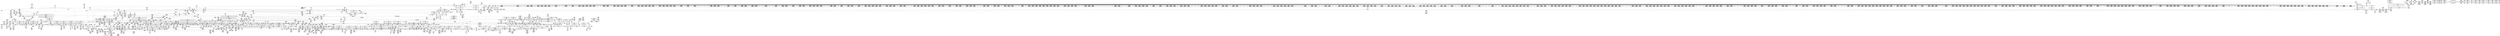 digraph {
	CE0x41fb050 [shape=record,shape=Mrecord,label="{CE0x41fb050|task_sid:_call3|security/selinux/hooks.c,208}"]
	CE0x41b24c0 [shape=record,shape=Mrecord,label="{CE0x41b24c0|2472:_%struct.cred*,_:_CRE_24,28_|*MultipleSource*|Function::task_sid&Arg::task::|Function::current_has_perm&Arg::tsk::|security/selinux/hooks.c,208|Function::selinux_task_movememory&Arg::p::}"]
	CE0x41b1c00 [shape=record,shape=Mrecord,label="{CE0x41b1c00|task_sid:_if.end}"]
	CE0x41f5db0 [shape=record,shape=Mrecord,label="{CE0x41f5db0|2472:_%struct.cred*,_:_CRE_6660,6664_|*MultipleSource*|Function::task_sid&Arg::task::|Function::current_has_perm&Arg::tsk::|security/selinux/hooks.c,208|Function::selinux_task_movememory&Arg::p::}"]
	CE0x41810b0 [shape=record,shape=Mrecord,label="{CE0x41810b0|2472:_%struct.cred*,_:_CRE_160,164_|*MultipleSource*|Function::task_sid&Arg::task::|Function::current_has_perm&Arg::tsk::|security/selinux/hooks.c,208|Function::selinux_task_movememory&Arg::p::}"]
	CE0x417cdf0 [shape=record,shape=Mrecord,label="{CE0x417cdf0|current_sid:_sid|security/selinux/hooks.c,220|*SummSink*}"]
	CE0x418f1d0 [shape=record,shape=Mrecord,label="{CE0x418f1d0|current_sid:_tmp23|security/selinux/hooks.c,218|*SummSource*}"]
	CE0x414a9f0 [shape=record,shape=Mrecord,label="{CE0x414a9f0|2472:_%struct.cred*,_:_CRE_264,272_|*MultipleSource*|Function::task_sid&Arg::task::|Function::current_has_perm&Arg::tsk::|security/selinux/hooks.c,208|Function::selinux_task_movememory&Arg::p::}"]
	CE0x4196dd0 [shape=record,shape=Mrecord,label="{CE0x4196dd0|__rcu_read_lock:_tmp1|*SummSink*}"]
	CE0x416e380 [shape=record,shape=Mrecord,label="{CE0x416e380|current_has_perm:_tmp3|*SummSource*}"]
	CE0x4229990 [shape=record,shape=Mrecord,label="{CE0x4229990|_call_void_mcount()_#3|*SummSink*}"]
	CE0x421b3f0 [shape=record,shape=Mrecord,label="{CE0x421b3f0|COLLAPSED:_GCMRE___llvm_gcov_ctr133_internal_global_4_x_i64_zeroinitializer:_elem_0:default:}"]
	CE0x4210250 [shape=record,shape=Mrecord,label="{CE0x4210250|cred_sid:_cred|Function::cred_sid&Arg::cred::}"]
	CE0x415e690 [shape=record,shape=Mrecord,label="{CE0x415e690|current_sid:_tmp3}"]
	CE0x42302f0 [shape=record,shape=Mrecord,label="{CE0x42302f0|rcu_read_lock:_tmp18|include/linux/rcupdate.h,882|*SummSink*}"]
	CE0x4243a00 [shape=record,shape=Mrecord,label="{CE0x4243a00|i64*_getelementptr_inbounds_(_4_x_i64_,_4_x_i64_*___llvm_gcov_ctr128,_i64_0,_i64_3)|*Constant*|*SummSource*}"]
	CE0x4212c40 [shape=record,shape=Mrecord,label="{CE0x4212c40|task_sid:_tobool|security/selinux/hooks.c,208}"]
	CE0x416fc70 [shape=record,shape=Mrecord,label="{CE0x416fc70|_call_void_mcount()_#3|*SummSource*}"]
	CE0x41cf690 [shape=record,shape=Mrecord,label="{CE0x41cf690|2472:_%struct.cred*,_:_CRE_2296,2304_|*MultipleSource*|Function::task_sid&Arg::task::|Function::current_has_perm&Arg::tsk::|security/selinux/hooks.c,208|Function::selinux_task_movememory&Arg::p::}"]
	CE0x414e020 [shape=record,shape=Mrecord,label="{CE0x414e020|_ret_i32_%retval.0,_!dbg_!27728|security/selinux/avc.c,775}"]
	CE0x4168730 [shape=record,shape=Mrecord,label="{CE0x4168730|i8_1|*Constant*|*SummSink*}"]
	CE0x42428e0 [shape=record,shape=Mrecord,label="{CE0x42428e0|rcu_read_unlock:_tmp5|include/linux/rcupdate.h,933|*SummSource*}"]
	CE0x41edab0 [shape=record,shape=Mrecord,label="{CE0x41edab0|2472:_%struct.cred*,_:_CRE_6328,6329_}"]
	CE0x41c7fd0 [shape=record,shape=Mrecord,label="{CE0x41c7fd0|2472:_%struct.cred*,_:_CRE_1848,1856_|*MultipleSource*|Function::task_sid&Arg::task::|Function::current_has_perm&Arg::tsk::|security/selinux/hooks.c,208|Function::selinux_task_movememory&Arg::p::}"]
	CE0x4216c30 [shape=record,shape=Mrecord,label="{CE0x4216c30|__rcu_read_lock:_bb}"]
	CE0x41b35d0 [shape=record,shape=Mrecord,label="{CE0x41b35d0|2472:_%struct.cred*,_:_CRE_368,376_|*MultipleSource*|Function::task_sid&Arg::task::|Function::current_has_perm&Arg::tsk::|security/selinux/hooks.c,208|Function::selinux_task_movememory&Arg::p::}"]
	CE0x41ab430 [shape=record,shape=Mrecord,label="{CE0x41ab430|_call_void___rcu_read_lock()_#10,_!dbg_!27710|include/linux/rcupdate.h,879|*SummSource*}"]
	CE0x41b8ec0 [shape=record,shape=Mrecord,label="{CE0x41b8ec0|rcu_read_lock:_call|include/linux/rcupdate.h,882}"]
	CE0x415a530 [shape=record,shape=Mrecord,label="{CE0x415a530|current_sid:_tmp4|security/selinux/hooks.c,218|*SummSink*}"]
	CE0x4208af0 [shape=record,shape=Mrecord,label="{CE0x4208af0|rcu_read_unlock:_tmp7|include/linux/rcupdate.h,933|*SummSink*}"]
	CE0x4195bd0 [shape=record,shape=Mrecord,label="{CE0x4195bd0|i64*_getelementptr_inbounds_(_11_x_i64_,_11_x_i64_*___llvm_gcov_ctr125,_i64_0,_i64_9)|*Constant*}"]
	CE0x416c2e0 [shape=record,shape=Mrecord,label="{CE0x416c2e0|current_sid:_call|security/selinux/hooks.c,218|*SummSink*}"]
	CE0x41cacc0 [shape=record,shape=Mrecord,label="{CE0x41cacc0|2472:_%struct.cred*,_:_CRE_2016,2020_|*MultipleSource*|Function::task_sid&Arg::task::|Function::current_has_perm&Arg::tsk::|security/selinux/hooks.c,208|Function::selinux_task_movememory&Arg::p::}"]
	CE0x4207fb0 [shape=record,shape=Mrecord,label="{CE0x4207fb0|_call_void_asm_sideeffect_,_memory_,_dirflag_,_fpsr_,_flags_()_#3,_!dbg_!27714,_!srcloc_!27715|include/linux/rcupdate.h,239|*SummSink*}"]
	CE0x417d9e0 [shape=record,shape=Mrecord,label="{CE0x417d9e0|i32_22|*Constant*|*SummSource*}"]
	CE0x422f590 [shape=record,shape=Mrecord,label="{CE0x422f590|i64*_getelementptr_inbounds_(_11_x_i64_,_11_x_i64_*___llvm_gcov_ctr127,_i64_0,_i64_10)|*Constant*}"]
	CE0x427bb50 [shape=record,shape=Mrecord,label="{CE0x427bb50|__preempt_count_sub:_sub|./arch/x86/include/asm/preempt.h,77}"]
	CE0x4247a90 [shape=record,shape=Mrecord,label="{CE0x4247a90|rcu_read_unlock:_tmp10|include/linux/rcupdate.h,933|*SummSource*}"]
	CE0x4225070 [shape=record,shape=Mrecord,label="{CE0x4225070|i64*_getelementptr_inbounds_(_4_x_i64_,_4_x_i64_*___llvm_gcov_ctr130,_i64_0,_i64_0)|*Constant*}"]
	CE0x417b680 [shape=record,shape=Mrecord,label="{CE0x417b680|i8*_getelementptr_inbounds_(_45_x_i8_,_45_x_i8_*_.str12,_i32_0,_i32_0)|*Constant*|*SummSource*}"]
	CE0x4221960 [shape=record,shape=Mrecord,label="{CE0x4221960|__preempt_count_add:_tmp}"]
	CE0x41d23b0 [shape=record,shape=Mrecord,label="{CE0x41d23b0|2472:_%struct.cred*,_:_CRE_2488,2504_|*MultipleSource*|Function::task_sid&Arg::task::|Function::current_has_perm&Arg::tsk::|security/selinux/hooks.c,208|Function::selinux_task_movememory&Arg::p::}"]
	CE0x420a500 [shape=record,shape=Mrecord,label="{CE0x420a500|rcu_read_lock:_bb}"]
	CE0x41b6640 [shape=record,shape=Mrecord,label="{CE0x41b6640|rcu_read_unlock:_tmp4|include/linux/rcupdate.h,933|*SummSink*}"]
	CE0x4151cc0 [shape=record,shape=Mrecord,label="{CE0x4151cc0|2472:_%struct.cred*,_:_CRE_699,700_}"]
	CE0x42139d0 [shape=record,shape=Mrecord,label="{CE0x42139d0|GLOBAL:___llvm_gcov_ctr126|Global_var:__llvm_gcov_ctr126|*SummSink*}"]
	CE0x422e950 [shape=record,shape=Mrecord,label="{CE0x422e950|rcu_read_lock:_tmp19|include/linux/rcupdate.h,882|*SummSource*}"]
	CE0x41e04c0 [shape=record,shape=Mrecord,label="{CE0x41e04c0|2472:_%struct.cred*,_:_CRE_2972,2973_}"]
	CE0x41e9af0 [shape=record,shape=Mrecord,label="{CE0x41e9af0|2472:_%struct.cred*,_:_CRE_6232,6240_|*MultipleSource*|Function::task_sid&Arg::task::|Function::current_has_perm&Arg::tsk::|security/selinux/hooks.c,208|Function::selinux_task_movememory&Arg::p::}"]
	CE0x41eae20 [shape=record,shape=Mrecord,label="{CE0x41eae20|2472:_%struct.cred*,_:_CRE_6290,6291_}"]
	CE0x422e130 [shape=record,shape=Mrecord,label="{CE0x422e130|i64*_getelementptr_inbounds_(_11_x_i64_,_11_x_i64_*___llvm_gcov_ctr127,_i64_0,_i64_9)|*Constant*|*SummSource*}"]
	CE0x41e9860 [shape=record,shape=Mrecord,label="{CE0x41e9860|2472:_%struct.cred*,_:_CRE_6224,6232_|*MultipleSource*|Function::task_sid&Arg::task::|Function::current_has_perm&Arg::tsk::|security/selinux/hooks.c,208|Function::selinux_task_movememory&Arg::p::}"]
	CE0x417efc0 [shape=record,shape=Mrecord,label="{CE0x417efc0|task_sid:_if.then}"]
	CE0x4228090 [shape=record,shape=Mrecord,label="{CE0x4228090|cred_sid:_tmp6|security/selinux/hooks.c,197|*SummSource*}"]
	CE0x41e5d00 [shape=record,shape=Mrecord,label="{CE0x41e5d00|2472:_%struct.cred*,_:_CRE_5904,5912_|*MultipleSource*|Function::task_sid&Arg::task::|Function::current_has_perm&Arg::tsk::|security/selinux/hooks.c,208|Function::selinux_task_movememory&Arg::p::}"]
	CE0x4198260 [shape=record,shape=Mrecord,label="{CE0x4198260|current_sid:_tmp18|security/selinux/hooks.c,218|*SummSink*}"]
	CE0x41af230 [shape=record,shape=Mrecord,label="{CE0x41af230|rcu_read_lock:_entry}"]
	CE0x4171f80 [shape=record,shape=Mrecord,label="{CE0x4171f80|current_sid:_tmp20|security/selinux/hooks.c,218|*SummSource*}"]
	CE0x4202ae0 [shape=record,shape=Mrecord,label="{CE0x4202ae0|rcu_read_lock:_tobool1|include/linux/rcupdate.h,882|*SummSource*}"]
	CE0x4174f40 [shape=record,shape=Mrecord,label="{CE0x4174f40|rcu_read_lock:_tmp7|include/linux/rcupdate.h,882|*SummSource*}"]
	CE0x414c5c0 [shape=record,shape=Mrecord,label="{CE0x414c5c0|current_sid:_tmp9|security/selinux/hooks.c,218}"]
	CE0x4216730 [shape=record,shape=Mrecord,label="{CE0x4216730|_ret_void,_!dbg_!27717|include/linux/rcupdate.h,245|*SummSource*}"]
	CE0x414cb40 [shape=record,shape=Mrecord,label="{CE0x414cb40|current_sid:_land.lhs.true2}"]
	CE0x4275ed0 [shape=record,shape=Mrecord,label="{CE0x4275ed0|rcu_lock_acquire:_tmp6|*SummSource*}"]
	CE0x416a7c0 [shape=record,shape=Mrecord,label="{CE0x416a7c0|GLOBAL:_task_sid|*Constant*|*SummSource*}"]
	CE0x41575f0 [shape=record,shape=Mrecord,label="{CE0x41575f0|current_has_perm:_perms|Function::current_has_perm&Arg::perms::|*SummSink*}"]
	CE0x42b96b0 [shape=record,shape=Mrecord,label="{CE0x42b96b0|i64*_getelementptr_inbounds_(_4_x_i64_,_4_x_i64_*___llvm_gcov_ctr135,_i64_0,_i64_1)|*Constant*|*SummSink*}"]
	CE0x41a4ab0 [shape=record,shape=Mrecord,label="{CE0x41a4ab0|2472:_%struct.cred*,_:_CRE_400,408_|*MultipleSource*|Function::task_sid&Arg::task::|Function::current_has_perm&Arg::tsk::|security/selinux/hooks.c,208|Function::selinux_task_movememory&Arg::p::}"]
	CE0x4277ad0 [shape=record,shape=Mrecord,label="{CE0x4277ad0|__preempt_count_sub:_tmp6|./arch/x86/include/asm/preempt.h,78}"]
	CE0x41e7030 [shape=record,shape=Mrecord,label="{CE0x41e7030|2472:_%struct.cred*,_:_CRE_5968,5976_|*MultipleSource*|Function::task_sid&Arg::task::|Function::current_has_perm&Arg::tsk::|security/selinux/hooks.c,208|Function::selinux_task_movememory&Arg::p::}"]
	CE0x4198710 [shape=record,shape=Mrecord,label="{CE0x4198710|i32_218|*Constant*}"]
	CE0x4288ec0 [shape=record,shape=Mrecord,label="{CE0x4288ec0|rcu_lock_release:_tmp5|include/linux/rcupdate.h,423|*SummSource*}"]
	CE0x4222fc0 [shape=record,shape=Mrecord,label="{CE0x4222fc0|_call_void_lock_release(%struct.lockdep_map*_%map,_i32_1,_i64_ptrtoint_(i8*_blockaddress(_rcu_lock_release,_%__here)_to_i64))_#10,_!dbg_!27716|include/linux/rcupdate.h,423}"]
	CE0x4176450 [shape=record,shape=Mrecord,label="{CE0x4176450|GLOBAL:_current_task|Global_var:current_task|*SummSink*}"]
	CE0x41d2d00 [shape=record,shape=Mrecord,label="{CE0x41d2d00|2472:_%struct.cred*,_:_CRE_2520,2521_}"]
	CE0x41703b0 [shape=record,shape=Mrecord,label="{CE0x41703b0|i64_1|*Constant*}"]
	CE0x4250e00 [shape=record,shape=Mrecord,label="{CE0x4250e00|rcu_lock_release:_entry|*SummSink*}"]
	CE0x4150640 [shape=record,shape=Mrecord,label="{CE0x4150640|COLLAPSED:_GCMRE___llvm_gcov_ctr136_internal_global_2_x_i64_zeroinitializer:_elem_0:default:}"]
	CE0x41e9d50 [shape=record,shape=Mrecord,label="{CE0x41e9d50|2472:_%struct.cred*,_:_CRE_6240,6248_|*MultipleSource*|Function::task_sid&Arg::task::|Function::current_has_perm&Arg::tsk::|security/selinux/hooks.c,208|Function::selinux_task_movememory&Arg::p::}"]
	CE0x42134d0 [shape=record,shape=Mrecord,label="{CE0x42134d0|GLOBAL:___llvm_gcov_ctr126|Global_var:__llvm_gcov_ctr126}"]
	CE0x4165250 [shape=record,shape=Mrecord,label="{CE0x4165250|current_sid:_tmp10|security/selinux/hooks.c,218}"]
	CE0x424eed0 [shape=record,shape=Mrecord,label="{CE0x424eed0|rcu_read_unlock:_tmp21|include/linux/rcupdate.h,935}"]
	CE0x4148cc0 [shape=record,shape=Mrecord,label="{CE0x4148cc0|selinux_task_movememory:_bb|*SummSink*}"]
	CE0x41f1dc0 [shape=record,shape=Mrecord,label="{CE0x41f1dc0|2472:_%struct.cred*,_:_CRE_6472,6474_|*MultipleSource*|Function::task_sid&Arg::task::|Function::current_has_perm&Arg::tsk::|security/selinux/hooks.c,208|Function::selinux_task_movememory&Arg::p::}"]
	CE0x42102c0 [shape=record,shape=Mrecord,label="{CE0x42102c0|cred_sid:_cred|Function::cred_sid&Arg::cred::|*SummSource*}"]
	CE0x53af580 [shape=record,shape=Mrecord,label="{CE0x53af580|GLOBAL:_current_has_perm|*Constant*|*SummSource*}"]
	CE0x41c8950 [shape=record,shape=Mrecord,label="{CE0x41c8950|2472:_%struct.cred*,_:_CRE_1880,1888_|*MultipleSource*|Function::task_sid&Arg::task::|Function::current_has_perm&Arg::tsk::|security/selinux/hooks.c,208|Function::selinux_task_movememory&Arg::p::}"]
	CE0x4234950 [shape=record,shape=Mrecord,label="{CE0x4234950|i64*_getelementptr_inbounds_(_4_x_i64_,_4_x_i64_*___llvm_gcov_ctr135,_i64_0,_i64_2)|*Constant*|*SummSource*}"]
	CE0x41df1c0 [shape=record,shape=Mrecord,label="{CE0x41df1c0|2472:_%struct.cred*,_:_CRE_2956,2957_}"]
	CE0x420c720 [shape=record,shape=Mrecord,label="{CE0x420c720|i64*_getelementptr_inbounds_(_13_x_i64_,_13_x_i64_*___llvm_gcov_ctr126,_i64_0,_i64_10)|*Constant*|*SummSource*}"]
	CE0x4155ad0 [shape=record,shape=Mrecord,label="{CE0x4155ad0|current_sid:_entry|*SummSource*}"]
	CE0x4212f80 [shape=record,shape=Mrecord,label="{CE0x4212f80|task_sid:_call|security/selinux/hooks.c,208|*SummSink*}"]
	CE0x414f4a0 [shape=record,shape=Mrecord,label="{CE0x414f4a0|current_sid:_tmp7|security/selinux/hooks.c,218|*SummSink*}"]
	CE0x41d5a50 [shape=record,shape=Mrecord,label="{CE0x41d5a50|2472:_%struct.cred*,_:_CRE_2616,2648_|*MultipleSource*|Function::task_sid&Arg::task::|Function::current_has_perm&Arg::tsk::|security/selinux/hooks.c,208|Function::selinux_task_movememory&Arg::p::}"]
	CE0x4196900 [shape=record,shape=Mrecord,label="{CE0x4196900|task_sid:_real_cred|security/selinux/hooks.c,208|*SummSource*}"]
	CE0x416e2e0 [shape=record,shape=Mrecord,label="{CE0x416e2e0|current_has_perm:_tmp3}"]
	CE0x41fbc70 [shape=record,shape=Mrecord,label="{CE0x41fbc70|i64_6|*Constant*|*SummSource*}"]
	CE0x41c0340 [shape=record,shape=Mrecord,label="{CE0x41c0340|rcu_read_lock:_tmp15|include/linux/rcupdate.h,882|*SummSource*}"]
	CE0x4242f40 [shape=record,shape=Mrecord,label="{CE0x4242f40|rcu_read_unlock:_tmp|*SummSink*}"]
	CE0x41d3650 [shape=record,shape=Mrecord,label="{CE0x41d3650|2472:_%struct.cred*,_:_CRE_2526,2527_}"]
	CE0x41da160 [shape=record,shape=Mrecord,label="{CE0x41da160|2472:_%struct.cred*,_:_CRE_2864,2872_|*MultipleSource*|Function::task_sid&Arg::task::|Function::current_has_perm&Arg::tsk::|security/selinux/hooks.c,208|Function::selinux_task_movememory&Arg::p::}"]
	CE0x41782f0 [shape=record,shape=Mrecord,label="{CE0x41782f0|GLOBAL:_lockdep_rcu_suspicious|*Constant*}"]
	CE0x415d820 [shape=record,shape=Mrecord,label="{CE0x415d820|avc_has_perm:_tclass|Function::avc_has_perm&Arg::tclass::|*SummSink*}"]
	CE0x41b10f0 [shape=record,shape=Mrecord,label="{CE0x41b10f0|task_sid:_tmp1|*SummSink*}"]
	CE0x415a6f0 [shape=record,shape=Mrecord,label="{CE0x415a6f0|i64_1|*Constant*|*SummSource*}"]
	CE0x41f45f0 [shape=record,shape=Mrecord,label="{CE0x41f45f0|2472:_%struct.cred*,_:_CRE_6584,6600_|*MultipleSource*|Function::task_sid&Arg::task::|Function::current_has_perm&Arg::tsk::|security/selinux/hooks.c,208|Function::selinux_task_movememory&Arg::p::}"]
	CE0x41b8d40 [shape=record,shape=Mrecord,label="{CE0x41b8d40|2472:_%struct.cred*,_:_CRE_112,116_|*MultipleSource*|Function::task_sid&Arg::task::|Function::current_has_perm&Arg::tsk::|security/selinux/hooks.c,208|Function::selinux_task_movememory&Arg::p::}"]
	CE0x41ca830 [shape=record,shape=Mrecord,label="{CE0x41ca830|2472:_%struct.cred*,_:_CRE_1980,1984_|*MultipleSource*|Function::task_sid&Arg::task::|Function::current_has_perm&Arg::tsk::|security/selinux/hooks.c,208|Function::selinux_task_movememory&Arg::p::}"]
	CE0x416de00 [shape=record,shape=Mrecord,label="{CE0x416de00|current_has_perm:_tmp2|*SummSink*}"]
	CE0x4171d80 [shape=record,shape=Mrecord,label="{CE0x4171d80|i8_1|*Constant*|*SummSource*}"]
	CE0x421f6c0 [shape=record,shape=Mrecord,label="{CE0x421f6c0|__preempt_count_add:_tmp3|*SummSink*}"]
	CE0x423d900 [shape=record,shape=Mrecord,label="{CE0x423d900|GLOBAL:___llvm_gcov_ctr132|Global_var:__llvm_gcov_ctr132}"]
	CE0x41b8590 [shape=record,shape=Mrecord,label="{CE0x41b8590|rcu_read_lock:_tmp|*SummSink*}"]
	CE0x41ba670 [shape=record,shape=Mrecord,label="{CE0x41ba670|rcu_read_lock:_tmp5|include/linux/rcupdate.h,882|*SummSource*}"]
	CE0x4217fa0 [shape=record,shape=Mrecord,label="{CE0x4217fa0|rcu_lock_release:_bb}"]
	CE0x41dce20 [shape=record,shape=Mrecord,label="{CE0x41dce20|2472:_%struct.cred*,_:_CRE_2926,2927_}"]
	CE0x429de90 [shape=record,shape=Mrecord,label="{CE0x429de90|i64*_getelementptr_inbounds_(_4_x_i64_,_4_x_i64_*___llvm_gcov_ctr134,_i64_0,_i64_0)|*Constant*|*SummSource*}"]
	CE0x41ce5f0 [shape=record,shape=Mrecord,label="{CE0x41ce5f0|2472:_%struct.cred*,_:_CRE_2240,2248_|*MultipleSource*|Function::task_sid&Arg::task::|Function::current_has_perm&Arg::tsk::|security/selinux/hooks.c,208|Function::selinux_task_movememory&Arg::p::}"]
	CE0x41711d0 [shape=record,shape=Mrecord,label="{CE0x41711d0|_ret_void,_!dbg_!27735|include/linux/rcupdate.h,884|*SummSource*}"]
	CE0x422ae00 [shape=record,shape=Mrecord,label="{CE0x422ae00|rcu_lock_acquire:_tmp5|include/linux/rcupdate.h,418|*SummSource*}"]
	CE0x4175070 [shape=record,shape=Mrecord,label="{CE0x4175070|task_sid:_tmp1}"]
	CE0x41515e0 [shape=record,shape=Mrecord,label="{CE0x41515e0|2472:_%struct.cred*,_:_CRE_692,693_}"]
	CE0x414e5a0 [shape=record,shape=Mrecord,label="{CE0x414e5a0|avc_has_perm:_auditdata|Function::avc_has_perm&Arg::auditdata::|*SummSource*}"]
	CE0x415de80 [shape=record,shape=Mrecord,label="{CE0x415de80|current_sid:_tmp15|security/selinux/hooks.c,218|*SummSink*}"]
	CE0x417ba30 [shape=record,shape=Mrecord,label="{CE0x417ba30|current_sid:_tmp18|security/selinux/hooks.c,218}"]
	CE0x423ed50 [shape=record,shape=Mrecord,label="{CE0x423ed50|_call_void___preempt_count_add(i32_1)_#10,_!dbg_!27711|include/linux/rcupdate.h,239|*SummSink*}"]
	CE0x41ef4d0 [shape=record,shape=Mrecord,label="{CE0x41ef4d0|2472:_%struct.cred*,_:_CRE_6350,6351_}"]
	CE0x4232880 [shape=record,shape=Mrecord,label="{CE0x4232880|rcu_lock_acquire:_map|Function::rcu_lock_acquire&Arg::map::|*SummSink*}"]
	CE0x4240de0 [shape=record,shape=Mrecord,label="{CE0x4240de0|rcu_read_unlock:_if.end|*SummSink*}"]
	CE0x417d400 [shape=record,shape=Mrecord,label="{CE0x417d400|current_sid:_tmp21|security/selinux/hooks.c,218}"]
	CE0x4158b30 [shape=record,shape=Mrecord,label="{CE0x4158b30|i64_1|*Constant*}"]
	CE0x422db80 [shape=record,shape=Mrecord,label="{CE0x422db80|i8*_getelementptr_inbounds_(_42_x_i8_,_42_x_i8_*_.str46,_i32_0,_i32_0)|*Constant*}"]
	CE0x4232e40 [shape=record,shape=Mrecord,label="{CE0x4232e40|rcu_read_lock:_tmp3|*SummSink*}"]
	CE0x4164e50 [shape=record,shape=Mrecord,label="{CE0x4164e50|current_sid:_if.end|*SummSink*}"]
	CE0x41b6920 [shape=record,shape=Mrecord,label="{CE0x41b6920|task_sid:_if.then|*SummSource*}"]
	CE0x420fb00 [shape=record,shape=Mrecord,label="{CE0x420fb00|GLOBAL:_cred_sid|*Constant*}"]
	CE0x41ec090 [shape=record,shape=Mrecord,label="{CE0x41ec090|2472:_%struct.cred*,_:_CRE_6306,6307_}"]
	CE0x41aec80 [shape=record,shape=Mrecord,label="{CE0x41aec80|i64_3|*Constant*}"]
	CE0x41ab170 [shape=record,shape=Mrecord,label="{CE0x41ab170|GLOBAL:___preempt_count_add|*Constant*|*SummSource*}"]
	CE0x41e3700 [shape=record,shape=Mrecord,label="{CE0x41e3700|2472:_%struct.cred*,_:_CRE_3120,3128_|*MultipleSource*|Function::task_sid&Arg::task::|Function::current_has_perm&Arg::tsk::|security/selinux/hooks.c,208|Function::selinux_task_movememory&Arg::p::}"]
	CE0x4193a20 [shape=record,shape=Mrecord,label="{CE0x4193a20|get_current:_tmp3|*SummSink*}"]
	CE0x41505d0 [shape=record,shape=Mrecord,label="{CE0x41505d0|current_has_perm:_tmp}"]
	CE0x4181790 [shape=record,shape=Mrecord,label="{CE0x4181790|i1_true|*Constant*|*SummSource*}"]
	CE0x4251750 [shape=record,shape=Mrecord,label="{CE0x4251750|i64*_getelementptr_inbounds_(_11_x_i64_,_11_x_i64_*___llvm_gcov_ctr132,_i64_0,_i64_9)|*Constant*}"]
	CE0x41cd060 [shape=record,shape=Mrecord,label="{CE0x41cd060|2472:_%struct.cred*,_:_CRE_2104,2112_|*MultipleSource*|Function::task_sid&Arg::task::|Function::current_has_perm&Arg::tsk::|security/selinux/hooks.c,208|Function::selinux_task_movememory&Arg::p::}"]
	CE0x41e0ab0 [shape=record,shape=Mrecord,label="{CE0x41e0ab0|2472:_%struct.cred*,_:_CRE_2980,2984_|*MultipleSource*|Function::task_sid&Arg::task::|Function::current_has_perm&Arg::tsk::|security/selinux/hooks.c,208|Function::selinux_task_movememory&Arg::p::}"]
	CE0x41b8300 [shape=record,shape=Mrecord,label="{CE0x41b8300|2472:_%struct.cred*,_:_CRE_248,256_|*MultipleSource*|Function::task_sid&Arg::task::|Function::current_has_perm&Arg::tsk::|security/selinux/hooks.c,208|Function::selinux_task_movememory&Arg::p::}"]
	CE0x41c6120 [shape=record,shape=Mrecord,label="{CE0x41c6120|2472:_%struct.cred*,_:_CRE_728,732_|*MultipleSource*|Function::task_sid&Arg::task::|Function::current_has_perm&Arg::tsk::|security/selinux/hooks.c,208|Function::selinux_task_movememory&Arg::p::}"]
	CE0x41cffe0 [shape=record,shape=Mrecord,label="{CE0x41cffe0|2472:_%struct.cred*,_:_CRE_2328,2336_|*MultipleSource*|Function::task_sid&Arg::task::|Function::current_has_perm&Arg::tsk::|security/selinux/hooks.c,208|Function::selinux_task_movememory&Arg::p::}"]
	CE0x422d500 [shape=record,shape=Mrecord,label="{CE0x422d500|i64*_getelementptr_inbounds_(_11_x_i64_,_11_x_i64_*___llvm_gcov_ctr127,_i64_0,_i64_8)|*Constant*|*SummSource*}"]
	CE0x4227cd0 [shape=record,shape=Mrecord,label="{CE0x4227cd0|cred_sid:_tmp6|security/selinux/hooks.c,197}"]
	CE0x4241bd0 [shape=record,shape=Mrecord,label="{CE0x4241bd0|__rcu_read_lock:_tmp6|include/linux/rcupdate.h,240|*SummSink*}"]
	CE0x4274d10 [shape=record,shape=Mrecord,label="{CE0x4274d10|__rcu_read_unlock:_do.body|*SummSource*}"]
	CE0x41b6c90 [shape=record,shape=Mrecord,label="{CE0x41b6c90|task_sid:_land.lhs.true|*SummSource*}"]
	CE0x4166060 [shape=record,shape=Mrecord,label="{CE0x4166060|COLLAPSED:_GCMRE___llvm_gcov_ctr289_internal_global_2_x_i64_zeroinitializer:_elem_0:default:}"]
	CE0x42159b0 [shape=record,shape=Mrecord,label="{CE0x42159b0|_call_void___rcu_read_unlock()_#10,_!dbg_!27734|include/linux/rcupdate.h,937|*SummSink*}"]
	CE0x4179830 [shape=record,shape=Mrecord,label="{CE0x4179830|2472:_%struct.cred*,_:_CRE_280,288_|*MultipleSource*|Function::task_sid&Arg::task::|Function::current_has_perm&Arg::tsk::|security/selinux/hooks.c,208|Function::selinux_task_movememory&Arg::p::}"]
	CE0x428c150 [shape=record,shape=Mrecord,label="{CE0x428c150|_call_void_mcount()_#3|*SummSource*}"]
	CE0x4232750 [shape=record,shape=Mrecord,label="{CE0x4232750|rcu_lock_acquire:_map|Function::rcu_lock_acquire&Arg::map::|*SummSource*}"]
	CE0x42a4280 [shape=record,shape=Mrecord,label="{CE0x42a4280|__preempt_count_add:_bb|*SummSink*}"]
	CE0x417de20 [shape=record,shape=Mrecord,label="{CE0x417de20|current_sid:_security|security/selinux/hooks.c,218|*SummSink*}"]
	CE0x41cfb20 [shape=record,shape=Mrecord,label="{CE0x41cfb20|2472:_%struct.cred*,_:_CRE_2312,2320_|*MultipleSource*|Function::task_sid&Arg::task::|Function::current_has_perm&Arg::tsk::|security/selinux/hooks.c,208|Function::selinux_task_movememory&Arg::p::}"]
	CE0x4167580 [shape=record,shape=Mrecord,label="{CE0x4167580|current_has_perm:_bb}"]
	CE0x41e2460 [shape=record,shape=Mrecord,label="{CE0x41e2460|2472:_%struct.cred*,_:_CRE_3072,3080_|*MultipleSource*|Function::task_sid&Arg::task::|Function::current_has_perm&Arg::tsk::|security/selinux/hooks.c,208|Function::selinux_task_movememory&Arg::p::}"]
	CE0x415e2e0 [shape=record,shape=Mrecord,label="{CE0x415e2e0|avc_has_perm:_requested|Function::avc_has_perm&Arg::requested::}"]
	CE0x41eff80 [shape=record,shape=Mrecord,label="{CE0x41eff80|2472:_%struct.cred*,_:_CRE_6359,6360_}"]
	CE0x4244390 [shape=record,shape=Mrecord,label="{CE0x4244390|i32_934|*Constant*}"]
	CE0x41ddff0 [shape=record,shape=Mrecord,label="{CE0x41ddff0|2472:_%struct.cred*,_:_CRE_2941,2942_}"]
	CE0x424f780 [shape=record,shape=Mrecord,label="{CE0x424f780|_call_void_rcu_lock_release(%struct.lockdep_map*_rcu_lock_map)_#10,_!dbg_!27733|include/linux/rcupdate.h,935}"]
	CE0x41eec80 [shape=record,shape=Mrecord,label="{CE0x41eec80|2472:_%struct.cred*,_:_CRE_6343,6344_}"]
	CE0x4180e90 [shape=record,shape=Mrecord,label="{CE0x4180e90|2472:_%struct.cred*,_:_CRE_152,160_|*MultipleSource*|Function::task_sid&Arg::task::|Function::current_has_perm&Arg::tsk::|security/selinux/hooks.c,208|Function::selinux_task_movememory&Arg::p::}"]
	CE0x4289190 [shape=record,shape=Mrecord,label="{CE0x4289190|GLOBAL:_lock_release|*Constant*}"]
	CE0x417a2b0 [shape=record,shape=Mrecord,label="{CE0x417a2b0|2472:_%struct.cred*,_:_CRE_208,216_|*MultipleSource*|Function::task_sid&Arg::task::|Function::current_has_perm&Arg::tsk::|security/selinux/hooks.c,208|Function::selinux_task_movememory&Arg::p::}"]
	CE0x420bce0 [shape=record,shape=Mrecord,label="{CE0x420bce0|task_sid:_tmp21|security/selinux/hooks.c,208}"]
	CE0x41718c0 [shape=record,shape=Mrecord,label="{CE0x41718c0|current_sid:_tmp16|security/selinux/hooks.c,218|*SummSource*}"]
	CE0x42168c0 [shape=record,shape=Mrecord,label="{CE0x42168c0|__rcu_read_lock:_do.body|*SummSource*}"]
	CE0x414e1e0 [shape=record,shape=Mrecord,label="{CE0x414e1e0|%struct.common_audit_data*_null|*Constant*|*SummSink*}"]
	CE0x41dad70 [shape=record,shape=Mrecord,label="{CE0x41dad70|2472:_%struct.cred*,_:_CRE_2896,2900_|*MultipleSource*|Function::task_sid&Arg::task::|Function::current_has_perm&Arg::tsk::|security/selinux/hooks.c,208|Function::selinux_task_movememory&Arg::p::}"]
	CE0x424a740 [shape=record,shape=Mrecord,label="{CE0x424a740|rcu_lock_acquire:_tmp1|*SummSink*}"]
	CE0x42257b0 [shape=record,shape=Mrecord,label="{CE0x42257b0|rcu_read_lock:_tmp22|include/linux/rcupdate.h,884}"]
	CE0x415a980 [shape=record,shape=Mrecord,label="{CE0x415a980|current_sid:_land.lhs.true}"]
	CE0x416d790 [shape=record,shape=Mrecord,label="{CE0x416d790|i32_(i32,_i32,_i16,_i32,_%struct.common_audit_data*)*_bitcast_(i32_(i32,_i32,_i16,_i32,_%struct.common_audit_data.495*)*_avc_has_perm_to_i32_(i32,_i32,_i16,_i32,_%struct.common_audit_data*)*)|*Constant*}"]
	CE0x4154ee0 [shape=record,shape=Mrecord,label="{CE0x4154ee0|_call_void_mcount()_#3|*SummSource*}"]
	CE0x424aa60 [shape=record,shape=Mrecord,label="{CE0x424aa60|i64*_getelementptr_inbounds_(_4_x_i64_,_4_x_i64_*___llvm_gcov_ctr130,_i64_0,_i64_1)|*Constant*|*SummSource*}"]
	CE0x4175000 [shape=record,shape=Mrecord,label="{CE0x4175000|i64*_getelementptr_inbounds_(_13_x_i64_,_13_x_i64_*___llvm_gcov_ctr126,_i64_0,_i64_1)|*Constant*|*SummSink*}"]
	CE0x417bdf0 [shape=record,shape=Mrecord,label="{CE0x417bdf0|get_current:_entry|*SummSource*}"]
	CE0x41c0f70 [shape=record,shape=Mrecord,label="{CE0x41c0f70|2472:_%struct.cred*,_:_CRE_592,600_|*MultipleSource*|Function::task_sid&Arg::task::|Function::current_has_perm&Arg::tsk::|security/selinux/hooks.c,208|Function::selinux_task_movememory&Arg::p::}"]
	CE0x4197370 [shape=record,shape=Mrecord,label="{CE0x4197370|_call_void_mcount()_#3|*SummSink*}"]
	CE0x41bad10 [shape=record,shape=Mrecord,label="{CE0x41bad10|2472:_%struct.cred*,_:_CRE_336,344_|*MultipleSource*|Function::task_sid&Arg::task::|Function::current_has_perm&Arg::tsk::|security/selinux/hooks.c,208|Function::selinux_task_movememory&Arg::p::}"]
	CE0x41951e0 [shape=record,shape=Mrecord,label="{CE0x41951e0|task_sid:_tmp3}"]
	CE0x42034a0 [shape=record,shape=Mrecord,label="{CE0x42034a0|GLOBAL:_rcu_read_unlock.__warned|Global_var:rcu_read_unlock.__warned|*SummSource*}"]
	CE0x417a090 [shape=record,shape=Mrecord,label="{CE0x417a090|2472:_%struct.cred*,_:_CRE_200,208_|*MultipleSource*|Function::task_sid&Arg::task::|Function::current_has_perm&Arg::tsk::|security/selinux/hooks.c,208|Function::selinux_task_movememory&Arg::p::}"]
	CE0x4210720 [shape=record,shape=Mrecord,label="{CE0x4210720|_ret_i32_%tmp6,_!dbg_!27716|security/selinux/hooks.c,197|*SummSource*}"]
	CE0x416d1d0 [shape=record,shape=Mrecord,label="{CE0x416d1d0|selinux_task_movememory:_call|security/selinux/hooks.c,3652|*SummSink*}"]
	CE0x415d0a0 [shape=record,shape=Mrecord,label="{CE0x415d0a0|avc_has_perm:_tsid|Function::avc_has_perm&Arg::tsid::|*SummSource*}"]
	CE0x420cbd0 [shape=record,shape=Mrecord,label="{CE0x420cbd0|task_sid:_tmp23|security/selinux/hooks.c,208|*SummSource*}"]
	CE0x41d9aa0 [shape=record,shape=Mrecord,label="{CE0x41d9aa0|2472:_%struct.cred*,_:_CRE_2840,2848_|*MultipleSource*|Function::task_sid&Arg::task::|Function::current_has_perm&Arg::tsk::|security/selinux/hooks.c,208|Function::selinux_task_movememory&Arg::p::}"]
	CE0x4229aa0 [shape=record,shape=Mrecord,label="{CE0x4229aa0|_call_void_lockdep_rcu_suspicious(i8*_getelementptr_inbounds_(_25_x_i8_,_25_x_i8_*_.str45,_i32_0,_i32_0),_i32_934,_i8*_getelementptr_inbounds_(_44_x_i8_,_44_x_i8_*_.str47,_i32_0,_i32_0))_#10,_!dbg_!27726|include/linux/rcupdate.h,933}"]
	CE0x4230c90 [shape=record,shape=Mrecord,label="{CE0x4230c90|_call_void_lockdep_rcu_suspicious(i8*_getelementptr_inbounds_(_25_x_i8_,_25_x_i8_*_.str45,_i32_0,_i32_0),_i32_883,_i8*_getelementptr_inbounds_(_42_x_i8_,_42_x_i8_*_.str46,_i32_0,_i32_0))_#10,_!dbg_!27728|include/linux/rcupdate.h,882|*SummSink*}"]
	CE0x41ec1c0 [shape=record,shape=Mrecord,label="{CE0x41ec1c0|2472:_%struct.cred*,_:_CRE_6307,6308_}"]
	CE0x42462a0 [shape=record,shape=Mrecord,label="{CE0x42462a0|rcu_read_unlock:_if.then}"]
	CE0x428faf0 [shape=record,shape=Mrecord,label="{CE0x428faf0|__preempt_count_sub:_bb}"]
	CE0x4196600 [shape=record,shape=Mrecord,label="{CE0x4196600|task_sid:_real_cred|security/selinux/hooks.c,208|*SummSink*}"]
	CE0x41e13c0 [shape=record,shape=Mrecord,label="{CE0x41e13c0|2472:_%struct.cred*,_:_CRE_3008,3024_|*MultipleSource*|Function::task_sid&Arg::task::|Function::current_has_perm&Arg::tsk::|security/selinux/hooks.c,208|Function::selinux_task_movememory&Arg::p::}"]
	CE0x41bfd90 [shape=record,shape=Mrecord,label="{CE0x41bfd90|rcu_read_lock:_tmp14|include/linux/rcupdate.h,882|*SummSource*}"]
	CE0x41da880 [shape=record,shape=Mrecord,label="{CE0x41da880|2472:_%struct.cred*,_:_CRE_2880,2884_|*MultipleSource*|Function::task_sid&Arg::task::|Function::current_has_perm&Arg::tsk::|security/selinux/hooks.c,208|Function::selinux_task_movememory&Arg::p::}"]
	CE0x41f01e0 [shape=record,shape=Mrecord,label="{CE0x41f01e0|2472:_%struct.cred*,_:_CRE_6368,6376_|*MultipleSource*|Function::task_sid&Arg::task::|Function::current_has_perm&Arg::tsk::|security/selinux/hooks.c,208|Function::selinux_task_movememory&Arg::p::}"]
	CE0x4204200 [shape=record,shape=Mrecord,label="{CE0x4204200|rcu_read_lock:_tmp1|*SummSource*}"]
	CE0x424ed60 [shape=record,shape=Mrecord,label="{CE0x424ed60|i64*_getelementptr_inbounds_(_11_x_i64_,_11_x_i64_*___llvm_gcov_ctr132,_i64_0,_i64_10)|*Constant*}"]
	CE0x4275c90 [shape=record,shape=Mrecord,label="{CE0x4275c90|i64*_getelementptr_inbounds_(_4_x_i64_,_4_x_i64_*___llvm_gcov_ctr130,_i64_0,_i64_3)|*Constant*|*SummSink*}"]
	CE0x41e2d80 [shape=record,shape=Mrecord,label="{CE0x41e2d80|2472:_%struct.cred*,_:_CRE_3104,3108_|*MultipleSource*|Function::task_sid&Arg::task::|Function::current_has_perm&Arg::tsk::|security/selinux/hooks.c,208|Function::selinux_task_movememory&Arg::p::}"]
	CE0x420f240 [shape=record,shape=Mrecord,label="{CE0x420f240|task_sid:_tmp27|security/selinux/hooks.c,208|*SummSink*}"]
	CE0x42a3af0 [shape=record,shape=Mrecord,label="{CE0x42a3af0|__rcu_read_unlock:_tmp7|include/linux/rcupdate.h,245}"]
	CE0x41c2680 [shape=record,shape=Mrecord,label="{CE0x41c2680|2472:_%struct.cred*,_:_CRE_656,660_|*MultipleSource*|Function::task_sid&Arg::task::|Function::current_has_perm&Arg::tsk::|security/selinux/hooks.c,208|Function::selinux_task_movememory&Arg::p::}"]
	CE0x41fa400 [shape=record,shape=Mrecord,label="{CE0x41fa400|task_sid:_tmp11|security/selinux/hooks.c,208|*SummSource*}"]
	CE0x41552d0 [shape=record,shape=Mrecord,label="{CE0x41552d0|current_has_perm:_call|security/selinux/hooks.c,1542|*SummSource*}"]
	CE0x4167280 [shape=record,shape=Mrecord,label="{CE0x4167280|_call_void_mcount()_#3|*SummSink*}"]
	CE0x4251f30 [shape=record,shape=Mrecord,label="{CE0x4251f30|__rcu_read_lock:_tmp5|include/linux/rcupdate.h,239}"]
	CE0x42c7280 [shape=record,shape=Mrecord,label="{CE0x42c7280|i64*_getelementptr_inbounds_(_4_x_i64_,_4_x_i64_*___llvm_gcov_ctr129,_i64_0,_i64_0)|*Constant*|*SummSource*}"]
	CE0x4168ac0 [shape=record,shape=Mrecord,label="{CE0x4168ac0|_call_void_lockdep_rcu_suspicious(i8*_getelementptr_inbounds_(_25_x_i8_,_25_x_i8_*_.str3,_i32_0,_i32_0),_i32_218,_i8*_getelementptr_inbounds_(_45_x_i8_,_45_x_i8_*_.str12,_i32_0,_i32_0))_#10,_!dbg_!27727|security/selinux/hooks.c,218|*SummSink*}"]
	CE0x4155830 [shape=record,shape=Mrecord,label="{CE0x4155830|GLOBAL:_current_sid|*Constant*|*SummSink*}"]
	CE0x4206e20 [shape=record,shape=Mrecord,label="{CE0x4206e20|GLOBAL:___rcu_read_lock|*Constant*}"]
	CE0x41cb8d0 [shape=record,shape=Mrecord,label="{CE0x41cb8d0|2472:_%struct.cred*,_:_CRE_2044,2048_|*MultipleSource*|Function::task_sid&Arg::task::|Function::current_has_perm&Arg::tsk::|security/selinux/hooks.c,208|Function::selinux_task_movememory&Arg::p::}"]
	CE0x41eb380 [shape=record,shape=Mrecord,label="{CE0x41eb380|2472:_%struct.cred*,_:_CRE_6295,6296_}"]
	CE0x42156d0 [shape=record,shape=Mrecord,label="{CE0x42156d0|_ret_void,_!dbg_!27717|include/linux/rcupdate.h,424|*SummSource*}"]
	CE0x41efbf0 [shape=record,shape=Mrecord,label="{CE0x41efbf0|2472:_%struct.cred*,_:_CRE_6356,6357_}"]
	CE0x427bf90 [shape=record,shape=Mrecord,label="{CE0x427bf90|__rcu_read_unlock:_tmp3|*SummSink*}"]
	CE0x424f250 [shape=record,shape=Mrecord,label="{CE0x424f250|i64*_getelementptr_inbounds_(_11_x_i64_,_11_x_i64_*___llvm_gcov_ctr132,_i64_0,_i64_10)|*Constant*|*SummSink*}"]
	CE0x424e660 [shape=record,shape=Mrecord,label="{CE0x424e660|rcu_read_unlock:_tmp20|include/linux/rcupdate.h,933}"]
	CE0x4273f10 [shape=record,shape=Mrecord,label="{CE0x4273f10|rcu_lock_release:_tmp6|*SummSource*}"]
	CE0x4179a50 [shape=record,shape=Mrecord,label="{CE0x4179a50|2472:_%struct.cred*,_:_CRE_288,296_|*MultipleSource*|Function::task_sid&Arg::task::|Function::current_has_perm&Arg::tsk::|security/selinux/hooks.c,208|Function::selinux_task_movememory&Arg::p::}"]
	CE0x41bf200 [shape=record,shape=Mrecord,label="{CE0x41bf200|rcu_read_unlock:_tmp13|include/linux/rcupdate.h,933|*SummSink*}"]
	CE0x4170340 [shape=record,shape=Mrecord,label="{CE0x4170340|i64*_getelementptr_inbounds_(_2_x_i64_,_2_x_i64_*___llvm_gcov_ctr136,_i64_0,_i64_1)|*Constant*|*SummSink*}"]
	CE0x41b3300 [shape=record,shape=Mrecord,label="{CE0x41b3300|_ret_void,_!dbg_!27717|include/linux/rcupdate.h,240}"]
	CE0x42430b0 [shape=record,shape=Mrecord,label="{CE0x42430b0|rcu_read_unlock:_tmp1|*SummSource*}"]
	CE0x4273f80 [shape=record,shape=Mrecord,label="{CE0x4273f80|rcu_lock_release:_tmp6|*SummSink*}"]
	CE0x41d3ab0 [shape=record,shape=Mrecord,label="{CE0x41d3ab0|2472:_%struct.cred*,_:_CRE_2530,2531_}"]
	CE0x421b0f0 [shape=record,shape=Mrecord,label="{CE0x421b0f0|rcu_lock_release:_bb|*SummSource*}"]
	CE0x41c92d0 [shape=record,shape=Mrecord,label="{CE0x41c92d0|2472:_%struct.cred*,_:_CRE_1912,1920_|*MultipleSource*|Function::task_sid&Arg::task::|Function::current_has_perm&Arg::tsk::|security/selinux/hooks.c,208|Function::selinux_task_movememory&Arg::p::}"]
	CE0x41db230 [shape=record,shape=Mrecord,label="{CE0x41db230|2472:_%struct.cred*,_:_CRE_2904,2905_}"]
	CE0x416fb70 [shape=record,shape=Mrecord,label="{CE0x416fb70|_call_void_mcount()_#3}"]
	CE0x41adec0 [shape=record,shape=Mrecord,label="{CE0x41adec0|_call_void_mcount()_#3|*SummSource*}"]
	CE0x42115e0 [shape=record,shape=Mrecord,label="{CE0x42115e0|_ret_void,_!dbg_!27735|include/linux/rcupdate.h,938}"]
	CE0x4197250 [shape=record,shape=Mrecord,label="{CE0x4197250|_call_void_mcount()_#3|*SummSource*}"]
	CE0x41c7620 [shape=record,shape=Mrecord,label="{CE0x41c7620|2472:_%struct.cred*,_:_CRE_1816,1817_|*MultipleSource*|Function::task_sid&Arg::task::|Function::current_has_perm&Arg::tsk::|security/selinux/hooks.c,208|Function::selinux_task_movememory&Arg::p::}"]
	CE0x417f4b0 [shape=record,shape=Mrecord,label="{CE0x417f4b0|task_sid:_land.lhs.true|*SummSink*}"]
	CE0x4178d70 [shape=record,shape=Mrecord,label="{CE0x4178d70|current_sid:_tmp8|security/selinux/hooks.c,218|*SummSink*}"]
	CE0x41b15c0 [shape=record,shape=Mrecord,label="{CE0x41b15c0|cred_sid:_tmp3|*SummSource*}"]
	CE0x416c3f0 [shape=record,shape=Mrecord,label="{CE0x416c3f0|current_sid:_tobool|security/selinux/hooks.c,218|*SummSink*}"]
	CE0x41dfc70 [shape=record,shape=Mrecord,label="{CE0x41dfc70|2472:_%struct.cred*,_:_CRE_2965,2966_}"]
	CE0x41ecda0 [shape=record,shape=Mrecord,label="{CE0x41ecda0|2472:_%struct.cred*,_:_CRE_6317,6318_}"]
	CE0x416abf0 [shape=record,shape=Mrecord,label="{CE0x416abf0|task_sid:_entry|*SummSource*}"]
	CE0x4282b30 [shape=record,shape=Mrecord,label="{CE0x4282b30|__preempt_count_sub:_tmp3|*SummSource*}"]
	CE0x421f1c0 [shape=record,shape=Mrecord,label="{CE0x421f1c0|GLOBAL:___preempt_count_sub|*Constant*|*SummSink*}"]
	CE0x4210e50 [shape=record,shape=Mrecord,label="{CE0x4210e50|GLOBAL:_rcu_read_unlock|*Constant*|*SummSource*}"]
	CE0x4288d50 [shape=record,shape=Mrecord,label="{CE0x4288d50|rcu_lock_release:_tmp5|include/linux/rcupdate.h,423}"]
	CE0x417ad00 [shape=record,shape=Mrecord,label="{CE0x417ad00|current_sid:_do.end|*SummSink*}"]
	CE0x4291000 [shape=record,shape=Mrecord,label="{CE0x4291000|i64*_getelementptr_inbounds_(_4_x_i64_,_4_x_i64_*___llvm_gcov_ctr134,_i64_0,_i64_1)|*Constant*|*SummSource*}"]
	CE0x42b9570 [shape=record,shape=Mrecord,label="{CE0x42b9570|__preempt_count_add:_do.end|*SummSource*}"]
	CE0x42420a0 [shape=record,shape=Mrecord,label="{CE0x42420a0|rcu_read_unlock:_tmp}"]
	CE0x41ae030 [shape=record,shape=Mrecord,label="{CE0x41ae030|_call_void_mcount()_#3|*SummSource*}"]
	CE0x41d6d50 [shape=record,shape=Mrecord,label="{CE0x41d6d50|2472:_%struct.cred*,_:_CRE_2696,2704_|*MultipleSource*|Function::task_sid&Arg::task::|Function::current_has_perm&Arg::tsk::|security/selinux/hooks.c,208|Function::selinux_task_movememory&Arg::p::}"]
	CE0x4243d10 [shape=record,shape=Mrecord,label="{CE0x4243d10|i64*_getelementptr_inbounds_(_4_x_i64_,_4_x_i64_*___llvm_gcov_ctr128,_i64_0,_i64_3)|*Constant*|*SummSink*}"]
	CE0x41dfed0 [shape=record,shape=Mrecord,label="{CE0x41dfed0|2472:_%struct.cred*,_:_CRE_2967,2968_}"]
	CE0x41a3df0 [shape=record,shape=Mrecord,label="{CE0x41a3df0|GLOBAL:___rcu_read_lock|*Constant*|*SummSource*}"]
	CE0x423d4f0 [shape=record,shape=Mrecord,label="{CE0x423d4f0|i64*_getelementptr_inbounds_(_4_x_i64_,_4_x_i64_*___llvm_gcov_ctr133,_i64_0,_i64_2)|*Constant*|*SummSink*}"]
	CE0x4155bb0 [shape=record,shape=Mrecord,label="{CE0x4155bb0|current_sid:_entry|*SummSink*}"]
	CE0x4226d30 [shape=record,shape=Mrecord,label="{CE0x4226d30|cred_sid:_sid|security/selinux/hooks.c,197}"]
	CE0x41e0720 [shape=record,shape=Mrecord,label="{CE0x41e0720|2472:_%struct.cred*,_:_CRE_2974,2975_}"]
	CE0x41519c0 [shape=record,shape=Mrecord,label="{CE0x41519c0|2472:_%struct.cred*,_:_CRE_696,697_}"]
	CE0x422c9a0 [shape=record,shape=Mrecord,label="{CE0x422c9a0|rcu_read_unlock:_tmp3|*SummSink*}"]
	CE0x4244530 [shape=record,shape=Mrecord,label="{CE0x4244530|rcu_read_unlock:_tmp18|include/linux/rcupdate.h,933|*SummSource*}"]
	CE0x4152140 [shape=record,shape=Mrecord,label="{CE0x4152140|2472:_%struct.cred*,_:_CRE_703,704_}"]
	CE0x41a30e0 [shape=record,shape=Mrecord,label="{CE0x41a30e0|2472:_%struct.cred*,_:_CRE_216,224_|*MultipleSource*|Function::task_sid&Arg::task::|Function::current_has_perm&Arg::tsk::|security/selinux/hooks.c,208|Function::selinux_task_movememory&Arg::p::}"]
	CE0x42231f0 [shape=record,shape=Mrecord,label="{CE0x42231f0|rcu_lock_acquire:_tmp|*SummSource*}"]
	CE0x41ded00 [shape=record,shape=Mrecord,label="{CE0x41ded00|2472:_%struct.cred*,_:_CRE_2952,2953_}"]
	CE0x41b1400 [shape=record,shape=Mrecord,label="{CE0x41b1400|i64*_getelementptr_inbounds_(_13_x_i64_,_13_x_i64_*___llvm_gcov_ctr126,_i64_0,_i64_1)|*Constant*|*SummSource*}"]
	CE0x4173bd0 [shape=record,shape=Mrecord,label="{CE0x4173bd0|i64*_getelementptr_inbounds_(_2_x_i64_,_2_x_i64_*___llvm_gcov_ctr131,_i64_0,_i64_1)|*Constant*|*SummSink*}"]
	CE0x4231c40 [shape=record,shape=Mrecord,label="{CE0x4231c40|i32_883|*Constant*|*SummSource*}"]
	CE0x417b200 [shape=record,shape=Mrecord,label="{CE0x417b200|current_sid:_if.then|*SummSource*}"]
	CE0x41dfb40 [shape=record,shape=Mrecord,label="{CE0x41dfb40|2472:_%struct.cred*,_:_CRE_2964,2965_}"]
	CE0x428cbe0 [shape=record,shape=Mrecord,label="{CE0x428cbe0|i64*_getelementptr_inbounds_(_4_x_i64_,_4_x_i64_*___llvm_gcov_ctr129,_i64_0,_i64_0)|*Constant*|*SummSink*}"]
	CE0x4154c90 [shape=record,shape=Mrecord,label="{CE0x4154c90|current_has_perm:_tmp3|*SummSink*}"]
	CE0x41f0f50 [shape=record,shape=Mrecord,label="{CE0x41f0f50|2472:_%struct.cred*,_:_CRE_6424,6432_|*MultipleSource*|Function::task_sid&Arg::task::|Function::current_has_perm&Arg::tsk::|security/selinux/hooks.c,208|Function::selinux_task_movememory&Arg::p::}"]
	CE0x41c97c0 [shape=record,shape=Mrecord,label="{CE0x41c97c0|2472:_%struct.cred*,_:_CRE_1928,1936_|*MultipleSource*|Function::task_sid&Arg::task::|Function::current_has_perm&Arg::tsk::|security/selinux/hooks.c,208|Function::selinux_task_movememory&Arg::p::}"]
	CE0x41df550 [shape=record,shape=Mrecord,label="{CE0x41df550|2472:_%struct.cred*,_:_CRE_2959,2960_}"]
	CE0x41afdb0 [shape=record,shape=Mrecord,label="{CE0x41afdb0|rcu_lock_acquire:_entry|*SummSource*}"]
	CE0x41d25e0 [shape=record,shape=Mrecord,label="{CE0x41d25e0|2472:_%struct.cred*,_:_CRE_2504,2508_|*MultipleSource*|Function::task_sid&Arg::task::|Function::current_has_perm&Arg::tsk::|security/selinux/hooks.c,208|Function::selinux_task_movememory&Arg::p::}"]
	CE0x41e4a00 [shape=record,shape=Mrecord,label="{CE0x41e4a00|2472:_%struct.cred*,_:_CRE_3164,3168_|*MultipleSource*|Function::task_sid&Arg::task::|Function::current_has_perm&Arg::tsk::|security/selinux/hooks.c,208|Function::selinux_task_movememory&Arg::p::}"]
	CE0x4228ad0 [shape=record,shape=Mrecord,label="{CE0x4228ad0|__rcu_read_lock:_tmp7|include/linux/rcupdate.h,240|*SummSource*}"]
	CE0x4177560 [shape=record,shape=Mrecord,label="{CE0x4177560|rcu_read_unlock:_tmp2|*SummSink*}"]
	CE0x41673f0 [shape=record,shape=Mrecord,label="{CE0x41673f0|current_has_perm:_bb|*SummSource*}"]
	CE0x416da80 [shape=record,shape=Mrecord,label="{CE0x416da80|i32_0|*Constant*}"]
	CE0x429cfa0 [shape=record,shape=Mrecord,label="{CE0x429cfa0|i64*_getelementptr_inbounds_(_4_x_i64_,_4_x_i64_*___llvm_gcov_ctr129,_i64_0,_i64_1)|*Constant*|*SummSource*}"]
	CE0x4193200 [shape=record,shape=Mrecord,label="{CE0x4193200|2472:_%struct.cred*,_:_CRE_528,536_|*MultipleSource*|Function::task_sid&Arg::task::|Function::current_has_perm&Arg::tsk::|security/selinux/hooks.c,208|Function::selinux_task_movememory&Arg::p::}"]
	CE0x41b2560 [shape=record,shape=Mrecord,label="{CE0x41b2560|2472:_%struct.cred*,_:_CRE_32,40_|*MultipleSource*|Function::task_sid&Arg::task::|Function::current_has_perm&Arg::tsk::|security/selinux/hooks.c,208|Function::selinux_task_movememory&Arg::p::}"]
	CE0x4154140 [shape=record,shape=Mrecord,label="{CE0x4154140|i64_2|*Constant*|*SummSink*}"]
	CE0x41dda00 [shape=record,shape=Mrecord,label="{CE0x41dda00|2472:_%struct.cred*,_:_CRE_2936,2937_}"]
	CE0x41c06c0 [shape=record,shape=Mrecord,label="{CE0x41c06c0|2472:_%struct.cred*,_:_CRE_560,568_|*MultipleSource*|Function::task_sid&Arg::task::|Function::current_has_perm&Arg::tsk::|security/selinux/hooks.c,208|Function::selinux_task_movememory&Arg::p::}"]
	CE0x4241630 [shape=record,shape=Mrecord,label="{CE0x4241630|rcu_read_unlock:_tmp6|include/linux/rcupdate.h,933|*SummSource*}"]
	CE0x4272ca0 [shape=record,shape=Mrecord,label="{CE0x4272ca0|_call_void_lock_acquire(%struct.lockdep_map*_%map,_i32_0,_i32_0,_i32_2,_i32_0,_%struct.lockdep_map*_null,_i64_ptrtoint_(i8*_blockaddress(_rcu_lock_acquire,_%__here)_to_i64))_#10,_!dbg_!27716|include/linux/rcupdate.h,418|*SummSource*}"]
	CE0x42141f0 [shape=record,shape=Mrecord,label="{CE0x42141f0|task_sid:_tmp7|security/selinux/hooks.c,208|*SummSink*}"]
	CE0x41dc240 [shape=record,shape=Mrecord,label="{CE0x41dc240|2472:_%struct.cred*,_:_CRE_2916,2917_}"]
	CE0x41ec680 [shape=record,shape=Mrecord,label="{CE0x41ec680|2472:_%struct.cred*,_:_CRE_6311,6312_}"]
	CE0x41e28c0 [shape=record,shape=Mrecord,label="{CE0x41e28c0|2472:_%struct.cred*,_:_CRE_3088,3096_|*MultipleSource*|Function::task_sid&Arg::task::|Function::current_has_perm&Arg::tsk::|security/selinux/hooks.c,208|Function::selinux_task_movememory&Arg::p::}"]
	CE0x41dc5d0 [shape=record,shape=Mrecord,label="{CE0x41dc5d0|2472:_%struct.cred*,_:_CRE_2919,2920_}"]
	CE0x41da3c0 [shape=record,shape=Mrecord,label="{CE0x41da3c0|2472:_%struct.cred*,_:_CRE_2872,2876_|*MultipleSource*|Function::task_sid&Arg::task::|Function::current_has_perm&Arg::tsk::|security/selinux/hooks.c,208|Function::selinux_task_movememory&Arg::p::}"]
	CE0x41dd080 [shape=record,shape=Mrecord,label="{CE0x41dd080|2472:_%struct.cred*,_:_CRE_2928,2929_}"]
	CE0x41801b0 [shape=record,shape=Mrecord,label="{CE0x41801b0|2472:_%struct.cred*,_:_CRE_460,464_|*MultipleSource*|Function::task_sid&Arg::task::|Function::current_has_perm&Arg::tsk::|security/selinux/hooks.c,208|Function::selinux_task_movememory&Arg::p::}"]
	CE0x41ca370 [shape=record,shape=Mrecord,label="{CE0x41ca370|2472:_%struct.cred*,_:_CRE_1968,1976_|*MultipleSource*|Function::task_sid&Arg::task::|Function::current_has_perm&Arg::tsk::|security/selinux/hooks.c,208|Function::selinux_task_movememory&Arg::p::}"]
	CE0x41b8b20 [shape=record,shape=Mrecord,label="{CE0x41b8b20|2472:_%struct.cred*,_:_CRE_104,112_|*MultipleSource*|Function::task_sid&Arg::task::|Function::current_has_perm&Arg::tsk::|security/selinux/hooks.c,208|Function::selinux_task_movememory&Arg::p::}"]
	CE0x417f6b0 [shape=record,shape=Mrecord,label="{CE0x417f6b0|i64*_getelementptr_inbounds_(_13_x_i64_,_13_x_i64_*___llvm_gcov_ctr126,_i64_0,_i64_0)|*Constant*|*SummSource*}"]
	CE0x4289b40 [shape=record,shape=Mrecord,label="{CE0x4289b40|i64_ptrtoint_(i8*_blockaddress(_rcu_lock_release,_%__here)_to_i64)|*Constant*|*SummSink*}"]
	CE0x41c0210 [shape=record,shape=Mrecord,label="{CE0x41c0210|rcu_read_lock:_tmp15|include/linux/rcupdate.h,882}"]
	CE0x41750e0 [shape=record,shape=Mrecord,label="{CE0x41750e0|task_sid:_tmp1|*SummSource*}"]
	CE0x424f460 [shape=record,shape=Mrecord,label="{CE0x424f460|rcu_read_unlock:_tmp21|include/linux/rcupdate.h,935|*SummSink*}"]
	CE0x42725f0 [shape=record,shape=Mrecord,label="{CE0x42725f0|rcu_lock_acquire:_tmp5|include/linux/rcupdate.h,418|*SummSink*}"]
	CE0x417d620 [shape=record,shape=Mrecord,label="{CE0x417d620|current_sid:_tmp21|security/selinux/hooks.c,218|*SummSink*}"]
	CE0x42520d0 [shape=record,shape=Mrecord,label="{CE0x42520d0|__rcu_read_lock:_tmp5|include/linux/rcupdate.h,239|*SummSource*}"]
	CE0x4195fa0 [shape=record,shape=Mrecord,label="{CE0x4195fa0|current_sid:_tmp17|security/selinux/hooks.c,218}"]
	CE0x429e100 [shape=record,shape=Mrecord,label="{CE0x429e100|__preempt_count_add:_tmp1|*SummSource*}"]
	CE0x41789d0 [shape=record,shape=Mrecord,label="{CE0x41789d0|2472:_%struct.cred*,_:_CRE_16,20_|*MultipleSource*|Function::task_sid&Arg::task::|Function::current_has_perm&Arg::tsk::|security/selinux/hooks.c,208|Function::selinux_task_movememory&Arg::p::}"]
	CE0x417a4b0 [shape=record,shape=Mrecord,label="{CE0x417a4b0|current_sid:_tmp|*SummSink*}"]
	CE0x41c5b40 [shape=record,shape=Mrecord,label="{CE0x41c5b40|cred_sid:_tmp|*SummSource*}"]
	CE0x4240b60 [shape=record,shape=Mrecord,label="{CE0x4240b60|rcu_read_unlock:_tmp12|include/linux/rcupdate.h,933|*SummSource*}"]
	CE0x4221120 [shape=record,shape=Mrecord,label="{CE0x4221120|void_(i32*,_i32,_i32*)*_asm_addl_$1,_%gs:$0_,_*m,ri,*m,_dirflag_,_fpsr_,_flags_}"]
	CE0x414c6c0 [shape=record,shape=Mrecord,label="{CE0x414c6c0|current_sid:_tmp9|security/selinux/hooks.c,218|*SummSource*}"]
	CE0x41b6a60 [shape=record,shape=Mrecord,label="{CE0x41b6a60|task_sid:_if.then|*SummSink*}"]
	CE0x427be10 [shape=record,shape=Mrecord,label="{CE0x427be10|__rcu_read_unlock:_tmp3}"]
	CE0x420aef0 [shape=record,shape=Mrecord,label="{CE0x420aef0|i64*_getelementptr_inbounds_(_13_x_i64_,_13_x_i64_*___llvm_gcov_ctr126,_i64_0,_i64_9)|*Constant*}"]
	CE0x41d90f0 [shape=record,shape=Mrecord,label="{CE0x41d90f0|2472:_%struct.cred*,_:_CRE_2808,2816_|*MultipleSource*|Function::task_sid&Arg::task::|Function::current_has_perm&Arg::tsk::|security/selinux/hooks.c,208|Function::selinux_task_movememory&Arg::p::}"]
	CE0x41ee8f0 [shape=record,shape=Mrecord,label="{CE0x41ee8f0|2472:_%struct.cred*,_:_CRE_6340,6341_}"]
	CE0x41dc4a0 [shape=record,shape=Mrecord,label="{CE0x41dc4a0|2472:_%struct.cred*,_:_CRE_2918,2919_}"]
	CE0x422ba70 [shape=record,shape=Mrecord,label="{CE0x422ba70|rcu_lock_acquire:_tmp4|include/linux/rcupdate.h,418|*SummSource*}"]
	CE0x428aee0 [shape=record,shape=Mrecord,label="{CE0x428aee0|GLOBAL:___preempt_count|Global_var:__preempt_count|*SummSink*}"]
	CE0x417bbb0 [shape=record,shape=Mrecord,label="{CE0x417bbb0|current_sid:_tmp18|security/selinux/hooks.c,218|*SummSource*}"]
	CE0x4241b60 [shape=record,shape=Mrecord,label="{CE0x4241b60|__rcu_read_lock:_tmp6|include/linux/rcupdate.h,240|*SummSource*}"]
	CE0x41e7290 [shape=record,shape=Mrecord,label="{CE0x41e7290|2472:_%struct.cred*,_:_CRE_5976,5984_|*MultipleSource*|Function::task_sid&Arg::task::|Function::current_has_perm&Arg::tsk::|security/selinux/hooks.c,208|Function::selinux_task_movememory&Arg::p::}"]
	CE0x4178ef0 [shape=record,shape=Mrecord,label="{CE0x4178ef0|current_sid:_tobool1|security/selinux/hooks.c,218}"]
	CE0x41d49b0 [shape=record,shape=Mrecord,label="{CE0x41d49b0|2472:_%struct.cred*,_:_CRE_2584,2592_|*MultipleSource*|Function::task_sid&Arg::task::|Function::current_has_perm&Arg::tsk::|security/selinux/hooks.c,208|Function::selinux_task_movememory&Arg::p::}"]
	CE0x41fbf20 [shape=record,shape=Mrecord,label="{CE0x41fbf20|i64_7|*Constant*|*SummSource*}"]
	CE0x41dbeb0 [shape=record,shape=Mrecord,label="{CE0x41dbeb0|2472:_%struct.cred*,_:_CRE_2913,2914_}"]
	CE0x4245d10 [shape=record,shape=Mrecord,label="{CE0x4245d10|i64*_getelementptr_inbounds_(_4_x_i64_,_4_x_i64_*___llvm_gcov_ctr133,_i64_0,_i64_2)|*Constant*}"]
	CE0x4181410 [shape=record,shape=Mrecord,label="{CE0x4181410|current_sid:_tmp14|security/selinux/hooks.c,218|*SummSink*}"]
	CE0x4155910 [shape=record,shape=Mrecord,label="{CE0x4155910|current_has_perm:_call1|security/selinux/hooks.c,1543|*SummSink*}"]
	CE0x41cd7b0 [shape=record,shape=Mrecord,label="{CE0x41cd7b0|2472:_%struct.cred*,_:_CRE_2128,2136_|*MultipleSource*|Function::task_sid&Arg::task::|Function::current_has_perm&Arg::tsk::|security/selinux/hooks.c,208|Function::selinux_task_movememory&Arg::p::}"]
	CE0x415b490 [shape=record,shape=Mrecord,label="{CE0x415b490|_ret_i32_%call,_!dbg_!27713|security/selinux/hooks.c,3652|*SummSink*}"]
	CE0x41e5aa0 [shape=record,shape=Mrecord,label="{CE0x41e5aa0|2472:_%struct.cred*,_:_CRE_5896,5904_|*MultipleSource*|Function::task_sid&Arg::task::|Function::current_has_perm&Arg::tsk::|security/selinux/hooks.c,208|Function::selinux_task_movememory&Arg::p::}"]
	CE0x4179640 [shape=record,shape=Mrecord,label="{CE0x4179640|current_sid:_if.end}"]
	CE0x41c2b40 [shape=record,shape=Mrecord,label="{CE0x41c2b40|2472:_%struct.cred*,_:_CRE_672,680_|*MultipleSource*|Function::task_sid&Arg::task::|Function::current_has_perm&Arg::tsk::|security/selinux/hooks.c,208|Function::selinux_task_movememory&Arg::p::}"]
	CE0x422e8e0 [shape=record,shape=Mrecord,label="{CE0x422e8e0|rcu_read_lock:_tmp19|include/linux/rcupdate.h,882}"]
	CE0x424ac00 [shape=record,shape=Mrecord,label="{CE0x424ac00|rcu_read_unlock:_tobool1|include/linux/rcupdate.h,933|*SummSource*}"]
	CE0x41d4e70 [shape=record,shape=Mrecord,label="{CE0x41d4e70|2472:_%struct.cred*,_:_CRE_2594,2596_|*MultipleSource*|Function::task_sid&Arg::task::|Function::current_has_perm&Arg::tsk::|security/selinux/hooks.c,208|Function::selinux_task_movememory&Arg::p::}"]
	CE0x42c78e0 [shape=record,shape=Mrecord,label="{CE0x42c78e0|__preempt_count_add:_tmp5|./arch/x86/include/asm/preempt.h,72|*SummSource*}"]
	CE0x41dd670 [shape=record,shape=Mrecord,label="{CE0x41dd670|2472:_%struct.cred*,_:_CRE_2933,2934_}"]
	CE0x428fa80 [shape=record,shape=Mrecord,label="{CE0x428fa80|__preempt_count_sub:_do.end}"]
	CE0x41c4700 [shape=record,shape=Mrecord,label="{CE0x41c4700|i32_208|*Constant*|*SummSource*}"]
	CE0x4273120 [shape=record,shape=Mrecord,label="{CE0x4273120|rcu_lock_release:_tmp1|*SummSink*}"]
	CE0x4229e50 [shape=record,shape=Mrecord,label="{CE0x4229e50|rcu_read_unlock:_tmp16|include/linux/rcupdate.h,933}"]
	CE0x41d7b90 [shape=record,shape=Mrecord,label="{CE0x41d7b90|2472:_%struct.cred*,_:_CRE_2736,2744_|*MultipleSource*|Function::task_sid&Arg::task::|Function::current_has_perm&Arg::tsk::|security/selinux/hooks.c,208|Function::selinux_task_movememory&Arg::p::}"]
	CE0x4166f60 [shape=record,shape=Mrecord,label="{CE0x4166f60|i64*_getelementptr_inbounds_(_2_x_i64_,_2_x_i64_*___llvm_gcov_ctr136,_i64_0,_i64_0)|*Constant*|*SummSink*}"]
	CE0x415c6b0 [shape=record,shape=Mrecord,label="{CE0x415c6b0|avc_has_perm:_entry|*SummSink*}"]
	CE0x422c880 [shape=record,shape=Mrecord,label="{CE0x422c880|rcu_read_unlock:_tmp3|*SummSource*}"]
	CE0x421e860 [shape=record,shape=Mrecord,label="{CE0x421e860|rcu_lock_acquire:_bb}"]
	CE0x4220780 [shape=record,shape=Mrecord,label="{CE0x4220780|__rcu_read_unlock:_tmp1}"]
	CE0x4162b80 [shape=record,shape=Mrecord,label="{CE0x4162b80|current_sid:_tmp19|security/selinux/hooks.c,218|*SummSource*}"]
	CE0x4159c90 [shape=record,shape=Mrecord,label="{CE0x4159c90|current_has_perm:_tmp1|*SummSource*}"]
	CE0x4241550 [shape=record,shape=Mrecord,label="{CE0x4241550|rcu_read_unlock:_tmp6|include/linux/rcupdate.h,933}"]
	CE0x4157780 [shape=record,shape=Mrecord,label="{CE0x4157780|i64_1|*Constant*}"]
	CE0x4151690 [shape=record,shape=Mrecord,label="{CE0x4151690|2472:_%struct.cred*,_:_CRE_693,694_}"]
	CE0x41523a0 [shape=record,shape=Mrecord,label="{CE0x41523a0|2472:_%struct.cred*,_:_CRE_712,720_|*MultipleSource*|Function::task_sid&Arg::task::|Function::current_has_perm&Arg::tsk::|security/selinux/hooks.c,208|Function::selinux_task_movememory&Arg::p::}"]
	CE0x41af0e0 [shape=record,shape=Mrecord,label="{CE0x41af0e0|GLOBAL:_rcu_read_lock|*Constant*|*SummSource*}"]
	CE0x42026d0 [shape=record,shape=Mrecord,label="{CE0x42026d0|rcu_read_lock:_tmp8|include/linux/rcupdate.h,882|*SummSink*}"]
	CE0x41bec40 [shape=record,shape=Mrecord,label="{CE0x41bec40|i64_6|*Constant*}"]
	CE0x4159030 [shape=record,shape=Mrecord,label="{CE0x4159030|i64_1|*Constant*}"]
	CE0x42253b0 [shape=record,shape=Mrecord,label="{CE0x42253b0|i64*_getelementptr_inbounds_(_11_x_i64_,_11_x_i64_*___llvm_gcov_ctr127,_i64_0,_i64_10)|*Constant*|*SummSink*}"]
	CE0x423f640 [shape=record,shape=Mrecord,label="{CE0x423f640|__rcu_read_unlock:_tmp2}"]
	CE0x4246a50 [shape=record,shape=Mrecord,label="{CE0x4246a50|rcu_read_unlock:_tmp9|include/linux/rcupdate.h,933|*SummSink*}"]
	CE0x421cb60 [shape=record,shape=Mrecord,label="{CE0x421cb60|__rcu_read_unlock:_tmp|*SummSink*}"]
	CE0x417dcf0 [shape=record,shape=Mrecord,label="{CE0x417dcf0|current_sid:_security|security/selinux/hooks.c,218}"]
	CE0x41f0cf0 [shape=record,shape=Mrecord,label="{CE0x41f0cf0|2472:_%struct.cred*,_:_CRE_6408,6424_|*MultipleSource*|Function::task_sid&Arg::task::|Function::current_has_perm&Arg::tsk::|security/selinux/hooks.c,208|Function::selinux_task_movememory&Arg::p::}"]
	CE0x41f93b0 [shape=record,shape=Mrecord,label="{CE0x41f93b0|task_sid:_tmp4|*LoadInst*|security/selinux/hooks.c,208}"]
	CE0x41758b0 [shape=record,shape=Mrecord,label="{CE0x41758b0|_call_void_mcount()_#3|*SummSource*}"]
	CE0x424f5e0 [shape=record,shape=Mrecord,label="{CE0x424f5e0|rcu_read_unlock:_tmp22|include/linux/rcupdate.h,935|*SummSink*}"]
	CE0x41e0be0 [shape=record,shape=Mrecord,label="{CE0x41e0be0|2472:_%struct.cred*,_:_CRE_2984,2988_|*MultipleSource*|Function::task_sid&Arg::task::|Function::current_has_perm&Arg::tsk::|security/selinux/hooks.c,208|Function::selinux_task_movememory&Arg::p::}"]
	CE0x41c33a0 [shape=record,shape=Mrecord,label="{CE0x41c33a0|task_sid:_tmp18|security/selinux/hooks.c,208|*SummSource*}"]
	CE0x4225490 [shape=record,shape=Mrecord,label="{CE0x4225490|rcu_read_lock:_tmp22|include/linux/rcupdate.h,884|*SummSink*}"]
	CE0x414b160 [shape=record,shape=Mrecord,label="{CE0x414b160|task_sid:_tmp|*SummSink*}"]
	CE0x4177f00 [shape=record,shape=Mrecord,label="{CE0x4177f00|i8*_getelementptr_inbounds_(_25_x_i8_,_25_x_i8_*_.str3,_i32_0,_i32_0)|*Constant*}"]
	CE0x41650e0 [shape=record,shape=Mrecord,label="{CE0x41650e0|current_sid:_land.lhs.true2|*SummSource*}"]
	CE0x4276d70 [shape=record,shape=Mrecord,label="{CE0x4276d70|i64*_getelementptr_inbounds_(_4_x_i64_,_4_x_i64_*___llvm_gcov_ctr130,_i64_0,_i64_3)|*Constant*}"]
	CE0x416b1e0 [shape=record,shape=Mrecord,label="{CE0x416b1e0|_ret_i32_%call7,_!dbg_!27749|security/selinux/hooks.c,210}"]
	CE0x414a800 [shape=record,shape=Mrecord,label="{CE0x414a800|current_sid:_tmp8|security/selinux/hooks.c,218}"]
	CE0x427c330 [shape=record,shape=Mrecord,label="{CE0x427c330|__preempt_count_add:_tmp2|*SummSource*}"]
	CE0x4274790 [shape=record,shape=Mrecord,label="{CE0x4274790|i8*_undef|*Constant*}"]
	CE0x41509d0 [shape=record,shape=Mrecord,label="{CE0x41509d0|selinux_task_movememory:_tmp3|*SummSink*}"]
	CE0x414ac10 [shape=record,shape=Mrecord,label="{CE0x414ac10|2472:_%struct.cred*,_:_CRE_272,280_|*MultipleSource*|Function::task_sid&Arg::task::|Function::current_has_perm&Arg::tsk::|security/selinux/hooks.c,208|Function::selinux_task_movememory&Arg::p::}"]
	CE0x424dd50 [shape=record,shape=Mrecord,label="{CE0x424dd50|i8*_getelementptr_inbounds_(_44_x_i8_,_44_x_i8_*_.str47,_i32_0,_i32_0)|*Constant*|*SummSource*}"]
	CE0x4197e10 [shape=record,shape=Mrecord,label="{CE0x4197e10|rcu_read_lock:_if.then|*SummSink*}"]
	CE0x416fff0 [shape=record,shape=Mrecord,label="{CE0x416fff0|i64*_getelementptr_inbounds_(_2_x_i64_,_2_x_i64_*___llvm_gcov_ctr289,_i64_0,_i64_1)|*Constant*|*SummSink*}"]
	CE0x4272c30 [shape=record,shape=Mrecord,label="{CE0x4272c30|GLOBAL:_lock_acquire|*Constant*}"]
	CE0x41f7400 [shape=record,shape=Mrecord,label="{CE0x41f7400|2472:_%struct.cred*,_:_CRE_10560,10568_|*MultipleSource*|Function::task_sid&Arg::task::|Function::current_has_perm&Arg::tsk::|security/selinux/hooks.c,208|Function::selinux_task_movememory&Arg::p::}"]
	CE0x41ed980 [shape=record,shape=Mrecord,label="{CE0x41ed980|2472:_%struct.cred*,_:_CRE_6327,6328_}"]
	CE0x41f6960 [shape=record,shape=Mrecord,label="{CE0x41f6960|2472:_%struct.cred*,_:_CRE_10528,10536_|*MultipleSource*|Function::task_sid&Arg::task::|Function::current_has_perm&Arg::tsk::|security/selinux/hooks.c,208|Function::selinux_task_movememory&Arg::p::}"]
	CE0x41f0600 [shape=record,shape=Mrecord,label="{CE0x41f0600|2472:_%struct.cred*,_:_CRE_6384,6392_|*MultipleSource*|Function::task_sid&Arg::task::|Function::current_has_perm&Arg::tsk::|security/selinux/hooks.c,208|Function::selinux_task_movememory&Arg::p::}"]
	CE0x41b6510 [shape=record,shape=Mrecord,label="{CE0x41b6510|rcu_read_unlock:_tmp4|include/linux/rcupdate.h,933|*SummSource*}"]
	CE0x414e9c0 [shape=record,shape=Mrecord,label="{CE0x414e9c0|_ret_i32_%retval.0,_!dbg_!27728|security/selinux/avc.c,775|*SummSink*}"]
	CE0x41607b0 [shape=record,shape=Mrecord,label="{CE0x41607b0|rcu_read_lock:_call|include/linux/rcupdate.h,882|*SummSource*}"]
	CE0x4231540 [shape=record,shape=Mrecord,label="{CE0x4231540|i8*_getelementptr_inbounds_(_25_x_i8_,_25_x_i8_*_.str45,_i32_0,_i32_0)|*Constant*|*SummSource*}"]
	CE0x4243040 [shape=record,shape=Mrecord,label="{CE0x4243040|rcu_read_unlock:_tmp1}"]
	CE0x4274200 [shape=record,shape=Mrecord,label="{CE0x4274200|__rcu_read_unlock:_do.body|*SummSink*}"]
	CE0x423f6b0 [shape=record,shape=Mrecord,label="{CE0x423f6b0|__rcu_read_unlock:_tmp2|*SummSource*}"]
	CE0x423ea40 [shape=record,shape=Mrecord,label="{CE0x423ea40|GLOBAL:___preempt_count_add|*Constant*}"]
	CE0x41ad080 [shape=record,shape=Mrecord,label="{CE0x41ad080|_call_void_mcount()_#3|*SummSource*}"]
	CE0x41cf8c0 [shape=record,shape=Mrecord,label="{CE0x41cf8c0|2472:_%struct.cred*,_:_CRE_2304,2312_|*MultipleSource*|Function::task_sid&Arg::task::|Function::current_has_perm&Arg::tsk::|security/selinux/hooks.c,208|Function::selinux_task_movememory&Arg::p::}"]
	CE0x41c1190 [shape=record,shape=Mrecord,label="{CE0x41c1190|2472:_%struct.cred*,_:_CRE_600,608_|*MultipleSource*|Function::task_sid&Arg::task::|Function::current_has_perm&Arg::tsk::|security/selinux/hooks.c,208|Function::selinux_task_movememory&Arg::p::}"]
	CE0x424ffa0 [shape=record,shape=Mrecord,label="{CE0x424ffa0|GLOBAL:_rcu_lock_release|*Constant*}"]
	CE0x41e5380 [shape=record,shape=Mrecord,label="{CE0x41e5380|2472:_%struct.cred*,_:_CRE_5872,5880_|*MultipleSource*|Function::task_sid&Arg::task::|Function::current_has_perm&Arg::tsk::|security/selinux/hooks.c,208|Function::selinux_task_movememory&Arg::p::}"]
	CE0x41d2f60 [shape=record,shape=Mrecord,label="{CE0x41d2f60|2472:_%struct.cred*,_:_CRE_2521,2522_}"]
	CE0x4152630 [shape=record,shape=Mrecord,label="{CE0x4152630|current_has_perm:_call2|security/selinux/hooks.c,1544|*SummSource*}"]
	CE0x4288070 [shape=record,shape=Mrecord,label="{CE0x4288070|__rcu_read_lock:_tmp2|*SummSource*}"]
	CE0x41c1610 [shape=record,shape=Mrecord,label="{CE0x41c1610|2472:_%struct.cred*,_:_CRE_616,624_|*MultipleSource*|Function::task_sid&Arg::task::|Function::current_has_perm&Arg::tsk::|security/selinux/hooks.c,208|Function::selinux_task_movememory&Arg::p::}"]
	CE0x415e200 [shape=record,shape=Mrecord,label="{CE0x415e200|%struct.common_audit_data*_null|*Constant*}"]
	CE0x4226a80 [shape=record,shape=Mrecord,label="{CE0x4226a80|cred_sid:_tmp5|security/selinux/hooks.c,196|*SummSource*}"]
	CE0x417bed0 [shape=record,shape=Mrecord,label="{CE0x417bed0|get_current:_entry|*SummSink*}"]
	CE0x420acd0 [shape=record,shape=Mrecord,label="{CE0x420acd0|i8*_getelementptr_inbounds_(_41_x_i8_,_41_x_i8_*_.str44,_i32_0,_i32_0)|*Constant*}"]
	CE0x41508c0 [shape=record,shape=Mrecord,label="{CE0x41508c0|selinux_task_movememory:_tmp3}"]
	CE0x428b130 [shape=record,shape=Mrecord,label="{CE0x428b130|__preempt_count_sub:_tmp|*SummSource*}"]
	CE0x42495c0 [shape=record,shape=Mrecord,label="{CE0x42495c0|rcu_read_unlock:_do.body|*SummSink*}"]
	CE0x41b0fd0 [shape=record,shape=Mrecord,label="{CE0x41b0fd0|GLOBAL:_rcu_read_lock.__warned|Global_var:rcu_read_lock.__warned|*SummSink*}"]
	CE0x41c5a60 [shape=record,shape=Mrecord,label="{CE0x41c5a60|cred_sid:_tmp}"]
	CE0x41e0260 [shape=record,shape=Mrecord,label="{CE0x41e0260|2472:_%struct.cred*,_:_CRE_2970,2971_}"]
	CE0x42145a0 [shape=record,shape=Mrecord,label="{CE0x42145a0|task_sid:_tmp8|security/selinux/hooks.c,208|*SummSink*}"]
	CE0x5590470 [shape=record,shape=Mrecord,label="{CE0x5590470|_ret_i32_%call,_!dbg_!27713|security/selinux/hooks.c,3652|*SummSource*}"]
	CE0x4243340 [shape=record,shape=Mrecord,label="{CE0x4243340|__rcu_read_unlock:_tmp5|include/linux/rcupdate.h,244}"]
	CE0x41913e0 [shape=record,shape=Mrecord,label="{CE0x41913e0|get_current:_tmp4|./arch/x86/include/asm/current.h,14}"]
	CE0x4218040 [shape=record,shape=Mrecord,label="{CE0x4218040|rcu_lock_release:___here|*SummSource*}"]
	CE0x420ea30 [shape=record,shape=Mrecord,label="{CE0x420ea30|i64*_getelementptr_inbounds_(_13_x_i64_,_13_x_i64_*___llvm_gcov_ctr126,_i64_0,_i64_12)|*Constant*|*SummSink*}"]
	CE0x4142380 [shape=record,shape=Mrecord,label="{CE0x4142380|current_sid:_tmp11|security/selinux/hooks.c,218|*SummSink*}"]
	CE0x41d2840 [shape=record,shape=Mrecord,label="{CE0x41d2840|2472:_%struct.cred*,_:_CRE_2508,2512_|*MultipleSource*|Function::task_sid&Arg::task::|Function::current_has_perm&Arg::tsk::|security/selinux/hooks.c,208|Function::selinux_task_movememory&Arg::p::}"]
	CE0x4197a30 [shape=record,shape=Mrecord,label="{CE0x4197a30|__preempt_count_add:_val|Function::__preempt_count_add&Arg::val::}"]
	CE0x4277410 [shape=record,shape=Mrecord,label="{CE0x4277410|__preempt_count_sub:_val|Function::__preempt_count_sub&Arg::val::}"]
	CE0x421c8d0 [shape=record,shape=Mrecord,label="{CE0x421c8d0|__rcu_read_lock:_tmp1}"]
	CE0x42a42f0 [shape=record,shape=Mrecord,label="{CE0x42a42f0|__preempt_count_add:_bb|*SummSource*}"]
	CE0x424aed0 [shape=record,shape=Mrecord,label="{CE0x424aed0|rcu_read_unlock:_tmp9|include/linux/rcupdate.h,933|*SummSource*}"]
	CE0x415de10 [shape=record,shape=Mrecord,label="{CE0x415de10|current_sid:_tmp15|security/selinux/hooks.c,218|*SummSource*}"]
	CE0x41eeee0 [shape=record,shape=Mrecord,label="{CE0x41eeee0|2472:_%struct.cred*,_:_CRE_6345,6346_}"]
	CE0x4226660 [shape=record,shape=Mrecord,label="{CE0x4226660|rcu_read_unlock:_land.lhs.true2|*SummSink*}"]
	CE0x417ed30 [shape=record,shape=Mrecord,label="{CE0x417ed30|task_sid:_land.lhs.true2}"]
	CE0x415ead0 [shape=record,shape=Mrecord,label="{CE0x415ead0|current_has_perm:_tmp|*SummSink*}"]
	CE0x4168130 [shape=record,shape=Mrecord,label="{CE0x4168130|GLOBAL:_get_current|*Constant*}"]
	CE0x41d9840 [shape=record,shape=Mrecord,label="{CE0x41d9840|2472:_%struct.cred*,_:_CRE_2832,2840_|*MultipleSource*|Function::task_sid&Arg::task::|Function::current_has_perm&Arg::tsk::|security/selinux/hooks.c,208|Function::selinux_task_movememory&Arg::p::}"]
	CE0x421fbc0 [shape=record,shape=Mrecord,label="{CE0x421fbc0|i64*_getelementptr_inbounds_(_4_x_i64_,_4_x_i64_*___llvm_gcov_ctr129,_i64_0,_i64_2)|*Constant*}"]
	CE0x4248600 [shape=record,shape=Mrecord,label="{CE0x4248600|_call_void_asm_sideeffect_,_memory_,_dirflag_,_fpsr_,_flags_()_#3,_!dbg_!27711,_!srcloc_!27714|include/linux/rcupdate.h,244|*SummSink*}"]
	CE0x4209bb0 [shape=record,shape=Mrecord,label="{CE0x4209bb0|get_current:_tmp|*SummSink*}"]
	CE0x4166570 [shape=record,shape=Mrecord,label="{CE0x4166570|current_sid:_tmp1|*SummSink*}"]
	CE0x4160380 [shape=record,shape=Mrecord,label="{CE0x4160380|i64*_getelementptr_inbounds_(_4_x_i64_,_4_x_i64_*___llvm_gcov_ctr130,_i64_0,_i64_2)|*Constant*|*SummSink*}"]
	CE0x41bff00 [shape=record,shape=Mrecord,label="{CE0x41bff00|rcu_read_lock:_tmp14|include/linux/rcupdate.h,882|*SummSink*}"]
	CE0x415a2e0 [shape=record,shape=Mrecord,label="{CE0x415a2e0|i32_0|*Constant*|*SummSink*}"]
	CE0x4223af0 [shape=record,shape=Mrecord,label="{CE0x4223af0|__rcu_read_lock:_tmp}"]
	CE0x417e470 [shape=record,shape=Mrecord,label="{CE0x417e470|i64*_getelementptr_inbounds_(_11_x_i64_,_11_x_i64_*___llvm_gcov_ctr125,_i64_0,_i64_1)|*Constant*}"]
	CE0x41d33a0 [shape=record,shape=Mrecord,label="{CE0x41d33a0|2472:_%struct.cred*,_:_CRE_2523,2524_}"]
	CE0x41ae6c0 [shape=record,shape=Mrecord,label="{CE0x41ae6c0|cred_sid:_tmp2}"]
	CE0x41dee30 [shape=record,shape=Mrecord,label="{CE0x41dee30|2472:_%struct.cred*,_:_CRE_2953,2954_}"]
	CE0x4249250 [shape=record,shape=Mrecord,label="{CE0x4249250|rcu_lock_acquire:___here|*SummSource*}"]
	CE0x420d9e0 [shape=record,shape=Mrecord,label="{CE0x420d9e0|task_sid:_tmp26|security/selinux/hooks.c,208|*SummSource*}"]
	CE0x4216620 [shape=record,shape=Mrecord,label="{CE0x4216620|_ret_void,_!dbg_!27717|include/linux/rcupdate.h,245}"]
	CE0x4153b60 [shape=record,shape=Mrecord,label="{CE0x4153b60|current_has_perm:_entry|*SummSource*}"]
	CE0x41c5270 [shape=record,shape=Mrecord,label="{CE0x41c5270|2472:_%struct.cred*,_:_CRE_689,690_}"]
	CE0x4215250 [shape=record,shape=Mrecord,label="{CE0x4215250|task_sid:_tobool1|security/selinux/hooks.c,208|*SummSource*}"]
	CE0x41dcbc0 [shape=record,shape=Mrecord,label="{CE0x41dcbc0|2472:_%struct.cred*,_:_CRE_2924,2925_}"]
	CE0x41f4130 [shape=record,shape=Mrecord,label="{CE0x41f4130|2472:_%struct.cred*,_:_CRE_6568,6576_|*MultipleSource*|Function::task_sid&Arg::task::|Function::current_has_perm&Arg::tsk::|security/selinux/hooks.c,208|Function::selinux_task_movememory&Arg::p::}"]
	CE0x42a3fe0 [shape=record,shape=Mrecord,label="{CE0x42a3fe0|__preempt_count_add:_do.body|*SummSource*}"]
	CE0x41cbb00 [shape=record,shape=Mrecord,label="{CE0x41cbb00|2472:_%struct.cred*,_:_CRE_2048,2052_|*MultipleSource*|Function::task_sid&Arg::task::|Function::current_has_perm&Arg::tsk::|security/selinux/hooks.c,208|Function::selinux_task_movememory&Arg::p::}"]
	CE0x41b74e0 [shape=record,shape=Mrecord,label="{CE0x41b74e0|2472:_%struct.cred*,_:_CRE_128,136_|*MultipleSource*|Function::task_sid&Arg::task::|Function::current_has_perm&Arg::tsk::|security/selinux/hooks.c,208|Function::selinux_task_movememory&Arg::p::}"]
	CE0x417c290 [shape=record,shape=Mrecord,label="{CE0x417c290|_ret_%struct.task_struct*_%tmp4,_!dbg_!27714|./arch/x86/include/asm/current.h,14|*SummSink*}"]
	CE0x41df680 [shape=record,shape=Mrecord,label="{CE0x41df680|2472:_%struct.cred*,_:_CRE_2960,2961_}"]
	CE0x41ef990 [shape=record,shape=Mrecord,label="{CE0x41ef990|2472:_%struct.cred*,_:_CRE_6354,6355_}"]
	CE0x414bd00 [shape=record,shape=Mrecord,label="{CE0x414bd00|i64_4|*Constant*|*SummSource*}"]
	CE0x41ca5d0 [shape=record,shape=Mrecord,label="{CE0x41ca5d0|2472:_%struct.cred*,_:_CRE_1976,1977_|*MultipleSource*|Function::task_sid&Arg::task::|Function::current_has_perm&Arg::tsk::|security/selinux/hooks.c,208|Function::selinux_task_movememory&Arg::p::}"]
	CE0x4243680 [shape=record,shape=Mrecord,label="{CE0x4243680|rcu_read_unlock:_tmp5|include/linux/rcupdate.h,933|*SummSink*}"]
	CE0x4246870 [shape=record,shape=Mrecord,label="{CE0x4246870|__rcu_read_lock:_tmp4|include/linux/rcupdate.h,239|*SummSink*}"]
	CE0x41ee0a0 [shape=record,shape=Mrecord,label="{CE0x41ee0a0|2472:_%struct.cred*,_:_CRE_6333,6334_}"]
	CE0x415a760 [shape=record,shape=Mrecord,label="{CE0x415a760|selinux_task_movememory:_tmp1}"]
	CE0x422bc50 [shape=record,shape=Mrecord,label="{CE0x422bc50|_call_void___preempt_count_sub(i32_1)_#10,_!dbg_!27715|include/linux/rcupdate.h,244|*SummSink*}"]
	CE0x41c5e60 [shape=record,shape=Mrecord,label="{CE0x41c5e60|2472:_%struct.cred*,_:_CRE_720,728_|*MultipleSource*|Function::task_sid&Arg::task::|Function::current_has_perm&Arg::tsk::|security/selinux/hooks.c,208|Function::selinux_task_movememory&Arg::p::}"]
	CE0x418fc00 [shape=record,shape=Mrecord,label="{CE0x418fc00|rcu_read_lock:_tmp11|include/linux/rcupdate.h,882}"]
	CE0x41d3750 [shape=record,shape=Mrecord,label="{CE0x41d3750|2472:_%struct.cred*,_:_CRE_2527,2528_}"]
	CE0x4213090 [shape=record,shape=Mrecord,label="{CE0x4213090|task_sid:_tmp5|security/selinux/hooks.c,208}"]
	CE0x427e3d0 [shape=record,shape=Mrecord,label="{CE0x427e3d0|i64*_getelementptr_inbounds_(_4_x_i64_,_4_x_i64_*___llvm_gcov_ctr129,_i64_0,_i64_1)|*Constant*|*SummSink*}"]
	CE0x41fc310 [shape=record,shape=Mrecord,label="{CE0x41fc310|task_sid:_tmp14|security/selinux/hooks.c,208|*SummSink*}"]
	CE0x41ab2d0 [shape=record,shape=Mrecord,label="{CE0x41ab2d0|__preempt_count_add:_entry}"]
	CE0x41c04b0 [shape=record,shape=Mrecord,label="{CE0x41c04b0|rcu_read_lock:_tmp15|include/linux/rcupdate.h,882|*SummSink*}"]
	CE0x4234360 [shape=record,shape=Mrecord,label="{CE0x4234360|rcu_read_lock:_land.lhs.true2|*SummSource*}"]
	CE0x421d310 [shape=record,shape=Mrecord,label="{CE0x421d310|i64*_getelementptr_inbounds_(_4_x_i64_,_4_x_i64_*___llvm_gcov_ctr128,_i64_0,_i64_1)|*Constant*|*SummSource*}"]
	CE0x428c930 [shape=record,shape=Mrecord,label="{CE0x428c930|__preempt_count_sub:_tmp5|./arch/x86/include/asm/preempt.h,77}"]
	CE0x41fcb40 [shape=record,shape=Mrecord,label="{CE0x41fcb40|task_sid:_tmp16|security/selinux/hooks.c,208}"]
	CE0x4229f80 [shape=record,shape=Mrecord,label="{CE0x4229f80|rcu_read_unlock:_tmp16|include/linux/rcupdate.h,933|*SummSource*}"]
	CE0x4152f10 [shape=record,shape=Mrecord,label="{CE0x4152f10|i64*_getelementptr_inbounds_(_2_x_i64_,_2_x_i64_*___llvm_gcov_ctr289,_i64_0,_i64_0)|*Constant*}"]
	CE0x4209c20 [shape=record,shape=Mrecord,label="{CE0x4209c20|i64*_getelementptr_inbounds_(_2_x_i64_,_2_x_i64_*___llvm_gcov_ctr98,_i64_0,_i64_1)|*Constant*|*SummSink*}"]
	CE0x420fe60 [shape=record,shape=Mrecord,label="{CE0x420fe60|cred_sid:_entry}"]
	CE0x41fac90 [shape=record,shape=Mrecord,label="{CE0x41fac90|task_sid:_tmp13|security/selinux/hooks.c,208|*SummSource*}"]
	CE0x42c7740 [shape=record,shape=Mrecord,label="{CE0x42c7740|__preempt_count_add:_tmp5|./arch/x86/include/asm/preempt.h,72}"]
	CE0x41e15f0 [shape=record,shape=Mrecord,label="{CE0x41e15f0|2472:_%struct.cred*,_:_CRE_3024,3032_|*MultipleSource*|Function::task_sid&Arg::task::|Function::current_has_perm&Arg::tsk::|security/selinux/hooks.c,208|Function::selinux_task_movememory&Arg::p::}"]
	"CONST[source:0(mediator),value:2(dynamic)][purpose:{object}]"
	CE0x4209a10 [shape=record,shape=Mrecord,label="{CE0x4209a10|__rcu_read_lock:_tmp3|*SummSource*}"]
	CE0x41e1ae0 [shape=record,shape=Mrecord,label="{CE0x41e1ae0|2472:_%struct.cred*,_:_CRE_3040,3048_|*MultipleSource*|Function::task_sid&Arg::task::|Function::current_has_perm&Arg::tsk::|security/selinux/hooks.c,208|Function::selinux_task_movememory&Arg::p::}"]
	CE0x41ebd00 [shape=record,shape=Mrecord,label="{CE0x41ebd00|2472:_%struct.cred*,_:_CRE_6303,6304_}"]
	CE0x416a3e0 [shape=record,shape=Mrecord,label="{CE0x416a3e0|current_has_perm:_call1|security/selinux/hooks.c,1543}"]
	CE0x4179c00 [shape=record,shape=Mrecord,label="{CE0x4179c00|GLOBAL:_current_sid.__warned|Global_var:current_sid.__warned}"]
	CE0x41fa890 [shape=record,shape=Mrecord,label="{CE0x41fa890|task_sid:_tmp12|security/selinux/hooks.c,208|*SummSource*}"]
	CE0x418ed20 [shape=record,shape=Mrecord,label="{CE0x418ed20|current_sid:_tmp22|security/selinux/hooks.c,218|*SummSource*}"]
	CE0x41bc090 [shape=record,shape=Mrecord,label="{CE0x41bc090|i64_0|*Constant*}"]
	CE0x41a37f0 [shape=record,shape=Mrecord,label="{CE0x41a37f0|i32_77|*Constant*|*SummSink*}"]
	CE0x4246210 [shape=record,shape=Mrecord,label="{CE0x4246210|rcu_lock_release:_indirectgoto}"]
	CE0x4287370 [shape=record,shape=Mrecord,label="{CE0x4287370|i64*_getelementptr_inbounds_(_4_x_i64_,_4_x_i64_*___llvm_gcov_ctr134,_i64_0,_i64_2)|*Constant*|*SummSource*}"]
	CE0x4166bc0 [shape=record,shape=Mrecord,label="{CE0x4166bc0|GLOBAL:___llvm_gcov_ctr125|Global_var:__llvm_gcov_ctr125|*SummSource*}"]
	CE0x4154580 [shape=record,shape=Mrecord,label="{CE0x4154580|current_sid:_tmp12|security/selinux/hooks.c,218|*SummSink*}"]
	CE0x4206ec0 [shape=record,shape=Mrecord,label="{CE0x4206ec0|_call_void_mcount()_#3|*SummSource*}"]
	CE0x42176c0 [shape=record,shape=Mrecord,label="{CE0x42176c0|rcu_lock_release:_tmp3}"]
	CE0x422ee40 [shape=record,shape=Mrecord,label="{CE0x422ee40|rcu_read_lock:_tmp20|include/linux/rcupdate.h,882|*SummSource*}"]
	CE0x41ea1e0 [shape=record,shape=Mrecord,label="{CE0x41ea1e0|2472:_%struct.cred*,_:_CRE_6256,6264_|*MultipleSource*|Function::task_sid&Arg::task::|Function::current_has_perm&Arg::tsk::|security/selinux/hooks.c,208|Function::selinux_task_movememory&Arg::p::}"]
	CE0x41ea470 [shape=record,shape=Mrecord,label="{CE0x41ea470|2472:_%struct.cred*,_:_CRE_6264,6280_|*MultipleSource*|Function::task_sid&Arg::task::|Function::current_has_perm&Arg::tsk::|security/selinux/hooks.c,208|Function::selinux_task_movememory&Arg::p::}"]
	CE0x4241d90 [shape=record,shape=Mrecord,label="{CE0x4241d90|i64*_getelementptr_inbounds_(_11_x_i64_,_11_x_i64_*___llvm_gcov_ctr132,_i64_0,_i64_0)|*Constant*}"]
	CE0x4226dc0 [shape=record,shape=Mrecord,label="{CE0x4226dc0|cred_sid:_sid|security/selinux/hooks.c,197|*SummSink*}"]
	CE0x41f9e80 [shape=record,shape=Mrecord,label="{CE0x41f9e80|task_sid:_tmp10|security/selinux/hooks.c,208|*SummSource*}"]
	CE0x420c7d0 [shape=record,shape=Mrecord,label="{CE0x420c7d0|i64*_getelementptr_inbounds_(_13_x_i64_,_13_x_i64_*___llvm_gcov_ctr126,_i64_0,_i64_10)|*Constant*|*SummSink*}"]
	CE0x4152800 [shape=record,shape=Mrecord,label="{CE0x4152800|i32_(i32,_i32,_i16,_i32,_%struct.common_audit_data*)*_bitcast_(i32_(i32,_i32,_i16,_i32,_%struct.common_audit_data.495*)*_avc_has_perm_to_i32_(i32,_i32,_i16,_i32,_%struct.common_audit_data*)*)|*Constant*|*SummSource*}"]
	CE0x4251320 [shape=record,shape=Mrecord,label="{CE0x4251320|rcu_lock_release:_map|Function::rcu_lock_release&Arg::map::|*SummSink*}"]
	CE0x42c6a60 [shape=record,shape=Mrecord,label="{CE0x42c6a60|i64*_getelementptr_inbounds_(_4_x_i64_,_4_x_i64_*___llvm_gcov_ctr135,_i64_0,_i64_0)|*Constant*|*SummSource*}"]
	CE0x4151890 [shape=record,shape=Mrecord,label="{CE0x4151890|2472:_%struct.cred*,_:_CRE_695,696_}"]
	CE0x4215480 [shape=record,shape=Mrecord,label="{CE0x4215480|GLOBAL:___rcu_read_unlock|*Constant*}"]
	CE0x4183d40 [shape=record,shape=Mrecord,label="{CE0x4183d40|i64_2|*Constant*}"]
	CE0x41b51a0 [shape=record,shape=Mrecord,label="{CE0x41b51a0|task_sid:_tmp|*SummSource*}"]
	CE0x41671c0 [shape=record,shape=Mrecord,label="{CE0x41671c0|_call_void_mcount()_#3|*SummSource*}"]
	CE0x42431c0 [shape=record,shape=Mrecord,label="{CE0x42431c0|_call_void_asm_sideeffect_,_memory_,_dirflag_,_fpsr_,_flags_()_#3,_!dbg_!27711,_!srcloc_!27714|include/linux/rcupdate.h,244}"]
	CE0x42402c0 [shape=record,shape=Mrecord,label="{CE0x42402c0|_ret_void,_!dbg_!27719|./arch/x86/include/asm/preempt.h,73|*SummSink*}"]
	CE0x41ea930 [shape=record,shape=Mrecord,label="{CE0x41ea930|2472:_%struct.cred*,_:_CRE_6288,6289_}"]
	CE0x4170b60 [shape=record,shape=Mrecord,label="{CE0x4170b60|GLOBAL:___llvm_gcov_ctr127|Global_var:__llvm_gcov_ctr127|*SummSink*}"]
	CE0x41c7190 [shape=record,shape=Mrecord,label="{CE0x41c7190|2472:_%struct.cred*,_:_CRE_784,1808_|*MultipleSource*|Function::task_sid&Arg::task::|Function::current_has_perm&Arg::tsk::|security/selinux/hooks.c,208|Function::selinux_task_movememory&Arg::p::}"]
	CE0x41bb410 [shape=record,shape=Mrecord,label="{CE0x41bb410|cred_sid:_security|security/selinux/hooks.c,196}"]
	CE0x42857c0 [shape=record,shape=Mrecord,label="{CE0x42857c0|__preempt_count_sub:_bb|*SummSource*}"]
	CE0x41ec550 [shape=record,shape=Mrecord,label="{CE0x41ec550|2472:_%struct.cred*,_:_CRE_6310,6311_}"]
	CE0x416ff80 [shape=record,shape=Mrecord,label="{CE0x416ff80|i64*_getelementptr_inbounds_(_2_x_i64_,_2_x_i64_*___llvm_gcov_ctr289,_i64_0,_i64_1)|*Constant*}"]
	CE0x422cec0 [shape=record,shape=Mrecord,label="{CE0x422cec0|rcu_read_lock:_tmp16|include/linux/rcupdate.h,882|*SummSource*}"]
	CE0x414de00 [shape=record,shape=Mrecord,label="{CE0x414de00|avc_has_perm:_requested|Function::avc_has_perm&Arg::requested::|*SummSource*}"]
	CE0x41c4b80 [shape=record,shape=Mrecord,label="{CE0x41c4b80|i8*_getelementptr_inbounds_(_41_x_i8_,_41_x_i8_*_.str44,_i32_0,_i32_0)|*Constant*|*SummSource*}"]
	CE0x4157710 [shape=record,shape=Mrecord,label="{CE0x4157710|i64*_getelementptr_inbounds_(_11_x_i64_,_11_x_i64_*___llvm_gcov_ctr125,_i64_0,_i64_1)|*Constant*|*SummSink*}"]
	CE0x427d7c0 [shape=record,shape=Mrecord,label="{CE0x427d7c0|i64*_getelementptr_inbounds_(_4_x_i64_,_4_x_i64_*___llvm_gcov_ctr129,_i64_0,_i64_1)|*Constant*}"]
	CE0x4290ad0 [shape=record,shape=Mrecord,label="{CE0x4290ad0|i64*_getelementptr_inbounds_(_4_x_i64_,_4_x_i64_*___llvm_gcov_ctr135,_i64_0,_i64_3)|*Constant*|*SummSource*}"]
	CE0x4223790 [shape=record,shape=Mrecord,label="{CE0x4223790|rcu_lock_acquire:_tmp|*SummSink*}"]
	CE0x417ee30 [shape=record,shape=Mrecord,label="{CE0x417ee30|task_sid:_land.lhs.true2|*SummSource*}"]
	CE0x41dbfe0 [shape=record,shape=Mrecord,label="{CE0x41dbfe0|2472:_%struct.cred*,_:_CRE_2914,2915_}"]
	CE0x4211af0 [shape=record,shape=Mrecord,label="{CE0x4211af0|i64*_getelementptr_inbounds_(_2_x_i64_,_2_x_i64_*___llvm_gcov_ctr98,_i64_0,_i64_0)|*Constant*|*SummSource*}"]
	CE0x41bf090 [shape=record,shape=Mrecord,label="{CE0x41bf090|rcu_read_unlock:_tmp13|include/linux/rcupdate.h,933|*SummSource*}"]
	CE0x4178420 [shape=record,shape=Mrecord,label="{CE0x4178420|GLOBAL:_lockdep_rcu_suspicious|*Constant*|*SummSource*}"]
	CE0x41a4cd0 [shape=record,shape=Mrecord,label="{CE0x41a4cd0|2472:_%struct.cred*,_:_CRE_408,416_|*MultipleSource*|Function::task_sid&Arg::task::|Function::current_has_perm&Arg::tsk::|security/selinux/hooks.c,208|Function::selinux_task_movememory&Arg::p::}"]
	CE0x422efb0 [shape=record,shape=Mrecord,label="{CE0x422efb0|rcu_read_lock:_tmp20|include/linux/rcupdate.h,882|*SummSink*}"]
	CE0x41b1e80 [shape=record,shape=Mrecord,label="{CE0x41b1e80|i64*_getelementptr_inbounds_(_13_x_i64_,_13_x_i64_*___llvm_gcov_ctr126,_i64_0,_i64_0)|*Constant*|*SummSink*}"]
	CE0x416aa60 [shape=record,shape=Mrecord,label="{CE0x416aa60|current_has_perm:_call2|security/selinux/hooks.c,1544|*SummSink*}"]
	CE0x4217890 [shape=record,shape=Mrecord,label="{CE0x4217890|rcu_lock_release:_tmp3|*SummSink*}"]
	CE0x41dbb20 [shape=record,shape=Mrecord,label="{CE0x41dbb20|2472:_%struct.cred*,_:_CRE_2910,2911_}"]
	CE0x4220c70 [shape=record,shape=Mrecord,label="{CE0x4220c70|__preempt_count_add:_tmp|*SummSource*}"]
	CE0x4153630 [shape=record,shape=Mrecord,label="{CE0x4153630|%struct.lockdep_map*_null|*Constant*|*SummSink*}"]
	CE0x4180560 [shape=record,shape=Mrecord,label="{CE0x4180560|__rcu_read_lock:_tmp|*SummSource*}"]
	CE0x416c820 [shape=record,shape=Mrecord,label="{CE0x416c820|selinux_task_movememory:_call|security/selinux/hooks.c,3652|*SummSource*}"]
	CE0x41d6630 [shape=record,shape=Mrecord,label="{CE0x41d6630|2472:_%struct.cred*,_:_CRE_2680,2688_|*MultipleSource*|Function::task_sid&Arg::task::|Function::current_has_perm&Arg::tsk::|security/selinux/hooks.c,208|Function::selinux_task_movememory&Arg::p::}"]
	CE0x417c790 [shape=record,shape=Mrecord,label="{CE0x417c790|current_sid:_tmp4|security/selinux/hooks.c,218}"]
	CE0x4148fb0 [shape=record,shape=Mrecord,label="{CE0x4148fb0|selinux_task_movememory:_entry}"]
	CE0x41f11e0 [shape=record,shape=Mrecord,label="{CE0x41f11e0|2472:_%struct.cred*,_:_CRE_6432,6436_|*MultipleSource*|Function::task_sid&Arg::task::|Function::current_has_perm&Arg::tsk::|security/selinux/hooks.c,208|Function::selinux_task_movememory&Arg::p::}"]
	CE0x41d3f70 [shape=record,shape=Mrecord,label="{CE0x41d3f70|2472:_%struct.cred*,_:_CRE_2534,2535_}"]
	CE0x4229050 [shape=record,shape=Mrecord,label="{CE0x4229050|i64*_getelementptr_inbounds_(_11_x_i64_,_11_x_i64_*___llvm_gcov_ctr132,_i64_0,_i64_8)|*Constant*|*SummSource*}"]
	CE0x420e110 [shape=record,shape=Mrecord,label="{CE0x420e110|task_sid:_tmp25|security/selinux/hooks.c,208|*SummSink*}"]
	CE0x4170a30 [shape=record,shape=Mrecord,label="{CE0x4170a30|GLOBAL:___llvm_gcov_ctr127|Global_var:__llvm_gcov_ctr127|*SummSource*}"]
	CE0x4196360 [shape=record,shape=Mrecord,label="{CE0x4196360|current_sid:_tmp17|security/selinux/hooks.c,218|*SummSource*}"]
	CE0x4161950 [shape=record,shape=Mrecord,label="{CE0x4161950|rcu_read_lock:_tmp2|*SummSink*}"]
	CE0x420d2f0 [shape=record,shape=Mrecord,label="{CE0x420d2f0|task_sid:_tmp24|security/selinux/hooks.c,208}"]
	CE0x423e8d0 [shape=record,shape=Mrecord,label="{CE0x423e8d0|GLOBAL:___llvm_gcov_ctr132|Global_var:__llvm_gcov_ctr132|*SummSource*}"]
	CE0x42076a0 [shape=record,shape=Mrecord,label="{CE0x42076a0|i64*_getelementptr_inbounds_(_11_x_i64_,_11_x_i64_*___llvm_gcov_ctr127,_i64_0,_i64_0)|*Constant*|*SummSource*}"]
	CE0x41e8590 [shape=record,shape=Mrecord,label="{CE0x41e8590|2472:_%struct.cred*,_:_CRE_6168,6176_|*MultipleSource*|Function::task_sid&Arg::task::|Function::current_has_perm&Arg::tsk::|security/selinux/hooks.c,208|Function::selinux_task_movememory&Arg::p::}"]
	CE0x41df8e0 [shape=record,shape=Mrecord,label="{CE0x41df8e0|2472:_%struct.cred*,_:_CRE_2962,2963_}"]
	CE0x41e1fa0 [shape=record,shape=Mrecord,label="{CE0x41e1fa0|2472:_%struct.cred*,_:_CRE_3056,3064_|*MultipleSource*|Function::task_sid&Arg::task::|Function::current_has_perm&Arg::tsk::|security/selinux/hooks.c,208|Function::selinux_task_movememory&Arg::p::}"]
	CE0x41744a0 [shape=record,shape=Mrecord,label="{CE0x41744a0|_call_void_rcu_lock_acquire(%struct.lockdep_map*_rcu_lock_map)_#10,_!dbg_!27711|include/linux/rcupdate.h,881|*SummSink*}"]
	CE0x54e22e0 [shape=record,shape=Mrecord,label="{CE0x54e22e0|selinux_task_movememory:_tmp1|*SummSink*}"]
	CE0x41f82a0 [shape=record,shape=Mrecord,label="{CE0x41f82a0|2472:_%struct.cred*,_:_CRE_10600,10604_|*MultipleSource*|Function::task_sid&Arg::task::|Function::current_has_perm&Arg::tsk::|security/selinux/hooks.c,208|Function::selinux_task_movememory&Arg::p::}"]
	CE0x417f5c0 [shape=record,shape=Mrecord,label="{CE0x417f5c0|i64*_getelementptr_inbounds_(_13_x_i64_,_13_x_i64_*___llvm_gcov_ctr126,_i64_0,_i64_0)|*Constant*}"]
	CE0x4176070 [shape=record,shape=Mrecord,label="{CE0x4176070|task_sid:_tobool|security/selinux/hooks.c,208|*SummSource*}"]
	CE0x4151c20 [shape=record,shape=Mrecord,label="{CE0x4151c20|2472:_%struct.cred*,_:_CRE_698,699_}"]
	CE0x42099a0 [shape=record,shape=Mrecord,label="{CE0x42099a0|__rcu_read_lock:_tmp3}"]
	CE0x4176260 [shape=record,shape=Mrecord,label="{CE0x4176260|GLOBAL:_current_task|Global_var:current_task|*SummSource*}"]
	CE0x4176510 [shape=record,shape=Mrecord,label="{CE0x4176510|task_sid:_do.end|*SummSource*}"]
	CE0x421fcb0 [shape=record,shape=Mrecord,label="{CE0x421fcb0|__preempt_count_add:_tmp3}"]
	CE0x42427d0 [shape=record,shape=Mrecord,label="{CE0x42427d0|rcu_read_unlock:_tmp5|include/linux/rcupdate.h,933}"]
	CE0x427df40 [shape=record,shape=Mrecord,label="{CE0x427df40|__preempt_count_add:_do.end}"]
	CE0x4207010 [shape=record,shape=Mrecord,label="{CE0x4207010|_call_void_mcount()_#3|*SummSink*}"]
	CE0x4282c70 [shape=record,shape=Mrecord,label="{CE0x4282c70|__preempt_count_add:_do.end|*SummSink*}"]
	CE0x423e540 [shape=record,shape=Mrecord,label="{CE0x423e540|rcu_lock_acquire:_tmp2}"]
	CE0x417dbe0 [shape=record,shape=Mrecord,label="{CE0x417dbe0|i32_22|*Constant*|*SummSink*}"]
	CE0x41b2b30 [shape=record,shape=Mrecord,label="{CE0x41b2b30|_ret_void,_!dbg_!27717|include/linux/rcupdate.h,240|*SummSink*}"]
	CE0x41909d0 [shape=record,shape=Mrecord,label="{CE0x41909d0|current_sid:_sid|security/selinux/hooks.c,220}"]
	CE0x422d030 [shape=record,shape=Mrecord,label="{CE0x422d030|rcu_read_lock:_tmp16|include/linux/rcupdate.h,882|*SummSink*}"]
	CE0x4140ee0 [shape=record,shape=Mrecord,label="{CE0x4140ee0|current_sid:_sid|security/selinux/hooks.c,220|*SummSource*}"]
	CE0x4227350 [shape=record,shape=Mrecord,label="{CE0x4227350|4:_i32,_:_CRE_4,8_|*MultipleSource*|security/selinux/hooks.c,196|*LoadInst*|security/selinux/hooks.c,196|security/selinux/hooks.c,197}"]
	CE0x4160650 [shape=record,shape=Mrecord,label="{CE0x4160650|_ret_void,_!dbg_!27717|include/linux/rcupdate.h,419|*SummSource*}"]
	CE0x41f16a0 [shape=record,shape=Mrecord,label="{CE0x41f16a0|2472:_%struct.cred*,_:_CRE_6448,6456_|*MultipleSource*|Function::task_sid&Arg::task::|Function::current_has_perm&Arg::tsk::|security/selinux/hooks.c,208|Function::selinux_task_movememory&Arg::p::}"]
	CE0x41c3d30 [shape=record,shape=Mrecord,label="{CE0x41c3d30|_call_void_lockdep_rcu_suspicious(i8*_getelementptr_inbounds_(_25_x_i8_,_25_x_i8_*_.str3,_i32_0,_i32_0),_i32_208,_i8*_getelementptr_inbounds_(_41_x_i8_,_41_x_i8_*_.str44,_i32_0,_i32_0))_#10,_!dbg_!27732|security/selinux/hooks.c,208}"]
	CE0x4241e60 [shape=record,shape=Mrecord,label="{CE0x4241e60|i64*_getelementptr_inbounds_(_11_x_i64_,_11_x_i64_*___llvm_gcov_ctr132,_i64_0,_i64_0)|*Constant*|*SummSource*}"]
	CE0x41cef70 [shape=record,shape=Mrecord,label="{CE0x41cef70|2472:_%struct.cred*,_:_CRE_2272,2280_|*MultipleSource*|Function::task_sid&Arg::task::|Function::current_has_perm&Arg::tsk::|security/selinux/hooks.c,208|Function::selinux_task_movememory&Arg::p::}"]
	CE0x4287f20 [shape=record,shape=Mrecord,label="{CE0x4287f20|__rcu_read_lock:_do.end|*SummSink*}"]
	CE0x420ee30 [shape=record,shape=Mrecord,label="{CE0x420ee30|task_sid:_tmp27|security/selinux/hooks.c,208|*SummSource*}"]
	CE0x41bb280 [shape=record,shape=Mrecord,label="{CE0x41bb280|rcu_read_lock:_tobool|include/linux/rcupdate.h,882|*SummSource*}"]
	CE0x417ff90 [shape=record,shape=Mrecord,label="{CE0x417ff90|2472:_%struct.cred*,_:_CRE_456,460_|*MultipleSource*|Function::task_sid&Arg::task::|Function::current_has_perm&Arg::tsk::|security/selinux/hooks.c,208|Function::selinux_task_movememory&Arg::p::}"]
	CE0x41e5120 [shape=record,shape=Mrecord,label="{CE0x41e5120|2472:_%struct.cred*,_:_CRE_5864,5872_|*MultipleSource*|Function::task_sid&Arg::task::|Function::current_has_perm&Arg::tsk::|security/selinux/hooks.c,208|Function::selinux_task_movememory&Arg::p::}"]
	CE0x4247db0 [shape=record,shape=Mrecord,label="{CE0x4247db0|rcu_read_unlock:_tmp11|include/linux/rcupdate.h,933}"]
	CE0x41dc830 [shape=record,shape=Mrecord,label="{CE0x41dc830|2472:_%struct.cred*,_:_CRE_2921,2922_}"]
	CE0x4287a20 [shape=record,shape=Mrecord,label="{CE0x4287a20|__rcu_read_unlock:_tmp|*SummSource*}"]
	CE0x415cc10 [shape=record,shape=Mrecord,label="{CE0x415cc10|avc_has_perm:_ssid|Function::avc_has_perm&Arg::ssid::}"]
	CE0x41db870 [shape=record,shape=Mrecord,label="{CE0x41db870|2472:_%struct.cred*,_:_CRE_2907,2908_}"]
	CE0x4272660 [shape=record,shape=Mrecord,label="{CE0x4272660|_call_void_lock_acquire(%struct.lockdep_map*_%map,_i32_0,_i32_0,_i32_2,_i32_0,_%struct.lockdep_map*_null,_i64_ptrtoint_(i8*_blockaddress(_rcu_lock_acquire,_%__here)_to_i64))_#10,_!dbg_!27716|include/linux/rcupdate.h,418}"]
	CE0x42490e0 [shape=record,shape=Mrecord,label="{CE0x42490e0|rcu_lock_acquire:___here}"]
	CE0x4231860 [shape=record,shape=Mrecord,label="{CE0x4231860|i8*_getelementptr_inbounds_(_25_x_i8_,_25_x_i8_*_.str45,_i32_0,_i32_0)|*Constant*|*SummSink*}"]
	CE0x41af890 [shape=record,shape=Mrecord,label="{CE0x41af890|2472:_%struct.cred*,_:_CRE_48,56_|*MultipleSource*|Function::task_sid&Arg::task::|Function::current_has_perm&Arg::tsk::|security/selinux/hooks.c,208|Function::selinux_task_movememory&Arg::p::}"]
	CE0x41c13b0 [shape=record,shape=Mrecord,label="{CE0x41c13b0|2472:_%struct.cred*,_:_CRE_608,616_|*MultipleSource*|Function::task_sid&Arg::task::|Function::current_has_perm&Arg::tsk::|security/selinux/hooks.c,208|Function::selinux_task_movememory&Arg::p::}"]
	CE0x41aa970 [shape=record,shape=Mrecord,label="{CE0x41aa970|i64*_getelementptr_inbounds_(_4_x_i64_,_4_x_i64_*___llvm_gcov_ctr135,_i64_0,_i64_0)|*Constant*|*SummSink*}"]
	CE0x4158ac0 [shape=record,shape=Mrecord,label="{CE0x4158ac0|selinux_task_movememory:_tmp|*SummSink*}"]
	CE0x4211bd0 [shape=record,shape=Mrecord,label="{CE0x4211bd0|i64*_getelementptr_inbounds_(_2_x_i64_,_2_x_i64_*___llvm_gcov_ctr98,_i64_0,_i64_0)|*Constant*}"]
	CE0x41ef860 [shape=record,shape=Mrecord,label="{CE0x41ef860|2472:_%struct.cred*,_:_CRE_6353,6354_}"]
	CE0x41d0700 [shape=record,shape=Mrecord,label="{CE0x41d0700|2472:_%struct.cred*,_:_CRE_2352,2360_|*MultipleSource*|Function::task_sid&Arg::task::|Function::current_has_perm&Arg::tsk::|security/selinux/hooks.c,208|Function::selinux_task_movememory&Arg::p::}"]
	CE0x4173cb0 [shape=record,shape=Mrecord,label="{CE0x4173cb0|cred_sid:_tmp1|*SummSource*}"]
	CE0x4211f10 [shape=record,shape=Mrecord,label="{CE0x4211f10|rcu_read_lock:_tmp6|include/linux/rcupdate.h,882}"]
	CE0x4226960 [shape=record,shape=Mrecord,label="{CE0x4226960|i32_1|*Constant*}"]
	CE0x41f99c0 [shape=record,shape=Mrecord,label="{CE0x41f99c0|task_sid:_tobool1|security/selinux/hooks.c,208|*SummSink*}"]
	CE0x416a8f0 [shape=record,shape=Mrecord,label="{CE0x416a8f0|GLOBAL:_task_sid|*Constant*|*SummSink*}"]
	CE0x416c930 [shape=record,shape=Mrecord,label="{CE0x416c930|selinux_task_movememory:_tmp|*SummSource*}"]
	CE0x41dfda0 [shape=record,shape=Mrecord,label="{CE0x41dfda0|2472:_%struct.cred*,_:_CRE_2966,2967_}"]
	CE0x414f370 [shape=record,shape=Mrecord,label="{CE0x414f370|current_sid:_tmp7|security/selinux/hooks.c,218|*SummSource*}"]
	CE0x41f8030 [shape=record,shape=Mrecord,label="{CE0x41f8030|2472:_%struct.cred*,_:_CRE_10592,10600_|*MultipleSource*|Function::task_sid&Arg::task::|Function::current_has_perm&Arg::tsk::|security/selinux/hooks.c,208|Function::selinux_task_movememory&Arg::p::}"]
	CE0x41caf20 [shape=record,shape=Mrecord,label="{CE0x41caf20|2472:_%struct.cred*,_:_CRE_2020,2032_|*MultipleSource*|Function::task_sid&Arg::task::|Function::current_has_perm&Arg::tsk::|security/selinux/hooks.c,208|Function::selinux_task_movememory&Arg::p::}"]
	CE0x417c0e0 [shape=record,shape=Mrecord,label="{CE0x417c0e0|_ret_%struct.task_struct*_%tmp4,_!dbg_!27714|./arch/x86/include/asm/current.h,14|*SummSource*}"]
	CE0x41deaa0 [shape=record,shape=Mrecord,label="{CE0x41deaa0|2472:_%struct.cred*,_:_CRE_2950,2951_}"]
	CE0x427d300 [shape=record,shape=Mrecord,label="{CE0x427d300|__preempt_count_add:_tmp1}"]
	CE0x41f00b0 [shape=record,shape=Mrecord,label="{CE0x41f00b0|2472:_%struct.cred*,_:_CRE_6360,6368_|*MultipleSource*|Function::task_sid&Arg::task::|Function::current_has_perm&Arg::tsk::|security/selinux/hooks.c,208|Function::selinux_task_movememory&Arg::p::}"]
	CE0x41dd410 [shape=record,shape=Mrecord,label="{CE0x41dd410|2472:_%struct.cred*,_:_CRE_2931,2932_}"]
	CE0x429de20 [shape=record,shape=Mrecord,label="{CE0x429de20|i64*_getelementptr_inbounds_(_4_x_i64_,_4_x_i64_*___llvm_gcov_ctr134,_i64_0,_i64_0)|*Constant*}"]
	CE0x42268f0 [shape=record,shape=Mrecord,label="{CE0x42268f0|cred_sid:_tmp5|security/selinux/hooks.c,196}"]
	CE0x41d57f0 [shape=record,shape=Mrecord,label="{CE0x41d57f0|2472:_%struct.cred*,_:_CRE_2608,2616_|*MultipleSource*|Function::task_sid&Arg::task::|Function::current_has_perm&Arg::tsk::|security/selinux/hooks.c,208|Function::selinux_task_movememory&Arg::p::}"]
	CE0x4164d80 [shape=record,shape=Mrecord,label="{CE0x4164d80|current_sid:_if.end|*SummSource*}"]
	CE0x41b1690 [shape=record,shape=Mrecord,label="{CE0x41b1690|cred_sid:_tmp3|*SummSink*}"]
	CE0x41a5120 [shape=record,shape=Mrecord,label="{CE0x41a5120|i64*_getelementptr_inbounds_(_4_x_i64_,_4_x_i64_*___llvm_gcov_ctr128,_i64_0,_i64_0)|*Constant*}"]
	CE0x422aaa0 [shape=record,shape=Mrecord,label="{CE0x422aaa0|_call_void_mcount()_#3|*SummSource*}"]
	CE0x4152aa0 [shape=record,shape=Mrecord,label="{CE0x4152aa0|avc_has_perm:_entry}"]
	CE0x4169be0 [shape=record,shape=Mrecord,label="{CE0x4169be0|_ret_i32_%call,_!dbg_!27713|security/selinux/hooks.c,3652}"]
	CE0x41a4890 [shape=record,shape=Mrecord,label="{CE0x41a4890|2472:_%struct.cred*,_:_CRE_392,400_|*MultipleSource*|Function::task_sid&Arg::task::|Function::current_has_perm&Arg::tsk::|security/selinux/hooks.c,208|Function::selinux_task_movememory&Arg::p::}"]
	CE0x417b490 [shape=record,shape=Mrecord,label="{CE0x417b490|i32_218|*Constant*|*SummSink*}"]
	CE0x417cbf0 [shape=record,shape=Mrecord,label="{CE0x417cbf0|i32_78|*Constant*|*SummSink*}"]
	CE0x415cd70 [shape=record,shape=Mrecord,label="{CE0x415cd70|avc_has_perm:_ssid|Function::avc_has_perm&Arg::ssid::|*SummSink*}"]
	CE0x4208d40 [shape=record,shape=Mrecord,label="{CE0x4208d40|rcu_read_lock:_tmp9|include/linux/rcupdate.h,882|*SummSource*}"]
	CE0x414dd00 [shape=record,shape=Mrecord,label="{CE0x414dd00|i64_1|*Constant*|*SummSink*}"]
	CE0x41d0e50 [shape=record,shape=Mrecord,label="{CE0x41d0e50|2472:_%struct.cred*,_:_CRE_2376,2384_|*MultipleSource*|Function::task_sid&Arg::task::|Function::current_has_perm&Arg::tsk::|security/selinux/hooks.c,208|Function::selinux_task_movememory&Arg::p::}"]
	CE0x4177a10 [shape=record,shape=Mrecord,label="{CE0x4177a10|2472:_%struct.cred*,_:_CRE_304,312_|*MultipleSource*|Function::task_sid&Arg::task::|Function::current_has_perm&Arg::tsk::|security/selinux/hooks.c,208|Function::selinux_task_movememory&Arg::p::}"]
	CE0x38c8100 [shape=record,shape=Mrecord,label="{CE0x38c8100|GLOBAL:_current_has_perm|*Constant*|*SummSink*}"]
	CE0x423c960 [shape=record,shape=Mrecord,label="{CE0x423c960|__preempt_count_add:_val|Function::__preempt_count_add&Arg::val::|*SummSink*}"]
	CE0x41769d0 [shape=record,shape=Mrecord,label="{CE0x41769d0|2472:_%struct.cred*,_:_CRE_480,488_|*MultipleSource*|Function::task_sid&Arg::task::|Function::current_has_perm&Arg::tsk::|security/selinux/hooks.c,208|Function::selinux_task_movememory&Arg::p::}"]
	CE0x421f230 [shape=record,shape=Mrecord,label="{CE0x421f230|GLOBAL:___preempt_count_sub|*Constant*|*SummSource*}"]
	CE0x4208140 [shape=record,shape=Mrecord,label="{CE0x4208140|i64*_getelementptr_inbounds_(_4_x_i64_,_4_x_i64_*___llvm_gcov_ctr128,_i64_0,_i64_3)|*Constant*}"]
	CE0x4220150 [shape=record,shape=Mrecord,label="{CE0x4220150|__preempt_count_sub:_entry|*SummSink*}"]
	CE0x41ed000 [shape=record,shape=Mrecord,label="{CE0x41ed000|2472:_%struct.cred*,_:_CRE_6319,6320_}"]
	CE0x4227120 [shape=record,shape=Mrecord,label="{CE0x4227120|rcu_read_unlock:_land.lhs.true}"]
	CE0x4161b40 [shape=record,shape=Mrecord,label="{CE0x4161b40|__rcu_read_lock:_tmp5|include/linux/rcupdate.h,239|*SummSink*}"]
	CE0x41e7c10 [shape=record,shape=Mrecord,label="{CE0x41e7c10|2472:_%struct.cred*,_:_CRE_6008,6136_|*MultipleSource*|Function::task_sid&Arg::task::|Function::current_has_perm&Arg::tsk::|security/selinux/hooks.c,208|Function::selinux_task_movememory&Arg::p::}"]
	CE0x414ae10 [shape=record,shape=Mrecord,label="{CE0x414ae10|current_sid:_tmp|*SummSource*}"]
	CE0x41d95e0 [shape=record,shape=Mrecord,label="{CE0x41d95e0|2472:_%struct.cred*,_:_CRE_2824,2832_|*MultipleSource*|Function::task_sid&Arg::task::|Function::current_has_perm&Arg::tsk::|security/selinux/hooks.c,208|Function::selinux_task_movememory&Arg::p::}"]
	CE0x42492f0 [shape=record,shape=Mrecord,label="{CE0x42492f0|i64*_getelementptr_inbounds_(_11_x_i64_,_11_x_i64_*___llvm_gcov_ctr132,_i64_0,_i64_0)|*Constant*|*SummSink*}"]
	CE0x41b4ac0 [shape=record,shape=Mrecord,label="{CE0x41b4ac0|2472:_%struct.cred*,_:_CRE_80,84_|*MultipleSource*|Function::task_sid&Arg::task::|Function::current_has_perm&Arg::tsk::|security/selinux/hooks.c,208|Function::selinux_task_movememory&Arg::p::}"]
	CE0x4240a30 [shape=record,shape=Mrecord,label="{CE0x4240a30|rcu_read_unlock:_tmp12|include/linux/rcupdate.h,933}"]
	CE0x428fa10 [shape=record,shape=Mrecord,label="{CE0x428fa10|__preempt_count_sub:_do.body}"]
	CE0x414a3e0 [shape=record,shape=Mrecord,label="{CE0x414a3e0|current_sid:_land.lhs.true2|*SummSink*}"]
	CE0x421b380 [shape=record,shape=Mrecord,label="{CE0x421b380|rcu_lock_release:_tmp}"]
	CE0x42140e0 [shape=record,shape=Mrecord,label="{CE0x42140e0|task_sid:_tmp6|security/selinux/hooks.c,208|*SummSink*}"]
	CE0x42911d0 [shape=record,shape=Mrecord,label="{CE0x42911d0|_call_void_mcount()_#3}"]
	CE0x42777d0 [shape=record,shape=Mrecord,label="{CE0x42777d0|_ret_void,_!dbg_!27720|./arch/x86/include/asm/preempt.h,78|*SummSource*}"]
	CE0x421e900 [shape=record,shape=Mrecord,label="{CE0x421e900|__rcu_read_lock:_tmp|*SummSink*}"]
	CE0x41dc700 [shape=record,shape=Mrecord,label="{CE0x41dc700|2472:_%struct.cred*,_:_CRE_2920,2921_}"]
	CE0x41af150 [shape=record,shape=Mrecord,label="{CE0x41af150|GLOBAL:_rcu_read_lock|*Constant*|*SummSink*}"]
	CE0x41b41d0 [shape=record,shape=Mrecord,label="{CE0x41b41d0|i64*_getelementptr_inbounds_(_11_x_i64_,_11_x_i64_*___llvm_gcov_ctr127,_i64_0,_i64_1)|*Constant*}"]
	CE0x4290f40 [shape=record,shape=Mrecord,label="{CE0x4290f40|i64*_getelementptr_inbounds_(_4_x_i64_,_4_x_i64_*___llvm_gcov_ctr134,_i64_0,_i64_1)|*Constant*}"]
	CE0x42077d0 [shape=record,shape=Mrecord,label="{CE0x42077d0|rcu_read_lock:_tmp}"]
	CE0x424e950 [shape=record,shape=Mrecord,label="{CE0x424e950|rcu_read_unlock:_tmp20|include/linux/rcupdate.h,933|*SummSink*}"]
	CE0x4248fb0 [shape=record,shape=Mrecord,label="{CE0x4248fb0|i64*_getelementptr_inbounds_(_4_x_i64_,_4_x_i64_*___llvm_gcov_ctr130,_i64_0,_i64_0)|*Constant*|*SummSink*}"]
	CE0x41c1aa0 [shape=record,shape=Mrecord,label="{CE0x41c1aa0|2472:_%struct.cred*,_:_CRE_632,640_|*MultipleSource*|Function::task_sid&Arg::task::|Function::current_has_perm&Arg::tsk::|security/selinux/hooks.c,208|Function::selinux_task_movememory&Arg::p::}"]
	CE0x41f0860 [shape=record,shape=Mrecord,label="{CE0x41f0860|2472:_%struct.cred*,_:_CRE_6392,6400_|*MultipleSource*|Function::task_sid&Arg::task::|Function::current_has_perm&Arg::tsk::|security/selinux/hooks.c,208|Function::selinux_task_movememory&Arg::p::}"]
	CE0x41c3330 [shape=record,shape=Mrecord,label="{CE0x41c3330|task_sid:_tmp18|security/selinux/hooks.c,208}"]
	CE0x41dfa10 [shape=record,shape=Mrecord,label="{CE0x41dfa10|2472:_%struct.cred*,_:_CRE_2963,2964_}"]
	CE0x4223110 [shape=record,shape=Mrecord,label="{CE0x4223110|rcu_lock_acquire:_tmp}"]
	CE0x415d4e0 [shape=record,shape=Mrecord,label="{CE0x415d4e0|i16_2|*Constant*|*SummSource*}"]
	CE0x41ee430 [shape=record,shape=Mrecord,label="{CE0x41ee430|2472:_%struct.cred*,_:_CRE_6336,6337_}"]
	CE0x41933f0 [shape=record,shape=Mrecord,label="{CE0x41933f0|2472:_%struct.cred*,_:_CRE_536,544_|*MultipleSource*|Function::task_sid&Arg::task::|Function::current_has_perm&Arg::tsk::|security/selinux/hooks.c,208|Function::selinux_task_movememory&Arg::p::}"]
	CE0x41d1a00 [shape=record,shape=Mrecord,label="{CE0x41d1a00|2472:_%struct.cred*,_:_CRE_2416,2424_|*MultipleSource*|Function::task_sid&Arg::task::|Function::current_has_perm&Arg::tsk::|security/selinux/hooks.c,208|Function::selinux_task_movememory&Arg::p::}"]
	CE0x4157580 [shape=record,shape=Mrecord,label="{CE0x4157580|current_has_perm:_perms|Function::current_has_perm&Arg::perms::}"]
	CE0x41c3850 [shape=record,shape=Mrecord,label="{CE0x41c3850|task_sid:_tmp19|security/selinux/hooks.c,208}"]
	CE0x41f39e0 [shape=record,shape=Mrecord,label="{CE0x41f39e0|2472:_%struct.cred*,_:_CRE_6544,6552_|*MultipleSource*|Function::task_sid&Arg::task::|Function::current_has_perm&Arg::tsk::|security/selinux/hooks.c,208|Function::selinux_task_movememory&Arg::p::}"]
	CE0x41bbc10 [shape=record,shape=Mrecord,label="{CE0x41bbc10|2472:_%struct.cred*,_:_CRE_360,368_|*MultipleSource*|Function::task_sid&Arg::task::|Function::current_has_perm&Arg::tsk::|security/selinux/hooks.c,208|Function::selinux_task_movememory&Arg::p::}"]
	CE0x41f4820 [shape=record,shape=Mrecord,label="{CE0x41f4820|2472:_%struct.cred*,_:_CRE_6600,6608_|*MultipleSource*|Function::task_sid&Arg::task::|Function::current_has_perm&Arg::tsk::|security/selinux/hooks.c,208|Function::selinux_task_movememory&Arg::p::}"]
	CE0x421d520 [shape=record,shape=Mrecord,label="{CE0x421d520|i64_ptrtoint_(i8*_blockaddress(_rcu_lock_acquire,_%__here)_to_i64)|*Constant*|*SummSource*}"]
	CE0x41e4ec0 [shape=record,shape=Mrecord,label="{CE0x41e4ec0|2472:_%struct.cred*,_:_CRE_5856,5860_|*MultipleSource*|Function::task_sid&Arg::task::|Function::current_has_perm&Arg::tsk::|security/selinux/hooks.c,208|Function::selinux_task_movememory&Arg::p::}"]
	CE0x4277b40 [shape=record,shape=Mrecord,label="{CE0x4277b40|i64*_getelementptr_inbounds_(_4_x_i64_,_4_x_i64_*___llvm_gcov_ctr135,_i64_0,_i64_3)|*Constant*|*SummSink*}"]
	CE0x427bed0 [shape=record,shape=Mrecord,label="{CE0x427bed0|__rcu_read_unlock:_tmp3|*SummSource*}"]
	CE0x41e0390 [shape=record,shape=Mrecord,label="{CE0x41e0390|2472:_%struct.cred*,_:_CRE_2971,2972_}"]
	CE0x41f4390 [shape=record,shape=Mrecord,label="{CE0x41f4390|2472:_%struct.cred*,_:_CRE_6576,6584_|*MultipleSource*|Function::task_sid&Arg::task::|Function::current_has_perm&Arg::tsk::|security/selinux/hooks.c,208|Function::selinux_task_movememory&Arg::p::}"]
	CE0x415d210 [shape=record,shape=Mrecord,label="{CE0x415d210|avc_has_perm:_tsid|Function::avc_has_perm&Arg::tsid::|*SummSink*}"]
	CE0x420d850 [shape=record,shape=Mrecord,label="{CE0x420d850|i64*_getelementptr_inbounds_(_13_x_i64_,_13_x_i64_*___llvm_gcov_ctr126,_i64_0,_i64_11)|*Constant*|*SummSource*}"]
	CE0x41d2aa0 [shape=record,shape=Mrecord,label="{CE0x41d2aa0|2472:_%struct.cred*,_:_CRE_2512,2520_|*MultipleSource*|Function::task_sid&Arg::task::|Function::current_has_perm&Arg::tsk::|security/selinux/hooks.c,208|Function::selinux_task_movememory&Arg::p::}"]
	CE0x4230760 [shape=record,shape=Mrecord,label="{CE0x4230760|_call_void_lockdep_rcu_suspicious(i8*_getelementptr_inbounds_(_25_x_i8_,_25_x_i8_*_.str45,_i32_0,_i32_0),_i32_883,_i8*_getelementptr_inbounds_(_42_x_i8_,_42_x_i8_*_.str46,_i32_0,_i32_0))_#10,_!dbg_!27728|include/linux/rcupdate.h,882}"]
	CE0x41541d0 [shape=record,shape=Mrecord,label="{CE0x41541d0|i64_3|*Constant*}"]
	CE0x424f1a0 [shape=record,shape=Mrecord,label="{CE0x424f1a0|i64*_getelementptr_inbounds_(_11_x_i64_,_11_x_i64_*___llvm_gcov_ctr132,_i64_0,_i64_10)|*Constant*|*SummSource*}"]
	CE0x415f6d0 [shape=record,shape=Mrecord,label="{CE0x415f6d0|rcu_read_lock:_tmp3}"]
	CE0x41eb840 [shape=record,shape=Mrecord,label="{CE0x41eb840|2472:_%struct.cred*,_:_CRE_6299,6300_}"]
	CE0x417b6f0 [shape=record,shape=Mrecord,label="{CE0x417b6f0|i8*_getelementptr_inbounds_(_45_x_i8_,_45_x_i8_*_.str12,_i32_0,_i32_0)|*Constant*|*SummSink*}"]
	CE0x41cb670 [shape=record,shape=Mrecord,label="{CE0x41cb670|2472:_%struct.cred*,_:_CRE_2040,2044_|*MultipleSource*|Function::task_sid&Arg::task::|Function::current_has_perm&Arg::tsk::|security/selinux/hooks.c,208|Function::selinux_task_movememory&Arg::p::}"]
	CE0x41fa530 [shape=record,shape=Mrecord,label="{CE0x41fa530|task_sid:_tmp11|security/selinux/hooks.c,208|*SummSink*}"]
	CE0x4155c50 [shape=record,shape=Mrecord,label="{CE0x4155c50|current_has_perm:_tsk|Function::current_has_perm&Arg::tsk::}"]
	CE0x41631d0 [shape=record,shape=Mrecord,label="{CE0x41631d0|current_sid:_tmp20|security/selinux/hooks.c,218}"]
	CE0x41618e0 [shape=record,shape=Mrecord,label="{CE0x41618e0|rcu_read_lock:_tmp2|*SummSource*}"]
	CE0x41a5cb0 [shape=record,shape=Mrecord,label="{CE0x41a5cb0|GLOBAL:_rcu_read_unlock|*Constant*}"]
	CE0x41b0360 [shape=record,shape=Mrecord,label="{CE0x41b0360|task_sid:_tmp2|*SummSink*}"]
	CE0x421fb10 [shape=record,shape=Mrecord,label="{CE0x421fb10|__rcu_read_unlock:_tmp5|include/linux/rcupdate.h,244|*SummSink*}"]
	CE0x41a3ff0 [shape=record,shape=Mrecord,label="{CE0x41a3ff0|rcu_read_lock:_entry|*SummSource*}"]
	CE0x4166c30 [shape=record,shape=Mrecord,label="{CE0x4166c30|GLOBAL:___llvm_gcov_ctr125|Global_var:__llvm_gcov_ctr125|*SummSink*}"]
	CE0x42882d0 [shape=record,shape=Mrecord,label="{CE0x42882d0|i64*_getelementptr_inbounds_(_4_x_i64_,_4_x_i64_*___llvm_gcov_ctr128,_i64_0,_i64_2)|*Constant*}"]
	CE0x422b0e0 [shape=record,shape=Mrecord,label="{CE0x422b0e0|rcu_read_unlock:_tmp14|include/linux/rcupdate.h,933}"]
	CE0x41eeb50 [shape=record,shape=Mrecord,label="{CE0x41eeb50|2472:_%struct.cred*,_:_CRE_6342,6343_}"]
	CE0x415a3c0 [shape=record,shape=Mrecord,label="{CE0x415a3c0|current_sid:_tobool|security/selinux/hooks.c,218}"]
	CE0x424ae60 [shape=record,shape=Mrecord,label="{CE0x424ae60|i64*_getelementptr_inbounds_(_11_x_i64_,_11_x_i64_*___llvm_gcov_ctr132,_i64_0,_i64_8)|*Constant*}"]
	CE0x41afa80 [shape=record,shape=Mrecord,label="{CE0x41afa80|2472:_%struct.cred*,_:_CRE_56,64_|*MultipleSource*|Function::task_sid&Arg::task::|Function::current_has_perm&Arg::tsk::|security/selinux/hooks.c,208|Function::selinux_task_movememory&Arg::p::}"]
	CE0x41b1c70 [shape=record,shape=Mrecord,label="{CE0x41b1c70|task_sid:_if.end|*SummSource*}"]
	CE0x4230630 [shape=record,shape=Mrecord,label="{CE0x4230630|i8_1|*Constant*}"]
	CE0x4170770 [shape=record,shape=Mrecord,label="{CE0x4170770|i64*_getelementptr_inbounds_(_2_x_i64_,_2_x_i64_*___llvm_gcov_ctr289,_i64_0,_i64_0)|*Constant*|*SummSource*}"]
	CE0x415cf70 [shape=record,shape=Mrecord,label="{CE0x415cf70|avc_has_perm:_tsid|Function::avc_has_perm&Arg::tsid::}"]
	CE0x41aa070 [shape=record,shape=Mrecord,label="{CE0x41aa070|__preempt_count_add:_tmp6|./arch/x86/include/asm/preempt.h,73|*SummSink*}"]
	CE0x4287670 [shape=record,shape=Mrecord,label="{CE0x4287670|__rcu_read_lock:_bb|*SummSink*}"]
	CE0x4287ba0 [shape=record,shape=Mrecord,label="{CE0x4287ba0|__rcu_read_lock:_do.end|*SummSource*}"]
	CE0x4173640 [shape=record,shape=Mrecord,label="{CE0x4173640|2472:_%struct.cred*,_:_CRE_432,440_|*MultipleSource*|Function::task_sid&Arg::task::|Function::current_has_perm&Arg::tsk::|security/selinux/hooks.c,208|Function::selinux_task_movememory&Arg::p::}"]
	CE0x41eb180 [shape=record,shape=Mrecord,label="{CE0x41eb180|2472:_%struct.cred*,_:_CRE_6293,6294_}"]
	CE0x420d580 [shape=record,shape=Mrecord,label="{CE0x420d580|i64*_getelementptr_inbounds_(_13_x_i64_,_13_x_i64_*___llvm_gcov_ctr126,_i64_0,_i64_11)|*Constant*}"]
	CE0x4194ce0 [shape=record,shape=Mrecord,label="{CE0x4194ce0|i64_2|*Constant*}"]
	CE0x420c840 [shape=record,shape=Mrecord,label="{CE0x420c840|task_sid:_tmp22|security/selinux/hooks.c,208|*SummSink*}"]
	CE0x420b900 [shape=record,shape=Mrecord,label="{CE0x420b900|task_sid:_tmp20|security/selinux/hooks.c,208|*SummSource*}"]
	CE0x4282d70 [shape=record,shape=Mrecord,label="{CE0x4282d70|i64_1|*Constant*}"]
	CE0x41d2150 [shape=record,shape=Mrecord,label="{CE0x41d2150|2472:_%struct.cred*,_:_CRE_2480,2488_|*MultipleSource*|Function::task_sid&Arg::task::|Function::current_has_perm&Arg::tsk::|security/selinux/hooks.c,208|Function::selinux_task_movememory&Arg::p::}"]
	CE0x41947d0 [shape=record,shape=Mrecord,label="{CE0x41947d0|2472:_%struct.cred*,_:_CRE_232,240_|*MultipleSource*|Function::task_sid&Arg::task::|Function::current_has_perm&Arg::tsk::|security/selinux/hooks.c,208|Function::selinux_task_movememory&Arg::p::}"]
	CE0x4173a30 [shape=record,shape=Mrecord,label="{CE0x4173a30|task_sid:_do.body5}"]
	CE0x42c1610 [shape=record,shape=Mrecord,label="{CE0x42c1610|__preempt_count_sub:_tmp1|*SummSource*}"]
	CE0x4174960 [shape=record,shape=Mrecord,label="{CE0x4174960|2472:_%struct.cred*,_:_CRE_168,176_|*MultipleSource*|Function::task_sid&Arg::task::|Function::current_has_perm&Arg::tsk::|security/selinux/hooks.c,208|Function::selinux_task_movememory&Arg::p::}"]
	CE0x416dd90 [shape=record,shape=Mrecord,label="{CE0x416dd90|current_has_perm:_tmp2|*SummSource*}"]
	CE0x428a520 [shape=record,shape=Mrecord,label="{CE0x428a520|i64*_getelementptr_inbounds_(_4_x_i64_,_4_x_i64_*___llvm_gcov_ctr133,_i64_0,_i64_0)|*Constant*|*SummSource*}"]
	CE0x41eb710 [shape=record,shape=Mrecord,label="{CE0x41eb710|2472:_%struct.cred*,_:_CRE_6298,6299_}"]
	CE0x4249cb0 [shape=record,shape=Mrecord,label="{CE0x4249cb0|rcu_read_unlock:_tmp8|include/linux/rcupdate.h,933|*SummSource*}"]
	CE0x4245a00 [shape=record,shape=Mrecord,label="{CE0x4245a00|rcu_lock_release:_tmp2|*SummSink*}"]
	CE0x4209b20 [shape=record,shape=Mrecord,label="{CE0x4209b20|__rcu_read_lock:_tmp3|*SummSink*}"]
	CE0x427e940 [shape=record,shape=Mrecord,label="{CE0x427e940|__preempt_count_add:_tmp5|./arch/x86/include/asm/preempt.h,72|*SummSink*}"]
	CE0x41dd8d0 [shape=record,shape=Mrecord,label="{CE0x41dd8d0|2472:_%struct.cred*,_:_CRE_2935,2936_}"]
	CE0x4198390 [shape=record,shape=Mrecord,label="{CE0x4198390|current_sid:_tmp19|security/selinux/hooks.c,218}"]
	CE0x418f3a0 [shape=record,shape=Mrecord,label="{CE0x418f3a0|current_sid:_tmp23|security/selinux/hooks.c,218|*SummSink*}"]
	CE0x423f130 [shape=record,shape=Mrecord,label="{CE0x423f130|rcu_read_unlock:_call3|include/linux/rcupdate.h,933}"]
	CE0x41a5540 [shape=record,shape=Mrecord,label="{CE0x41a5540|2472:_%struct.cred*,_:_CRE_184,192_|*MultipleSource*|Function::task_sid&Arg::task::|Function::current_has_perm&Arg::tsk::|security/selinux/hooks.c,208|Function::selinux_task_movememory&Arg::p::}"]
	CE0x4251210 [shape=record,shape=Mrecord,label="{CE0x4251210|rcu_lock_release:_map|Function::rcu_lock_release&Arg::map::|*SummSource*}"]
	CE0x4196f50 [shape=record,shape=Mrecord,label="{CE0x4196f50|i64*_getelementptr_inbounds_(_4_x_i64_,_4_x_i64_*___llvm_gcov_ctr128,_i64_0,_i64_1)|*Constant*}"]
	CE0x41d1ef0 [shape=record,shape=Mrecord,label="{CE0x41d1ef0|2472:_%struct.cred*,_:_CRE_2472,2480_|*MultipleSource*|Function::task_sid&Arg::task::|Function::current_has_perm&Arg::tsk::|security/selinux/hooks.c,208|Function::selinux_task_movememory&Arg::p::}"]
	CE0x4217a30 [shape=record,shape=Mrecord,label="{CE0x4217a30|rcu_lock_acquire:_tmp1|*SummSource*}"]
	CE0x42214a0 [shape=record,shape=Mrecord,label="{CE0x42214a0|__preempt_count_sub:_tmp2|*SummSource*}"]
	CE0x4209560 [shape=record,shape=Mrecord,label="{CE0x4209560|rcu_read_lock:_land.lhs.true2|*SummSink*}"]
	CE0x415e730 [shape=record,shape=Mrecord,label="{CE0x415e730|current_sid:_tmp3|*SummSource*}"]
	CE0x4248460 [shape=record,shape=Mrecord,label="{CE0x4248460|_call_void___preempt_count_sub(i32_1)_#10,_!dbg_!27715|include/linux/rcupdate.h,244|*SummSource*}"]
	CE0x41e3e20 [shape=record,shape=Mrecord,label="{CE0x41e3e20|2472:_%struct.cred*,_:_CRE_3140,3144_|*MultipleSource*|Function::task_sid&Arg::task::|Function::current_has_perm&Arg::tsk::|security/selinux/hooks.c,208|Function::selinux_task_movememory&Arg::p::}"]
	CE0x41ee560 [shape=record,shape=Mrecord,label="{CE0x41ee560|2472:_%struct.cred*,_:_CRE_6337,6338_}"]
	CE0x41b0ce0 [shape=record,shape=Mrecord,label="{CE0x41b0ce0|rcu_read_lock:_tobool1|include/linux/rcupdate.h,882|*SummSink*}"]
	CE0x41b7690 [shape=record,shape=Mrecord,label="{CE0x41b7690|i64*_getelementptr_inbounds_(_4_x_i64_,_4_x_i64_*___llvm_gcov_ctr128,_i64_0,_i64_2)|*Constant*|*SummSink*}"]
	CE0x4142770 [shape=record,shape=Mrecord,label="{CE0x4142770|current_sid:_bb}"]
	CE0x417cc60 [shape=record,shape=Mrecord,label="{CE0x417cc60|i32_78|*Constant*|*SummSource*}"]
	CE0x4273d10 [shape=record,shape=Mrecord,label="{CE0x4273d10|void_(i32*,_i32,_i32*)*_asm_addl_$1,_%gs:$0_,_*m,ri,*m,_dirflag_,_fpsr_,_flags_|*SummSource*}"]
	CE0x415ac90 [shape=record,shape=Mrecord,label="{CE0x415ac90|i64*_getelementptr_inbounds_(_2_x_i64_,_2_x_i64_*___llvm_gcov_ctr289,_i64_0,_i64_1)|*Constant*|*SummSource*}"]
	CE0x4208850 [shape=record,shape=Mrecord,label="{CE0x4208850|rcu_read_unlock:_tmp7|include/linux/rcupdate.h,933}"]
	CE0x4220d80 [shape=record,shape=Mrecord,label="{CE0x4220d80|__preempt_count_sub:_tmp2|*SummSink*}"]
	CE0x4249850 [shape=record,shape=Mrecord,label="{CE0x4249850|_call_void_mcount()_#3}"]
	CE0x4248f40 [shape=record,shape=Mrecord,label="{CE0x4248f40|rcu_lock_acquire:___here|*SummSink*}"]
	CE0x4196830 [shape=record,shape=Mrecord,label="{CE0x4196830|task_sid:_real_cred|security/selinux/hooks.c,208}"]
	"CONST[source:1(input),value:2(dynamic)][purpose:{object}]"
	CE0x41f6bc0 [shape=record,shape=Mrecord,label="{CE0x41f6bc0|2472:_%struct.cred*,_:_CRE_10536,10544_|*MultipleSource*|Function::task_sid&Arg::task::|Function::current_has_perm&Arg::tsk::|security/selinux/hooks.c,208|Function::selinux_task_movememory&Arg::p::}"]
	CE0x41533b0 [shape=record,shape=Mrecord,label="{CE0x41533b0|%struct.lockdep_map*_null|*Constant*|*SummSource*}"]
	CE0x4273320 [shape=record,shape=Mrecord,label="{CE0x4273320|i64*_getelementptr_inbounds_(_4_x_i64_,_4_x_i64_*___llvm_gcov_ctr133,_i64_0,_i64_1)|*Constant*|*SummSource*}"]
	CE0x41b4270 [shape=record,shape=Mrecord,label="{CE0x41b4270|i64*_getelementptr_inbounds_(_11_x_i64_,_11_x_i64_*___llvm_gcov_ctr127,_i64_0,_i64_1)|*Constant*|*SummSource*}"]
	CE0x414c520 [shape=record,shape=Mrecord,label="{CE0x414c520|i64*_getelementptr_inbounds_(_11_x_i64_,_11_x_i64_*___llvm_gcov_ctr125,_i64_0,_i64_6)|*Constant*|*SummSink*}"]
	CE0x41fc790 [shape=record,shape=Mrecord,label="{CE0x41fc790|task_sid:_tmp15|security/selinux/hooks.c,208|*SummSource*}"]
	CE0x4247920 [shape=record,shape=Mrecord,label="{CE0x4247920|rcu_read_unlock:_tmp10|include/linux/rcupdate.h,933}"]
	CE0x421a5f0 [shape=record,shape=Mrecord,label="{CE0x421a5f0|GLOBAL:_lock_release|*Constant*|*SummSource*}"]
	CE0x41d5330 [shape=record,shape=Mrecord,label="{CE0x41d5330|2472:_%struct.cred*,_:_CRE_2598,2600_|*MultipleSource*|Function::task_sid&Arg::task::|Function::current_has_perm&Arg::tsk::|security/selinux/hooks.c,208|Function::selinux_task_movememory&Arg::p::}"]
	CE0x41b28f0 [shape=record,shape=Mrecord,label="{CE0x41b28f0|__rcu_read_lock:_entry}"]
	CE0x41b4080 [shape=record,shape=Mrecord,label="{CE0x41b4080|rcu_read_lock:_tmp1|*SummSink*}"]
	CE0x41605e0 [shape=record,shape=Mrecord,label="{CE0x41605e0|i64*_getelementptr_inbounds_(_4_x_i64_,_4_x_i64_*___llvm_gcov_ctr130,_i64_0,_i64_2)|*Constant*|*SummSource*}"]
	CE0x4156880 [shape=record,shape=Mrecord,label="{CE0x4156880|_call_void_mcount()_#3}"]
	CE0x4190d20 [shape=record,shape=Mrecord,label="{CE0x4190d20|0:_i32,_4:_i32,_8:_i32,_12:_i32,_:_CMRE_4,8_|*MultipleSource*|security/selinux/hooks.c,218|security/selinux/hooks.c,218|security/selinux/hooks.c,220}"]
	CE0x41de5e0 [shape=record,shape=Mrecord,label="{CE0x41de5e0|2472:_%struct.cred*,_:_CRE_2946,2947_}"]
	CE0x42763c0 [shape=record,shape=Mrecord,label="{CE0x42763c0|i64*_getelementptr_inbounds_(_4_x_i64_,_4_x_i64_*___llvm_gcov_ctr128,_i64_0,_i64_0)|*Constant*|*SummSource*}"]
	CE0x4275670 [shape=record,shape=Mrecord,label="{CE0x4275670|__preempt_count_add:_do.body}"]
	CE0x417e8e0 [shape=record,shape=Mrecord,label="{CE0x417e8e0|task_sid:_tmp3|*SummSink*}"]
	CE0x41ab380 [shape=record,shape=Mrecord,label="{CE0x41ab380|_call_void___rcu_read_lock()_#10,_!dbg_!27710|include/linux/rcupdate.h,879}"]
	CE0x422e290 [shape=record,shape=Mrecord,label="{CE0x422e290|i64*_getelementptr_inbounds_(_11_x_i64_,_11_x_i64_*___llvm_gcov_ctr127,_i64_0,_i64_9)|*Constant*|*SummSink*}"]
	CE0x422a0f0 [shape=record,shape=Mrecord,label="{CE0x422a0f0|rcu_read_unlock:_tmp16|include/linux/rcupdate.h,933|*SummSink*}"]
	CE0x41fc8c0 [shape=record,shape=Mrecord,label="{CE0x41fc8c0|task_sid:_tmp15|security/selinux/hooks.c,208|*SummSink*}"]
	CE0x41d89a0 [shape=record,shape=Mrecord,label="{CE0x41d89a0|2472:_%struct.cred*,_:_CRE_2784,2792_|*MultipleSource*|Function::task_sid&Arg::task::|Function::current_has_perm&Arg::tsk::|security/selinux/hooks.c,208|Function::selinux_task_movememory&Arg::p::}"]
	CE0x41b5130 [shape=record,shape=Mrecord,label="{CE0x41b5130|COLLAPSED:_GCMRE___llvm_gcov_ctr126_internal_global_13_x_i64_zeroinitializer:_elem_0:default:}"]
	CE0x41cbd60 [shape=record,shape=Mrecord,label="{CE0x41cbd60|2472:_%struct.cred*,_:_CRE_2052,2056_|*MultipleSource*|Function::task_sid&Arg::task::|Function::current_has_perm&Arg::tsk::|security/selinux/hooks.c,208|Function::selinux_task_movememory&Arg::p::}"]
	CE0x416e0f0 [shape=record,shape=Mrecord,label="{CE0x416e0f0|GLOBAL:_current_sid|*Constant*}"]
	CE0x415ed60 [shape=record,shape=Mrecord,label="{CE0x415ed60|current_sid:_tmp2|*SummSource*}"]
	CE0x41723f0 [shape=record,shape=Mrecord,label="{CE0x41723f0|current_sid:_tmp20|security/selinux/hooks.c,218|*SummSink*}"]
	CE0x414e090 [shape=record,shape=Mrecord,label="{CE0x414e090|%struct.common_audit_data*_null|*Constant*|*SummSource*}"]
	CE0x4167040 [shape=record,shape=Mrecord,label="{CE0x4167040|i64*_getelementptr_inbounds_(_2_x_i64_,_2_x_i64_*___llvm_gcov_ctr136,_i64_0,_i64_0)|*Constant*|*SummSource*}"]
	CE0x41d1540 [shape=record,shape=Mrecord,label="{CE0x41d1540|2472:_%struct.cred*,_:_CRE_2400,2408_|*MultipleSource*|Function::task_sid&Arg::task::|Function::current_has_perm&Arg::tsk::|security/selinux/hooks.c,208|Function::selinux_task_movememory&Arg::p::}"]
	CE0x4210390 [shape=record,shape=Mrecord,label="{CE0x4210390|cred_sid:_cred|Function::cred_sid&Arg::cred::|*SummSink*}"]
	CE0x42c6650 [shape=record,shape=Mrecord,label="{CE0x42c6650|__preempt_count_sub:_tmp7|./arch/x86/include/asm/preempt.h,78}"]
	CE0x415b070 [shape=record,shape=Mrecord,label="{CE0x415b070|selinux_task_movememory:_entry|*SummSink*}"]
	CE0x424cae0 [shape=record,shape=Mrecord,label="{CE0x424cae0|_call_void_lockdep_rcu_suspicious(i8*_getelementptr_inbounds_(_25_x_i8_,_25_x_i8_*_.str45,_i32_0,_i32_0),_i32_934,_i8*_getelementptr_inbounds_(_44_x_i8_,_44_x_i8_*_.str47,_i32_0,_i32_0))_#10,_!dbg_!27726|include/linux/rcupdate.h,933|*SummSource*}"]
	CE0x416b070 [shape=record,shape=Mrecord,label="{CE0x416b070|task_sid:_task|Function::task_sid&Arg::task::|*SummSink*}"]
	CE0x4287e10 [shape=record,shape=Mrecord,label="{CE0x4287e10|__rcu_read_unlock:_tmp}"]
	CE0x42903e0 [shape=record,shape=Mrecord,label="{CE0x42903e0|__preempt_count_add:_tmp7|./arch/x86/include/asm/preempt.h,73}"]
	CE0x423f720 [shape=record,shape=Mrecord,label="{CE0x423f720|__rcu_read_unlock:_tmp2|*SummSink*}"]
	CE0x4215810 [shape=record,shape=Mrecord,label="{CE0x4215810|_call_void___rcu_read_unlock()_#10,_!dbg_!27734|include/linux/rcupdate.h,937}"]
	CE0x41ecc70 [shape=record,shape=Mrecord,label="{CE0x41ecc70|2472:_%struct.cred*,_:_CRE_6316,6317_}"]
	CE0x41eedb0 [shape=record,shape=Mrecord,label="{CE0x41eedb0|2472:_%struct.cred*,_:_CRE_6344,6345_}"]
	CE0x4222940 [shape=record,shape=Mrecord,label="{CE0x4222940|GLOBAL:___preempt_count|Global_var:__preempt_count}"]
	CE0x414a4a0 [shape=record,shape=Mrecord,label="{CE0x414a4a0|GLOBAL:_current_sid.__warned|Global_var:current_sid.__warned|*SummSink*}"]
	CE0x41b8600 [shape=record,shape=Mrecord,label="{CE0x41b8600|i64*_getelementptr_inbounds_(_11_x_i64_,_11_x_i64_*___llvm_gcov_ctr127,_i64_0,_i64_1)|*Constant*|*SummSink*}"]
	CE0x42743a0 [shape=record,shape=Mrecord,label="{CE0x42743a0|rcu_lock_release:_tmp7}"]
	CE0x4274ef0 [shape=record,shape=Mrecord,label="{CE0x4274ef0|i64*_getelementptr_inbounds_(_4_x_i64_,_4_x_i64_*___llvm_gcov_ctr134,_i64_0,_i64_3)|*Constant*|*SummSink*}"]
	CE0x41d6890 [shape=record,shape=Mrecord,label="{CE0x41d6890|2472:_%struct.cred*,_:_CRE_2688,2692_|*MultipleSource*|Function::task_sid&Arg::task::|Function::current_has_perm&Arg::tsk::|security/selinux/hooks.c,208|Function::selinux_task_movememory&Arg::p::}"]
	CE0x41eea20 [shape=record,shape=Mrecord,label="{CE0x41eea20|2472:_%struct.cred*,_:_CRE_6341,6342_}"]
	CE0x41c6840 [shape=record,shape=Mrecord,label="{CE0x41c6840|2472:_%struct.cred*,_:_CRE_760,768_|*MultipleSource*|Function::task_sid&Arg::task::|Function::current_has_perm&Arg::tsk::|security/selinux/hooks.c,208|Function::selinux_task_movememory&Arg::p::}"]
	CE0x4217250 [shape=record,shape=Mrecord,label="{CE0x4217250|i32_2|*Constant*}"]
	CE0x428ad50 [shape=record,shape=Mrecord,label="{CE0x428ad50|GLOBAL:___preempt_count|Global_var:__preempt_count|*SummSource*}"]
	CE0x4167e90 [shape=record,shape=Mrecord,label="{CE0x4167e90|current_sid:_call4|security/selinux/hooks.c,218|*SummSink*}"]
	CE0x41a40d0 [shape=record,shape=Mrecord,label="{CE0x41a40d0|rcu_read_lock:_entry|*SummSink*}"]
	CE0x422be20 [shape=record,shape=Mrecord,label="{CE0x422be20|GLOBAL:___preempt_count_sub|*Constant*}"]
	CE0x423a310 [shape=record,shape=Mrecord,label="{CE0x423a310|__preempt_count_sub:_do.body|*SummSink*}"]
	CE0x416bfe0 [shape=record,shape=Mrecord,label="{CE0x416bfe0|i64_0|*Constant*|*SummSource*}"]
	CE0x420d970 [shape=record,shape=Mrecord,label="{CE0x420d970|task_sid:_tmp24|security/selinux/hooks.c,208|*SummSink*}"]
	CE0x4215e40 [shape=record,shape=Mrecord,label="{CE0x4215e40|GLOBAL:___rcu_read_unlock|*Constant*|*SummSink*}"]
	CE0x41f7670 [shape=record,shape=Mrecord,label="{CE0x41f7670|2472:_%struct.cred*,_:_CRE_10568,10572_|*MultipleSource*|Function::task_sid&Arg::task::|Function::current_has_perm&Arg::tsk::|security/selinux/hooks.c,208|Function::selinux_task_movememory&Arg::p::}"]
	CE0x41e8a80 [shape=record,shape=Mrecord,label="{CE0x41e8a80|2472:_%struct.cred*,_:_CRE_6184,6192_|*MultipleSource*|Function::task_sid&Arg::task::|Function::current_has_perm&Arg::tsk::|security/selinux/hooks.c,208|Function::selinux_task_movememory&Arg::p::}"]
	CE0x4240ee0 [shape=record,shape=Mrecord,label="{CE0x4240ee0|rcu_read_unlock:_land.lhs.true2}"]
	CE0x41c0d20 [shape=record,shape=Mrecord,label="{CE0x41c0d20|2472:_%struct.cred*,_:_CRE_584,592_|*MultipleSource*|Function::task_sid&Arg::task::|Function::current_has_perm&Arg::tsk::|security/selinux/hooks.c,208|Function::selinux_task_movememory&Arg::p::}"]
	CE0x4155640 [shape=record,shape=Mrecord,label="{CE0x4155640|current_sid:_entry}"]
	CE0x427f3f0 [shape=record,shape=Mrecord,label="{CE0x427f3f0|i64*_getelementptr_inbounds_(_4_x_i64_,_4_x_i64_*___llvm_gcov_ctr129,_i64_0,_i64_2)|*Constant*|*SummSink*}"]
	CE0x41d9f00 [shape=record,shape=Mrecord,label="{CE0x41d9f00|2472:_%struct.cred*,_:_CRE_2856,2864_|*MultipleSource*|Function::task_sid&Arg::task::|Function::current_has_perm&Arg::tsk::|security/selinux/hooks.c,208|Function::selinux_task_movememory&Arg::p::}"]
	CE0x41e4540 [shape=record,shape=Mrecord,label="{CE0x41e4540|2472:_%struct.cred*,_:_CRE_3152,3160_|*MultipleSource*|Function::task_sid&Arg::task::|Function::current_has_perm&Arg::tsk::|security/selinux/hooks.c,208|Function::selinux_task_movememory&Arg::p::}"]
	CE0x422f870 [shape=record,shape=Mrecord,label="{CE0x422f870|i64*_getelementptr_inbounds_(_11_x_i64_,_11_x_i64_*___llvm_gcov_ctr127,_i64_0,_i64_10)|*Constant*|*SummSource*}"]
	CE0x4276a00 [shape=record,shape=Mrecord,label="{CE0x4276a00|__preempt_count_sub:_sub|./arch/x86/include/asm/preempt.h,77|*SummSink*}"]
	CE0x420be40 [shape=record,shape=Mrecord,label="{CE0x420be40|task_sid:_tmp21|security/selinux/hooks.c,208|*SummSource*}"]
	CE0x4195f30 [shape=record,shape=Mrecord,label="{CE0x4195f30|i64*_getelementptr_inbounds_(_11_x_i64_,_11_x_i64_*___llvm_gcov_ctr125,_i64_0,_i64_9)|*Constant*|*SummSink*}"]
	CE0x41bc1d0 [shape=record,shape=Mrecord,label="{CE0x41bc1d0|rcu_read_lock:_do.end|*SummSink*}"]
	CE0x41c9a20 [shape=record,shape=Mrecord,label="{CE0x41c9a20|2472:_%struct.cred*,_:_CRE_1936,1944_|*MultipleSource*|Function::task_sid&Arg::task::|Function::current_has_perm&Arg::tsk::|security/selinux/hooks.c,208|Function::selinux_task_movememory&Arg::p::}"]
	CE0x4234290 [shape=record,shape=Mrecord,label="{CE0x4234290|rcu_read_lock:_land.lhs.true2}"]
	CE0x423f850 [shape=record,shape=Mrecord,label="{CE0x423f850|_call_void_mcount()_#3|*SummSink*}"]
	CE0x41da620 [shape=record,shape=Mrecord,label="{CE0x41da620|2472:_%struct.cred*,_:_CRE_2876,2880_|*MultipleSource*|Function::task_sid&Arg::task::|Function::current_has_perm&Arg::tsk::|security/selinux/hooks.c,208|Function::selinux_task_movememory&Arg::p::}"]
	CE0x417c180 [shape=record,shape=Mrecord,label="{CE0x417c180|_ret_%struct.task_struct*_%tmp4,_!dbg_!27714|./arch/x86/include/asm/current.h,14}"]
	CE0x421ca90 [shape=record,shape=Mrecord,label="{CE0x421ca90|__rcu_read_lock:_bb|*SummSource*}"]
	CE0x4275f40 [shape=record,shape=Mrecord,label="{CE0x4275f40|rcu_lock_acquire:_tmp6|*SummSink*}"]
	CE0x41777f0 [shape=record,shape=Mrecord,label="{CE0x41777f0|2472:_%struct.cred*,_:_CRE_296,304_|*MultipleSource*|Function::task_sid&Arg::task::|Function::current_has_perm&Arg::tsk::|security/selinux/hooks.c,208|Function::selinux_task_movememory&Arg::p::}"]
	CE0x41efd20 [shape=record,shape=Mrecord,label="{CE0x41efd20|2472:_%struct.cred*,_:_CRE_6357,6358_}"]
	CE0x416dc00 [shape=record,shape=Mrecord,label="{CE0x416dc00|i32_0|*Constant*|*SummSource*}"]
	CE0x41fb660 [shape=record,shape=Mrecord,label="{CE0x41fb660|task_sid:_tobool4|security/selinux/hooks.c,208}"]
	CE0x4248a20 [shape=record,shape=Mrecord,label="{CE0x4248a20|i64*_getelementptr_inbounds_(_4_x_i64_,_4_x_i64_*___llvm_gcov_ctr130,_i64_0,_i64_2)|*Constant*}"]
	CE0x420fc60 [shape=record,shape=Mrecord,label="{CE0x420fc60|GLOBAL:_cred_sid|*Constant*|*SummSource*}"]
	CE0x420ca30 [shape=record,shape=Mrecord,label="{CE0x420ca30|task_sid:_tmp23|security/selinux/hooks.c,208}"]
	CE0x4161f60 [shape=record,shape=Mrecord,label="{CE0x4161f60|rcu_read_lock:_tmp7|include/linux/rcupdate.h,882|*SummSink*}"]
	CE0x41d5cb0 [shape=record,shape=Mrecord,label="{CE0x41d5cb0|2472:_%struct.cred*,_:_CRE_2648,2656_|*MultipleSource*|Function::task_sid&Arg::task::|Function::current_has_perm&Arg::tsk::|security/selinux/hooks.c,208|Function::selinux_task_movememory&Arg::p::}"]
	CE0x42116f0 [shape=record,shape=Mrecord,label="{CE0x42116f0|_ret_void,_!dbg_!27735|include/linux/rcupdate.h,938|*SummSource*}"]
	CE0x4250010 [shape=record,shape=Mrecord,label="{CE0x4250010|_call_void_rcu_lock_release(%struct.lockdep_map*_rcu_lock_map)_#10,_!dbg_!27733|include/linux/rcupdate.h,935|*SummSource*}"]
	CE0x41b2270 [shape=record,shape=Mrecord,label="{CE0x41b2270|i64*_getelementptr_inbounds_(_2_x_i64_,_2_x_i64_*___llvm_gcov_ctr131,_i64_0,_i64_1)|*Constant*|*SummSource*}"]
	CE0x418ee20 [shape=record,shape=Mrecord,label="{CE0x418ee20|current_sid:_tmp22|security/selinux/hooks.c,218|*SummSink*}"]
	CE0x4183cd0 [shape=record,shape=Mrecord,label="{CE0x4183cd0|current_sid:_tobool1|security/selinux/hooks.c,218|*SummSink*}"]
	CE0x41f6010 [shape=record,shape=Mrecord,label="{CE0x41f6010|2472:_%struct.cred*,_:_CRE_6664,6668_|*MultipleSource*|Function::task_sid&Arg::task::|Function::current_has_perm&Arg::tsk::|security/selinux/hooks.c,208|Function::selinux_task_movememory&Arg::p::}"]
	CE0x41d8740 [shape=record,shape=Mrecord,label="{CE0x41d8740|2472:_%struct.cred*,_:_CRE_2776,2784_|*MultipleSource*|Function::task_sid&Arg::task::|Function::current_has_perm&Arg::tsk::|security/selinux/hooks.c,208|Function::selinux_task_movememory&Arg::p::}"]
	CE0x41803d0 [shape=record,shape=Mrecord,label="{CE0x41803d0|2472:_%struct.cred*,_:_CRE_464,472_|*MultipleSource*|Function::task_sid&Arg::task::|Function::current_has_perm&Arg::tsk::|security/selinux/hooks.c,208|Function::selinux_task_movememory&Arg::p::}"]
	CE0x4277100 [shape=record,shape=Mrecord,label="{CE0x4277100|GLOBAL:_lock_acquire|*Constant*|*SummSource*}"]
	CE0x42117f0 [shape=record,shape=Mrecord,label="{CE0x42117f0|get_current:_bb|*SummSource*}"]
	CE0x4151790 [shape=record,shape=Mrecord,label="{CE0x4151790|2472:_%struct.cred*,_:_CRE_694,695_}"]
	CE0x4228800 [shape=record,shape=Mrecord,label="{CE0x4228800|rcu_read_unlock:_land.lhs.true|*SummSource*}"]
	CE0x41506b0 [shape=record,shape=Mrecord,label="{CE0x41506b0|current_has_perm:_tmp|*SummSource*}"]
	CE0x420c1c0 [shape=record,shape=Mrecord,label="{CE0x420c1c0|task_sid:_tmp22|security/selinux/hooks.c,208}"]
	CE0x4173e70 [shape=record,shape=Mrecord,label="{CE0x4173e70|cred_sid:_tmp1|*SummSink*}"]
	CE0x41e05f0 [shape=record,shape=Mrecord,label="{CE0x41e05f0|2472:_%struct.cred*,_:_CRE_2973,2974_}"]
	CE0x4142670 [shape=record,shape=Mrecord,label="{CE0x4142670|current_sid:_tmp12|security/selinux/hooks.c,218|*SummSource*}"]
	CE0x41e42e0 [shape=record,shape=Mrecord,label="{CE0x41e42e0|2472:_%struct.cred*,_:_CRE_3148,3152_|*MultipleSource*|Function::task_sid&Arg::task::|Function::current_has_perm&Arg::tsk::|security/selinux/hooks.c,208|Function::selinux_task_movememory&Arg::p::}"]
	CE0x4272860 [shape=record,shape=Mrecord,label="{CE0x4272860|i64*_getelementptr_inbounds_(_4_x_i64_,_4_x_i64_*___llvm_gcov_ctr134,_i64_0,_i64_0)|*Constant*|*SummSink*}"]
	CE0x4245990 [shape=record,shape=Mrecord,label="{CE0x4245990|rcu_lock_release:_tmp2|*SummSource*}"]
	CE0x4160820 [shape=record,shape=Mrecord,label="{CE0x4160820|rcu_read_lock:_call|include/linux/rcupdate.h,882|*SummSink*}"]
	CE0x41be640 [shape=record,shape=Mrecord,label="{CE0x41be640|rcu_read_lock:_call3|include/linux/rcupdate.h,882|*SummSource*}"]
	CE0x41c78b0 [shape=record,shape=Mrecord,label="{CE0x41c78b0|2472:_%struct.cred*,_:_CRE_1824,1832_|*MultipleSource*|Function::task_sid&Arg::task::|Function::current_has_perm&Arg::tsk::|security/selinux/hooks.c,208|Function::selinux_task_movememory&Arg::p::}"]
	CE0x422b380 [shape=record,shape=Mrecord,label="{CE0x422b380|rcu_read_unlock:_tmp14|include/linux/rcupdate.h,933|*SummSink*}"]
	CE0x4210050 [shape=record,shape=Mrecord,label="{CE0x4210050|cred_sid:_entry|*SummSink*}"]
	CE0x422b690 [shape=record,shape=Mrecord,label="{CE0x422b690|rcu_read_unlock:_tmp15|include/linux/rcupdate.h,933}"]
	CE0x417ca50 [shape=record,shape=Mrecord,label="{CE0x417ca50|i32_78|*Constant*}"]
	CE0x41e2690 [shape=record,shape=Mrecord,label="{CE0x41e2690|2472:_%struct.cred*,_:_CRE_3080,3084_|*MultipleSource*|Function::task_sid&Arg::task::|Function::current_has_perm&Arg::tsk::|security/selinux/hooks.c,208|Function::selinux_task_movememory&Arg::p::}"]
	CE0x4197810 [shape=record,shape=Mrecord,label="{CE0x4197810|i32_1|*Constant*}"]
	CE0x422c4b0 [shape=record,shape=Mrecord,label="{CE0x422c4b0|__preempt_count_add:_val|Function::__preempt_count_add&Arg::val::|*SummSource*}"]
	CE0x4195490 [shape=record,shape=Mrecord,label="{CE0x4195490|get_current:_tmp2|*SummSink*}"]
	CE0x421b650 [shape=record,shape=Mrecord,label="{CE0x421b650|__rcu_read_unlock:_tmp1|*SummSink*}"]
	CE0x4191480 [shape=record,shape=Mrecord,label="{CE0x4191480|get_current:_tmp3}"]
	CE0x414ca00 [shape=record,shape=Mrecord,label="{CE0x414ca00|current_sid:_if.then|*SummSink*}"]
	CE0x427c550 [shape=record,shape=Mrecord,label="{CE0x427c550|i64*_getelementptr_inbounds_(_4_x_i64_,_4_x_i64_*___llvm_gcov_ctr134,_i64_0,_i64_3)|*Constant*}"]
	CE0x42146a0 [shape=record,shape=Mrecord,label="{CE0x42146a0|GLOBAL:_task_sid.__warned|Global_var:task_sid.__warned}"]
	CE0x4233270 [shape=record,shape=Mrecord,label="{CE0x4233270|i64*_getelementptr_inbounds_(_11_x_i64_,_11_x_i64_*___llvm_gcov_ctr132,_i64_0,_i64_1)|*Constant*}"]
	CE0x4228890 [shape=record,shape=Mrecord,label="{CE0x4228890|rcu_read_unlock:_land.lhs.true|*SummSink*}"]
	CE0x41eced0 [shape=record,shape=Mrecord,label="{CE0x41eced0|2472:_%struct.cred*,_:_CRE_6318,6319_}"]
	CE0x415c900 [shape=record,shape=Mrecord,label="{CE0x415c900|avc_has_perm:_requested|Function::avc_has_perm&Arg::requested::|*SummSink*}"]
	CE0x41c5010 [shape=record,shape=Mrecord,label="{CE0x41c5010|2472:_%struct.cred*,_:_CRE_688,689_}"]
	CE0x4274460 [shape=record,shape=Mrecord,label="{CE0x4274460|rcu_lock_release:_tmp7|*SummSource*}"]
	CE0x41ed260 [shape=record,shape=Mrecord,label="{CE0x41ed260|2472:_%struct.cred*,_:_CRE_6321,6322_}"]
	CE0x424a5e0 [shape=record,shape=Mrecord,label="{CE0x424a5e0|rcu_read_unlock:_tmp9|include/linux/rcupdate.h,933}"]
	CE0x41597e0 [shape=record,shape=Mrecord,label="{CE0x41597e0|current_sid:_tmp13|security/selinux/hooks.c,218}"]
	CE0x41eb970 [shape=record,shape=Mrecord,label="{CE0x41eb970|2472:_%struct.cred*,_:_CRE_6300,6301_}"]
	CE0x41a5df0 [shape=record,shape=Mrecord,label="{CE0x41a5df0|_call_void_rcu_read_unlock()_#10,_!dbg_!27748|security/selinux/hooks.c,209}"]
	CE0x4249500 [shape=record,shape=Mrecord,label="{CE0x4249500|rcu_read_unlock:_do.body|*SummSource*}"]
	CE0x41c2e00 [shape=record,shape=Mrecord,label="{CE0x41c2e00|i64*_getelementptr_inbounds_(_13_x_i64_,_13_x_i64_*___llvm_gcov_ctr126,_i64_0,_i64_8)|*Constant*|*SummSource*}"]
	CE0x41f9a50 [shape=record,shape=Mrecord,label="{CE0x41f9a50|i64*_getelementptr_inbounds_(_13_x_i64_,_13_x_i64_*___llvm_gcov_ctr126,_i64_0,_i64_8)|*Constant*|*SummSink*}"]
	CE0x4210ec0 [shape=record,shape=Mrecord,label="{CE0x4210ec0|rcu_read_unlock:_entry|*SummSource*}"]
	CE0x416d580 [shape=record,shape=Mrecord,label="{CE0x416d580|_ret_i32_%call7,_!dbg_!27749|security/selinux/hooks.c,210|*SummSource*}"]
	CE0x41e0130 [shape=record,shape=Mrecord,label="{CE0x41e0130|2472:_%struct.cred*,_:_CRE_2969,2970_}"]
	CE0x418f050 [shape=record,shape=Mrecord,label="{CE0x418f050|current_sid:_tmp23|security/selinux/hooks.c,218}"]
	CE0x4169590 [shape=record,shape=Mrecord,label="{CE0x4169590|i64_5|*Constant*|*SummSink*}"]
	CE0x4244170 [shape=record,shape=Mrecord,label="{CE0x4244170|rcu_read_unlock:_tmp17|include/linux/rcupdate.h,933|*SummSink*}"]
	CE0x420ec90 [shape=record,shape=Mrecord,label="{CE0x420ec90|task_sid:_tmp27|security/selinux/hooks.c,208}"]
	CE0x420ad40 [shape=record,shape=Mrecord,label="{CE0x420ad40|i8*_getelementptr_inbounds_(_41_x_i8_,_41_x_i8_*_.str44,_i32_0,_i32_0)|*Constant*|*SummSink*}"]
	CE0x429f490 [shape=record,shape=Mrecord,label="{CE0x429f490|__preempt_count_add:_tmp4|./arch/x86/include/asm/preempt.h,72|*SummSource*}"]
	CE0x42125d0 [shape=record,shape=Mrecord,label="{CE0x42125d0|rcu_read_lock:_tmp|*SummSource*}"]
	CE0x4212d80 [shape=record,shape=Mrecord,label="{CE0x4212d80|task_sid:_call|security/selinux/hooks.c,208|*SummSource*}"]
	CE0x41ecb40 [shape=record,shape=Mrecord,label="{CE0x41ecb40|2472:_%struct.cred*,_:_CRE_6315,6316_}"]
	CE0x41e80a0 [shape=record,shape=Mrecord,label="{CE0x41e80a0|2472:_%struct.cred*,_:_CRE_6144,6152_|*MultipleSource*|Function::task_sid&Arg::task::|Function::current_has_perm&Arg::tsk::|security/selinux/hooks.c,208|Function::selinux_task_movememory&Arg::p::}"]
	CE0x4209740 [shape=record,shape=Mrecord,label="{CE0x4209740|rcu_read_lock:_land.lhs.true|*SummSource*}"]
	CE0x41b9010 [shape=record,shape=Mrecord,label="{CE0x41b9010|_ret_void,_!dbg_!27717|include/linux/rcupdate.h,419}"]
	CE0x41dafd0 [shape=record,shape=Mrecord,label="{CE0x41dafd0|2472:_%struct.cred*,_:_CRE_2900,2904_|*MultipleSource*|Function::task_sid&Arg::task::|Function::current_has_perm&Arg::tsk::|security/selinux/hooks.c,208|Function::selinux_task_movememory&Arg::p::}"]
	CE0x41edd10 [shape=record,shape=Mrecord,label="{CE0x41edd10|2472:_%struct.cred*,_:_CRE_6330,6331_}"]
	CE0x4213850 [shape=record,shape=Mrecord,label="{CE0x4213850|task_sid:_tmp5|security/selinux/hooks.c,208|*SummSink*}"]
	CE0x41fcf80 [shape=record,shape=Mrecord,label="{CE0x41fcf80|task_sid:_tmp17|security/selinux/hooks.c,208}"]
	CE0x4162ff0 [shape=record,shape=Mrecord,label="{CE0x4162ff0|i64*_getelementptr_inbounds_(_11_x_i64_,_11_x_i64_*___llvm_gcov_ctr125,_i64_0,_i64_10)|*Constant*|*SummSink*}"]
	CE0x41ef3a0 [shape=record,shape=Mrecord,label="{CE0x41ef3a0|2472:_%struct.cred*,_:_CRE_6349,6350_}"]
	CE0x41b3a10 [shape=record,shape=Mrecord,label="{CE0x41b3a10|2472:_%struct.cred*,_:_CRE_384,392_|*MultipleSource*|Function::task_sid&Arg::task::|Function::current_has_perm&Arg::tsk::|security/selinux/hooks.c,208|Function::selinux_task_movememory&Arg::p::}"]
	CE0x41d31f0 [shape=record,shape=Mrecord,label="{CE0x41d31f0|2472:_%struct.cred*,_:_CRE_2522,2523_}"]
	CE0x424d820 [shape=record,shape=Mrecord,label="{CE0x424d820|i32_934|*Constant*|*SummSink*}"]
	CE0x4157e00 [shape=record,shape=Mrecord,label="{CE0x4157e00|i64*_getelementptr_inbounds_(_2_x_i64_,_2_x_i64_*___llvm_gcov_ctr289,_i64_0,_i64_0)|*Constant*|*SummSink*}"]
	CE0x41fbaf0 [shape=record,shape=Mrecord,label="{CE0x41fbaf0|i64_6|*Constant*}"]
	CE0x42078f0 [shape=record,shape=Mrecord,label="{CE0x42078f0|rcu_read_lock:_if.then}"]
	CE0x41c73c0 [shape=record,shape=Mrecord,label="{CE0x41c73c0|2472:_%struct.cred*,_:_CRE_1808,1816_|*MultipleSource*|Function::task_sid&Arg::task::|Function::current_has_perm&Arg::tsk::|security/selinux/hooks.c,208|Function::selinux_task_movememory&Arg::p::}"]
	CE0x41aa830 [shape=record,shape=Mrecord,label="{CE0x41aa830|__preempt_count_sub:_do.end|*SummSink*}"]
	CE0x41b2960 [shape=record,shape=Mrecord,label="{CE0x41b2960|__rcu_read_lock:_entry|*SummSink*}"]
	CE0x4175410 [shape=record,shape=Mrecord,label="{CE0x4175410|GLOBAL:_rcu_lock_acquire|*Constant*|*SummSource*}"]
	CE0x4159ec0 [shape=record,shape=Mrecord,label="{CE0x4159ec0|i64*_getelementptr_inbounds_(_2_x_i64_,_2_x_i64_*___llvm_gcov_ctr136,_i64_0,_i64_1)|*Constant*}"]
	CE0x4174dc0 [shape=record,shape=Mrecord,label="{CE0x4174dc0|rcu_read_lock:_tmp7|include/linux/rcupdate.h,882}"]
	CE0x421c860 [shape=record,shape=Mrecord,label="{CE0x421c860|i64_1|*Constant*}"]
	CE0x4142210 [shape=record,shape=Mrecord,label="{CE0x4142210|current_sid:_tmp11|security/selinux/hooks.c,218|*SummSource*}"]
	CE0x4275600 [shape=record,shape=Mrecord,label="{CE0x4275600|__rcu_read_unlock:_tmp7|include/linux/rcupdate.h,245|*SummSink*}"]
	CE0x41c3410 [shape=record,shape=Mrecord,label="{CE0x41c3410|task_sid:_tmp18|security/selinux/hooks.c,208|*SummSink*}"]
	CE0x4208980 [shape=record,shape=Mrecord,label="{CE0x4208980|rcu_read_unlock:_tmp7|include/linux/rcupdate.h,933|*SummSource*}"]
	CE0x4178490 [shape=record,shape=Mrecord,label="{CE0x4178490|GLOBAL:_lockdep_rcu_suspicious|*Constant*|*SummSink*}"]
	CE0x4229880 [shape=record,shape=Mrecord,label="{CE0x4229880|_call_void_mcount()_#3|*SummSource*}"]
	CE0x41aa300 [shape=record,shape=Mrecord,label="{CE0x41aa300|__preempt_count_add:_tmp7|./arch/x86/include/asm/preempt.h,73|*SummSink*}"]
	CE0x41f2ba0 [shape=record,shape=Mrecord,label="{CE0x41f2ba0|2472:_%struct.cred*,_:_CRE_6496,6504_|*MultipleSource*|Function::task_sid&Arg::task::|Function::current_has_perm&Arg::tsk::|security/selinux/hooks.c,208|Function::selinux_task_movememory&Arg::p::}"]
	CE0x41f9140 [shape=record,shape=Mrecord,label="{CE0x41f9140|2472:_%struct.cred*,_:_CRE_10632,10640_|*MultipleSource*|Function::task_sid&Arg::task::|Function::current_has_perm&Arg::tsk::|security/selinux/hooks.c,208|Function::selinux_task_movememory&Arg::p::}"]
	CE0x4213600 [shape=record,shape=Mrecord,label="{CE0x4213600|task_sid:_tmp5|security/selinux/hooks.c,208|*SummSource*}"]
	CE0x42a4110 [shape=record,shape=Mrecord,label="{CE0x42a4110|__preempt_count_add:_do.body|*SummSink*}"]
	CE0x4173420 [shape=record,shape=Mrecord,label="{CE0x4173420|2472:_%struct.cred*,_:_CRE_424,428_|*MultipleSource*|Function::task_sid&Arg::task::|Function::current_has_perm&Arg::tsk::|security/selinux/hooks.c,208|Function::selinux_task_movememory&Arg::p::}"]
	CE0x41edf70 [shape=record,shape=Mrecord,label="{CE0x41edf70|2472:_%struct.cred*,_:_CRE_6332,6333_}"]
	CE0x41b4d50 [shape=record,shape=Mrecord,label="{CE0x41b4d50|%struct.task_struct*_(%struct.task_struct**)*_asm_movq_%gs:$_1:P_,$0_,_r,im,_dirflag_,_fpsr_,_flags_}"]
	CE0x416a130 [shape=record,shape=Mrecord,label="{CE0x416a130|_ret_i32_%tmp24,_!dbg_!27742|security/selinux/hooks.c,220|*SummSink*}"]
	CE0x42281f0 [shape=record,shape=Mrecord,label="{CE0x42281f0|rcu_read_unlock:_do.end|*SummSink*}"]
	CE0x4289330 [shape=record,shape=Mrecord,label="{CE0x4289330|_call_void_lock_release(%struct.lockdep_map*_%map,_i32_1,_i64_ptrtoint_(i8*_blockaddress(_rcu_lock_release,_%__here)_to_i64))_#10,_!dbg_!27716|include/linux/rcupdate.h,423|*SummSink*}"]
	CE0x42c6300 [shape=record,shape=Mrecord,label="{CE0x42c6300|__preempt_count_sub:_tmp7|./arch/x86/include/asm/preempt.h,78|*SummSink*}"]
	CE0x41c4db0 [shape=record,shape=Mrecord,label="{CE0x41c4db0|2472:_%struct.cred*,_:_CRE_680,688_|*MultipleSource*|Function::task_sid&Arg::task::|Function::current_has_perm&Arg::tsk::|security/selinux/hooks.c,208|Function::selinux_task_movememory&Arg::p::}"]
	CE0x415a270 [shape=record,shape=Mrecord,label="{CE0x415a270|current_has_perm:_tmp2}"]
	CE0x4172680 [shape=record,shape=Mrecord,label="{CE0x4172680|current_sid:_call4|security/selinux/hooks.c,218}"]
	CE0x427bd10 [shape=record,shape=Mrecord,label="{CE0x427bd10|__preempt_count_sub:_sub|./arch/x86/include/asm/preempt.h,77|*SummSource*}"]
	CE0x414cdb0 [shape=record,shape=Mrecord,label="{CE0x414cdb0|current_sid:_bb|*SummSource*}"]
	CE0x415d3b0 [shape=record,shape=Mrecord,label="{CE0x415d3b0|i16_2|*Constant*}"]
	CE0x417ac10 [shape=record,shape=Mrecord,label="{CE0x417ac10|current_sid:_do.end|*SummSource*}"]
	CE0x42179c0 [shape=record,shape=Mrecord,label="{CE0x42179c0|rcu_lock_acquire:_tmp1}"]
	CE0x428fc70 [shape=record,shape=Mrecord,label="{CE0x428fc70|__preempt_count_sub:_do.end|*SummSource*}"]
	CE0x41df090 [shape=record,shape=Mrecord,label="{CE0x41df090|2472:_%struct.cred*,_:_CRE_2955,2956_}"]
	CE0x41cf1d0 [shape=record,shape=Mrecord,label="{CE0x41cf1d0|2472:_%struct.cred*,_:_CRE_2280,2288_|*MultipleSource*|Function::task_sid&Arg::task::|Function::current_has_perm&Arg::tsk::|security/selinux/hooks.c,208|Function::selinux_task_movememory&Arg::p::}"]
	CE0x41b67b0 [shape=record,shape=Mrecord,label="{CE0x41b67b0|rcu_read_unlock:_tobool1|include/linux/rcupdate.h,933|*SummSink*}"]
	CE0x41df2f0 [shape=record,shape=Mrecord,label="{CE0x41df2f0|2472:_%struct.cred*,_:_CRE_2957,2958_}"]
	CE0x41e0f30 [shape=record,shape=Mrecord,label="{CE0x41e0f30|2472:_%struct.cred*,_:_CRE_2992,3000_|*MultipleSource*|Function::task_sid&Arg::task::|Function::current_has_perm&Arg::tsk::|security/selinux/hooks.c,208|Function::selinux_task_movememory&Arg::p::}"]
	CE0x41e7750 [shape=record,shape=Mrecord,label="{CE0x41e7750|2472:_%struct.cred*,_:_CRE_5992,6000_|*MultipleSource*|Function::task_sid&Arg::task::|Function::current_has_perm&Arg::tsk::|security/selinux/hooks.c,208|Function::selinux_task_movememory&Arg::p::}"]
	CE0x4193f50 [shape=record,shape=Mrecord,label="{CE0x4193f50|current_sid:_tmp24|security/selinux/hooks.c,220|*SummSource*}"]
	CE0x4220e70 [shape=record,shape=Mrecord,label="{CE0x4220e70|i64*_getelementptr_inbounds_(_4_x_i64_,_4_x_i64_*___llvm_gcov_ctr135,_i64_0,_i64_2)|*Constant*}"]
	CE0x42232e0 [shape=record,shape=Mrecord,label="{CE0x42232e0|rcu_lock_acquire:_bb|*SummSource*}"]
	CE0x41e0980 [shape=record,shape=Mrecord,label="{CE0x41e0980|2472:_%struct.cred*,_:_CRE_2976,2980_|*MultipleSource*|Function::task_sid&Arg::task::|Function::current_has_perm&Arg::tsk::|security/selinux/hooks.c,208|Function::selinux_task_movememory&Arg::p::}"]
	CE0x42090a0 [shape=record,shape=Mrecord,label="{CE0x42090a0|i64*_getelementptr_inbounds_(_11_x_i64_,_11_x_i64_*___llvm_gcov_ctr127,_i64_0,_i64_8)|*Constant*|*SummSink*}"]
	CE0x420d900 [shape=record,shape=Mrecord,label="{CE0x420d900|i64*_getelementptr_inbounds_(_13_x_i64_,_13_x_i64_*___llvm_gcov_ctr126,_i64_0,_i64_11)|*Constant*|*SummSink*}"]
	CE0x414f8d0 [shape=record,shape=Mrecord,label="{CE0x414f8d0|get_current:_tmp2}"]
	CE0x4202c10 [shape=record,shape=Mrecord,label="{CE0x4202c10|rcu_read_lock:_do.end}"]
	CE0x4213190 [shape=record,shape=Mrecord,label="{CE0x4213190|GLOBAL:___llvm_gcov_ctr126|Global_var:__llvm_gcov_ctr126|*SummSource*}"]
	CE0x41de120 [shape=record,shape=Mrecord,label="{CE0x41de120|2472:_%struct.cred*,_:_CRE_2942,2943_}"]
	CE0x41b7ec0 [shape=record,shape=Mrecord,label="{CE0x41b7ec0|i64*_getelementptr_inbounds_(_2_x_i64_,_2_x_i64_*___llvm_gcov_ctr131,_i64_0,_i64_0)|*Constant*}"]
	CE0x4242600 [shape=record,shape=Mrecord,label="{CE0x4242600|GLOBAL:___llvm_gcov_ctr132|Global_var:__llvm_gcov_ctr132|*SummSink*}"]
	CE0x424a3d0 [shape=record,shape=Mrecord,label="{CE0x424a3d0|rcu_read_unlock:_tmp8|include/linux/rcupdate.h,933|*SummSink*}"]
	CE0x41f78e0 [shape=record,shape=Mrecord,label="{CE0x41f78e0|2472:_%struct.cred*,_:_CRE_10572,10576_|*MultipleSource*|Function::task_sid&Arg::task::|Function::current_has_perm&Arg::tsk::|security/selinux/hooks.c,208|Function::selinux_task_movememory&Arg::p::}"]
	CE0x41e5840 [shape=record,shape=Mrecord,label="{CE0x41e5840|2472:_%struct.cred*,_:_CRE_5888,5896_|*MultipleSource*|Function::task_sid&Arg::task::|Function::current_has_perm&Arg::tsk::|security/selinux/hooks.c,208|Function::selinux_task_movememory&Arg::p::}"]
	CE0x41d84e0 [shape=record,shape=Mrecord,label="{CE0x41d84e0|2472:_%struct.cred*,_:_CRE_2768,2776_|*MultipleSource*|Function::task_sid&Arg::task::|Function::current_has_perm&Arg::tsk::|security/selinux/hooks.c,208|Function::selinux_task_movememory&Arg::p::}"]
	CE0x41bb1b0 [shape=record,shape=Mrecord,label="{CE0x41bb1b0|rcu_read_lock:_tobool|include/linux/rcupdate.h,882}"]
	CE0x414ada0 [shape=record,shape=Mrecord,label="{CE0x414ada0|COLLAPSED:_GCMRE___llvm_gcov_ctr125_internal_global_11_x_i64_zeroinitializer:_elem_0:default:}"]
	CE0x41edbe0 [shape=record,shape=Mrecord,label="{CE0x41edbe0|2472:_%struct.cred*,_:_CRE_6329,6330_}"]
	CE0x4225ff0 [shape=record,shape=Mrecord,label="{CE0x4225ff0|i64*_getelementptr_inbounds_(_2_x_i64_,_2_x_i64_*___llvm_gcov_ctr131,_i64_0,_i64_0)|*Constant*|*SummSink*}"]
	CE0x41bf580 [shape=record,shape=Mrecord,label="{CE0x41bf580|i64_7|*Constant*}"]
	CE0x4195020 [shape=record,shape=Mrecord,label="{CE0x4195020|GLOBAL:_rcu_read_lock|*Constant*}"]
	CE0x41ad190 [shape=record,shape=Mrecord,label="{CE0x41ad190|_call_void_mcount()_#3|*SummSink*}"]
	"CONST[source:0(mediator),value:0(static)][purpose:{operation}]"
	CE0x41dbd80 [shape=record,shape=Mrecord,label="{CE0x41dbd80|2472:_%struct.cred*,_:_CRE_2912,2913_}"]
	CE0x421e990 [shape=record,shape=Mrecord,label="{CE0x421e990|i64*_getelementptr_inbounds_(_4_x_i64_,_4_x_i64_*___llvm_gcov_ctr128,_i64_0,_i64_1)|*Constant*|*SummSink*}"]
	CE0x422cd90 [shape=record,shape=Mrecord,label="{CE0x422cd90|rcu_read_lock:_tmp16|include/linux/rcupdate.h,882}"]
	CE0x41dc960 [shape=record,shape=Mrecord,label="{CE0x41dc960|2472:_%struct.cred*,_:_CRE_2922,2923_}"]
	CE0x41ab100 [shape=record,shape=Mrecord,label="{CE0x41ab100|GLOBAL:___preempt_count_add|*Constant*|*SummSink*}"]
	CE0x41e91a0 [shape=record,shape=Mrecord,label="{CE0x41e91a0|2472:_%struct.cred*,_:_CRE_6200,6208_|*MultipleSource*|Function::task_sid&Arg::task::|Function::current_has_perm&Arg::tsk::|security/selinux/hooks.c,208|Function::selinux_task_movememory&Arg::p::}"]
	CE0x414ee00 [shape=record,shape=Mrecord,label="{CE0x414ee00|current_sid:_do.body|*SummSource*}"]
	CE0x41c21c0 [shape=record,shape=Mrecord,label="{CE0x41c21c0|2472:_%struct.cred*,_:_CRE_648,652_|*MultipleSource*|Function::task_sid&Arg::task::|Function::current_has_perm&Arg::tsk::|security/selinux/hooks.c,208|Function::selinux_task_movememory&Arg::p::}"]
	CE0x41f8780 [shape=record,shape=Mrecord,label="{CE0x41f8780|2472:_%struct.cred*,_:_CRE_10608,10609_|*MultipleSource*|Function::task_sid&Arg::task::|Function::current_has_perm&Arg::tsk::|security/selinux/hooks.c,208|Function::selinux_task_movememory&Arg::p::}"]
	CE0x4212640 [shape=record,shape=Mrecord,label="{CE0x4212640|COLLAPSED:_GCMRE___llvm_gcov_ctr127_internal_global_11_x_i64_zeroinitializer:_elem_0:default:}"]
	CE0x422dcb0 [shape=record,shape=Mrecord,label="{CE0x422dcb0|i8*_getelementptr_inbounds_(_42_x_i8_,_42_x_i8_*_.str46,_i32_0,_i32_0)|*Constant*|*SummSink*}"]
	CE0x4181120 [shape=record,shape=Mrecord,label="{CE0x4181120|current_sid:_tmp14|security/selinux/hooks.c,218}"]
	CE0x41b7f30 [shape=record,shape=Mrecord,label="{CE0x41b7f30|i64*_getelementptr_inbounds_(_2_x_i64_,_2_x_i64_*___llvm_gcov_ctr131,_i64_0,_i64_0)|*Constant*|*SummSource*}"]
	CE0x4213a60 [shape=record,shape=Mrecord,label="{CE0x4213a60|task_sid:_tmp8|security/selinux/hooks.c,208}"]
	CE0x4154930 [shape=record,shape=Mrecord,label="{CE0x4154930|i64*_getelementptr_inbounds_(_11_x_i64_,_11_x_i64_*___llvm_gcov_ctr125,_i64_0,_i64_6)|*Constant*|*SummSource*}"]
	CE0x41d4720 [shape=record,shape=Mrecord,label="{CE0x41d4720|2472:_%struct.cred*,_:_CRE_2576,2584_|*MultipleSource*|Function::task_sid&Arg::task::|Function::current_has_perm&Arg::tsk::|security/selinux/hooks.c,208|Function::selinux_task_movememory&Arg::p::}"]
	CE0x414bf20 [shape=record,shape=Mrecord,label="{CE0x414bf20|i64_5|*Constant*}"]
	CE0x4214f20 [shape=record,shape=Mrecord,label="{CE0x4214f20|0:_i8,_:_GCMR_task_sid.__warned_internal_global_i8_0,_section_.data.unlikely_,_align_1:_elem_0:default:}"]
	CE0x4194420 [shape=record,shape=Mrecord,label="{CE0x4194420|task_sid:_do.end6}"]
	CE0x417e840 [shape=record,shape=Mrecord,label="{CE0x417e840|task_sid:_tmp3|*SummSource*}"]
	CE0x4242db0 [shape=record,shape=Mrecord,label="{CE0x4242db0|rcu_read_unlock:_tmp|*SummSource*}"]
	CE0x41e1880 [shape=record,shape=Mrecord,label="{CE0x41e1880|2472:_%struct.cred*,_:_CRE_3032,3036_|*MultipleSource*|Function::task_sid&Arg::task::|Function::current_has_perm&Arg::tsk::|security/selinux/hooks.c,208|Function::selinux_task_movememory&Arg::p::}"]
	CE0x41e0850 [shape=record,shape=Mrecord,label="{CE0x41e0850|2472:_%struct.cred*,_:_CRE_2975,2976_}"]
	CE0x4220550 [shape=record,shape=Mrecord,label="{CE0x4220550|i64*_getelementptr_inbounds_(_4_x_i64_,_4_x_i64_*___llvm_gcov_ctr129,_i64_0,_i64_3)|*Constant*|*SummSink*}"]
	CE0x41b5f50 [shape=record,shape=Mrecord,label="{CE0x41b5f50|GLOBAL:_rcu_lock_map|Global_var:rcu_lock_map|*SummSource*}"]
	CE0x4178bb0 [shape=record,shape=Mrecord,label="{CE0x4178bb0|2472:_%struct.cred*,_:_CRE_20,24_|*MultipleSource*|Function::task_sid&Arg::task::|Function::current_has_perm&Arg::tsk::|security/selinux/hooks.c,208|Function::selinux_task_movememory&Arg::p::}"]
	CE0x41fc000 [shape=record,shape=Mrecord,label="{CE0x41fc000|i64_7|*Constant*|*SummSink*}"]
	CE0x4211070 [shape=record,shape=Mrecord,label="{CE0x4211070|rcu_read_unlock:_entry|*SummSink*}"]
	CE0x42447f0 [shape=record,shape=Mrecord,label="{CE0x42447f0|rcu_read_unlock:_if.then|*SummSink*}"]
	CE0x41598c0 [shape=record,shape=Mrecord,label="{CE0x41598c0|current_sid:_tmp13|security/selinux/hooks.c,218|*SummSink*}"]
	CE0x427f230 [shape=record,shape=Mrecord,label="{CE0x427f230|i64*_getelementptr_inbounds_(_4_x_i64_,_4_x_i64_*___llvm_gcov_ctr129,_i64_0,_i64_2)|*Constant*|*SummSource*}"]
	CE0x4173860 [shape=record,shape=Mrecord,label="{CE0x4173860|2472:_%struct.cred*,_:_CRE_440,448_|*MultipleSource*|Function::task_sid&Arg::task::|Function::current_has_perm&Arg::tsk::|security/selinux/hooks.c,208|Function::selinux_task_movememory&Arg::p::}"]
	CE0x4195da0 [shape=record,shape=Mrecord,label="{CE0x4195da0|i64*_getelementptr_inbounds_(_11_x_i64_,_11_x_i64_*___llvm_gcov_ctr125,_i64_0,_i64_9)|*Constant*|*SummSource*}"]
	CE0x428abe0 [shape=record,shape=Mrecord,label="{CE0x428abe0|GLOBAL:___preempt_count|Global_var:__preempt_count}"]
	CE0x42c6800 [shape=record,shape=Mrecord,label="{CE0x42c6800|i64*_getelementptr_inbounds_(_4_x_i64_,_4_x_i64_*___llvm_gcov_ctr135,_i64_0,_i64_0)|*Constant*}"]
	CE0x42502b0 [shape=record,shape=Mrecord,label="{CE0x42502b0|rcu_lock_release:_entry|*SummSource*}"]
	CE0x41eb4b0 [shape=record,shape=Mrecord,label="{CE0x41eb4b0|2472:_%struct.cred*,_:_CRE_6296,6297_}"]
	CE0x4214610 [shape=record,shape=Mrecord,label="{CE0x4214610|task_sid:_tmp8|security/selinux/hooks.c,208|*SummSource*}"]
	CE0x41d7df0 [shape=record,shape=Mrecord,label="{CE0x41d7df0|2472:_%struct.cred*,_:_CRE_2744,2752_|*MultipleSource*|Function::task_sid&Arg::task::|Function::current_has_perm&Arg::tsk::|security/selinux/hooks.c,208|Function::selinux_task_movememory&Arg::p::}"]
	CE0x4150960 [shape=record,shape=Mrecord,label="{CE0x4150960|selinux_task_movememory:_tmp3|*SummSource*}"]
	CE0x420b970 [shape=record,shape=Mrecord,label="{CE0x420b970|task_sid:_tmp20|security/selinux/hooks.c,208|*SummSink*}"]
	CE0x41f8510 [shape=record,shape=Mrecord,label="{CE0x41f8510|2472:_%struct.cred*,_:_CRE_10604,10608_|*MultipleSource*|Function::task_sid&Arg::task::|Function::current_has_perm&Arg::tsk::|security/selinux/hooks.c,208|Function::selinux_task_movememory&Arg::p::}"]
	CE0x41ef600 [shape=record,shape=Mrecord,label="{CE0x41ef600|2472:_%struct.cred*,_:_CRE_6351,6352_}"]
	CE0x4287b30 [shape=record,shape=Mrecord,label="{CE0x4287b30|__rcu_read_lock:_do.end}"]
	CE0x41d3450 [shape=record,shape=Mrecord,label="{CE0x41d3450|2472:_%struct.cred*,_:_CRE_2524,2525_}"]
	CE0x41db490 [shape=record,shape=Mrecord,label="{CE0x41db490|2472:_%struct.cred*,_:_CRE_2905,2906_}"]
	CE0x41b3410 [shape=record,shape=Mrecord,label="{CE0x41b3410|_ret_void,_!dbg_!27717|include/linux/rcupdate.h,240|*SummSource*}"]
	CE0x41fbeb0 [shape=record,shape=Mrecord,label="{CE0x41fbeb0|i64_7|*Constant*}"]
	CE0x42010f0 [shape=record,shape=Mrecord,label="{CE0x42010f0|task_sid:_tmp17|security/selinux/hooks.c,208|*SummSource*}"]
	CE0x414e7e0 [shape=record,shape=Mrecord,label="{CE0x414e7e0|_ret_i32_%retval.0,_!dbg_!27728|security/selinux/avc.c,775|*SummSource*}"]
	CE0x41d8e90 [shape=record,shape=Mrecord,label="{CE0x41d8e90|2472:_%struct.cred*,_:_CRE_2800,2808_|*MultipleSource*|Function::task_sid&Arg::task::|Function::current_has_perm&Arg::tsk::|security/selinux/hooks.c,208|Function::selinux_task_movememory&Arg::p::}"]
	CE0x416a2b0 [shape=record,shape=Mrecord,label="{CE0x416a2b0|GLOBAL:_task_sid|*Constant*}"]
	CE0x4152930 [shape=record,shape=Mrecord,label="{CE0x4152930|i32_(i32,_i32,_i16,_i32,_%struct.common_audit_data*)*_bitcast_(i32_(i32,_i32,_i16,_i32,_%struct.common_audit_data.495*)*_avc_has_perm_to_i32_(i32,_i32,_i16,_i32,_%struct.common_audit_data*)*)|*Constant*|*SummSink*}"]
	CE0x4251150 [shape=record,shape=Mrecord,label="{CE0x4251150|rcu_lock_release:_map|Function::rcu_lock_release&Arg::map::}"]
	CE0x4241450 [shape=record,shape=Mrecord,label="{CE0x4241450|rcu_lock_release:_tmp|*SummSink*}"]
	CE0x42a3c60 [shape=record,shape=Mrecord,label="{CE0x42a3c60|__rcu_read_unlock:_tmp7|include/linux/rcupdate.h,245|*SummSource*}"]
	CE0x41d1080 [shape=record,shape=Mrecord,label="{CE0x41d1080|2472:_%struct.cred*,_:_CRE_2384,2392_|*MultipleSource*|Function::task_sid&Arg::task::|Function::current_has_perm&Arg::tsk::|security/selinux/hooks.c,208|Function::selinux_task_movememory&Arg::p::}"]
	CE0x41f7190 [shape=record,shape=Mrecord,label="{CE0x41f7190|2472:_%struct.cred*,_:_CRE_10552,10560_|*MultipleSource*|Function::task_sid&Arg::task::|Function::current_has_perm&Arg::tsk::|security/selinux/hooks.c,208|Function::selinux_task_movememory&Arg::p::}"]
	CE0x42486c0 [shape=record,shape=Mrecord,label="{CE0x42486c0|rcu_lock_acquire:_tmp2|*SummSource*}"]
	CE0x423d890 [shape=record,shape=Mrecord,label="{CE0x423d890|rcu_read_unlock:_tobool|include/linux/rcupdate.h,933|*SummSink*}"]
	CE0x41d6af0 [shape=record,shape=Mrecord,label="{CE0x41d6af0|2472:_%struct.cred*,_:_CRE_2692,2696_|*MultipleSource*|Function::task_sid&Arg::task::|Function::current_has_perm&Arg::tsk::|security/selinux/hooks.c,208|Function::selinux_task_movememory&Arg::p::}"]
	CE0x41aa000 [shape=record,shape=Mrecord,label="{CE0x41aa000|__preempt_count_add:_tmp6|./arch/x86/include/asm/preempt.h,73|*SummSource*}"]
	CE0x4159850 [shape=record,shape=Mrecord,label="{CE0x4159850|current_sid:_tmp13|security/selinux/hooks.c,218|*SummSource*}"]
	CE0x428d7e0 [shape=record,shape=Mrecord,label="{CE0x428d7e0|i64*_getelementptr_inbounds_(_4_x_i64_,_4_x_i64_*___llvm_gcov_ctr135,_i64_0,_i64_1)|*Constant*|*SummSource*}"]
	CE0x4208db0 [shape=record,shape=Mrecord,label="{CE0x4208db0|i64_5|*Constant*}"]
	CE0x41af1c0 [shape=record,shape=Mrecord,label="{CE0x41af1c0|_ret_void,_!dbg_!27735|include/linux/rcupdate.h,884|*SummSink*}"]
	CE0x422e9c0 [shape=record,shape=Mrecord,label="{CE0x422e9c0|rcu_read_lock:_tmp19|include/linux/rcupdate.h,882|*SummSink*}"]
	CE0x41de840 [shape=record,shape=Mrecord,label="{CE0x41de840|2472:_%struct.cred*,_:_CRE_2948,2949_}"]
	CE0x41efe50 [shape=record,shape=Mrecord,label="{CE0x41efe50|2472:_%struct.cred*,_:_CRE_6358,6359_}"]
	CE0x4159ad0 [shape=record,shape=Mrecord,label="{CE0x4159ad0|i64*_getelementptr_inbounds_(_11_x_i64_,_11_x_i64_*___llvm_gcov_ctr125,_i64_0,_i64_8)|*Constant*|*SummSink*}"]
	CE0x4152010 [shape=record,shape=Mrecord,label="{CE0x4152010|2472:_%struct.cred*,_:_CRE_702,703_}"]
	CE0x4212b30 [shape=record,shape=Mrecord,label="{CE0x4212b30|task_sid:_call|security/selinux/hooks.c,208}"]
	CE0x422c700 [shape=record,shape=Mrecord,label="{CE0x422c700|_ret_void,_!dbg_!27719|./arch/x86/include/asm/preempt.h,73|*SummSource*}"]
	CE0x41e2b20 [shape=record,shape=Mrecord,label="{CE0x41e2b20|2472:_%struct.cred*,_:_CRE_3096,3104_|*MultipleSource*|Function::task_sid&Arg::task::|Function::current_has_perm&Arg::tsk::|security/selinux/hooks.c,208|Function::selinux_task_movememory&Arg::p::}"]
	CE0x4195690 [shape=record,shape=Mrecord,label="{CE0x4195690|task_sid:_do.end}"]
	CE0x4229c10 [shape=record,shape=Mrecord,label="{CE0x4229c10|rcu_read_unlock:_tmp15|include/linux/rcupdate.h,933|*SummSink*}"]
	CE0x4152500 [shape=record,shape=Mrecord,label="{CE0x4152500|current_has_perm:_call2|security/selinux/hooks.c,1544}"]
	CE0x41d7240 [shape=record,shape=Mrecord,label="{CE0x41d7240|2472:_%struct.cred*,_:_CRE_2712,2720_|*MultipleSource*|Function::task_sid&Arg::task::|Function::current_has_perm&Arg::tsk::|security/selinux/hooks.c,208|Function::selinux_task_movememory&Arg::p::}"]
	CE0x41e8820 [shape=record,shape=Mrecord,label="{CE0x41e8820|2472:_%struct.cred*,_:_CRE_6176,6180_|*MultipleSource*|Function::task_sid&Arg::task::|Function::current_has_perm&Arg::tsk::|security/selinux/hooks.c,208|Function::selinux_task_movememory&Arg::p::}"]
	CE0x4162cf0 [shape=record,shape=Mrecord,label="{CE0x4162cf0|i64*_getelementptr_inbounds_(_11_x_i64_,_11_x_i64_*___llvm_gcov_ctr125,_i64_0,_i64_10)|*Constant*}"]
	CE0x4179d80 [shape=record,shape=Mrecord,label="{CE0x4179d80|GLOBAL:_current_sid.__warned|Global_var:current_sid.__warned|*SummSource*}"]
	CE0x41d12e0 [shape=record,shape=Mrecord,label="{CE0x41d12e0|2472:_%struct.cred*,_:_CRE_2392,2400_|*MultipleSource*|Function::task_sid&Arg::task::|Function::current_has_perm&Arg::tsk::|security/selinux/hooks.c,208|Function::selinux_task_movememory&Arg::p::}"]
	CE0x417cf90 [shape=record,shape=Mrecord,label="{CE0x417cf90|current_sid:_cred|security/selinux/hooks.c,218|*SummSink*}"]
	CE0x4214b70 [shape=record,shape=Mrecord,label="{CE0x4214b70|GLOBAL:_task_sid.__warned|Global_var:task_sid.__warned|*SummSink*}"]
	CE0x41e55e0 [shape=record,shape=Mrecord,label="{CE0x41e55e0|2472:_%struct.cred*,_:_CRE_5880,5888_|*MultipleSource*|Function::task_sid&Arg::task::|Function::current_has_perm&Arg::tsk::|security/selinux/hooks.c,208|Function::selinux_task_movememory&Arg::p::}"]
	CE0x4171740 [shape=record,shape=Mrecord,label="{CE0x4171740|current_sid:_tmp16|security/selinux/hooks.c,218}"]
	CE0x4142100 [shape=record,shape=Mrecord,label="{CE0x4142100|current_sid:_tmp11|security/selinux/hooks.c,218}"]
	CE0x427e240 [shape=record,shape=Mrecord,label="{CE0x427e240|__rcu_read_unlock:_do.end}"]
	CE0x420f6b0 [shape=record,shape=Mrecord,label="{CE0x420f6b0|task_sid:_call7|security/selinux/hooks.c,208|*SummSource*}"]
	CE0x41ae730 [shape=record,shape=Mrecord,label="{CE0x41ae730|cred_sid:_tmp2|*SummSource*}"]
	CE0x41bf850 [shape=record,shape=Mrecord,label="{CE0x41bf850|rcu_read_lock:_tmp13|include/linux/rcupdate.h,882|*SummSource*}"]
	CE0x4277ee0 [shape=record,shape=Mrecord,label="{CE0x4277ee0|rcu_lock_acquire:_indirectgoto|*SummSink*}"]
	CE0x41f4ce0 [shape=record,shape=Mrecord,label="{CE0x41f4ce0|2472:_%struct.cred*,_:_CRE_6616,6624_|*MultipleSource*|Function::task_sid&Arg::task::|Function::current_has_perm&Arg::tsk::|security/selinux/hooks.c,208|Function::selinux_task_movememory&Arg::p::}"]
	CE0x4217780 [shape=record,shape=Mrecord,label="{CE0x4217780|rcu_lock_release:_tmp3|*SummSource*}"]
	CE0x4250140 [shape=record,shape=Mrecord,label="{CE0x4250140|_call_void_rcu_lock_release(%struct.lockdep_map*_rcu_lock_map)_#10,_!dbg_!27733|include/linux/rcupdate.h,935|*SummSink*}"]
	CE0x4151ee0 [shape=record,shape=Mrecord,label="{CE0x4151ee0|2472:_%struct.cred*,_:_CRE_701,702_}"]
	CE0x4218ad0 [shape=record,shape=Mrecord,label="{CE0x4218ad0|__preempt_count_sub:_tmp7|./arch/x86/include/asm/preempt.h,78|*SummSource*}"]
	CE0x41ddb30 [shape=record,shape=Mrecord,label="{CE0x41ddb30|2472:_%struct.cred*,_:_CRE_2937,2938_}"]
	CE0x41eca10 [shape=record,shape=Mrecord,label="{CE0x41eca10|2472:_%struct.cred*,_:_CRE_6314,6315_}"]
	CE0x4165500 [shape=record,shape=Mrecord,label="{CE0x4165500|current_sid:_tmp10|security/selinux/hooks.c,218|*SummSink*}"]
	CE0x4194c70 [shape=record,shape=Mrecord,label="{CE0x4194c70|GLOBAL:_rcu_read_lock.__warned|Global_var:rcu_read_lock.__warned}"]
	CE0x4273260 [shape=record,shape=Mrecord,label="{CE0x4273260|i64*_getelementptr_inbounds_(_4_x_i64_,_4_x_i64_*___llvm_gcov_ctr133,_i64_0,_i64_1)|*Constant*}"]
	CE0x4178860 [shape=record,shape=Mrecord,label="{CE0x4178860|cred_sid:_tmp|*SummSink*}"]
	CE0x5f4a9f0 [shape=record,shape=Mrecord,label="{CE0x5f4a9f0|selinux_task_movememory:_p|Function::selinux_task_movememory&Arg::p::|*SummSource*}"]
	CE0x41c5ad0 [shape=record,shape=Mrecord,label="{CE0x41c5ad0|COLLAPSED:_GCMRE___llvm_gcov_ctr131_internal_global_2_x_i64_zeroinitializer:_elem_0:default:}"]
	CE0x42029c0 [shape=record,shape=Mrecord,label="{CE0x42029c0|rcu_read_lock:_tobool1|include/linux/rcupdate.h,882}"]
	CE0x416ad00 [shape=record,shape=Mrecord,label="{CE0x416ad00|task_sid:_entry|*SummSink*}"]
	CE0x42410d0 [shape=record,shape=Mrecord,label="{CE0x42410d0|rcu_read_unlock:_bb|*SummSink*}"]
	CE0x4175fd0 [shape=record,shape=Mrecord,label="{CE0x4175fd0|2472:_%struct.cred*,_:_CRE_320,328_|*MultipleSource*|Function::task_sid&Arg::task::|Function::current_has_perm&Arg::tsk::|security/selinux/hooks.c,208|Function::selinux_task_movememory&Arg::p::}"]
	CE0x42207f0 [shape=record,shape=Mrecord,label="{CE0x42207f0|__rcu_read_unlock:_tmp1|*SummSource*}"]
	CE0x41d3d10 [shape=record,shape=Mrecord,label="{CE0x41d3d10|2472:_%struct.cred*,_:_CRE_2532,2533_}"]
	CE0x4223720 [shape=record,shape=Mrecord,label="{CE0x4223720|rcu_lock_release:_tmp2}"]
	CE0x41f1b60 [shape=record,shape=Mrecord,label="{CE0x41f1b60|2472:_%struct.cred*,_:_CRE_6464,6472_|*MultipleSource*|Function::task_sid&Arg::task::|Function::current_has_perm&Arg::tsk::|security/selinux/hooks.c,208|Function::selinux_task_movememory&Arg::p::}"]
	CE0x4197bf0 [shape=record,shape=Mrecord,label="{CE0x4197bf0|rcu_read_unlock:_do.end|*SummSource*}"]
	CE0x4234af0 [shape=record,shape=Mrecord,label="{CE0x4234af0|i64*_getelementptr_inbounds_(_4_x_i64_,_4_x_i64_*___llvm_gcov_ctr135,_i64_0,_i64_2)|*Constant*|*SummSink*}"]
	CE0x41d17a0 [shape=record,shape=Mrecord,label="{CE0x41d17a0|2472:_%struct.cred*,_:_CRE_2408,2416_|*MultipleSource*|Function::task_sid&Arg::task::|Function::current_has_perm&Arg::tsk::|security/selinux/hooks.c,208|Function::selinux_task_movememory&Arg::p::}"]
	CE0x4193dc0 [shape=record,shape=Mrecord,label="{CE0x4193dc0|current_sid:_tmp24|security/selinux/hooks.c,220}"]
	CE0x41ed4c0 [shape=record,shape=Mrecord,label="{CE0x41ed4c0|2472:_%struct.cred*,_:_CRE_6323,6324_}"]
	CE0x417ab40 [shape=record,shape=Mrecord,label="{CE0x417ab40|current_sid:_do.end}"]
	CE0x417ddb0 [shape=record,shape=Mrecord,label="{CE0x417ddb0|current_sid:_security|security/selinux/hooks.c,218|*SummSource*}"]
	CE0x4158590 [shape=record,shape=Mrecord,label="{CE0x4158590|selinux_task_movememory:_call|security/selinux/hooks.c,3652}"]
	CE0x41ed850 [shape=record,shape=Mrecord,label="{CE0x41ed850|2472:_%struct.cred*,_:_CRE_6326,6327_}"]
	CE0x4170420 [shape=record,shape=Mrecord,label="{CE0x4170420|current_has_perm:_tmp1}"]
	CE0x42509b0 [shape=record,shape=Mrecord,label="{CE0x42509b0|GLOBAL:_rcu_lock_release|*Constant*|*SummSink*}"]
	CE0x42894a0 [shape=record,shape=Mrecord,label="{CE0x42894a0|i64*_getelementptr_inbounds_(_4_x_i64_,_4_x_i64_*___llvm_gcov_ctr133,_i64_0,_i64_3)|*Constant*}"]
	CE0x41fa2a0 [shape=record,shape=Mrecord,label="{CE0x41fa2a0|task_sid:_tmp11|security/selinux/hooks.c,208}"]
	CE0x4246800 [shape=record,shape=Mrecord,label="{CE0x4246800|__rcu_read_lock:_tmp4|include/linux/rcupdate.h,239|*SummSource*}"]
	CE0x41812a0 [shape=record,shape=Mrecord,label="{CE0x41812a0|current_sid:_tmp14|security/selinux/hooks.c,218|*SummSource*}"]
	CE0x423d5e0 [shape=record,shape=Mrecord,label="{CE0x423d5e0|rcu_read_unlock:_tobool|include/linux/rcupdate.h,933}"]
	CE0x53af680 [shape=record,shape=Mrecord,label="{CE0x53af680|current_has_perm:_entry}"]
	CE0x4210930 [shape=record,shape=Mrecord,label="{CE0x4210930|_call_void_rcu_read_unlock()_#10,_!dbg_!27748|security/selinux/hooks.c,209|*SummSource*}"]
	CE0x41b2e70 [shape=record,shape=Mrecord,label="{CE0x41b2e70|_call_void_rcu_read_lock()_#10,_!dbg_!27712|security/selinux/hooks.c,207|*SummSink*}"]
	CE0x428a630 [shape=record,shape=Mrecord,label="{CE0x428a630|rcu_lock_release:_bb|*SummSink*}"]
	CE0x4243ef0 [shape=record,shape=Mrecord,label="{CE0x4243ef0|rcu_read_unlock:_tmp17|include/linux/rcupdate.h,933}"]
	CE0x4223180 [shape=record,shape=Mrecord,label="{CE0x4223180|COLLAPSED:_GCMRE___llvm_gcov_ctr130_internal_global_4_x_i64_zeroinitializer:_elem_0:default:}"]
	CE0x4207d30 [shape=record,shape=Mrecord,label="{CE0x4207d30|rcu_read_unlock:_call|include/linux/rcupdate.h,933}"]
	CE0x421d890 [shape=record,shape=Mrecord,label="{CE0x421d890|rcu_lock_release:___here}"]
	CE0x41d6fe0 [shape=record,shape=Mrecord,label="{CE0x41d6fe0|2472:_%struct.cred*,_:_CRE_2704,2712_|*MultipleSource*|Function::task_sid&Arg::task::|Function::current_has_perm&Arg::tsk::|security/selinux/hooks.c,208|Function::selinux_task_movememory&Arg::p::}"]
	CE0x424e1f0 [shape=record,shape=Mrecord,label="{CE0x424e1f0|rcu_read_unlock:_tmp19|include/linux/rcupdate.h,933|*SummSource*}"]
	CE0x4166b50 [shape=record,shape=Mrecord,label="{CE0x4166b50|GLOBAL:___llvm_gcov_ctr125|Global_var:__llvm_gcov_ctr125}"]
	CE0x41cbfc0 [shape=record,shape=Mrecord,label="{CE0x41cbfc0|2472:_%struct.cred*,_:_CRE_2056,2057_|*MultipleSource*|Function::task_sid&Arg::task::|Function::current_has_perm&Arg::tsk::|security/selinux/hooks.c,208|Function::selinux_task_movememory&Arg::p::}"]
	CE0x4162f40 [shape=record,shape=Mrecord,label="{CE0x4162f40|i64*_getelementptr_inbounds_(_11_x_i64_,_11_x_i64_*___llvm_gcov_ctr125,_i64_0,_i64_10)|*Constant*|*SummSource*}"]
	CE0x4180bb0 [shape=record,shape=Mrecord,label="{CE0x4180bb0|current_sid:_tmp6|security/selinux/hooks.c,218|*SummSink*}"]
	CE0x420eb10 [shape=record,shape=Mrecord,label="{CE0x420eb10|_call_void_rcu_read_unlock()_#10,_!dbg_!27748|security/selinux/hooks.c,209|*SummSink*}"]
	CE0x41ba7c0 [shape=record,shape=Mrecord,label="{CE0x41ba7c0|rcu_read_lock:_tmp5|include/linux/rcupdate.h,882|*SummSink*}"]
	CE0x415f4f0 [shape=record,shape=Mrecord,label="{CE0x415f4f0|_call_void_mcount()_#3}"]
	CE0x41de970 [shape=record,shape=Mrecord,label="{CE0x41de970|2472:_%struct.cred*,_:_CRE_2949,2950_}"]
	CE0x415d960 [shape=record,shape=Mrecord,label="{CE0x415d960|i64*_getelementptr_inbounds_(_11_x_i64_,_11_x_i64_*___llvm_gcov_ctr125,_i64_0,_i64_8)|*Constant*}"]
	CE0x42229b0 [shape=record,shape=Mrecord,label="{CE0x42229b0|i32_0|*Constant*}"]
	CE0x41a3780 [shape=record,shape=Mrecord,label="{CE0x41a3780|i32_77|*Constant*|*SummSource*}"]
	CE0x4245e60 [shape=record,shape=Mrecord,label="{CE0x4245e60|_call_void_asm_addl_$1,_%gs:$0_,_*m,ri,*m,_dirflag_,_fpsr_,_flags_(i32*___preempt_count,_i32_%val,_i32*___preempt_count)_#3,_!dbg_!27714,_!srcloc_!27717|./arch/x86/include/asm/preempt.h,72|*SummSource*}"]
	CE0x415aa50 [shape=record,shape=Mrecord,label="{CE0x415aa50|current_sid:_land.lhs.true|*SummSource*}"]
	CE0x41dc370 [shape=record,shape=Mrecord,label="{CE0x41dc370|2472:_%struct.cred*,_:_CRE_2917,2918_}"]
	CE0x41c28e0 [shape=record,shape=Mrecord,label="{CE0x41c28e0|2472:_%struct.cred*,_:_CRE_664,672_|*MultipleSource*|Function::task_sid&Arg::task::|Function::current_has_perm&Arg::tsk::|security/selinux/hooks.c,208|Function::selinux_task_movememory&Arg::p::}"]
	CE0x41ce850 [shape=record,shape=Mrecord,label="{CE0x41ce850|2472:_%struct.cred*,_:_CRE_2248,2256_|*MultipleSource*|Function::task_sid&Arg::task::|Function::current_has_perm&Arg::tsk::|security/selinux/hooks.c,208|Function::selinux_task_movememory&Arg::p::}"]
	CE0x41f2250 [shape=record,shape=Mrecord,label="{CE0x41f2250|2472:_%struct.cred*,_:_CRE_6476,6480_|*MultipleSource*|Function::task_sid&Arg::task::|Function::current_has_perm&Arg::tsk::|security/selinux/hooks.c,208|Function::selinux_task_movememory&Arg::p::}"]
	CE0x4230050 [shape=record,shape=Mrecord,label="{CE0x4230050|rcu_read_lock:_tmp18|include/linux/rcupdate.h,882}"]
	CE0x4216080 [shape=record,shape=Mrecord,label="{CE0x4216080|__rcu_read_unlock:_entry|*SummSource*}"]
	CE0x421aaa0 [shape=record,shape=Mrecord,label="{CE0x421aaa0|i32_1|*Constant*}"]
	CE0x421abd0 [shape=record,shape=Mrecord,label="{CE0x421abd0|i64_ptrtoint_(i8*_blockaddress(_rcu_lock_release,_%__here)_to_i64)|*Constant*}"]
	CE0x41bfc60 [shape=record,shape=Mrecord,label="{CE0x41bfc60|rcu_read_lock:_tmp14|include/linux/rcupdate.h,882}"]
	CE0x417bd60 [shape=record,shape=Mrecord,label="{CE0x417bd60|get_current:_entry}"]
	CE0x41ae100 [shape=record,shape=Mrecord,label="{CE0x41ae100|_call_void_mcount()_#3|*SummSink*}"]
	CE0x41d63d0 [shape=record,shape=Mrecord,label="{CE0x41d63d0|2472:_%struct.cred*,_:_CRE_2672,2680_|*MultipleSource*|Function::task_sid&Arg::task::|Function::current_has_perm&Arg::tsk::|security/selinux/hooks.c,208|Function::selinux_task_movememory&Arg::p::}"]
	CE0x4175590 [shape=record,shape=Mrecord,label="{CE0x4175590|rcu_lock_acquire:_entry}"]
	CE0x41c6aa0 [shape=record,shape=Mrecord,label="{CE0x41c6aa0|2472:_%struct.cred*,_:_CRE_768,772_|*MultipleSource*|Function::task_sid&Arg::task::|Function::current_has_perm&Arg::tsk::|security/selinux/hooks.c,208|Function::selinux_task_movememory&Arg::p::}"]
	CE0x4153190 [shape=record,shape=Mrecord,label="{CE0x4153190|i32_2|*Constant*|*SummSink*}"]
	CE0x420db60 [shape=record,shape=Mrecord,label="{CE0x420db60|task_sid:_tmp25|security/selinux/hooks.c,208}"]
	CE0x4217160 [shape=record,shape=Mrecord,label="{CE0x4217160|i32_0|*Constant*}"]
	CE0x4272dd0 [shape=record,shape=Mrecord,label="{CE0x4272dd0|_call_void_lock_acquire(%struct.lockdep_map*_%map,_i32_0,_i32_0,_i32_2,_i32_0,_%struct.lockdep_map*_null,_i64_ptrtoint_(i8*_blockaddress(_rcu_lock_acquire,_%__here)_to_i64))_#10,_!dbg_!27716|include/linux/rcupdate.h,418|*SummSink*}"]
	CE0x41b1d40 [shape=record,shape=Mrecord,label="{CE0x41b1d40|task_sid:_do.end|*SummSink*}"]
	CE0x41d4300 [shape=record,shape=Mrecord,label="{CE0x41d4300|2472:_%struct.cred*,_:_CRE_2544,2568_|*MultipleSource*|Function::task_sid&Arg::task::|Function::current_has_perm&Arg::tsk::|security/selinux/hooks.c,208|Function::selinux_task_movememory&Arg::p::}"]
	CE0x41ef010 [shape=record,shape=Mrecord,label="{CE0x41ef010|2472:_%struct.cred*,_:_CRE_6346,6347_}"]
	CE0x41b1910 [shape=record,shape=Mrecord,label="{CE0x41b1910|task_sid:_do.body5|*SummSink*}"]
	CE0x417eb80 [shape=record,shape=Mrecord,label="{CE0x417eb80|_call_void_mcount()_#3}"]
	CE0x415ccb0 [shape=record,shape=Mrecord,label="{CE0x415ccb0|avc_has_perm:_ssid|Function::avc_has_perm&Arg::ssid::|*SummSource*}"]
	CE0x42723f0 [shape=record,shape=Mrecord,label="{CE0x42723f0|rcu_lock_acquire:_tmp4|include/linux/rcupdate.h,418|*SummSink*}"]
	CE0x41b1ac0 [shape=record,shape=Mrecord,label="{CE0x41b1ac0|task_sid:_if.end|*SummSink*}"]
	CE0x4274560 [shape=record,shape=Mrecord,label="{CE0x4274560|rcu_lock_release:_tmp7|*SummSink*}"]
	CE0x41b7ae0 [shape=record,shape=Mrecord,label="{CE0x41b7ae0|2472:_%struct.cred*,_:_CRE_92,96_|*MultipleSource*|Function::task_sid&Arg::task::|Function::current_has_perm&Arg::tsk::|security/selinux/hooks.c,208|Function::selinux_task_movememory&Arg::p::}"]
	CE0x418f9b0 [shape=record,shape=Mrecord,label="{CE0x418f9b0|rcu_read_lock:_tmp10|include/linux/rcupdate.h,882|*SummSink*}"]
	CE0x41b0280 [shape=record,shape=Mrecord,label="{CE0x41b0280|task_sid:_tmp2}"]
	CE0x4175db0 [shape=record,shape=Mrecord,label="{CE0x4175db0|2472:_%struct.cred*,_:_CRE_312,320_|*MultipleSource*|Function::task_sid&Arg::task::|Function::current_has_perm&Arg::tsk::|security/selinux/hooks.c,208|Function::selinux_task_movememory&Arg::p::}"]
	CE0x41cb180 [shape=record,shape=Mrecord,label="{CE0x41cb180|2472:_%struct.cred*,_:_CRE_2032,2036_|*MultipleSource*|Function::task_sid&Arg::task::|Function::current_has_perm&Arg::tsk::|security/selinux/hooks.c,208|Function::selinux_task_movememory&Arg::p::}"]
	CE0x414b6c0 [shape=record,shape=Mrecord,label="{CE0x414b6c0|0:_i8,_:_GCMR_current_sid.__warned_internal_global_i8_0,_section_.data.unlikely_,_align_1:_elem_0:default:}"]
	CE0x421fdd0 [shape=record,shape=Mrecord,label="{CE0x421fdd0|__preempt_count_sub:_entry}"]
	CE0x41f1440 [shape=record,shape=Mrecord,label="{CE0x41f1440|2472:_%struct.cred*,_:_CRE_6440,6448_|*MultipleSource*|Function::task_sid&Arg::task::|Function::current_has_perm&Arg::tsk::|security/selinux/hooks.c,208|Function::selinux_task_movememory&Arg::p::}"]
	CE0x4206af0 [shape=record,shape=Mrecord,label="{CE0x4206af0|cred_sid:_tmp4|*LoadInst*|security/selinux/hooks.c,196}"]
	CE0x41d40a0 [shape=record,shape=Mrecord,label="{CE0x41d40a0|2472:_%struct.cred*,_:_CRE_2535,2536_}"]
	CE0x41e3960 [shape=record,shape=Mrecord,label="{CE0x41e3960|2472:_%struct.cred*,_:_CRE_3128,3136_|*MultipleSource*|Function::task_sid&Arg::task::|Function::current_has_perm&Arg::tsk::|security/selinux/hooks.c,208|Function::selinux_task_movememory&Arg::p::}"]
	CE0x54e2350 [shape=record,shape=Mrecord,label="{CE0x54e2350|selinux_task_movememory:_tmp1|*SummSource*}"]
	CE0x4216b50 [shape=record,shape=Mrecord,label="{CE0x4216b50|__rcu_read_lock:_do.body|*SummSink*}"]
	CE0x41ee300 [shape=record,shape=Mrecord,label="{CE0x41ee300|2472:_%struct.cred*,_:_CRE_6335,6336_}"]
	CE0x4233ac0 [shape=record,shape=Mrecord,label="{CE0x4233ac0|rcu_read_lock:_tmp10|include/linux/rcupdate.h,882}"]
	CE0x41c08e0 [shape=record,shape=Mrecord,label="{CE0x41c08e0|2472:_%struct.cred*,_:_CRE_568,576_|*MultipleSource*|Function::task_sid&Arg::task::|Function::current_has_perm&Arg::tsk::|security/selinux/hooks.c,208|Function::selinux_task_movememory&Arg::p::}"]
	CE0x41d4c10 [shape=record,shape=Mrecord,label="{CE0x41d4c10|2472:_%struct.cred*,_:_CRE_2592,2594_|*MultipleSource*|Function::task_sid&Arg::task::|Function::current_has_perm&Arg::tsk::|security/selinux/hooks.c,208|Function::selinux_task_movememory&Arg::p::}"]
	CE0x421cbd0 [shape=record,shape=Mrecord,label="{CE0x421cbd0|i64*_getelementptr_inbounds_(_4_x_i64_,_4_x_i64_*___llvm_gcov_ctr134,_i64_0,_i64_1)|*Constant*|*SummSink*}"]
	CE0x41aeb00 [shape=record,shape=Mrecord,label="{CE0x41aeb00|2472:_%struct.cred*,_:_CRE_8,16_|*MultipleSource*|Function::task_sid&Arg::task::|Function::current_has_perm&Arg::tsk::|security/selinux/hooks.c,208|Function::selinux_task_movememory&Arg::p::}"]
	CE0x427e6a0 [shape=record,shape=Mrecord,label="{CE0x427e6a0|_call_void_mcount()_#3}"]
	CE0x4169820 [shape=record,shape=Mrecord,label="{CE0x4169820|i64_4|*Constant*}"]
	CE0x423ce50 [shape=record,shape=Mrecord,label="{CE0x423ce50|rcu_read_unlock:_call|include/linux/rcupdate.h,933|*SummSink*}"]
	CE0x41f8c60 [shape=record,shape=Mrecord,label="{CE0x41f8c60|2472:_%struct.cred*,_:_CRE_10624,10628_|*MultipleSource*|Function::task_sid&Arg::task::|Function::current_has_perm&Arg::tsk::|security/selinux/hooks.c,208|Function::selinux_task_movememory&Arg::p::}"]
	CE0x428a210 [shape=record,shape=Mrecord,label="{CE0x428a210|i64*_getelementptr_inbounds_(_4_x_i64_,_4_x_i64_*___llvm_gcov_ctr133,_i64_0,_i64_3)|*Constant*|*SummSink*}"]
	CE0x427e740 [shape=record,shape=Mrecord,label="{CE0x427e740|__preempt_count_add:_tmp4|./arch/x86/include/asm/preempt.h,72|*SummSink*}"]
	CE0x414fae0 [shape=record,shape=Mrecord,label="{CE0x414fae0|i64*_getelementptr_inbounds_(_11_x_i64_,_11_x_i64_*___llvm_gcov_ctr125,_i64_0,_i64_0)|*Constant*}"]
	CE0x4175840 [shape=record,shape=Mrecord,label="{CE0x4175840|_call_void_mcount()_#3}"]
	CE0x4211000 [shape=record,shape=Mrecord,label="{CE0x4211000|rcu_read_unlock:_entry}"]
	CE0x42105c0 [shape=record,shape=Mrecord,label="{CE0x42105c0|_ret_i32_%tmp6,_!dbg_!27716|security/selinux/hooks.c,197}"]
	CE0x4206cf0 [shape=record,shape=Mrecord,label="{CE0x4206cf0|cred_sid:_tmp4|*LoadInst*|security/selinux/hooks.c,196|*SummSource*}"]
	CE0x41682b0 [shape=record,shape=Mrecord,label="{CE0x41682b0|GLOBAL:_get_current|*Constant*|*SummSource*}"]
	CE0x4226190 [shape=record,shape=Mrecord,label="{CE0x4226190|cred_sid:_bb|*SummSource*}"]
	CE0x4168a50 [shape=record,shape=Mrecord,label="{CE0x4168a50|_call_void_lockdep_rcu_suspicious(i8*_getelementptr_inbounds_(_25_x_i8_,_25_x_i8_*_.str3,_i32_0,_i32_0),_i32_218,_i8*_getelementptr_inbounds_(_45_x_i8_,_45_x_i8_*_.str12,_i32_0,_i32_0))_#10,_!dbg_!27727|security/selinux/hooks.c,218|*SummSource*}"]
	CE0x4171c00 [shape=record,shape=Mrecord,label="{CE0x4171c00|i8_1|*Constant*}"]
	CE0x41b1520 [shape=record,shape=Mrecord,label="{CE0x41b1520|cred_sid:_tmp3}"]
	CE0x421fe40 [shape=record,shape=Mrecord,label="{CE0x421fe40|__preempt_count_sub:_val|Function::__preempt_count_sub&Arg::val::|*SummSink*}"]
	CE0x4166380 [shape=record,shape=Mrecord,label="{CE0x4166380|current_sid:_tmp1|*SummSource*}"]
	CE0x41dcf50 [shape=record,shape=Mrecord,label="{CE0x41dcf50|2472:_%struct.cred*,_:_CRE_2927,2928_}"]
	CE0x41c3fc0 [shape=record,shape=Mrecord,label="{CE0x41c3fc0|_call_void_lockdep_rcu_suspicious(i8*_getelementptr_inbounds_(_25_x_i8_,_25_x_i8_*_.str3,_i32_0,_i32_0),_i32_208,_i8*_getelementptr_inbounds_(_41_x_i8_,_41_x_i8_*_.str44,_i32_0,_i32_0))_#10,_!dbg_!27732|security/selinux/hooks.c,208|*SummSink*}"]
	CE0x4202f80 [shape=record,shape=Mrecord,label="{CE0x4202f80|rcu_read_lock:_tmp8|include/linux/rcupdate.h,882}"]
	CE0x41e4080 [shape=record,shape=Mrecord,label="{CE0x41e4080|2472:_%struct.cred*,_:_CRE_3144,3148_|*MultipleSource*|Function::task_sid&Arg::task::|Function::current_has_perm&Arg::tsk::|security/selinux/hooks.c,208|Function::selinux_task_movememory&Arg::p::}"]
	CE0x41c6f60 [shape=record,shape=Mrecord,label="{CE0x41c6f60|2472:_%struct.cred*,_:_CRE_776,780_|*MultipleSource*|Function::task_sid&Arg::task::|Function::current_has_perm&Arg::tsk::|security/selinux/hooks.c,208|Function::selinux_task_movememory&Arg::p::}"]
	CE0x417fda0 [shape=record,shape=Mrecord,label="{CE0x417fda0|2472:_%struct.cred*,_:_CRE_448,456_|*MultipleSource*|Function::task_sid&Arg::task::|Function::current_has_perm&Arg::tsk::|security/selinux/hooks.c,208|Function::selinux_task_movememory&Arg::p::}"]
	CE0x41ed720 [shape=record,shape=Mrecord,label="{CE0x41ed720|2472:_%struct.cred*,_:_CRE_6325,6326_}"]
	CE0x41556b0 [shape=record,shape=Mrecord,label="{CE0x41556b0|GLOBAL:_current_sid|*Constant*|*SummSource*}"]
	CE0x4168620 [shape=record,shape=Mrecord,label="{CE0x4168620|current_has_perm:_bb|*SummSink*}"]
	CE0x428cab0 [shape=record,shape=Mrecord,label="{CE0x428cab0|__preempt_count_sub:_tmp5|./arch/x86/include/asm/preempt.h,77|*SummSource*}"]
	CE0x41971e0 [shape=record,shape=Mrecord,label="{CE0x41971e0|_call_void_mcount()_#3}"]
	CE0x415e4d0 [shape=record,shape=Mrecord,label="{CE0x415e4d0|current_sid:_call|security/selinux/hooks.c,218}"]
	CE0x42a3f70 [shape=record,shape=Mrecord,label="{CE0x42a3f70|__preempt_count_add:_bb}"]
	CE0x422d3d0 [shape=record,shape=Mrecord,label="{CE0x422d3d0|i64*_getelementptr_inbounds_(_11_x_i64_,_11_x_i64_*___llvm_gcov_ctr127,_i64_0,_i64_8)|*Constant*}"]
	CE0x42905a0 [shape=record,shape=Mrecord,label="{CE0x42905a0|__preempt_count_add:_tmp7|./arch/x86/include/asm/preempt.h,73|*SummSource*}"]
	CE0x417cd80 [shape=record,shape=Mrecord,label="{CE0x417cd80|current_sid:_cred|security/selinux/hooks.c,218}"]
	CE0x42a35e0 [shape=record,shape=Mrecord,label="{CE0x42a35e0|__rcu_read_unlock:_do.end|*SummSink*}"]
	CE0x4233c50 [shape=record,shape=Mrecord,label="{CE0x4233c50|i64*_getelementptr_inbounds_(_2_x_i64_,_2_x_i64_*___llvm_gcov_ctr98,_i64_0,_i64_1)|*Constant*|*SummSource*}"]
	CE0x41a42e0 [shape=record,shape=Mrecord,label="{CE0x41a42e0|i32_77|*Constant*}"]
	CE0x41f5690 [shape=record,shape=Mrecord,label="{CE0x41f5690|2472:_%struct.cred*,_:_CRE_6644,6648_|*MultipleSource*|Function::task_sid&Arg::task::|Function::current_has_perm&Arg::tsk::|security/selinux/hooks.c,208|Function::selinux_task_movememory&Arg::p::}"]
	CE0x41cfd80 [shape=record,shape=Mrecord,label="{CE0x41cfd80|2472:_%struct.cred*,_:_CRE_2320,2328_|*MultipleSource*|Function::task_sid&Arg::task::|Function::current_has_perm&Arg::tsk::|security/selinux/hooks.c,208|Function::selinux_task_movememory&Arg::p::}"]
	CE0x41756b0 [shape=record,shape=Mrecord,label="{CE0x41756b0|_ret_void,_!dbg_!27717|include/linux/rcupdate.h,419|*SummSink*}"]
	CE0x4247160 [shape=record,shape=Mrecord,label="{CE0x4247160|__rcu_read_lock:_tmp2}"]
	CE0x420f550 [shape=record,shape=Mrecord,label="{CE0x420f550|task_sid:_call7|security/selinux/hooks.c,208}"]
	CE0x4166d70 [shape=record,shape=Mrecord,label="{CE0x4166d70|current_sid:_tmp5|security/selinux/hooks.c,218}"]
	CE0x41b9c30 [shape=record,shape=Mrecord,label="{CE0x41b9c30|task_sid:_do.body|*SummSource*}"]
	CE0x4214ae0 [shape=record,shape=Mrecord,label="{CE0x4214ae0|GLOBAL:_task_sid.__warned|Global_var:task_sid.__warned|*SummSource*}"]
	CE0x41b4de0 [shape=record,shape=Mrecord,label="{CE0x41b4de0|%struct.task_struct*_(%struct.task_struct**)*_asm_movq_%gs:$_1:P_,$0_,_r,im,_dirflag_,_fpsr_,_flags_|*SummSource*}"]
	CE0x41ade50 [shape=record,shape=Mrecord,label="{CE0x41ade50|_call_void_mcount()_#3}"]
	CE0x41ceab0 [shape=record,shape=Mrecord,label="{CE0x41ceab0|2472:_%struct.cred*,_:_CRE_2256,2264_|*MultipleSource*|Function::task_sid&Arg::task::|Function::current_has_perm&Arg::tsk::|security/selinux/hooks.c,208|Function::selinux_task_movememory&Arg::p::}"]
	CE0x4191520 [shape=record,shape=Mrecord,label="{CE0x4191520|get_current:_tmp3|*SummSource*}"]
	CE0x4176fd0 [shape=record,shape=Mrecord,label="{CE0x4176fd0|GLOBAL:_rcu_lock_acquire|*Constant*|*SummSink*}"]
	CE0x41553e0 [shape=record,shape=Mrecord,label="{CE0x41553e0|current_has_perm:_call|security/selinux/hooks.c,1542|*SummSink*}"]
	CE0x41e9fb0 [shape=record,shape=Mrecord,label="{CE0x41e9fb0|2472:_%struct.cred*,_:_CRE_6248,6256_|*MultipleSource*|Function::task_sid&Arg::task::|Function::current_has_perm&Arg::tsk::|security/selinux/hooks.c,208|Function::selinux_task_movememory&Arg::p::}"]
	CE0x41cdc70 [shape=record,shape=Mrecord,label="{CE0x41cdc70|2472:_%struct.cred*,_:_CRE_2144,2152_|*MultipleSource*|Function::task_sid&Arg::task::|Function::current_has_perm&Arg::tsk::|security/selinux/hooks.c,208|Function::selinux_task_movememory&Arg::p::}"]
	CE0x41b2200 [shape=record,shape=Mrecord,label="{CE0x41b2200|i64*_getelementptr_inbounds_(_2_x_i64_,_2_x_i64_*___llvm_gcov_ctr131,_i64_0,_i64_1)|*Constant*}"]
	CE0x41d3be0 [shape=record,shape=Mrecord,label="{CE0x41d3be0|2472:_%struct.cred*,_:_CRE_2531,2532_}"]
	CE0x41f51d0 [shape=record,shape=Mrecord,label="{CE0x41f51d0|2472:_%struct.cred*,_:_CRE_6632,6640_|*MultipleSource*|Function::task_sid&Arg::task::|Function::current_has_perm&Arg::tsk::|security/selinux/hooks.c,208|Function::selinux_task_movememory&Arg::p::}"]
	CE0x41e9400 [shape=record,shape=Mrecord,label="{CE0x41e9400|2472:_%struct.cred*,_:_CRE_6208,6216_|*MultipleSource*|Function::task_sid&Arg::task::|Function::current_has_perm&Arg::tsk::|security/selinux/hooks.c,208|Function::selinux_task_movememory&Arg::p::}"]
	CE0x4243f60 [shape=record,shape=Mrecord,label="{CE0x4243f60|rcu_read_unlock:_tmp17|include/linux/rcupdate.h,933|*SummSource*}"]
	CE0x41ed390 [shape=record,shape=Mrecord,label="{CE0x41ed390|2472:_%struct.cred*,_:_CRE_6322,6323_}"]
	CE0x41f58f0 [shape=record,shape=Mrecord,label="{CE0x41f58f0|2472:_%struct.cred*,_:_CRE_6648,6656_|*MultipleSource*|Function::task_sid&Arg::task::|Function::current_has_perm&Arg::tsk::|security/selinux/hooks.c,208|Function::selinux_task_movememory&Arg::p::}"]
	CE0x41b4570 [shape=record,shape=Mrecord,label="{CE0x41b4570|i64*_getelementptr_inbounds_(_2_x_i64_,_2_x_i64_*___llvm_gcov_ctr98,_i64_0,_i64_1)|*Constant*}"]
	CE0x41ac8b0 [shape=record,shape=Mrecord,label="{CE0x41ac8b0|i64*_getelementptr_inbounds_(_4_x_i64_,_4_x_i64_*___llvm_gcov_ctr135,_i64_0,_i64_1)|*Constant*}"]
	CE0x4169120 [shape=record,shape=Mrecord,label="{CE0x4169120|current_sid:_tmp8|security/selinux/hooks.c,218|*SummSource*}"]
	CE0x41ed5f0 [shape=record,shape=Mrecord,label="{CE0x41ed5f0|2472:_%struct.cred*,_:_CRE_6324,6325_}"]
	CE0x41b99e0 [shape=record,shape=Mrecord,label="{CE0x41b99e0|task_sid:_bb|*SummSource*}"]
	CE0x4222af0 [shape=record,shape=Mrecord,label="{CE0x4222af0|rcu_lock_release:_tmp4|include/linux/rcupdate.h,423|*SummSource*}"]
	CE0x4243d80 [shape=record,shape=Mrecord,label="{CE0x4243d80|__rcu_read_lock:_tmp6|include/linux/rcupdate.h,240}"]
	CE0x41ed130 [shape=record,shape=Mrecord,label="{CE0x41ed130|2472:_%struct.cred*,_:_CRE_6320,6321_}"]
	CE0x4275c20 [shape=record,shape=Mrecord,label="{CE0x4275c20|rcu_lock_acquire:_tmp6}"]
	CE0x41a4470 [shape=record,shape=Mrecord,label="{CE0x41a4470|get_current:_tmp1|*SummSink*}"]
	CE0x41d04a0 [shape=record,shape=Mrecord,label="{CE0x41d04a0|2472:_%struct.cred*,_:_CRE_2344,2352_|*MultipleSource*|Function::task_sid&Arg::task::|Function::current_has_perm&Arg::tsk::|security/selinux/hooks.c,208|Function::selinux_task_movememory&Arg::p::}"]
	CE0x41f2940 [shape=record,shape=Mrecord,label="{CE0x41f2940|2472:_%struct.cred*,_:_CRE_6488,6492_|*MultipleSource*|Function::task_sid&Arg::task::|Function::current_has_perm&Arg::tsk::|security/selinux/hooks.c,208|Function::selinux_task_movememory&Arg::p::}"]
	CE0x422ed10 [shape=record,shape=Mrecord,label="{CE0x422ed10|rcu_read_lock:_tmp20|include/linux/rcupdate.h,882}"]
	CE0x417b5c0 [shape=record,shape=Mrecord,label="{CE0x417b5c0|i8*_getelementptr_inbounds_(_45_x_i8_,_45_x_i8_*_.str12,_i32_0,_i32_0)|*Constant*}"]
	CE0x4240680 [shape=record,shape=Mrecord,label="{CE0x4240680|rcu_read_unlock:_tmp11|include/linux/rcupdate.h,933|*SummSource*}"]
	CE0x4165ff0 [shape=record,shape=Mrecord,label="{CE0x4165ff0|selinux_task_movememory:_tmp}"]
	CE0x41f3060 [shape=record,shape=Mrecord,label="{CE0x41f3060|2472:_%struct.cred*,_:_CRE_6512,6520_|*MultipleSource*|Function::task_sid&Arg::task::|Function::current_has_perm&Arg::tsk::|security/selinux/hooks.c,208|Function::selinux_task_movememory&Arg::p::}"]
	"CONST[source:2(external),value:2(dynamic)][purpose:{subject}]"
	CE0x423cc70 [shape=record,shape=Mrecord,label="{CE0x423cc70|__preempt_count_add:_entry|*SummSink*}"]
	CE0x41d3e40 [shape=record,shape=Mrecord,label="{CE0x41d3e40|2472:_%struct.cred*,_:_CRE_2533,2534_}"]
	CE0x42422b0 [shape=record,shape=Mrecord,label="{CE0x42422b0|rcu_lock_acquire:_tmp3}"]
	CE0x417e510 [shape=record,shape=Mrecord,label="{CE0x417e510|i64*_getelementptr_inbounds_(_11_x_i64_,_11_x_i64_*___llvm_gcov_ctr125,_i64_0,_i64_1)|*Constant*|*SummSource*}"]
	CE0x41df420 [shape=record,shape=Mrecord,label="{CE0x41df420|2472:_%struct.cred*,_:_CRE_2958,2959_}"]
	CE0x41d1c90 [shape=record,shape=Mrecord,label="{CE0x41d1c90|2472:_%struct.cred*,_:_CRE_2424,2472_|*MultipleSource*|Function::task_sid&Arg::task::|Function::current_has_perm&Arg::tsk::|security/selinux/hooks.c,208|Function::selinux_task_movememory&Arg::p::}"]
	CE0x41fc200 [shape=record,shape=Mrecord,label="{CE0x41fc200|task_sid:_tmp14|security/selinux/hooks.c,208|*SummSource*}"]
	CE0x4140990 [shape=record,shape=Mrecord,label="{CE0x4140990|128:_i8*,_:_CRE_128,136_|*MultipleSource*|Function::cred_sid&Arg::cred::|*LoadInst*|security/selinux/hooks.c,208|security/selinux/hooks.c,196}"]
	CE0x41ebf60 [shape=record,shape=Mrecord,label="{CE0x41ebf60|2472:_%struct.cred*,_:_CRE_6305,6306_}"]
	CE0x41fadc0 [shape=record,shape=Mrecord,label="{CE0x41fadc0|task_sid:_tmp13|security/selinux/hooks.c,208|*SummSink*}"]
	CE0x41dd7a0 [shape=record,shape=Mrecord,label="{CE0x41dd7a0|2472:_%struct.cred*,_:_CRE_2934,2935_}"]
	CE0x4226060 [shape=record,shape=Mrecord,label="{CE0x4226060|cred_sid:_bb}"]
	CE0x414f010 [shape=record,shape=Mrecord,label="{CE0x414f010|current_sid:_do.body|*SummSink*}"]
	CE0x41b50c0 [shape=record,shape=Mrecord,label="{CE0x41b50c0|task_sid:_tmp}"]
	CE0x41ebe30 [shape=record,shape=Mrecord,label="{CE0x41ebe30|2472:_%struct.cred*,_:_CRE_6304,6305_}"]
	CE0x42884d0 [shape=record,shape=Mrecord,label="{CE0x42884d0|rcu_lock_release:_tmp1}"]
	CE0x42142f0 [shape=record,shape=Mrecord,label="{CE0x42142f0|task_sid:_tmp9|security/selinux/hooks.c,208}"]
	CE0x41ce390 [shape=record,shape=Mrecord,label="{CE0x41ce390|2472:_%struct.cred*,_:_CRE_2168,2240_|*MultipleSource*|Function::task_sid&Arg::task::|Function::current_has_perm&Arg::tsk::|security/selinux/hooks.c,208|Function::selinux_task_movememory&Arg::p::}"]
	CE0x420dd00 [shape=record,shape=Mrecord,label="{CE0x420dd00|task_sid:_tmp25|security/selinux/hooks.c,208|*SummSource*}"]
	CE0x41d3980 [shape=record,shape=Mrecord,label="{CE0x41d3980|2472:_%struct.cred*,_:_CRE_2529,2530_}"]
	CE0x4190260 [shape=record,shape=Mrecord,label="{CE0x4190260|rcu_read_lock:_tmp12|include/linux/rcupdate.h,882|*SummSource*}"]
	CE0x41c4350 [shape=record,shape=Mrecord,label="{CE0x41c4350|i32_208|*Constant*}"]
	CE0x4275210 [shape=record,shape=Mrecord,label="{CE0x4275210|__rcu_read_unlock:_tmp6|include/linux/rcupdate.h,245|*SummSource*}"]
	CE0x41b5560 [shape=record,shape=Mrecord,label="{CE0x41b5560|get_current:_tmp4|./arch/x86/include/asm/current.h,14|*SummSink*}"]
	CE0x4282e80 [shape=record,shape=Mrecord,label="{CE0x4282e80|i64*_getelementptr_inbounds_(_4_x_i64_,_4_x_i64_*___llvm_gcov_ctr129,_i64_0,_i64_0)|*Constant*}"]
	CE0x41b02f0 [shape=record,shape=Mrecord,label="{CE0x41b02f0|task_sid:_tmp2|*SummSource*}"]
	CE0x4250bd0 [shape=record,shape=Mrecord,label="{CE0x4250bd0|GLOBAL:_rcu_lock_release|*Constant*|*SummSource*}"]
	CE0x41eb5e0 [shape=record,shape=Mrecord,label="{CE0x41eb5e0|2472:_%struct.cred*,_:_CRE_6297,6298_}"]
	CE0x41cda10 [shape=record,shape=Mrecord,label="{CE0x41cda10|2472:_%struct.cred*,_:_CRE_2136,2144_|*MultipleSource*|Function::task_sid&Arg::task::|Function::current_has_perm&Arg::tsk::|security/selinux/hooks.c,208|Function::selinux_task_movememory&Arg::p::}"]
	CE0x5f4a950 [shape=record,shape=Mrecord,label="{CE0x5f4a950|selinux_task_movememory:_p|Function::selinux_task_movememory&Arg::p::}"]
	CE0x41903d0 [shape=record,shape=Mrecord,label="{CE0x41903d0|rcu_read_lock:_tmp12|include/linux/rcupdate.h,882|*SummSink*}"]
	CE0x427c080 [shape=record,shape=Mrecord,label="{CE0x427c080|_call_void_mcount()_#3|*SummSource*}"]
	CE0x41d74a0 [shape=record,shape=Mrecord,label="{CE0x41d74a0|2472:_%struct.cred*,_:_CRE_2720,2724_|*MultipleSource*|Function::task_sid&Arg::task::|Function::current_has_perm&Arg::tsk::|security/selinux/hooks.c,208|Function::selinux_task_movememory&Arg::p::}"]
	CE0x41963d0 [shape=record,shape=Mrecord,label="{CE0x41963d0|current_sid:_tmp17|security/selinux/hooks.c,218|*SummSink*}"]
	CE0x4244b10 [shape=record,shape=Mrecord,label="{CE0x4244b10|i8*_undef|*Constant*|*SummSink*}"]
	CE0x4231070 [shape=record,shape=Mrecord,label="{CE0x4231070|GLOBAL:_lockdep_rcu_suspicious|*Constant*}"]
	CE0x4140d30 [shape=record,shape=Mrecord,label="{CE0x4140d30|rcu_read_lock:_bb|*SummSink*}"]
	CE0x428c260 [shape=record,shape=Mrecord,label="{CE0x428c260|_call_void_mcount()_#3|*SummSink*}"]
	CE0x42096a0 [shape=record,shape=Mrecord,label="{CE0x42096a0|rcu_read_lock:_land.lhs.true}"]
	CE0x41d41d0 [shape=record,shape=Mrecord,label="{CE0x41d41d0|2472:_%struct.cred*,_:_CRE_2536,2544_|*MultipleSource*|Function::task_sid&Arg::task::|Function::current_has_perm&Arg::tsk::|security/selinux/hooks.c,208|Function::selinux_task_movememory&Arg::p::}"]
	CE0x41b4f10 [shape=record,shape=Mrecord,label="{CE0x41b4f10|%struct.task_struct*_(%struct.task_struct**)*_asm_movq_%gs:$_1:P_,$0_,_r,im,_dirflag_,_fpsr_,_flags_|*SummSink*}"]
	CE0x41ea6d0 [shape=record,shape=Mrecord,label="{CE0x41ea6d0|2472:_%struct.cred*,_:_CRE_6280,6284_|*MultipleSource*|Function::task_sid&Arg::task::|Function::current_has_perm&Arg::tsk::|security/selinux/hooks.c,208|Function::selinux_task_movememory&Arg::p::}"]
	CE0x4278410 [shape=record,shape=Mrecord,label="{CE0x4278410|__rcu_read_unlock:_do.end|*SummSource*}"]
	CE0x4166120 [shape=record,shape=Mrecord,label="{CE0x4166120|current_sid:_tobool|security/selinux/hooks.c,218|*SummSource*}"]
	CE0x41d5590 [shape=record,shape=Mrecord,label="{CE0x41d5590|2472:_%struct.cred*,_:_CRE_2600,2608_|*MultipleSource*|Function::task_sid&Arg::task::|Function::current_has_perm&Arg::tsk::|security/selinux/hooks.c,208|Function::selinux_task_movememory&Arg::p::}"]
	CE0x422c060 [shape=record,shape=Mrecord,label="{CE0x422c060|rcu_read_unlock:_tobool|include/linux/rcupdate.h,933|*SummSource*}"]
	CE0x41ac7c0 [shape=record,shape=Mrecord,label="{CE0x41ac7c0|__preempt_count_sub:_tmp1|*SummSink*}"]
	CE0x427eb10 [shape=record,shape=Mrecord,label="{CE0x427eb10|__preempt_count_sub:_tmp6|./arch/x86/include/asm/preempt.h,78|*SummSource*}"]
	CE0x4159dc0 [shape=record,shape=Mrecord,label="{CE0x4159dc0|current_has_perm:_tmp1|*SummSink*}"]
	CE0x42484d0 [shape=record,shape=Mrecord,label="{CE0x42484d0|_call_void_asm_sideeffect_,_memory_,_dirflag_,_fpsr_,_flags_()_#3,_!dbg_!27711,_!srcloc_!27714|include/linux/rcupdate.h,244|*SummSource*}"]
	CE0x415d650 [shape=record,shape=Mrecord,label="{CE0x415d650|i16_2|*Constant*|*SummSink*}"]
	CE0x420fd90 [shape=record,shape=Mrecord,label="{CE0x420fd90|GLOBAL:_cred_sid|*Constant*|*SummSink*}"]
	CE0x41d7930 [shape=record,shape=Mrecord,label="{CE0x41d7930|2472:_%struct.cred*,_:_CRE_2728,2736_|*MultipleSource*|Function::task_sid&Arg::task::|Function::current_has_perm&Arg::tsk::|security/selinux/hooks.c,208|Function::selinux_task_movememory&Arg::p::}"]
	CE0x41abb60 [shape=record,shape=Mrecord,label="{CE0x41abb60|rcu_read_lock:_do.body}"]
	CE0x4153880 [shape=record,shape=Mrecord,label="{CE0x4153880|i64_ptrtoint_(i8*_blockaddress(_rcu_lock_acquire,_%__here)_to_i64)|*Constant*}"]
	CE0x41b37f0 [shape=record,shape=Mrecord,label="{CE0x41b37f0|2472:_%struct.cred*,_:_CRE_376,384_|*MultipleSource*|Function::task_sid&Arg::task::|Function::current_has_perm&Arg::tsk::|security/selinux/hooks.c,208|Function::selinux_task_movememory&Arg::p::}"]
	CE0x421daf0 [shape=record,shape=Mrecord,label="{CE0x421daf0|rcu_lock_acquire:_tmp7|*SummSource*}"]
	CE0x41c8490 [shape=record,shape=Mrecord,label="{CE0x41c8490|2472:_%struct.cred*,_:_CRE_1864,1872_|*MultipleSource*|Function::task_sid&Arg::task::|Function::current_has_perm&Arg::tsk::|security/selinux/hooks.c,208|Function::selinux_task_movememory&Arg::p::}"]
	CE0x4202560 [shape=record,shape=Mrecord,label="{CE0x4202560|rcu_read_lock:_if.end|*SummSource*}"]
	CE0x41be7b0 [shape=record,shape=Mrecord,label="{CE0x41be7b0|rcu_read_lock:_call3|include/linux/rcupdate.h,882|*SummSink*}"]
	CE0x4213100 [shape=record,shape=Mrecord,label="{CE0x4213100|task_sid:_tobool|security/selinux/hooks.c,208|*SummSink*}"]
	CE0x41dd1b0 [shape=record,shape=Mrecord,label="{CE0x41dd1b0|2472:_%struct.cred*,_:_CRE_2929,2930_}"]
	CE0x41de710 [shape=record,shape=Mrecord,label="{CE0x41de710|2472:_%struct.cred*,_:_CRE_2947,2948_}"]
	CE0x41fbda0 [shape=record,shape=Mrecord,label="{CE0x41fbda0|i64_6|*Constant*|*SummSink*}"]
	CE0x4220240 [shape=record,shape=Mrecord,label="{CE0x4220240|_ret_void,_!dbg_!27720|./arch/x86/include/asm/preempt.h,78}"]
	CE0x41b1390 [shape=record,shape=Mrecord,label="{CE0x41b1390|i64*_getelementptr_inbounds_(_13_x_i64_,_13_x_i64_*___llvm_gcov_ctr126,_i64_0,_i64_1)|*Constant*}"]
	CE0x41b78f0 [shape=record,shape=Mrecord,label="{CE0x41b78f0|i64*_getelementptr_inbounds_(_4_x_i64_,_4_x_i64_*___llvm_gcov_ctr128,_i64_0,_i64_2)|*Constant*|*SummSource*}"]
	CE0x41f3780 [shape=record,shape=Mrecord,label="{CE0x41f3780|2472:_%struct.cred*,_:_CRE_6536,6544_|*MultipleSource*|Function::task_sid&Arg::task::|Function::current_has_perm&Arg::tsk::|security/selinux/hooks.c,208|Function::selinux_task_movememory&Arg::p::}"]
	CE0x42173b0 [shape=record,shape=Mrecord,label="{CE0x42173b0|i32_2|*Constant*|*SummSource*}"]
	CE0x417cef0 [shape=record,shape=Mrecord,label="{CE0x417cef0|current_sid:_cred|security/selinux/hooks.c,218|*SummSource*}"]
	CE0x427eb80 [shape=record,shape=Mrecord,label="{CE0x427eb80|__preempt_count_sub:_tmp6|./arch/x86/include/asm/preempt.h,78|*SummSink*}"]
	CE0x41b9bc0 [shape=record,shape=Mrecord,label="{CE0x41b9bc0|task_sid:_do.body}"]
	CE0x417eed0 [shape=record,shape=Mrecord,label="{CE0x417eed0|task_sid:_land.lhs.true2|*SummSink*}"]
	CE0x41f4a80 [shape=record,shape=Mrecord,label="{CE0x41f4a80|2472:_%struct.cred*,_:_CRE_6608,6616_|*MultipleSource*|Function::task_sid&Arg::task::|Function::current_has_perm&Arg::tsk::|security/selinux/hooks.c,208|Function::selinux_task_movememory&Arg::p::}"]
	CE0x41b5be0 [shape=record,shape=Mrecord,label="{CE0x41b5be0|rcu_read_lock:_do.end|*SummSource*}"]
	CE0x41c6d00 [shape=record,shape=Mrecord,label="{CE0x41c6d00|2472:_%struct.cred*,_:_CRE_772,776_|*MultipleSource*|Function::task_sid&Arg::task::|Function::current_has_perm&Arg::tsk::|security/selinux/hooks.c,208|Function::selinux_task_movememory&Arg::p::}"]
	CE0x4152790 [shape=record,shape=Mrecord,label="{CE0x4152790|avc_has_perm:_entry|*SummSource*}"]
	CE0x41dd2e0 [shape=record,shape=Mrecord,label="{CE0x41dd2e0|2472:_%struct.cred*,_:_CRE_2930,2931_}"]
	CE0x41577f0 [shape=record,shape=Mrecord,label="{CE0x41577f0|current_sid:_tmp1}"]
	CE0x4215eb0 [shape=record,shape=Mrecord,label="{CE0x4215eb0|_ret_void,_!dbg_!27717|include/linux/rcupdate.h,245|*SummSink*}"]
	CE0x421a890 [shape=record,shape=Mrecord,label="{CE0x421a890|GLOBAL:_lock_release|*Constant*|*SummSink*}"]
	CE0x41d0bf0 [shape=record,shape=Mrecord,label="{CE0x41d0bf0|2472:_%struct.cred*,_:_CRE_2368,2376_|*MultipleSource*|Function::task_sid&Arg::task::|Function::current_has_perm&Arg::tsk::|security/selinux/hooks.c,208|Function::selinux_task_movememory&Arg::p::}"]
	CE0x4244e60 [shape=record,shape=Mrecord,label="{CE0x4244e60|rcu_lock_release:_indirectgoto|*SummSource*}"]
	CE0x421d680 [shape=record,shape=Mrecord,label="{CE0x421d680|i64_ptrtoint_(i8*_blockaddress(_rcu_lock_acquire,_%__here)_to_i64)|*Constant*|*SummSink*}"]
	CE0x41bef60 [shape=record,shape=Mrecord,label="{CE0x41bef60|rcu_read_unlock:_tmp13|include/linux/rcupdate.h,933}"]
	CE0x4232d40 [shape=record,shape=Mrecord,label="{CE0x4232d40|rcu_read_lock:_tmp3|*SummSource*}"]
	CE0x41a3e60 [shape=record,shape=Mrecord,label="{CE0x41a3e60|__rcu_read_lock:_entry|*SummSource*}"]
	CE0x41e8330 [shape=record,shape=Mrecord,label="{CE0x41e8330|2472:_%struct.cred*,_:_CRE_6152,6168_|*MultipleSource*|Function::task_sid&Arg::task::|Function::current_has_perm&Arg::tsk::|security/selinux/hooks.c,208|Function::selinux_task_movememory&Arg::p::}"]
	CE0x41e8ce0 [shape=record,shape=Mrecord,label="{CE0x41e8ce0|2472:_%struct.cred*,_:_CRE_6192,6196_|*MultipleSource*|Function::task_sid&Arg::task::|Function::current_has_perm&Arg::tsk::|security/selinux/hooks.c,208|Function::selinux_task_movememory&Arg::p::}"]
	CE0x4246790 [shape=record,shape=Mrecord,label="{CE0x4246790|__rcu_read_lock:_tmp4|include/linux/rcupdate.h,239}"]
	CE0x41f1900 [shape=record,shape=Mrecord,label="{CE0x41f1900|2472:_%struct.cred*,_:_CRE_6456,6464_|*MultipleSource*|Function::task_sid&Arg::task::|Function::current_has_perm&Arg::tsk::|security/selinux/hooks.c,208|Function::selinux_task_movememory&Arg::p::}"]
	CE0x41afe90 [shape=record,shape=Mrecord,label="{CE0x41afe90|GLOBAL:_rcu_lock_acquire|*Constant*}"]
	CE0x4246000 [shape=record,shape=Mrecord,label="{CE0x4246000|_call_void_asm_addl_$1,_%gs:$0_,_*m,ri,*m,_dirflag_,_fpsr_,_flags_(i32*___preempt_count,_i32_%val,_i32*___preempt_count)_#3,_!dbg_!27714,_!srcloc_!27717|./arch/x86/include/asm/preempt.h,72|*SummSink*}"]
	CE0x41f0310 [shape=record,shape=Mrecord,label="{CE0x41f0310|2472:_%struct.cred*,_:_CRE_6376,6384_|*MultipleSource*|Function::task_sid&Arg::task::|Function::current_has_perm&Arg::tsk::|security/selinux/hooks.c,208|Function::selinux_task_movememory&Arg::p::}"]
	CE0x41e6420 [shape=record,shape=Mrecord,label="{CE0x41e6420|2472:_%struct.cred*,_:_CRE_5928,5936_|*MultipleSource*|Function::task_sid&Arg::task::|Function::current_has_perm&Arg::tsk::|security/selinux/hooks.c,208|Function::selinux_task_movememory&Arg::p::}"]
	CE0x427c2c0 [shape=record,shape=Mrecord,label="{CE0x427c2c0|__preempt_count_add:_tmp2}"]
	CE0x41eafd0 [shape=record,shape=Mrecord,label="{CE0x41eafd0|2472:_%struct.cred*,_:_CRE_6291,6292_}"]
	CE0x428bf20 [shape=record,shape=Mrecord,label="{CE0x428bf20|i64*_getelementptr_inbounds_(_4_x_i64_,_4_x_i64_*___llvm_gcov_ctr135,_i64_0,_i64_3)|*Constant*}"]
	CE0x41def60 [shape=record,shape=Mrecord,label="{CE0x41def60|2472:_%struct.cred*,_:_CRE_2954,2955_}"]
	CE0x4154b20 [shape=record,shape=Mrecord,label="{CE0x4154b20|selinux_task_movememory:_tmp2|*SummSource*}"]
	CE0x423a3e0 [shape=record,shape=Mrecord,label="{CE0x423a3e0|__preempt_count_sub:_do.body|*SummSource*}"]
	CE0x4152dc0 [shape=record,shape=Mrecord,label="{CE0x4152dc0|avc_has_perm:_tclass|Function::avc_has_perm&Arg::tclass::}"]
	CE0x4247d40 [shape=record,shape=Mrecord,label="{CE0x4247d40|rcu_read_unlock:_tmp15|include/linux/rcupdate.h,933|*SummSource*}"]
	CE0x4225420 [shape=record,shape=Mrecord,label="{CE0x4225420|rcu_read_lock:_tmp21|include/linux/rcupdate.h,884|*SummSink*}"]
	CE0x41b3240 [shape=record,shape=Mrecord,label="{CE0x41b3240|_call_void_rcu_lock_acquire(%struct.lockdep_map*_rcu_lock_map)_#10,_!dbg_!27711|include/linux/rcupdate.h,881}"]
	CE0x4223820 [shape=record,shape=Mrecord,label="{CE0x4223820|i64*_getelementptr_inbounds_(_4_x_i64_,_4_x_i64_*___llvm_gcov_ctr130,_i64_0,_i64_1)|*Constant*|*SummSink*}"]
	CE0x41f89f0 [shape=record,shape=Mrecord,label="{CE0x41f89f0|2472:_%struct.cred*,_:_CRE_10616,10624_|*MultipleSource*|Function::task_sid&Arg::task::|Function::current_has_perm&Arg::tsk::|security/selinux/hooks.c,208|Function::selinux_task_movememory&Arg::p::}"]
	CE0x41c8bb0 [shape=record,shape=Mrecord,label="{CE0x41c8bb0|2472:_%struct.cred*,_:_CRE_1888,1896_|*MultipleSource*|Function::task_sid&Arg::task::|Function::current_has_perm&Arg::tsk::|security/selinux/hooks.c,208|Function::selinux_task_movememory&Arg::p::}"]
	CE0x41f26e0 [shape=record,shape=Mrecord,label="{CE0x41f26e0|2472:_%struct.cred*,_:_CRE_6484,6488_|*MultipleSource*|Function::task_sid&Arg::task::|Function::current_has_perm&Arg::tsk::|security/selinux/hooks.c,208|Function::selinux_task_movememory&Arg::p::}"]
	CE0x42749a0 [shape=record,shape=Mrecord,label="{CE0x42749a0|__rcu_read_unlock:_do.body}"]
	CE0x41b8670 [shape=record,shape=Mrecord,label="{CE0x41b8670|i64_1|*Constant*}"]
	CE0x41b96d0 [shape=record,shape=Mrecord,label="{CE0x41b96d0|rcu_read_lock:_if.then|*SummSource*}"]
	CE0x4198160 [shape=record,shape=Mrecord,label="{CE0x4198160|i64*_getelementptr_inbounds_(_11_x_i64_,_11_x_i64_*___llvm_gcov_ctr127,_i64_0,_i64_0)|*Constant*}"]
	CE0x414e360 [shape=record,shape=Mrecord,label="{CE0x414e360|avc_has_perm:_auditdata|Function::avc_has_perm&Arg::auditdata::|*SummSink*}"]
	CE0x41653d0 [shape=record,shape=Mrecord,label="{CE0x41653d0|current_sid:_tmp10|security/selinux/hooks.c,218|*SummSource*}"]
	CE0x41caa60 [shape=record,shape=Mrecord,label="{CE0x41caa60|2472:_%struct.cred*,_:_CRE_1984,2016_|*MultipleSource*|Function::task_sid&Arg::task::|Function::current_has_perm&Arg::tsk::|security/selinux/hooks.c,208|Function::selinux_task_movememory&Arg::p::}"]
	CE0x4153340 [shape=record,shape=Mrecord,label="{CE0x4153340|%struct.lockdep_map*_null|*Constant*}"]
	CE0x4285260 [shape=record,shape=Mrecord,label="{CE0x4285260|_call_void_asm_addl_$1,_%gs:$0_,_*m,ri,*m,_dirflag_,_fpsr_,_flags_(i32*___preempt_count,_i32_%sub,_i32*___preempt_count)_#3,_!dbg_!27717,_!srcloc_!27718|./arch/x86/include/asm/preempt.h,77}"]
	CE0x4190b00 [shape=record,shape=Mrecord,label="{CE0x4190b00|task_sid:_do.end6|*SummSink*}"]
	CE0x4277520 [shape=record,shape=Mrecord,label="{CE0x4277520|__preempt_count_sub:_val|Function::__preempt_count_sub&Arg::val::|*SummSource*}"]
	CE0x41c2ca0 [shape=record,shape=Mrecord,label="{CE0x41c2ca0|i64*_getelementptr_inbounds_(_13_x_i64_,_13_x_i64_*___llvm_gcov_ctr126,_i64_0,_i64_8)|*Constant*}"]
	CE0x418f840 [shape=record,shape=Mrecord,label="{CE0x418f840|rcu_read_lock:_tmp10|include/linux/rcupdate.h,882|*SummSource*}"]
	CE0x4241020 [shape=record,shape=Mrecord,label="{CE0x4241020|rcu_read_unlock:_bb|*SummSource*}"]
	CE0x429dab0 [shape=record,shape=Mrecord,label="{CE0x429dab0|__preempt_count_add:_tmp|*SummSink*}"]
	CE0x422e0c0 [shape=record,shape=Mrecord,label="{CE0x422e0c0|i64*_getelementptr_inbounds_(_11_x_i64_,_11_x_i64_*___llvm_gcov_ctr127,_i64_0,_i64_9)|*Constant*}"]
	CE0x424e3e0 [shape=record,shape=Mrecord,label="{CE0x424e3e0|rcu_read_unlock:_tmp19|include/linux/rcupdate.h,933|*SummSink*}"]
	CE0x41bb9f0 [shape=record,shape=Mrecord,label="{CE0x41bb9f0|2472:_%struct.cred*,_:_CRE_352,360_|*MultipleSource*|Function::task_sid&Arg::task::|Function::current_has_perm&Arg::tsk::|security/selinux/hooks.c,208|Function::selinux_task_movememory&Arg::p::}"]
	CE0x4245510 [shape=record,shape=Mrecord,label="{CE0x4245510|i64*_getelementptr_inbounds_(_4_x_i64_,_4_x_i64_*___llvm_gcov_ctr133,_i64_0,_i64_2)|*Constant*|*SummSource*}"]
	CE0x415e840 [shape=record,shape=Mrecord,label="{CE0x415e840|current_sid:_tmp3|*SummSink*}"]
	CE0x416a5f0 [shape=record,shape=Mrecord,label="{CE0x416a5f0|current_has_perm:_call1|security/selinux/hooks.c,1543|*SummSource*}"]
	CE0x4169d80 [shape=record,shape=Mrecord,label="{CE0x4169d80|_ret_i32_%call2,_!dbg_!27718|security/selinux/hooks.c,1544|*SummSink*}"]
	CE0x4290e40 [shape=record,shape=Mrecord,label="{CE0x4290e40|__rcu_read_unlock:_tmp4|include/linux/rcupdate.h,244|*SummSink*}"]
	CE0x420c8b0 [shape=record,shape=Mrecord,label="{CE0x420c8b0|task_sid:_tmp24|security/selinux/hooks.c,208|*SummSource*}"]
	CE0x4190770 [shape=record,shape=Mrecord,label="{CE0x4190770|rcu_read_lock:_call3|include/linux/rcupdate.h,882}"]
	CE0x41f9fb0 [shape=record,shape=Mrecord,label="{CE0x41f9fb0|task_sid:_tmp10|security/selinux/hooks.c,208|*SummSink*}"]
	CE0x4282a60 [shape=record,shape=Mrecord,label="{CE0x4282a60|__preempt_count_sub:_tmp3}"]
	CE0x4215510 [shape=record,shape=Mrecord,label="{CE0x4215510|_ret_void,_!dbg_!27717|include/linux/rcupdate.h,424}"]
	CE0x4173c40 [shape=record,shape=Mrecord,label="{CE0x4173c40|cred_sid:_tmp1}"]
	CE0x4282bd0 [shape=record,shape=Mrecord,label="{CE0x4282bd0|__preempt_count_sub:_tmp3|*SummSink*}"]
	CE0x41e68e0 [shape=record,shape=Mrecord,label="{CE0x41e68e0|2472:_%struct.cred*,_:_CRE_5944,5952_|*MultipleSource*|Function::task_sid&Arg::task::|Function::current_has_perm&Arg::tsk::|security/selinux/hooks.c,208|Function::selinux_task_movememory&Arg::p::}"]
	CE0x41f64a0 [shape=record,shape=Mrecord,label="{CE0x41f64a0|2472:_%struct.cred*,_:_CRE_6680,6684_|*MultipleSource*|Function::task_sid&Arg::task::|Function::current_has_perm&Arg::tsk::|security/selinux/hooks.c,208|Function::selinux_task_movememory&Arg::p::}"]
	CE0x423edf0 [shape=record,shape=Mrecord,label="{CE0x423edf0|rcu_read_unlock:_tmp12|include/linux/rcupdate.h,933|*SummSink*}"]
	CE0x427c190 [shape=record,shape=Mrecord,label="{CE0x427c190|_call_void_mcount()_#3|*SummSink*}"]
	CE0x4178fd0 [shape=record,shape=Mrecord,label="{CE0x4178fd0|current_sid:_tobool1|security/selinux/hooks.c,218|*SummSource*}"]
	CE0x4180900 [shape=record,shape=Mrecord,label="{CE0x4180900|current_sid:_tmp6|security/selinux/hooks.c,218}"]
	CE0x41f5430 [shape=record,shape=Mrecord,label="{CE0x41f5430|2472:_%struct.cred*,_:_CRE_6640,6644_|*MultipleSource*|Function::task_sid&Arg::task::|Function::current_has_perm&Arg::tsk::|security/selinux/hooks.c,208|Function::selinux_task_movememory&Arg::p::}"]
	CE0x41cc940 [shape=record,shape=Mrecord,label="{CE0x41cc940|2472:_%struct.cred*,_:_CRE_2080,2088_|*MultipleSource*|Function::task_sid&Arg::task::|Function::current_has_perm&Arg::tsk::|security/selinux/hooks.c,208|Function::selinux_task_movememory&Arg::p::}"]
	CE0x41f32c0 [shape=record,shape=Mrecord,label="{CE0x41f32c0|2472:_%struct.cred*,_:_CRE_6520,6528_|*MultipleSource*|Function::task_sid&Arg::task::|Function::current_has_perm&Arg::tsk::|security/selinux/hooks.c,208|Function::selinux_task_movememory&Arg::p::}"]
	CE0x41f7dc0 [shape=record,shape=Mrecord,label="{CE0x41f7dc0|2472:_%struct.cred*,_:_CRE_10584,10592_|*MultipleSource*|Function::task_sid&Arg::task::|Function::current_has_perm&Arg::tsk::|security/selinux/hooks.c,208|Function::selinux_task_movememory&Arg::p::}"]
	CE0x41b63f0 [shape=record,shape=Mrecord,label="{CE0x41b63f0|2472:_%struct.cred*,_:_CRE_88,92_|*MultipleSource*|Function::task_sid&Arg::task::|Function::current_has_perm&Arg::tsk::|security/selinux/hooks.c,208|Function::selinux_task_movememory&Arg::p::}"]
	CE0x41ddd90 [shape=record,shape=Mrecord,label="{CE0x41ddd90|2472:_%struct.cred*,_:_CRE_2939,2940_}"]
	CE0x4242fd0 [shape=record,shape=Mrecord,label="{CE0x4242fd0|i64*_getelementptr_inbounds_(_11_x_i64_,_11_x_i64_*___llvm_gcov_ctr132,_i64_0,_i64_1)|*Constant*|*SummSink*}"]
	CE0x41ee1d0 [shape=record,shape=Mrecord,label="{CE0x41ee1d0|2472:_%struct.cred*,_:_CRE_6334,6335_}"]
	CE0x41de380 [shape=record,shape=Mrecord,label="{CE0x41de380|2472:_%struct.cred*,_:_CRE_2944,2945_}"]
	CE0x414ec00 [shape=record,shape=Mrecord,label="{CE0x414ec00|i64*_getelementptr_inbounds_(_11_x_i64_,_11_x_i64_*___llvm_gcov_ctr125,_i64_0,_i64_0)|*Constant*|*SummSink*}"]
	CE0x41b6060 [shape=record,shape=Mrecord,label="{CE0x41b6060|GLOBAL:_rcu_lock_map|Global_var:rcu_lock_map|*SummSink*}"]
	CE0x41b86e0 [shape=record,shape=Mrecord,label="{CE0x41b86e0|rcu_read_lock:_tmp1}"]
	CE0x41f4f40 [shape=record,shape=Mrecord,label="{CE0x41f4f40|2472:_%struct.cred*,_:_CRE_6624,6632_|*MultipleSource*|Function::task_sid&Arg::task::|Function::current_has_perm&Arg::tsk::|security/selinux/hooks.c,208|Function::selinux_task_movememory&Arg::p::}"]
	CE0x42463d0 [shape=record,shape=Mrecord,label="{CE0x42463d0|rcu_read_unlock:_if.then|*SummSource*}"]
	CE0x41d0990 [shape=record,shape=Mrecord,label="{CE0x41d0990|2472:_%struct.cred*,_:_CRE_2360,2368_|*MultipleSource*|Function::task_sid&Arg::task::|Function::current_has_perm&Arg::tsk::|security/selinux/hooks.c,208|Function::selinux_task_movememory&Arg::p::}"]
	CE0x42446a0 [shape=record,shape=Mrecord,label="{CE0x42446a0|rcu_read_unlock:_tmp18|include/linux/rcupdate.h,933|*SummSink*}"]
	CE0x41b0760 [shape=record,shape=Mrecord,label="{CE0x41b0760|i32_22|*Constant*}"]
	CE0x4175640 [shape=record,shape=Mrecord,label="{CE0x4175640|rcu_lock_acquire:_entry|*SummSink*}"]
	CE0x41bbde0 [shape=record,shape=Mrecord,label="{CE0x41bbde0|rcu_read_lock:_tmp4|include/linux/rcupdate.h,882|*SummSink*}"]
	CE0x423f3d0 [shape=record,shape=Mrecord,label="{CE0x423f3d0|rcu_read_unlock:_call3|include/linux/rcupdate.h,933|*SummSink*}"]
	CE0x42828f0 [shape=record,shape=Mrecord,label="{CE0x42828f0|__preempt_count_sub:_tmp4|./arch/x86/include/asm/preempt.h,77|*SummSink*}"]
	CE0x41ae7a0 [shape=record,shape=Mrecord,label="{CE0x41ae7a0|cred_sid:_tmp2|*SummSink*}"]
	CE0x4180890 [shape=record,shape=Mrecord,label="{CE0x4180890|get_current:_tmp}"]
	CE0x41b48a0 [shape=record,shape=Mrecord,label="{CE0x41b48a0|2472:_%struct.cred*,_:_CRE_76,80_|*MultipleSource*|Function::task_sid&Arg::task::|Function::current_has_perm&Arg::tsk::|security/selinux/hooks.c,208|Function::selinux_task_movememory&Arg::p::}"]
	CE0x4201550 [shape=record,shape=Mrecord,label="{CE0x4201550|task_sid:_tmp9|security/selinux/hooks.c,208|*SummSink*}"]
	CE0x4215d20 [shape=record,shape=Mrecord,label="{CE0x4215d20|GLOBAL:___rcu_read_unlock|*Constant*|*SummSource*}"]
	CE0x41f9620 [shape=record,shape=Mrecord,label="{CE0x41f9620|task_sid:_tmp4|*LoadInst*|security/selinux/hooks.c,208|*SummSource*}"]
	CE0x41dc110 [shape=record,shape=Mrecord,label="{CE0x41dc110|2472:_%struct.cred*,_:_CRE_2915,2916_}"]
	CE0x429d9b0 [shape=record,shape=Mrecord,label="{CE0x429d9b0|__rcu_read_unlock:_bb|*SummSource*}"]
	CE0x4210c80 [shape=record,shape=Mrecord,label="{CE0x4210c80|GLOBAL:_rcu_read_unlock|*Constant*|*SummSink*}"]
	CE0x41534a0 [shape=record,shape=Mrecord,label="{CE0x41534a0|i64*_getelementptr_inbounds_(_4_x_i64_,_4_x_i64_*___llvm_gcov_ctr134,_i64_0,_i64_2)|*Constant*}"]
	CE0x4163060 [shape=record,shape=Mrecord,label="{CE0x4163060|current_sid:_tmp19|security/selinux/hooks.c,218|*SummSink*}"]
	CE0x4154060 [shape=record,shape=Mrecord,label="{CE0x4154060|i64_2|*Constant*|*SummSource*}"]
	CE0x429dbc0 [shape=record,shape=Mrecord,label="{CE0x429dbc0|__rcu_read_unlock:_bb|*SummSink*}"]
	CE0x4209e80 [shape=record,shape=Mrecord,label="{CE0x4209e80|i32_0|*Constant*}"]
	CE0x4250e70 [shape=record,shape=Mrecord,label="{CE0x4250e70|_ret_void,_!dbg_!27717|include/linux/rcupdate.h,424|*SummSink*}"]
	"CONST[source:0(mediator),value:2(dynamic)][purpose:{subject}]"
	CE0x41486c0 [shape=record,shape=Mrecord,label="{CE0x41486c0|selinux_task_movememory:_bb|*SummSource*}"]
	CE0x41bb510 [shape=record,shape=Mrecord,label="{CE0x41bb510|cred_sid:_security|security/selinux/hooks.c,196|*SummSource*}"]
	CE0x41781e0 [shape=record,shape=Mrecord,label="{CE0x41781e0|i8*_getelementptr_inbounds_(_25_x_i8_,_25_x_i8_*_.str3,_i32_0,_i32_0)|*Constant*|*SummSink*}"]
	CE0x420bf70 [shape=record,shape=Mrecord,label="{CE0x420bf70|task_sid:_tmp21|security/selinux/hooks.c,208|*SummSink*}"]
	CE0x41cf430 [shape=record,shape=Mrecord,label="{CE0x41cf430|2472:_%struct.cred*,_:_CRE_2288,2296_|*MultipleSource*|Function::task_sid&Arg::task::|Function::current_has_perm&Arg::tsk::|security/selinux/hooks.c,208|Function::selinux_task_movememory&Arg::p::}"]
	CE0x4172800 [shape=record,shape=Mrecord,label="{CE0x4172800|current_sid:_if.then}"]
	CE0x41fc630 [shape=record,shape=Mrecord,label="{CE0x41fc630|task_sid:_tmp15|security/selinux/hooks.c,208}"]
	CE0x4202150 [shape=record,shape=Mrecord,label="{CE0x4202150|cred_sid:_security|security/selinux/hooks.c,196|*SummSink*}"]
	CE0x41d0240 [shape=record,shape=Mrecord,label="{CE0x41d0240|2472:_%struct.cred*,_:_CRE_2336,2344_|*MultipleSource*|Function::task_sid&Arg::task::|Function::current_has_perm&Arg::tsk::|security/selinux/hooks.c,208|Function::selinux_task_movememory&Arg::p::}"]
	CE0x41e4c60 [shape=record,shape=Mrecord,label="{CE0x41e4c60|2472:_%struct.cred*,_:_CRE_3168,5856_|*MultipleSource*|Function::task_sid&Arg::task::|Function::current_has_perm&Arg::tsk::|security/selinux/hooks.c,208|Function::selinux_task_movememory&Arg::p::}"]
	CE0x41c0b00 [shape=record,shape=Mrecord,label="{CE0x41c0b00|2472:_%struct.cred*,_:_CRE_576,584_|*MultipleSource*|Function::task_sid&Arg::task::|Function::current_has_perm&Arg::tsk::|security/selinux/hooks.c,208|Function::selinux_task_movememory&Arg::p::}"]
	CE0x4272ac0 [shape=record,shape=Mrecord,label="{CE0x4272ac0|_call_void_mcount()_#3}"]
	CE0x41c9ee0 [shape=record,shape=Mrecord,label="{CE0x41c9ee0|2472:_%struct.cred*,_:_CRE_1952,1960_|*MultipleSource*|Function::task_sid&Arg::task::|Function::current_has_perm&Arg::tsk::|security/selinux/hooks.c,208|Function::selinux_task_movememory&Arg::p::}"]
	CE0x41e7e40 [shape=record,shape=Mrecord,label="{CE0x41e7e40|2472:_%struct.cred*,_:_CRE_6136,6140_|*MultipleSource*|Function::task_sid&Arg::task::|Function::current_has_perm&Arg::tsk::|security/selinux/hooks.c,208|Function::selinux_task_movememory&Arg::p::}"]
	CE0x4154e40 [shape=record,shape=Mrecord,label="{CE0x4154e40|_call_void_mcount()_#3}"]
	CE0x42325d0 [shape=record,shape=Mrecord,label="{CE0x42325d0|rcu_lock_acquire:_map|Function::rcu_lock_acquire&Arg::map::}"]
	CE0x4176bf0 [shape=record,shape=Mrecord,label="{CE0x4176bf0|2472:_%struct.cred*,_:_CRE_488,496_|*MultipleSource*|Function::task_sid&Arg::task::|Function::current_has_perm&Arg::tsk::|security/selinux/hooks.c,208|Function::selinux_task_movememory&Arg::p::}"]
	CE0x42b4b40 [shape=record,shape=Mrecord,label="{CE0x42b4b40|__preempt_count_sub:_bb|*SummSink*}"]
	CE0x41e0000 [shape=record,shape=Mrecord,label="{CE0x41e0000|2472:_%struct.cred*,_:_CRE_2968,2969_}"]
	CE0x414c1c0 [shape=record,shape=Mrecord,label="{CE0x414c1c0|COLLAPSED:_GCMRE___llvm_gcov_ctr98_internal_global_2_x_i64_zeroinitializer:_elem_0:default:}"]
	CE0x421f600 [shape=record,shape=Mrecord,label="{CE0x421f600|__preempt_count_add:_tmp3|*SummSource*}"]
	CE0x41a5080 [shape=record,shape=Mrecord,label="{CE0x41a5080|i64*_getelementptr_inbounds_(_4_x_i64_,_4_x_i64_*___llvm_gcov_ctr128,_i64_0,_i64_0)|*Constant*|*SummSink*}"]
	CE0x4181900 [shape=record,shape=Mrecord,label="{CE0x4181900|i1_true|*Constant*|*SummSink*}"]
	CE0x41b9ab0 [shape=record,shape=Mrecord,label="{CE0x41b9ab0|task_sid:_bb|*SummSink*}"]
	CE0x415a460 [shape=record,shape=Mrecord,label="{CE0x415a460|current_sid:_tmp4|security/selinux/hooks.c,218|*SummSource*}"]
	CE0x4226bb0 [shape=record,shape=Mrecord,label="{CE0x4226bb0|cred_sid:_tmp5|security/selinux/hooks.c,196|*SummSink*}"]
	CE0x418fd80 [shape=record,shape=Mrecord,label="{CE0x418fd80|rcu_read_lock:_tmp11|include/linux/rcupdate.h,882|*SummSource*}"]
	CE0x4174c10 [shape=record,shape=Mrecord,label="{CE0x4174c10|rcu_read_lock:_tmp6|include/linux/rcupdate.h,882|*SummSink*}"]
	CE0x4275390 [shape=record,shape=Mrecord,label="{CE0x4275390|__rcu_read_unlock:_tmp6|include/linux/rcupdate.h,245|*SummSink*}"]
	CE0x4154fd0 [shape=record,shape=Mrecord,label="{CE0x4154fd0|_call_void_mcount()_#3|*SummSink*}"]
	CE0x416be60 [shape=record,shape=Mrecord,label="{CE0x416be60|i64_0|*Constant*}"]
	CE0x41ced10 [shape=record,shape=Mrecord,label="{CE0x41ced10|2472:_%struct.cred*,_:_CRE_2264,2272_|*MultipleSource*|Function::task_sid&Arg::task::|Function::current_has_perm&Arg::tsk::|security/selinux/hooks.c,208|Function::selinux_task_movememory&Arg::p::}"]
	CE0x41cc480 [shape=record,shape=Mrecord,label="{CE0x41cc480|2472:_%struct.cred*,_:_CRE_2072,2076_|*MultipleSource*|Function::task_sid&Arg::task::|Function::current_has_perm&Arg::tsk::|security/selinux/hooks.c,208|Function::selinux_task_movememory&Arg::p::}"]
	CE0x424de00 [shape=record,shape=Mrecord,label="{CE0x424de00|i8*_getelementptr_inbounds_(_44_x_i8_,_44_x_i8_*_.str47,_i32_0,_i32_0)|*Constant*|*SummSink*}"]
	CE0x41a3cd0 [shape=record,shape=Mrecord,label="{CE0x41a3cd0|GLOBAL:___rcu_read_lock|*Constant*|*SummSink*}"]
	CE0x416fd60 [shape=record,shape=Mrecord,label="{CE0x416fd60|_call_void_mcount()_#3|*SummSink*}"]
	CE0x41cc220 [shape=record,shape=Mrecord,label="{CE0x41cc220|2472:_%struct.cred*,_:_CRE_2064,2072_|*MultipleSource*|Function::task_sid&Arg::task::|Function::current_has_perm&Arg::tsk::|security/selinux/hooks.c,208|Function::selinux_task_movememory&Arg::p::}"]
	CE0x41f1ff0 [shape=record,shape=Mrecord,label="{CE0x41f1ff0|2472:_%struct.cred*,_:_CRE_6474,6476_|*MultipleSource*|Function::task_sid&Arg::task::|Function::current_has_perm&Arg::tsk::|security/selinux/hooks.c,208|Function::selinux_task_movememory&Arg::p::}"]
	CE0x41f2e00 [shape=record,shape=Mrecord,label="{CE0x41f2e00|2472:_%struct.cred*,_:_CRE_6504,6512_|*MultipleSource*|Function::task_sid&Arg::task::|Function::current_has_perm&Arg::tsk::|security/selinux/hooks.c,208|Function::selinux_task_movememory&Arg::p::}"]
	CE0x4210850 [shape=record,shape=Mrecord,label="{CE0x4210850|_ret_i32_%tmp6,_!dbg_!27716|security/selinux/hooks.c,197|*SummSink*}"]
	CE0x41fb1b0 [shape=record,shape=Mrecord,label="{CE0x41fb1b0|task_sid:_call3|security/selinux/hooks.c,208|*SummSource*}"]
	CE0x4180a80 [shape=record,shape=Mrecord,label="{CE0x4180a80|current_sid:_tmp6|security/selinux/hooks.c,218|*SummSource*}"]
	CE0x41c8e10 [shape=record,shape=Mrecord,label="{CE0x41c8e10|2472:_%struct.cred*,_:_CRE_1896,1900_|*MultipleSource*|Function::task_sid&Arg::task::|Function::current_has_perm&Arg::tsk::|security/selinux/hooks.c,208|Function::selinux_task_movememory&Arg::p::}"]
	CE0x422b210 [shape=record,shape=Mrecord,label="{CE0x422b210|rcu_read_unlock:_tmp14|include/linux/rcupdate.h,933|*SummSource*}"]
	CE0x4165f50 [shape=record,shape=Mrecord,label="{CE0x4165f50|selinux_task_movememory:_p|Function::selinux_task_movememory&Arg::p::|*SummSink*}"]
	CE0x4247310 [shape=record,shape=Mrecord,label="{CE0x4247310|_call_void___preempt_count_sub(i32_1)_#10,_!dbg_!27715|include/linux/rcupdate.h,244}"]
	CE0x414f1f0 [shape=record,shape=Mrecord,label="{CE0x414f1f0|current_sid:_tmp7|security/selinux/hooks.c,218}"]
	CE0x4221190 [shape=record,shape=Mrecord,label="{CE0x4221190|_call_void_asm_addl_$1,_%gs:$0_,_*m,ri,*m,_dirflag_,_fpsr_,_flags_(i32*___preempt_count,_i32_%val,_i32*___preempt_count)_#3,_!dbg_!27714,_!srcloc_!27717|./arch/x86/include/asm/preempt.h,72}"]
	CE0x422fb00 [shape=record,shape=Mrecord,label="{CE0x422fb00|rcu_read_lock:_tmp17|include/linux/rcupdate.h,882|*SummSource*}"]
	CE0x41d3850 [shape=record,shape=Mrecord,label="{CE0x41d3850|2472:_%struct.cred*,_:_CRE_2528,2529_}"]
	CE0x4169a40 [shape=record,shape=Mrecord,label="{CE0x4169a40|current_has_perm:_perms|Function::current_has_perm&Arg::perms::|*SummSource*}"]
	CE0x420f7e0 [shape=record,shape=Mrecord,label="{CE0x420f7e0|task_sid:_call7|security/selinux/hooks.c,208|*SummSink*}"]
	CE0x41ede40 [shape=record,shape=Mrecord,label="{CE0x41ede40|2472:_%struct.cred*,_:_CRE_6331,6332_}"]
	CE0x41ebbd0 [shape=record,shape=Mrecord,label="{CE0x41ebbd0|2472:_%struct.cred*,_:_CRE_6302,6303_}"]
	CE0x41d5f10 [shape=record,shape=Mrecord,label="{CE0x41d5f10|2472:_%struct.cred*,_:_CRE_2656,2664_|*MultipleSource*|Function::task_sid&Arg::task::|Function::current_has_perm&Arg::tsk::|security/selinux/hooks.c,208|Function::selinux_task_movememory&Arg::p::}"]
	CE0x4208f30 [shape=record,shape=Mrecord,label="{CE0x4208f30|rcu_read_lock:_tmp9|include/linux/rcupdate.h,882}"]
	CE0x422dc40 [shape=record,shape=Mrecord,label="{CE0x422dc40|i8*_getelementptr_inbounds_(_42_x_i8_,_42_x_i8_*_.str46,_i32_0,_i32_0)|*Constant*|*SummSource*}"]
	CE0x5f4a8e0 [shape=record,shape=Mrecord,label="{CE0x5f4a8e0|current_has_perm:_entry|*SummSink*}"]
	CE0x41baaf0 [shape=record,shape=Mrecord,label="{CE0x41baaf0|2472:_%struct.cred*,_:_CRE_328,336_|*MultipleSource*|Function::task_sid&Arg::task::|Function::current_has_perm&Arg::tsk::|security/selinux/hooks.c,208|Function::selinux_task_movememory&Arg::p::}"]
	CE0x41e3bc0 [shape=record,shape=Mrecord,label="{CE0x41e3bc0|2472:_%struct.cred*,_:_CRE_3136,3140_|*MultipleSource*|Function::task_sid&Arg::task::|Function::current_has_perm&Arg::tsk::|security/selinux/hooks.c,208|Function::selinux_task_movememory&Arg::p::}"]
	CE0x41767b0 [shape=record,shape=Mrecord,label="{CE0x41767b0|2472:_%struct.cred*,_:_CRE_472,480_|*MultipleSource*|Function::task_sid&Arg::task::|Function::current_has_perm&Arg::tsk::|security/selinux/hooks.c,208|Function::selinux_task_movememory&Arg::p::}"]
	CE0x41e3240 [shape=record,shape=Mrecord,label="{CE0x41e3240|2472:_%struct.cred*,_:_CRE_3112,3116_|*MultipleSource*|Function::task_sid&Arg::task::|Function::current_has_perm&Arg::tsk::|security/selinux/hooks.c,208|Function::selinux_task_movememory&Arg::p::}"]
	CE0x423f260 [shape=record,shape=Mrecord,label="{CE0x423f260|rcu_read_unlock:_call3|include/linux/rcupdate.h,933|*SummSource*}"]
	CE0x41ee7c0 [shape=record,shape=Mrecord,label="{CE0x41ee7c0|2472:_%struct.cred*,_:_CRE_6339,6340_}"]
	CE0x416a020 [shape=record,shape=Mrecord,label="{CE0x416a020|_ret_i32_%tmp24,_!dbg_!27742|security/selinux/hooks.c,220|*SummSource*}"]
	CE0x42880e0 [shape=record,shape=Mrecord,label="{CE0x42880e0|__rcu_read_lock:_tmp2|*SummSink*}"]
	CE0x424f2c0 [shape=record,shape=Mrecord,label="{CE0x424f2c0|rcu_read_unlock:_tmp21|include/linux/rcupdate.h,935|*SummSource*}"]
	CE0x41b54f0 [shape=record,shape=Mrecord,label="{CE0x41b54f0|get_current:_tmp4|./arch/x86/include/asm/current.h,14|*SummSource*}"]
	CE0x41ca140 [shape=record,shape=Mrecord,label="{CE0x41ca140|2472:_%struct.cred*,_:_CRE_1960,1968_|*MultipleSource*|Function::task_sid&Arg::task::|Function::current_has_perm&Arg::tsk::|security/selinux/hooks.c,208|Function::selinux_task_movememory&Arg::p::}"]
	CE0x42308d0 [shape=record,shape=Mrecord,label="{CE0x42308d0|_call_void_lockdep_rcu_suspicious(i8*_getelementptr_inbounds_(_25_x_i8_,_25_x_i8_*_.str45,_i32_0,_i32_0),_i32_883,_i8*_getelementptr_inbounds_(_42_x_i8_,_42_x_i8_*_.str46,_i32_0,_i32_0))_#10,_!dbg_!27728|include/linux/rcupdate.h,882|*SummSource*}"]
	CE0x420cfe0 [shape=record,shape=Mrecord,label="{CE0x420cfe0|task_sid:_tmp23|security/selinux/hooks.c,208|*SummSink*}"]
	CE0x418f5c0 [shape=record,shape=Mrecord,label="{CE0x418f5c0|i32_1|*Constant*}"]
	CE0x42312c0 [shape=record,shape=Mrecord,label="{CE0x42312c0|i8*_getelementptr_inbounds_(_25_x_i8_,_25_x_i8_*_.str45,_i32_0,_i32_0)|*Constant*}"]
	CE0x4277990 [shape=record,shape=Mrecord,label="{CE0x4277990|_ret_void,_!dbg_!27720|./arch/x86/include/asm/preempt.h,78|*SummSink*}"]
	CE0x4211220 [shape=record,shape=Mrecord,label="{CE0x4211220|_ret_void,_!dbg_!27735|include/linux/rcupdate.h,938|*SummSink*}"]
	CE0x41759c0 [shape=record,shape=Mrecord,label="{CE0x41759c0|_call_void_mcount()_#3|*SummSink*}"]
	CE0x41c3e90 [shape=record,shape=Mrecord,label="{CE0x41c3e90|_call_void_lockdep_rcu_suspicious(i8*_getelementptr_inbounds_(_25_x_i8_,_25_x_i8_*_.str3,_i32_0,_i32_0),_i32_208,_i8*_getelementptr_inbounds_(_41_x_i8_,_41_x_i8_*_.str44,_i32_0,_i32_0))_#10,_!dbg_!27732|security/selinux/hooks.c,208|*SummSource*}"]
	CE0x4222f50 [shape=record,shape=Mrecord,label="{CE0x4222f50|rcu_lock_release:_tmp5|include/linux/rcupdate.h,423|*SummSink*}"]
	CE0x417c6f0 [shape=record,shape=Mrecord,label="{CE0x417c6f0|i64_3|*Constant*|*SummSink*}"]
	CE0x4216850 [shape=record,shape=Mrecord,label="{CE0x4216850|__rcu_read_lock:_do.body}"]
	CE0x41d9cd0 [shape=record,shape=Mrecord,label="{CE0x41d9cd0|2472:_%struct.cred*,_:_CRE_2848,2856_|*MultipleSource*|Function::task_sid&Arg::task::|Function::current_has_perm&Arg::tsk::|security/selinux/hooks.c,208|Function::selinux_task_movememory&Arg::p::}"]
	CE0x41ec2f0 [shape=record,shape=Mrecord,label="{CE0x41ec2f0|2472:_%struct.cred*,_:_CRE_6308,6309_}"]
	CE0x41ef140 [shape=record,shape=Mrecord,label="{CE0x41ef140|2472:_%struct.cred*,_:_CRE_6347,6348_}"]
	CE0x427c3a0 [shape=record,shape=Mrecord,label="{CE0x427c3a0|__preempt_count_add:_tmp2|*SummSink*}"]
	CE0x41eab60 [shape=record,shape=Mrecord,label="{CE0x41eab60|2472:_%struct.cred*,_:_CRE_6289,6290_}"]
	CE0x4172ca0 [shape=record,shape=Mrecord,label="{CE0x4172ca0|current_sid:_call|security/selinux/hooks.c,218|*SummSource*}"]
	CE0x41cce00 [shape=record,shape=Mrecord,label="{CE0x41cce00|2472:_%struct.cred*,_:_CRE_2096,2104_|*MultipleSource*|Function::task_sid&Arg::task::|Function::current_has_perm&Arg::tsk::|security/selinux/hooks.c,208|Function::selinux_task_movememory&Arg::p::}"]
	CE0x41cd550 [shape=record,shape=Mrecord,label="{CE0x41cd550|2472:_%struct.cred*,_:_CRE_2120,2128_|*MultipleSource*|Function::task_sid&Arg::task::|Function::current_has_perm&Arg::tsk::|security/selinux/hooks.c,208|Function::selinux_task_movememory&Arg::p::}"]
	CE0x420b890 [shape=record,shape=Mrecord,label="{CE0x420b890|task_sid:_tmp20|security/selinux/hooks.c,208}"]
	CE0x41b5e90 [shape=record,shape=Mrecord,label="{CE0x41b5e90|GLOBAL:_rcu_lock_map|Global_var:rcu_lock_map}"]
	CE0x4174430 [shape=record,shape=Mrecord,label="{CE0x4174430|_call_void_rcu_lock_acquire(%struct.lockdep_map*_rcu_lock_map)_#10,_!dbg_!27711|include/linux/rcupdate.h,881|*SummSource*}"]
	CE0x42517c0 [shape=record,shape=Mrecord,label="{CE0x42517c0|i64*_getelementptr_inbounds_(_11_x_i64_,_11_x_i64_*___llvm_gcov_ctr132,_i64_0,_i64_9)|*Constant*|*SummSource*}"]
	CE0x4209da0 [shape=record,shape=Mrecord,label="{CE0x4209da0|rcu_read_lock:_tobool|include/linux/rcupdate.h,882|*SummSink*}"]
	CE0x41e79b0 [shape=record,shape=Mrecord,label="{CE0x41e79b0|2472:_%struct.cred*,_:_CRE_6000,6008_|*MultipleSource*|Function::task_sid&Arg::task::|Function::current_has_perm&Arg::tsk::|security/selinux/hooks.c,208|Function::selinux_task_movememory&Arg::p::}"]
	CE0x41f6700 [shape=record,shape=Mrecord,label="{CE0x41f6700|2472:_%struct.cred*,_:_CRE_6688,10528_|*MultipleSource*|Function::task_sid&Arg::task::|Function::current_has_perm&Arg::tsk::|security/selinux/hooks.c,208|Function::selinux_task_movememory&Arg::p::}"]
	CE0x420e6b0 [shape=record,shape=Mrecord,label="{CE0x420e6b0|i64*_getelementptr_inbounds_(_13_x_i64_,_13_x_i64_*___llvm_gcov_ctr126,_i64_0,_i64_12)|*Constant*}"]
	CE0x5f4aa60 [shape=record,shape=Mrecord,label="{CE0x5f4aa60|current_has_perm:_tsk|Function::current_has_perm&Arg::tsk::|*SummSink*}"]
	CE0x4166fd0 [shape=record,shape=Mrecord,label="{CE0x4166fd0|i64*_getelementptr_inbounds_(_2_x_i64_,_2_x_i64_*___llvm_gcov_ctr136,_i64_0,_i64_0)|*Constant*}"]
	CE0x4147ec0 [shape=record,shape=Mrecord,label="{CE0x4147ec0|selinux_task_movememory:_bb}"]
	CE0x422fb70 [shape=record,shape=Mrecord,label="{CE0x422fb70|rcu_read_lock:_tmp17|include/linux/rcupdate.h,882|*SummSink*}"]
	CE0x414bfc0 [shape=record,shape=Mrecord,label="{CE0x414bfc0|i64_5|*Constant*|*SummSource*}"]
	CE0x4190130 [shape=record,shape=Mrecord,label="{CE0x4190130|rcu_read_lock:_tmp12|include/linux/rcupdate.h,882}"]
	CE0x4151af0 [shape=record,shape=Mrecord,label="{CE0x4151af0|2472:_%struct.cred*,_:_CRE_697,698_}"]
	CE0x41f2480 [shape=record,shape=Mrecord,label="{CE0x41f2480|2472:_%struct.cred*,_:_CRE_6480,6484_|*MultipleSource*|Function::task_sid&Arg::task::|Function::current_has_perm&Arg::tsk::|security/selinux/hooks.c,208|Function::selinux_task_movememory&Arg::p::}"]
	CE0x41dccf0 [shape=record,shape=Mrecord,label="{CE0x41dccf0|2472:_%struct.cred*,_:_CRE_2925,2926_}"]
	CE0x41b1a10 [shape=record,shape=Mrecord,label="{CE0x41b1a10|task_sid:_bb}"]
	CE0x414f940 [shape=record,shape=Mrecord,label="{CE0x414f940|get_current:_tmp2|*SummSource*}"]
	CE0x41c1840 [shape=record,shape=Mrecord,label="{CE0x41c1840|2472:_%struct.cred*,_:_CRE_624,632_|*MultipleSource*|Function::task_sid&Arg::task::|Function::current_has_perm&Arg::tsk::|security/selinux/hooks.c,208|Function::selinux_task_movememory&Arg::p::}"]
	CE0x4228790 [shape=record,shape=Mrecord,label="{CE0x4228790|rcu_read_unlock:_bb}"]
	CE0x4288700 [shape=record,shape=Mrecord,label="{CE0x4288700|rcu_lock_release:_tmp1|*SummSource*}"]
	CE0x41b7d00 [shape=record,shape=Mrecord,label="{CE0x41b7d00|2472:_%struct.cred*,_:_CRE_96,104_|*MultipleSource*|Function::task_sid&Arg::task::|Function::current_has_perm&Arg::tsk::|security/selinux/hooks.c,208|Function::selinux_task_movememory&Arg::p::}"]
	CE0x41aaca0 [shape=record,shape=Mrecord,label="{CE0x41aaca0|void_(i32*,_i32,_i32*)*_asm_addl_$1,_%gs:$0_,_*m,ri,*m,_dirflag_,_fpsr_,_flags_}"]
	CE0x41ccba0 [shape=record,shape=Mrecord,label="{CE0x41ccba0|2472:_%struct.cred*,_:_CRE_2088,2096_|*MultipleSource*|Function::task_sid&Arg::task::|Function::current_has_perm&Arg::tsk::|security/selinux/hooks.c,208|Function::selinux_task_movememory&Arg::p::}"]
	CE0x422eb30 [shape=record,shape=Mrecord,label="{CE0x422eb30|rcu_read_lock:_tmp21|include/linux/rcupdate.h,884|*SummSource*}"]
	CE0x41ddc60 [shape=record,shape=Mrecord,label="{CE0x41ddc60|2472:_%struct.cred*,_:_CRE_2938,2939_}"]
	CE0x422ac90 [shape=record,shape=Mrecord,label="{CE0x422ac90|rcu_lock_acquire:_tmp5|include/linux/rcupdate.h,418}"]
	CE0x4215080 [shape=record,shape=Mrecord,label="{CE0x4215080|task_sid:_tobool1|security/selinux/hooks.c,208}"]
	CE0x41c9c80 [shape=record,shape=Mrecord,label="{CE0x41c9c80|2472:_%struct.cred*,_:_CRE_1944,1952_|*MultipleSource*|Function::task_sid&Arg::task::|Function::current_has_perm&Arg::tsk::|security/selinux/hooks.c,208|Function::selinux_task_movememory&Arg::p::}"]
	CE0x4226cc0 [shape=record,shape=Mrecord,label="{CE0x4226cc0|cred_sid:_sid|security/selinux/hooks.c,197|*SummSource*}"]
	CE0x42b9640 [shape=record,shape=Mrecord,label="{CE0x42b9640|__preempt_count_sub:_tmp|*SummSink*}"]
	CE0x42874f0 [shape=record,shape=Mrecord,label="{CE0x42874f0|i64*_getelementptr_inbounds_(_4_x_i64_,_4_x_i64_*___llvm_gcov_ctr134,_i64_0,_i64_2)|*Constant*|*SummSink*}"]
	CE0x41c9070 [shape=record,shape=Mrecord,label="{CE0x41c9070|2472:_%struct.cred*,_:_CRE_1904,1912_|*MultipleSource*|Function::task_sid&Arg::task::|Function::current_has_perm&Arg::tsk::|security/selinux/hooks.c,208|Function::selinux_task_movememory&Arg::p::}"]
	CE0x42407f0 [shape=record,shape=Mrecord,label="{CE0x42407f0|rcu_read_unlock:_tmp11|include/linux/rcupdate.h,933|*SummSink*}"]
	CE0x422ba00 [shape=record,shape=Mrecord,label="{CE0x422ba00|rcu_lock_acquire:_tmp4|include/linux/rcupdate.h,418}"]
	CE0x41eb080 [shape=record,shape=Mrecord,label="{CE0x41eb080|2472:_%struct.cred*,_:_CRE_6292,6293_}"]
	CE0x41dba20 [shape=record,shape=Mrecord,label="{CE0x41dba20|2472:_%struct.cred*,_:_CRE_2909,2910_}"]
	CE0x416af30 [shape=record,shape=Mrecord,label="{CE0x416af30|task_sid:_task|Function::task_sid&Arg::task::}"]
	CE0x41c39b0 [shape=record,shape=Mrecord,label="{CE0x41c39b0|task_sid:_tmp19|security/selinux/hooks.c,208|*SummSource*}"]
	CE0x4249400 [shape=record,shape=Mrecord,label="{CE0x4249400|rcu_read_unlock:_do.body}"]
	CE0x41976d0 [shape=record,shape=Mrecord,label="{CE0x41976d0|cred_sid:_tmp4|*LoadInst*|security/selinux/hooks.c,196|*SummSink*}"]
	CE0x4211520 [shape=record,shape=Mrecord,label="{CE0x4211520|get_current:_bb}"]
	CE0x41bc380 [shape=record,shape=Mrecord,label="{CE0x41bc380|i64*_getelementptr_inbounds_(_11_x_i64_,_11_x_i64_*___llvm_gcov_ctr127,_i64_0,_i64_0)|*Constant*|*SummSink*}"]
	CE0x41774f0 [shape=record,shape=Mrecord,label="{CE0x41774f0|rcu_read_unlock:_tmp2|*SummSource*}"]
	CE0x4152270 [shape=record,shape=Mrecord,label="{CE0x4152270|2472:_%struct.cred*,_:_CRE_704,712_|*MultipleSource*|Function::task_sid&Arg::task::|Function::current_has_perm&Arg::tsk::|security/selinux/hooks.c,208|Function::selinux_task_movememory&Arg::p::}"]
	CE0x4173b00 [shape=record,shape=Mrecord,label="{CE0x4173b00|task_sid:_do.body5|*SummSource*}"]
	CE0x41fa730 [shape=record,shape=Mrecord,label="{CE0x41fa730|task_sid:_tmp12|security/selinux/hooks.c,208}"]
	CE0x42883f0 [shape=record,shape=Mrecord,label="{CE0x42883f0|i64*_getelementptr_inbounds_(_4_x_i64_,_4_x_i64_*___llvm_gcov_ctr133,_i64_0,_i64_1)|*Constant*|*SummSink*}"]
	CE0x4240440 [shape=record,shape=Mrecord,label="{CE0x4240440|_call_void_asm_sideeffect_,_memory_,_dirflag_,_fpsr_,_flags_()_#3,_!dbg_!27714,_!srcloc_!27715|include/linux/rcupdate.h,239}"]
	CE0x41ef730 [shape=record,shape=Mrecord,label="{CE0x41ef730|2472:_%struct.cred*,_:_CRE_6352,6353_}"]
	CE0x41f5b50 [shape=record,shape=Mrecord,label="{CE0x41f5b50|2472:_%struct.cred*,_:_CRE_6656,6660_|*MultipleSource*|Function::task_sid&Arg::task::|Function::current_has_perm&Arg::tsk::|security/selinux/hooks.c,208|Function::selinux_task_movememory&Arg::p::}"]
	CE0x41c1f60 [shape=record,shape=Mrecord,label="{CE0x41c1f60|2472:_%struct.cred*,_:_CRE_644,648_|*MultipleSource*|Function::task_sid&Arg::task::|Function::current_has_perm&Arg::tsk::|security/selinux/hooks.c,208|Function::selinux_task_movememory&Arg::p::}"]
	CE0x41dbc50 [shape=record,shape=Mrecord,label="{CE0x41dbc50|2472:_%struct.cred*,_:_CRE_2911,2912_}"]
	CE0x420af60 [shape=record,shape=Mrecord,label="{CE0x420af60|i64*_getelementptr_inbounds_(_13_x_i64_,_13_x_i64_*___llvm_gcov_ctr126,_i64_0,_i64_9)|*Constant*|*SummSource*}"]
	CE0x4202930 [shape=record,shape=Mrecord,label="{CE0x4202930|i64_4|*Constant*}"]
	CE0x428b0c0 [shape=record,shape=Mrecord,label="{CE0x428b0c0|rcu_lock_acquire:_bb|*SummSink*}"]
	CE0x4201220 [shape=record,shape=Mrecord,label="{CE0x4201220|task_sid:_tmp17|security/selinux/hooks.c,208|*SummSink*}"]
	CE0x41aedf0 [shape=record,shape=Mrecord,label="{CE0x41aedf0|rcu_read_lock:_tmp4|include/linux/rcupdate.h,882}"]
	CE0x41908c0 [shape=record,shape=Mrecord,label="{CE0x41908c0|i32_1|*Constant*|*SummSink*}"]
	CE0x422f2f0 [shape=record,shape=Mrecord,label="{CE0x422f2f0|rcu_read_lock:_tmp21|include/linux/rcupdate.h,884}"]
	CE0x4216010 [shape=record,shape=Mrecord,label="{CE0x4216010|__rcu_read_unlock:_entry}"]
	CE0x41aef90 [shape=record,shape=Mrecord,label="{CE0x41aef90|rcu_read_lock:_tmp4|include/linux/rcupdate.h,882|*SummSource*}"]
	CE0x4217ee0 [shape=record,shape=Mrecord,label="{CE0x4217ee0|rcu_lock_release:___here|*SummSink*}"]
	CE0x41424f0 [shape=record,shape=Mrecord,label="{CE0x41424f0|current_sid:_tmp12|security/selinux/hooks.c,218}"]
	CE0x41abc60 [shape=record,shape=Mrecord,label="{CE0x41abc60|rcu_read_lock:_do.body|*SummSink*}"]
	CE0x41940e0 [shape=record,shape=Mrecord,label="{CE0x41940e0|current_sid:_tmp24|security/selinux/hooks.c,220|*SummSink*}"]
	CE0x41f0ac0 [shape=record,shape=Mrecord,label="{CE0x41f0ac0|2472:_%struct.cred*,_:_CRE_6400,6408_|*MultipleSource*|Function::task_sid&Arg::task::|Function::current_has_perm&Arg::tsk::|security/selinux/hooks.c,208|Function::selinux_task_movememory&Arg::p::}"]
	CE0x41f7b50 [shape=record,shape=Mrecord,label="{CE0x41f7b50|2472:_%struct.cred*,_:_CRE_10576,10584_|*MultipleSource*|Function::task_sid&Arg::task::|Function::current_has_perm&Arg::tsk::|security/selinux/hooks.c,208|Function::selinux_task_movememory&Arg::p::}"]
	CE0x41d8c30 [shape=record,shape=Mrecord,label="{CE0x41d8c30|2472:_%struct.cred*,_:_CRE_2792,2800_|*MultipleSource*|Function::task_sid&Arg::task::|Function::current_has_perm&Arg::tsk::|security/selinux/hooks.c,208|Function::selinux_task_movememory&Arg::p::}"]
	CE0x4211860 [shape=record,shape=Mrecord,label="{CE0x4211860|get_current:_bb|*SummSink*}"]
	CE0x41e61c0 [shape=record,shape=Mrecord,label="{CE0x41e61c0|2472:_%struct.cred*,_:_CRE_5920,5928_|*MultipleSource*|Function::task_sid&Arg::task::|Function::current_has_perm&Arg::tsk::|security/selinux/hooks.c,208|Function::selinux_task_movememory&Arg::p::}"]
	CE0x4277760 [shape=record,shape=Mrecord,label="{CE0x4277760|i64*_getelementptr_inbounds_(_4_x_i64_,_4_x_i64_*___llvm_gcov_ctr134,_i64_0,_i64_3)|*Constant*|*SummSource*}"]
	CE0x42219d0 [shape=record,shape=Mrecord,label="{CE0x42219d0|COLLAPSED:_GCMRE___llvm_gcov_ctr129_internal_global_4_x_i64_zeroinitializer:_elem_0:default:}"]
	CE0x41de4b0 [shape=record,shape=Mrecord,label="{CE0x41de4b0|2472:_%struct.cred*,_:_CRE_2945,2946_}"]
	CE0x42292f0 [shape=record,shape=Mrecord,label="{CE0x42292f0|i64*_getelementptr_inbounds_(_11_x_i64_,_11_x_i64_*___llvm_gcov_ctr132,_i64_0,_i64_8)|*Constant*|*SummSink*}"]
	CE0x4193830 [shape=record,shape=Mrecord,label="{CE0x4193830|2472:_%struct.cred*,_:_CRE_552,560_|*MultipleSource*|Function::task_sid&Arg::task::|Function::current_has_perm&Arg::tsk::|security/selinux/hooks.c,208|Function::selinux_task_movememory&Arg::p::}"]
	CE0x4240d50 [shape=record,shape=Mrecord,label="{CE0x4240d50|rcu_read_unlock:_if.end|*SummSource*}"]
	CE0x422aa30 [shape=record,shape=Mrecord,label="{CE0x422aa30|_call_void_mcount()_#3}"]
	CE0x41cded0 [shape=record,shape=Mrecord,label="{CE0x41cded0|2472:_%struct.cred*,_:_CRE_2152,2160_|*MultipleSource*|Function::task_sid&Arg::task::|Function::current_has_perm&Arg::tsk::|security/selinux/hooks.c,208|Function::selinux_task_movememory&Arg::p::}"]
	CE0x41ee690 [shape=record,shape=Mrecord,label="{CE0x41ee690|2472:_%struct.cred*,_:_CRE_6338,6339_}"]
	CE0x41547b0 [shape=record,shape=Mrecord,label="{CE0x41547b0|i64*_getelementptr_inbounds_(_11_x_i64_,_11_x_i64_*___llvm_gcov_ctr125,_i64_0,_i64_6)|*Constant*}"]
	CE0x41689e0 [shape=record,shape=Mrecord,label="{CE0x41689e0|_call_void_lockdep_rcu_suspicious(i8*_getelementptr_inbounds_(_25_x_i8_,_25_x_i8_*_.str3,_i32_0,_i32_0),_i32_218,_i8*_getelementptr_inbounds_(_45_x_i8_,_45_x_i8_*_.str12,_i32_0,_i32_0))_#10,_!dbg_!27727|security/selinux/hooks.c,218}"]
	CE0x417e2f0 [shape=record,shape=Mrecord,label="{CE0x417e2f0|current_sid:_tmp22|security/selinux/hooks.c,218}"]
	CE0x41ebaa0 [shape=record,shape=Mrecord,label="{CE0x41ebaa0|2472:_%struct.cred*,_:_CRE_6301,6302_}"]
	CE0x4213960 [shape=record,shape=Mrecord,label="{CE0x4213960|task_sid:_tmp6|security/selinux/hooks.c,208}"]
	CE0x41ef270 [shape=record,shape=Mrecord,label="{CE0x41ef270|2472:_%struct.cred*,_:_CRE_6348,6349_}"]
	CE0x41fcdd0 [shape=record,shape=Mrecord,label="{CE0x41fcdd0|task_sid:_tmp16|security/selinux/hooks.c,208|*SummSink*}"]
	CE0x41fc100 [shape=record,shape=Mrecord,label="{CE0x41fc100|task_sid:_tmp14|security/selinux/hooks.c,208}"]
	CE0x417d8b0 [shape=record,shape=Mrecord,label="{CE0x417d8b0|i32_22|*Constant*}"]
	CE0x422fa90 [shape=record,shape=Mrecord,label="{CE0x422fa90|rcu_read_lock:_tmp17|include/linux/rcupdate.h,882}"]
	CE0x414fb50 [shape=record,shape=Mrecord,label="{CE0x414fb50|i64*_getelementptr_inbounds_(_11_x_i64_,_11_x_i64_*___llvm_gcov_ctr125,_i64_0,_i64_0)|*Constant*|*SummSource*}"]
	CE0x424fbd0 [shape=record,shape=Mrecord,label="{CE0x424fbd0|rcu_read_unlock:_tmp22|include/linux/rcupdate.h,935|*SummSource*}"]
	CE0x41fb8f0 [shape=record,shape=Mrecord,label="{CE0x41fb8f0|task_sid:_tobool4|security/selinux/hooks.c,208|*SummSink*}"]
	CE0x4275b00 [shape=record,shape=Mrecord,label="{CE0x4275b00|i64*_getelementptr_inbounds_(_4_x_i64_,_4_x_i64_*___llvm_gcov_ctr130,_i64_0,_i64_3)|*Constant*|*SummSource*}"]
	CE0x420a620 [shape=record,shape=Mrecord,label="{CE0x420a620|rcu_read_lock:_bb|*SummSource*}"]
	CE0x41e1d40 [shape=record,shape=Mrecord,label="{CE0x41e1d40|2472:_%struct.cred*,_:_CRE_3048,3056_|*MultipleSource*|Function::task_sid&Arg::task::|Function::current_has_perm&Arg::tsk::|security/selinux/hooks.c,208|Function::selinux_task_movememory&Arg::p::}"]
	CE0x415ab60 [shape=record,shape=Mrecord,label="{CE0x415ab60|current_sid:_land.lhs.true|*SummSink*}"]
	CE0x423ebe0 [shape=record,shape=Mrecord,label="{CE0x423ebe0|_call_void___preempt_count_add(i32_1)_#10,_!dbg_!27711|include/linux/rcupdate.h,239|*SummSource*}"]
	CE0x41c2420 [shape=record,shape=Mrecord,label="{CE0x41c2420|2472:_%struct.cred*,_:_CRE_652,656_|*MultipleSource*|Function::task_sid&Arg::task::|Function::current_has_perm&Arg::tsk::|security/selinux/hooks.c,208|Function::selinux_task_movememory&Arg::p::}"]
	CE0x427d230 [shape=record,shape=Mrecord,label="{CE0x427d230|__rcu_read_unlock:_bb}"]
	CE0x41dd540 [shape=record,shape=Mrecord,label="{CE0x41dd540|2472:_%struct.cred*,_:_CRE_2932,2933_}"]
	CE0x418fef0 [shape=record,shape=Mrecord,label="{CE0x418fef0|rcu_read_lock:_tmp11|include/linux/rcupdate.h,882|*SummSink*}"]
	CE0x41c7d40 [shape=record,shape=Mrecord,label="{CE0x41c7d40|2472:_%struct.cred*,_:_CRE_1840,1844_|*MultipleSource*|Function::task_sid&Arg::task::|Function::current_has_perm&Arg::tsk::|security/selinux/hooks.c,208|Function::selinux_task_movememory&Arg::p::}"]
	CE0x41708c0 [shape=record,shape=Mrecord,label="{CE0x41708c0|GLOBAL:___llvm_gcov_ctr127|Global_var:__llvm_gcov_ctr127}"]
	CE0x41e1190 [shape=record,shape=Mrecord,label="{CE0x41e1190|2472:_%struct.cred*,_:_CRE_3000,3008_|*MultipleSource*|Function::task_sid&Arg::task::|Function::current_has_perm&Arg::tsk::|security/selinux/hooks.c,208|Function::selinux_task_movememory&Arg::p::}"]
	CE0x41c1d00 [shape=record,shape=Mrecord,label="{CE0x41c1d00|2472:_%struct.cred*,_:_CRE_640,644_|*MultipleSource*|Function::task_sid&Arg::task::|Function::current_has_perm&Arg::tsk::|security/selinux/hooks.c,208|Function::selinux_task_movememory&Arg::p::}"]
	CE0x423dca0 [shape=record,shape=Mrecord,label="{CE0x423dca0|__rcu_read_lock:_tmp7|include/linux/rcupdate.h,240}"]
	CE0x4250d50 [shape=record,shape=Mrecord,label="{CE0x4250d50|rcu_lock_release:_entry}"]
	CE0x424e180 [shape=record,shape=Mrecord,label="{CE0x424e180|rcu_read_unlock:_tmp19|include/linux/rcupdate.h,933}"]
	CE0x41f6240 [shape=record,shape=Mrecord,label="{CE0x41f6240|2472:_%struct.cred*,_:_CRE_6672,6680_|*MultipleSource*|Function::task_sid&Arg::task::|Function::current_has_perm&Arg::tsk::|security/selinux/hooks.c,208|Function::selinux_task_movememory&Arg::p::}"]
	CE0x4290cf0 [shape=record,shape=Mrecord,label="{CE0x4290cf0|__rcu_read_unlock:_tmp4|include/linux/rcupdate.h,244|*SummSource*}"]
	CE0x41c86f0 [shape=record,shape=Mrecord,label="{CE0x41c86f0|2472:_%struct.cred*,_:_CRE_1872,1880_|*MultipleSource*|Function::task_sid&Arg::task::|Function::current_has_perm&Arg::tsk::|security/selinux/hooks.c,208|Function::selinux_task_movememory&Arg::p::}"]
	CE0x429f420 [shape=record,shape=Mrecord,label="{CE0x429f420|__preempt_count_add:_tmp4|./arch/x86/include/asm/preempt.h,72}"]
	CE0x41b2d80 [shape=record,shape=Mrecord,label="{CE0x41b2d80|_call_void_rcu_read_lock()_#10,_!dbg_!27712|security/selinux/hooks.c,207|*SummSource*}"]
	CE0x41f9950 [shape=record,shape=Mrecord,label="{CE0x41f9950|task_sid:_tmp10|security/selinux/hooks.c,208}"]
	CE0x4167d20 [shape=record,shape=Mrecord,label="{CE0x4167d20|current_sid:_call4|security/selinux/hooks.c,218|*SummSource*}"]
	CE0x421da30 [shape=record,shape=Mrecord,label="{CE0x421da30|rcu_lock_acquire:_tmp7}"]
	CE0x4273ca0 [shape=record,shape=Mrecord,label="{CE0x4273ca0|void_(i32*,_i32,_i32*)*_asm_addl_$1,_%gs:$0_,_*m,ri,*m,_dirflag_,_fpsr_,_flags_|*SummSink*}"]
	CE0x41e8f40 [shape=record,shape=Mrecord,label="{CE0x41e8f40|2472:_%struct.cred*,_:_CRE_6196,6200_|*MultipleSource*|Function::task_sid&Arg::task::|Function::current_has_perm&Arg::tsk::|security/selinux/hooks.c,208|Function::selinux_task_movememory&Arg::p::}"]
	CE0x415d750 [shape=record,shape=Mrecord,label="{CE0x415d750|avc_has_perm:_tclass|Function::avc_has_perm&Arg::tclass::|*SummSource*}"]
	CE0x4222d10 [shape=record,shape=Mrecord,label="{CE0x4222d10|rcu_lock_release:_tmp4|include/linux/rcupdate.h,423|*SummSink*}"]
	CE0x4244400 [shape=record,shape=Mrecord,label="{CE0x4244400|rcu_read_unlock:_tmp18|include/linux/rcupdate.h,933}"]
	CE0x4221af0 [shape=record,shape=Mrecord,label="{CE0x4221af0|__preempt_count_add:_tmp1|*SummSink*}"]
	CE0x422c690 [shape=record,shape=Mrecord,label="{CE0x422c690|_call_void_asm_sideeffect_,_memory_,_dirflag_,_fpsr_,_flags_()_#3,_!dbg_!27714,_!srcloc_!27715|include/linux/rcupdate.h,239|*SummSource*}"]
	CE0x4242370 [shape=record,shape=Mrecord,label="{CE0x4242370|rcu_lock_acquire:_tmp3|*SummSource*}"]
	CE0x41b0ac0 [shape=record,shape=Mrecord,label="{CE0x41b0ac0|2472:_%struct.cred*,_:_CRE_72,76_|*MultipleSource*|Function::task_sid&Arg::task::|Function::current_has_perm&Arg::tsk::|security/selinux/hooks.c,208|Function::selinux_task_movememory&Arg::p::}"]
	CE0x418f740 [shape=record,shape=Mrecord,label="{CE0x418f740|i32_1|*Constant*|*SummSource*}"]
	CE0x41f3c70 [shape=record,shape=Mrecord,label="{CE0x41f3c70|2472:_%struct.cred*,_:_CRE_6552,6560_|*MultipleSource*|Function::task_sid&Arg::task::|Function::current_has_perm&Arg::tsk::|security/selinux/hooks.c,208|Function::selinux_task_movememory&Arg::p::}"]
	CE0x41b61d0 [shape=record,shape=Mrecord,label="{CE0x41b61d0|2472:_%struct.cred*,_:_CRE_84,88_|*MultipleSource*|Function::task_sid&Arg::task::|Function::current_has_perm&Arg::tsk::|security/selinux/hooks.c,208|Function::selinux_task_movememory&Arg::p::}"]
	CE0x41b9830 [shape=record,shape=Mrecord,label="{CE0x41b9830|rcu_read_lock:_if.end}"]
	CE0x4193610 [shape=record,shape=Mrecord,label="{CE0x4193610|2472:_%struct.cred*,_:_CRE_544,552_|*MultipleSource*|Function::task_sid&Arg::task::|Function::current_has_perm&Arg::tsk::|security/selinux/hooks.c,208|Function::selinux_task_movememory&Arg::p::}"]
	CE0x422c3e0 [shape=record,shape=Mrecord,label="{CE0x422c3e0|rcu_read_unlock:_tmp4|include/linux/rcupdate.h,933}"]
	CE0x423eab0 [shape=record,shape=Mrecord,label="{CE0x423eab0|_call_void___preempt_count_add(i32_1)_#10,_!dbg_!27711|include/linux/rcupdate.h,239}"]
	CE0x41c54d0 [shape=record,shape=Mrecord,label="{CE0x41c54d0|2472:_%struct.cred*,_:_CRE_690,691_}"]
	CE0x41e9630 [shape=record,shape=Mrecord,label="{CE0x41e9630|2472:_%struct.cred*,_:_CRE_6216,6224_|*MultipleSource*|Function::task_sid&Arg::task::|Function::current_has_perm&Arg::tsk::|security/selinux/hooks.c,208|Function::selinux_task_movememory&Arg::p::}"]
	CE0x41c65e0 [shape=record,shape=Mrecord,label="{CE0x41c65e0|2472:_%struct.cred*,_:_CRE_744,760_|*MultipleSource*|Function::task_sid&Arg::task::|Function::current_has_perm&Arg::tsk::|security/selinux/hooks.c,208|Function::selinux_task_movememory&Arg::p::}"]
	CE0x41e2200 [shape=record,shape=Mrecord,label="{CE0x41e2200|2472:_%struct.cred*,_:_CRE_3064,3072_|*MultipleSource*|Function::task_sid&Arg::task::|Function::current_has_perm&Arg::tsk::|security/selinux/hooks.c,208|Function::selinux_task_movememory&Arg::p::}"]
	CE0x41ec7b0 [shape=record,shape=Mrecord,label="{CE0x41ec7b0|2472:_%struct.cred*,_:_CRE_6312,6313_}"]
	CE0x4148990 [shape=record,shape=Mrecord,label="{CE0x4148990|i32_512|*Constant*|*SummSource*}"]
	CE0x427d830 [shape=record,shape=Mrecord,label="{CE0x427d830|i64_1|*Constant*}"]
	CE0x424cc10 [shape=record,shape=Mrecord,label="{CE0x424cc10|_call_void_lockdep_rcu_suspicious(i8*_getelementptr_inbounds_(_25_x_i8_,_25_x_i8_*_.str45,_i32_0,_i32_0),_i32_934,_i8*_getelementptr_inbounds_(_44_x_i8_,_44_x_i8_*_.str47,_i32_0,_i32_0))_#10,_!dbg_!27726|include/linux/rcupdate.h,933|*SummSink*}"]
	CE0x41e74f0 [shape=record,shape=Mrecord,label="{CE0x41e74f0|2472:_%struct.cred*,_:_CRE_5984,5992_|*MultipleSource*|Function::task_sid&Arg::task::|Function::current_has_perm&Arg::tsk::|security/selinux/hooks.c,208|Function::selinux_task_movememory&Arg::p::}"]
	CE0x4225c20 [shape=record,shape=Mrecord,label="{CE0x4225c20|rcu_read_lock:_tmp22|include/linux/rcupdate.h,884|*SummSource*}"]
	CE0x4222a80 [shape=record,shape=Mrecord,label="{CE0x4222a80|rcu_lock_release:_tmp4|include/linux/rcupdate.h,423}"]
	CE0x4248730 [shape=record,shape=Mrecord,label="{CE0x4248730|rcu_lock_acquire:_tmp2|*SummSink*}"]
	CE0x41804f0 [shape=record,shape=Mrecord,label="{CE0x41804f0|COLLAPSED:_GCMRE___llvm_gcov_ctr128_internal_global_4_x_i64_zeroinitializer:_elem_0:default:}"]
	CE0x4249a60 [shape=record,shape=Mrecord,label="{CE0x4249a60|_call_void_mcount()_#3|*SummSink*}"]
	CE0x4181610 [shape=record,shape=Mrecord,label="{CE0x4181610|i1_true|*Constant*}"]
	CE0x41cb410 [shape=record,shape=Mrecord,label="{CE0x41cb410|2472:_%struct.cred*,_:_CRE_2036,2040_|*MultipleSource*|Function::task_sid&Arg::task::|Function::current_has_perm&Arg::tsk::|security/selinux/hooks.c,208|Function::selinux_task_movememory&Arg::p::}"]
	CE0x428a1a0 [shape=record,shape=Mrecord,label="{CE0x428a1a0|rcu_lock_release:_tmp6}"]
	CE0x41db920 [shape=record,shape=Mrecord,label="{CE0x41db920|2472:_%struct.cred*,_:_CRE_2908,2909_}"]
	CE0x424d560 [shape=record,shape=Mrecord,label="{CE0x424d560|i32_934|*Constant*|*SummSource*}"]
	CE0x41ab530 [shape=record,shape=Mrecord,label="{CE0x41ab530|_call_void___rcu_read_lock()_#10,_!dbg_!27710|include/linux/rcupdate.h,879|*SummSink*}"]
	CE0x41c9530 [shape=record,shape=Mrecord,label="{CE0x41c9530|2472:_%struct.cred*,_:_CRE_1920,1928_|*MultipleSource*|Function::task_sid&Arg::task::|Function::current_has_perm&Arg::tsk::|security/selinux/hooks.c,208|Function::selinux_task_movememory&Arg::p::}"]
	CE0x4178150 [shape=record,shape=Mrecord,label="{CE0x4178150|i8*_getelementptr_inbounds_(_25_x_i8_,_25_x_i8_*_.str3,_i32_0,_i32_0)|*Constant*|*SummSource*}"]
	CE0x415da20 [shape=record,shape=Mrecord,label="{CE0x415da20|i64*_getelementptr_inbounds_(_11_x_i64_,_11_x_i64_*___llvm_gcov_ctr125,_i64_0,_i64_8)|*Constant*|*SummSource*}"]
	CE0x4233730 [shape=record,shape=Mrecord,label="{CE0x4233730|rcu_read_lock:_tmp9|include/linux/rcupdate.h,882|*SummSink*}"]
	CE0x41d3550 [shape=record,shape=Mrecord,label="{CE0x41d3550|2472:_%struct.cred*,_:_CRE_2525,2526_}"]
	CE0x41c49c0 [shape=record,shape=Mrecord,label="{CE0x41c49c0|i32_208|*Constant*|*SummSink*}"]
	CE0x414be20 [shape=record,shape=Mrecord,label="{CE0x414be20|i64_4|*Constant*|*SummSink*}"]
	CE0x420b1b0 [shape=record,shape=Mrecord,label="{CE0x420b1b0|i64*_getelementptr_inbounds_(_13_x_i64_,_13_x_i64_*___llvm_gcov_ctr126,_i64_0,_i64_9)|*Constant*|*SummSink*}"]
	CE0x4226300 [shape=record,shape=Mrecord,label="{CE0x4226300|cred_sid:_bb|*SummSink*}"]
	CE0x417b190 [shape=record,shape=Mrecord,label="{CE0x417b190|2472:_%struct.cred*,_:_CRE_144,152_|*MultipleSource*|Function::task_sid&Arg::task::|Function::current_has_perm&Arg::tsk::|security/selinux/hooks.c,208|Function::selinux_task_movememory&Arg::p::}"]
	CE0x41615d0 [shape=record,shape=Mrecord,label="{CE0x41615d0|0:_i8,_:_GCMR_rcu_read_unlock.__warned_internal_global_i8_0,_section_.data.unlikely_,_align_1:_elem_0:default:}"]
	CE0x41699a0 [shape=record,shape=Mrecord,label="{CE0x41699a0|selinux_task_movememory:_entry|*SummSource*}"]
	CE0x41adf80 [shape=record,shape=Mrecord,label="{CE0x41adf80|_call_void_mcount()_#3|*SummSink*}"]
	CE0x424dce0 [shape=record,shape=Mrecord,label="{CE0x424dce0|i8*_getelementptr_inbounds_(_44_x_i8_,_44_x_i8_*_.str47,_i32_0,_i32_0)|*Constant*}"]
	CE0x41e6dd0 [shape=record,shape=Mrecord,label="{CE0x41e6dd0|2472:_%struct.cred*,_:_CRE_5960,5968_|*MultipleSource*|Function::task_sid&Arg::task::|Function::current_has_perm&Arg::tsk::|security/selinux/hooks.c,208|Function::selinux_task_movememory&Arg::p::}"]
	CE0x4221430 [shape=record,shape=Mrecord,label="{CE0x4221430|__preempt_count_sub:_tmp2}"]
	CE0x41bb7d0 [shape=record,shape=Mrecord,label="{CE0x41bb7d0|2472:_%struct.cred*,_:_CRE_344,352_|*MultipleSource*|Function::task_sid&Arg::task::|Function::current_has_perm&Arg::tsk::|security/selinux/hooks.c,208|Function::selinux_task_movememory&Arg::p::}"]
	CE0x41fb2e0 [shape=record,shape=Mrecord,label="{CE0x41fb2e0|task_sid:_call3|security/selinux/hooks.c,208|*SummSink*}"]
	CE0x4151530 [shape=record,shape=Mrecord,label="{CE0x4151530|2472:_%struct.cred*,_:_CRE_691,692_}"]
	CE0x41ec8e0 [shape=record,shape=Mrecord,label="{CE0x41ec8e0|2472:_%struct.cred*,_:_CRE_6313,6314_}"]
	CE0x415ecf0 [shape=record,shape=Mrecord,label="{CE0x415ecf0|current_sid:_tmp2}"]
	CE0x4169c50 [shape=record,shape=Mrecord,label="{CE0x4169c50|_ret_i32_%call2,_!dbg_!27718|security/selinux/hooks.c,1544|*SummSource*}"]
	CE0x42324b0 [shape=record,shape=Mrecord,label="{CE0x42324b0|GLOBAL:_current_task|Global_var:current_task}"]
	CE0x4244fe0 [shape=record,shape=Mrecord,label="{CE0x4244fe0|i64*_getelementptr_inbounds_(_4_x_i64_,_4_x_i64_*___llvm_gcov_ctr133,_i64_0,_i64_0)|*Constant*|*SummSink*}"]
	CE0x41f8ed0 [shape=record,shape=Mrecord,label="{CE0x41f8ed0|2472:_%struct.cred*,_:_CRE_10628,10632_|*MultipleSource*|Function::task_sid&Arg::task::|Function::current_has_perm&Arg::tsk::|security/selinux/hooks.c,208|Function::selinux_task_movememory&Arg::p::}"]
	CE0x41eb280 [shape=record,shape=Mrecord,label="{CE0x41eb280|2472:_%struct.cred*,_:_CRE_6294,6295_}"]
	CE0x42203e0 [shape=record,shape=Mrecord,label="{CE0x42203e0|i64*_getelementptr_inbounds_(_4_x_i64_,_4_x_i64_*___llvm_gcov_ctr129,_i64_0,_i64_3)|*Constant*}"]
	CE0x41a5760 [shape=record,shape=Mrecord,label="{CE0x41a5760|2472:_%struct.cred*,_:_CRE_192,200_|*MultipleSource*|Function::task_sid&Arg::task::|Function::current_has_perm&Arg::tsk::|security/selinux/hooks.c,208|Function::selinux_task_movememory&Arg::p::}"]
	CE0x41f6f20 [shape=record,shape=Mrecord,label="{CE0x41f6f20|2472:_%struct.cred*,_:_CRE_10544,10548_|*MultipleSource*|Function::task_sid&Arg::task::|Function::current_has_perm&Arg::tsk::|security/selinux/hooks.c,208|Function::selinux_task_movememory&Arg::p::}"]
	CE0x41c8230 [shape=record,shape=Mrecord,label="{CE0x41c8230|2472:_%struct.cred*,_:_CRE_1856,1864_|*MultipleSource*|Function::task_sid&Arg::task::|Function::current_has_perm&Arg::tsk::|security/selinux/hooks.c,208|Function::selinux_task_movememory&Arg::p::}"]
	CE0x41b08d0 [shape=record,shape=Mrecord,label="{CE0x41b08d0|2472:_%struct.cred*,_:_CRE_64,72_|*MultipleSource*|Function::task_sid&Arg::task::|Function::current_has_perm&Arg::tsk::|security/selinux/hooks.c,208|Function::selinux_task_movememory&Arg::p::}"]
	CE0x4155230 [shape=record,shape=Mrecord,label="{CE0x4155230|current_has_perm:_call|security/selinux/hooks.c,1542}"]
	CE0x41e47a0 [shape=record,shape=Mrecord,label="{CE0x41e47a0|2472:_%struct.cred*,_:_CRE_3160,3164_|*MultipleSource*|Function::task_sid&Arg::task::|Function::current_has_perm&Arg::tsk::|security/selinux/hooks.c,208|Function::selinux_task_movememory&Arg::p::}"]
	CE0x41c3ae0 [shape=record,shape=Mrecord,label="{CE0x41c3ae0|task_sid:_tmp19|security/selinux/hooks.c,208|*SummSink*}"]
	CE0x41b2ce0 [shape=record,shape=Mrecord,label="{CE0x41b2ce0|_call_void_rcu_read_lock()_#10,_!dbg_!27712|security/selinux/hooks.c,207}"]
	CE0x4161410 [shape=record,shape=Mrecord,label="{CE0x4161410|rcu_read_unlock:_tmp8|include/linux/rcupdate.h,933}"]
	CE0x4166eb0 [shape=record,shape=Mrecord,label="{CE0x4166eb0|current_sid:_tmp5|security/selinux/hooks.c,218|*SummSource*}"]
	CE0x4215880 [shape=record,shape=Mrecord,label="{CE0x4215880|_call_void___rcu_read_unlock()_#10,_!dbg_!27734|include/linux/rcupdate.h,937|*SummSource*}"]
	CE0x414e500 [shape=record,shape=Mrecord,label="{CE0x414e500|avc_has_perm:_auditdata|Function::avc_has_perm&Arg::auditdata::}"]
	CE0x420bae0 [shape=record,shape=Mrecord,label="{CE0x420bae0|task_sid:_tmp22|security/selinux/hooks.c,208|*SummSource*}"]
	CE0x41d6170 [shape=record,shape=Mrecord,label="{CE0x41d6170|2472:_%struct.cred*,_:_CRE_2664,2672_|*MultipleSource*|Function::task_sid&Arg::task::|Function::current_has_perm&Arg::tsk::|security/selinux/hooks.c,208|Function::selinux_task_movememory&Arg::p::}"]
	CE0x41f3520 [shape=record,shape=Mrecord,label="{CE0x41f3520|2472:_%struct.cred*,_:_CRE_6528,6536_|*MultipleSource*|Function::task_sid&Arg::task::|Function::current_has_perm&Arg::tsk::|security/selinux/hooks.c,208|Function::selinux_task_movememory&Arg::p::}"]
	CE0x416e580 [shape=record,shape=Mrecord,label="{CE0x416e580|current_sid:_tmp5|security/selinux/hooks.c,218|*SummSink*}"]
	CE0x4192dc0 [shape=record,shape=Mrecord,label="{CE0x4192dc0|2472:_%struct.cred*,_:_CRE_512,520_|*MultipleSource*|Function::task_sid&Arg::task::|Function::current_has_perm&Arg::tsk::|security/selinux/hooks.c,208|Function::selinux_task_movememory&Arg::p::}"]
	CE0x416c110 [shape=record,shape=Mrecord,label="{CE0x416c110|i64_0|*Constant*|*SummSink*}"]
	CE0x41d8050 [shape=record,shape=Mrecord,label="{CE0x41d8050|2472:_%struct.cred*,_:_CRE_2752,2760_|*MultipleSource*|Function::task_sid&Arg::task::|Function::current_has_perm&Arg::tsk::|security/selinux/hooks.c,208|Function::selinux_task_movememory&Arg::p::}"]
	CE0x4154ab0 [shape=record,shape=Mrecord,label="{CE0x4154ab0|selinux_task_movememory:_tmp2|*SummSink*}"]
	CE0x424e7e0 [shape=record,shape=Mrecord,label="{CE0x424e7e0|rcu_read_unlock:_tmp20|include/linux/rcupdate.h,933|*SummSource*}"]
	CE0x428aff0 [shape=record,shape=Mrecord,label="{CE0x428aff0|rcu_lock_acquire:_indirectgoto|*SummSource*}"]
	CE0x41bf920 [shape=record,shape=Mrecord,label="{CE0x41bf920|rcu_read_lock:_tmp13|include/linux/rcupdate.h,882|*SummSink*}"]
	CE0x42434b0 [shape=record,shape=Mrecord,label="{CE0x42434b0|__rcu_read_unlock:_tmp5|include/linux/rcupdate.h,244|*SummSource*}"]
	CE0x41e6b70 [shape=record,shape=Mrecord,label="{CE0x41e6b70|2472:_%struct.cred*,_:_CRE_5952,5960_|*MultipleSource*|Function::task_sid&Arg::task::|Function::current_has_perm&Arg::tsk::|security/selinux/hooks.c,208|Function::selinux_task_movememory&Arg::p::}"]
	CE0x420c450 [shape=record,shape=Mrecord,label="{CE0x420c450|i64*_getelementptr_inbounds_(_13_x_i64_,_13_x_i64_*___llvm_gcov_ctr126,_i64_0,_i64_10)|*Constant*}"]
	CE0x4207f10 [shape=record,shape=Mrecord,label="{CE0x4207f10|rcu_read_unlock:_tmp3}"]
	CE0x41e2fe0 [shape=record,shape=Mrecord,label="{CE0x41e2fe0|2472:_%struct.cred*,_:_CRE_3108,3112_|*MultipleSource*|Function::task_sid&Arg::task::|Function::current_has_perm&Arg::tsk::|security/selinux/hooks.c,208|Function::selinux_task_movememory&Arg::p::}"]
	CE0x41de250 [shape=record,shape=Mrecord,label="{CE0x41de250|2472:_%struct.cred*,_:_CRE_2943,2944_}"]
	CE0x41c7b10 [shape=record,shape=Mrecord,label="{CE0x41c7b10|2472:_%struct.cred*,_:_CRE_1832,1840_|*MultipleSource*|Function::task_sid&Arg::task::|Function::current_has_perm&Arg::tsk::|security/selinux/hooks.c,208|Function::selinux_task_movememory&Arg::p::}"]
	CE0x420ff70 [shape=record,shape=Mrecord,label="{CE0x420ff70|cred_sid:_entry|*SummSource*}"]
	CE0x4242110 [shape=record,shape=Mrecord,label="{CE0x4242110|COLLAPSED:_GCMRE___llvm_gcov_ctr132_internal_global_11_x_i64_zeroinitializer:_elem_0:default:}"]
	CE0x414c790 [shape=record,shape=Mrecord,label="{CE0x414c790|current_sid:_tmp9|security/selinux/hooks.c,218|*SummSink*}"]
	CE0x4213d00 [shape=record,shape=Mrecord,label="{CE0x4213d00|task_sid:_tmp7|security/selinux/hooks.c,208}"]
	CE0x424fa60 [shape=record,shape=Mrecord,label="{CE0x424fa60|rcu_read_unlock:_tmp22|include/linux/rcupdate.h,935}"]
	CE0x41db6c0 [shape=record,shape=Mrecord,label="{CE0x41db6c0|2472:_%struct.cred*,_:_CRE_2906,2907_}"]
	CE0x4192ba0 [shape=record,shape=Mrecord,label="{CE0x4192ba0|2472:_%struct.cred*,_:_CRE_504,512_|*MultipleSource*|Function::task_sid&Arg::task::|Function::current_has_perm&Arg::tsk::|security/selinux/hooks.c,208|Function::selinux_task_movememory&Arg::p::}"]
	CE0x421b460 [shape=record,shape=Mrecord,label="{CE0x421b460|rcu_lock_release:_tmp|*SummSource*}"]
	CE0x423cdb0 [shape=record,shape=Mrecord,label="{CE0x423cdb0|rcu_read_unlock:_call|include/linux/rcupdate.h,933|*SummSource*}"]
	CE0x41bf6f0 [shape=record,shape=Mrecord,label="{CE0x41bf6f0|rcu_read_lock:_tmp13|include/linux/rcupdate.h,882}"]
	CE0x4192fe0 [shape=record,shape=Mrecord,label="{CE0x4192fe0|2472:_%struct.cred*,_:_CRE_520,524_|*MultipleSource*|Function::task_sid&Arg::task::|Function::current_has_perm&Arg::tsk::|security/selinux/hooks.c,208|Function::selinux_task_movememory&Arg::p::}"]
	CE0x41c6380 [shape=record,shape=Mrecord,label="{CE0x41c6380|2472:_%struct.cred*,_:_CRE_736,744_|*MultipleSource*|Function::task_sid&Arg::task::|Function::current_has_perm&Arg::tsk::|security/selinux/hooks.c,208|Function::selinux_task_movememory&Arg::p::}"]
	CE0x4282880 [shape=record,shape=Mrecord,label="{CE0x4282880|__preempt_count_sub:_tmp4|./arch/x86/include/asm/preempt.h,77|*SummSource*}"]
	CE0x41b6bf0 [shape=record,shape=Mrecord,label="{CE0x41b6bf0|task_sid:_land.lhs.true}"]
	CE0x41f3ed0 [shape=record,shape=Mrecord,label="{CE0x41f3ed0|2472:_%struct.cred*,_:_CRE_6560,6568_|*MultipleSource*|Function::task_sid&Arg::task::|Function::current_has_perm&Arg::tsk::|security/selinux/hooks.c,208|Function::selinux_task_movememory&Arg::p::}"]
	CE0x428a080 [shape=record,shape=Mrecord,label="{CE0x428a080|i64*_getelementptr_inbounds_(_4_x_i64_,_4_x_i64_*___llvm_gcov_ctr133,_i64_0,_i64_3)|*Constant*|*SummSource*}"]
	CE0x41ddec0 [shape=record,shape=Mrecord,label="{CE0x41ddec0|2472:_%struct.cred*,_:_CRE_2940,2941_}"]
	CE0x416d690 [shape=record,shape=Mrecord,label="{CE0x416d690|_ret_i32_%call7,_!dbg_!27749|security/selinux/hooks.c,210|*SummSink*}"]
	CE0x41590a0 [shape=record,shape=Mrecord,label="{CE0x41590a0|get_current:_tmp1}"]
	CE0x41a3300 [shape=record,shape=Mrecord,label="{CE0x41a3300|2472:_%struct.cred*,_:_CRE_224,232_|*MultipleSource*|Function::task_sid&Arg::task::|Function::current_has_perm&Arg::tsk::|security/selinux/hooks.c,208|Function::selinux_task_movememory&Arg::p::}"]
	CE0x41f9890 [shape=record,shape=Mrecord,label="{CE0x41f9890|task_sid:_tmp4|*LoadInst*|security/selinux/hooks.c,208|*SummSink*}"]
	CE0x4290c80 [shape=record,shape=Mrecord,label="{CE0x4290c80|__rcu_read_unlock:_tmp4|include/linux/rcupdate.h,244}"]
	CE0x415dda0 [shape=record,shape=Mrecord,label="{CE0x415dda0|current_sid:_tmp15|security/selinux/hooks.c,218}"]
	CE0x41b72c0 [shape=record,shape=Mrecord,label="{CE0x41b72c0|2472:_%struct.cred*,_:_CRE_120,128_|*MultipleSource*|Function::task_sid&Arg::task::|Function::current_has_perm&Arg::tsk::|security/selinux/hooks.c,208|Function::selinux_task_movememory&Arg::p::}"]
	CE0x4198030 [shape=record,shape=Mrecord,label="{CE0x4198030|rcu_read_lock:_land.lhs.true|*SummSink*}"]
	CE0x4220040 [shape=record,shape=Mrecord,label="{CE0x4220040|__preempt_count_sub:_entry|*SummSource*}"]
	CE0x41b8520 [shape=record,shape=Mrecord,label="{CE0x41b8520|2472:_%struct.cred*,_:_CRE_256,264_|*MultipleSource*|Function::task_sid&Arg::task::|Function::current_has_perm&Arg::tsk::|security/selinux/hooks.c,208|Function::selinux_task_movememory&Arg::p::}"]
	CE0x421dbf0 [shape=record,shape=Mrecord,label="{CE0x421dbf0|rcu_lock_acquire:_tmp7|*SummSink*}"]
	CE0x41e34a0 [shape=record,shape=Mrecord,label="{CE0x41e34a0|2472:_%struct.cred*,_:_CRE_3116,3120_|*MultipleSource*|Function::task_sid&Arg::task::|Function::current_has_perm&Arg::tsk::|security/selinux/hooks.c,208|Function::selinux_task_movememory&Arg::p::}"]
	CE0x416a750 [shape=record,shape=Mrecord,label="{CE0x416a750|task_sid:_entry}"]
	CE0x41d8280 [shape=record,shape=Mrecord,label="{CE0x41d8280|2472:_%struct.cred*,_:_CRE_2760,2768_|*MultipleSource*|Function::task_sid&Arg::task::|Function::current_has_perm&Arg::tsk::|security/selinux/hooks.c,208|Function::selinux_task_movememory&Arg::p::}"]
	CE0x38c7fd0 [shape=record,shape=Mrecord,label="{CE0x38c7fd0|GLOBAL:_current_has_perm|*Constant*}"]
	CE0x4151db0 [shape=record,shape=Mrecord,label="{CE0x4151db0|2472:_%struct.cred*,_:_CRE_700,701_}"]
	CE0x423e010 [shape=record,shape=Mrecord,label="{CE0x423e010|rcu_read_unlock:_tmp1|*SummSink*}"]
	CE0x41aab20 [shape=record,shape=Mrecord,label="{CE0x41aab20|_call_void_asm_addl_$1,_%gs:$0_,_*m,ri,*m,_dirflag_,_fpsr_,_flags_(i32*___preempt_count,_i32_%sub,_i32*___preempt_count)_#3,_!dbg_!27717,_!srcloc_!27718|./arch/x86/include/asm/preempt.h,77|*SummSink*}"]
	CE0x428a4b0 [shape=record,shape=Mrecord,label="{CE0x428a4b0|i64*_getelementptr_inbounds_(_4_x_i64_,_4_x_i64_*___llvm_gcov_ctr133,_i64_0,_i64_0)|*Constant*}"]
	CE0x4220370 [shape=record,shape=Mrecord,label="{CE0x4220370|i64*_getelementptr_inbounds_(_4_x_i64_,_4_x_i64_*___llvm_gcov_ctr129,_i64_0,_i64_3)|*Constant*|*SummSource*}"]
	CE0x41b2730 [shape=record,shape=Mrecord,label="{CE0x41b2730|2472:_%struct.cred*,_:_CRE_40,44_|*MultipleSource*|Function::task_sid&Arg::task::|Function::current_has_perm&Arg::tsk::|security/selinux/hooks.c,208|Function::selinux_task_movememory&Arg::p::}"]
	CE0x41d7700 [shape=record,shape=Mrecord,label="{CE0x41d7700|2472:_%struct.cred*,_:_CRE_2724,2725_|*MultipleSource*|Function::task_sid&Arg::task::|Function::current_has_perm&Arg::tsk::|security/selinux/hooks.c,208|Function::selinux_task_movememory&Arg::p::}"]
	CE0x41cc6e0 [shape=record,shape=Mrecord,label="{CE0x41cc6e0|2472:_%struct.cred*,_:_CRE_2076,2080_|*MultipleSource*|Function::task_sid&Arg::task::|Function::current_has_perm&Arg::tsk::|security/selinux/hooks.c,208|Function::selinux_task_movememory&Arg::p::}"]
	CE0x4282de0 [shape=record,shape=Mrecord,label="{CE0x4282de0|__preempt_count_sub:_tmp1}"]
	CE0x424a9a0 [shape=record,shape=Mrecord,label="{CE0x424a9a0|i64*_getelementptr_inbounds_(_4_x_i64_,_4_x_i64_*___llvm_gcov_ctr130,_i64_0,_i64_1)|*Constant*}"]
	CE0x41a4fb0 [shape=record,shape=Mrecord,label="{CE0x41a4fb0|get_current:_tmp|*SummSource*}"]
	CE0x41b4c10 [shape=record,shape=Mrecord,label="{CE0x41b4c10|2472:_%struct.cred*,_:_CRE_496,504_|*MultipleSource*|Function::task_sid&Arg::task::|Function::current_has_perm&Arg::tsk::|security/selinux/hooks.c,208|Function::selinux_task_movememory&Arg::p::}"]
	CE0x417d530 [shape=record,shape=Mrecord,label="{CE0x417d530|current_sid:_tmp21|security/selinux/hooks.c,218|*SummSource*}"]
	CE0x4174b80 [shape=record,shape=Mrecord,label="{CE0x4174b80|2472:_%struct.cred*,_:_CRE_176,184_|*MultipleSource*|Function::task_sid&Arg::task::|Function::current_has_perm&Arg::tsk::|security/selinux/hooks.c,208|Function::selinux_task_movememory&Arg::p::}"]
	CE0x41fab30 [shape=record,shape=Mrecord,label="{CE0x41fab30|task_sid:_tmp13|security/selinux/hooks.c,208}"]
	CE0x42519b0 [shape=record,shape=Mrecord,label="{CE0x42519b0|i64*_getelementptr_inbounds_(_11_x_i64_,_11_x_i64_*___llvm_gcov_ctr132,_i64_0,_i64_9)|*Constant*|*SummSink*}"]
	CE0x41abd30 [shape=record,shape=Mrecord,label="{CE0x41abd30|i64*_getelementptr_inbounds_(_2_x_i64_,_2_x_i64_*___llvm_gcov_ctr98,_i64_0,_i64_0)|*Constant*|*SummSink*}"]
	CE0x4233310 [shape=record,shape=Mrecord,label="{CE0x4233310|i64*_getelementptr_inbounds_(_11_x_i64_,_11_x_i64_*___llvm_gcov_ctr132,_i64_0,_i64_1)|*Constant*|*SummSource*}"]
	CE0x41fa9c0 [shape=record,shape=Mrecord,label="{CE0x41fa9c0|task_sid:_tmp12|security/selinux/hooks.c,208|*SummSink*}"]
	CE0x414ce50 [shape=record,shape=Mrecord,label="{CE0x414ce50|current_sid:_bb|*SummSink*}"]
	CE0x4169f20 [shape=record,shape=Mrecord,label="{CE0x4169f20|_ret_i32_%tmp24,_!dbg_!27742|security/selinux/hooks.c,220}"]
	CE0x42417a0 [shape=record,shape=Mrecord,label="{CE0x42417a0|rcu_read_unlock:_tmp6|include/linux/rcupdate.h,933|*SummSink*}"]
	CE0x417d280 [shape=record,shape=Mrecord,label="{CE0x417d280|COLLAPSED:_GCMRE_current_task_external_global_%struct.task_struct*:_elem_0::|security/selinux/hooks.c,218}"]
	CE0x415edd0 [shape=record,shape=Mrecord,label="{CE0x415edd0|current_sid:_tmp2|*SummSink*}"]
	CE0x4228630 [shape=record,shape=Mrecord,label="{CE0x4228630|cred_sid:_tmp6|security/selinux/hooks.c,197|*SummSink*}"]
	CE0x4197b80 [shape=record,shape=Mrecord,label="{CE0x4197b80|rcu_read_unlock:_do.end}"]
	CE0x4249910 [shape=record,shape=Mrecord,label="{CE0x4249910|_call_void_mcount()_#3|*SummSource*}"]
	CE0x4216f90 [shape=record,shape=Mrecord,label="{CE0x4216f90|GLOBAL:_lock_acquire|*Constant*|*SummSink*}"]
	CE0x4231dc0 [shape=record,shape=Mrecord,label="{CE0x4231dc0|i32_883|*Constant*|*SummSink*}"]
	CE0x41fcca0 [shape=record,shape=Mrecord,label="{CE0x41fcca0|task_sid:_tmp16|security/selinux/hooks.c,208|*SummSource*}"]
	CE0x414ad30 [shape=record,shape=Mrecord,label="{CE0x414ad30|current_sid:_tmp}"]
	CE0x417ec90 [shape=record,shape=Mrecord,label="{CE0x417ec90|task_sid:_do.body|*SummSink*}"]
	CE0x420e980 [shape=record,shape=Mrecord,label="{CE0x420e980|i64*_getelementptr_inbounds_(_13_x_i64_,_13_x_i64_*___llvm_gcov_ctr126,_i64_0,_i64_12)|*Constant*|*SummSource*}"]
	CE0x4171a30 [shape=record,shape=Mrecord,label="{CE0x4171a30|current_sid:_tmp16|security/selinux/hooks.c,218|*SummSink*}"]
	CE0x41b0e60 [shape=record,shape=Mrecord,label="{CE0x41b0e60|GLOBAL:_rcu_read_lock.__warned|Global_var:rcu_read_lock.__warned|*SummSource*}"]
	CE0x4282960 [shape=record,shape=Mrecord,label="{CE0x4282960|__preempt_count_sub:_tmp5|./arch/x86/include/asm/preempt.h,77|*SummSink*}"]
	CE0x4165e50 [shape=record,shape=Mrecord,label="{CE0x4165e50|current_has_perm:_tsk|Function::current_has_perm&Arg::tsk::|*SummSource*}"]
	CE0x41d9380 [shape=record,shape=Mrecord,label="{CE0x41d9380|2472:_%struct.cred*,_:_CRE_2816,2824_|*MultipleSource*|Function::task_sid&Arg::task::|Function::current_has_perm&Arg::tsk::|security/selinux/hooks.c,208|Function::selinux_task_movememory&Arg::p::}"]
	CE0x424a670 [shape=record,shape=Mrecord,label="{CE0x424a670|rcu_read_unlock:_tobool1|include/linux/rcupdate.h,933}"]
	CE0x4241c40 [shape=record,shape=Mrecord,label="{CE0x4241c40|__rcu_read_lock:_tmp7|include/linux/rcupdate.h,240|*SummSink*}"]
	CE0x416afa0 [shape=record,shape=Mrecord,label="{CE0x416afa0|task_sid:_task|Function::task_sid&Arg::task::|*SummSource*}"]
	CE0x4213e70 [shape=record,shape=Mrecord,label="{CE0x4213e70|task_sid:_tmp6|security/selinux/hooks.c,208|*SummSource*}"]
	CE0x41cd2c0 [shape=record,shape=Mrecord,label="{CE0x41cd2c0|2472:_%struct.cred*,_:_CRE_2112,2120_|*MultipleSource*|Function::task_sid&Arg::task::|Function::current_has_perm&Arg::tsk::|security/selinux/hooks.c,208|Function::selinux_task_movememory&Arg::p::}"]
	CE0x41ec420 [shape=record,shape=Mrecord,label="{CE0x41ec420|2472:_%struct.cred*,_:_CRE_6309,6310_}"]
	CE0x41732b0 [shape=record,shape=Mrecord,label="{CE0x41732b0|2472:_%struct.cred*,_:_CRE_416,424_|*MultipleSource*|Function::task_sid&Arg::task::|Function::current_has_perm&Arg::tsk::|security/selinux/hooks.c,208|Function::selinux_task_movememory&Arg::p::}"]
	CE0x4157ed0 [shape=record,shape=Mrecord,label="{CE0x4157ed0|get_current:_tmp1|*SummSource*}"]
	CE0x4216380 [shape=record,shape=Mrecord,label="{CE0x4216380|__rcu_read_unlock:_entry|*SummSink*}"]
	CE0x418dee0 [shape=record,shape=Mrecord,label="{CE0x418dee0|__rcu_read_lock:_tmp1|*SummSource*}"]
	CE0x4276ba0 [shape=record,shape=Mrecord,label="{CE0x4276ba0|_call_void_asm_addl_$1,_%gs:$0_,_*m,ri,*m,_dirflag_,_fpsr_,_flags_(i32*___preempt_count,_i32_%sub,_i32*___preempt_count)_#3,_!dbg_!27717,_!srcloc_!27718|./arch/x86/include/asm/preempt.h,77|*SummSource*}"]
	CE0x41ce130 [shape=record,shape=Mrecord,label="{CE0x41ce130|2472:_%struct.cred*,_:_CRE_2160,2168_|*MultipleSource*|Function::task_sid&Arg::task::|Function::current_has_perm&Arg::tsk::|security/selinux/hooks.c,208|Function::selinux_task_movememory&Arg::p::}"]
	CE0x423cb60 [shape=record,shape=Mrecord,label="{CE0x423cb60|__preempt_count_add:_entry|*SummSource*}"]
	CE0x417e170 [shape=record,shape=Mrecord,label="{CE0x417e170|COLLAPSED:_CMRE:_elem_0::|security/selinux/hooks.c,218}"]
	CE0x42282f0 [shape=record,shape=Mrecord,label="{CE0x42282f0|rcu_read_unlock:_if.end}"]
	CE0x414e770 [shape=record,shape=Mrecord,label="{CE0x414e770|current_sid:_do.body}"]
	CE0x41fb7c0 [shape=record,shape=Mrecord,label="{CE0x41fb7c0|task_sid:_tobool4|security/selinux/hooks.c,208|*SummSource*}"]
	CE0x41a9f90 [shape=record,shape=Mrecord,label="{CE0x41a9f90|__preempt_count_add:_tmp6|./arch/x86/include/asm/preempt.h,73}"]
	CE0x4212040 [shape=record,shape=Mrecord,label="{CE0x4212040|rcu_read_lock:_tmp6|include/linux/rcupdate.h,882|*SummSource*}"]
	CE0x4197920 [shape=record,shape=Mrecord,label="{CE0x4197920|_ret_void,_!dbg_!27719|./arch/x86/include/asm/preempt.h,73}"]
	CE0x417af70 [shape=record,shape=Mrecord,label="{CE0x417af70|2472:_%struct.cred*,_:_CRE_136,144_|*MultipleSource*|Function::task_sid&Arg::task::|Function::current_has_perm&Arg::tsk::|security/selinux/hooks.c,208|Function::selinux_task_movememory&Arg::p::}"]
	CE0x41b88b0 [shape=record,shape=Mrecord,label="{CE0x41b88b0|rcu_read_lock:_if.end|*SummSink*}"]
	CE0x4161870 [shape=record,shape=Mrecord,label="{CE0x4161870|rcu_read_lock:_tmp2}"]
	CE0x420e420 [shape=record,shape=Mrecord,label="{CE0x420e420|task_sid:_tmp26|security/selinux/hooks.c,208}"]
	CE0x41e6680 [shape=record,shape=Mrecord,label="{CE0x41e6680|2472:_%struct.cred*,_:_CRE_5936,5944_|*MultipleSource*|Function::task_sid&Arg::task::|Function::current_has_perm&Arg::tsk::|security/selinux/hooks.c,208|Function::selinux_task_movememory&Arg::p::}"]
	CE0x4231bd0 [shape=record,shape=Mrecord,label="{CE0x4231bd0|i32_883|*Constant*}"]
	CE0x4289200 [shape=record,shape=Mrecord,label="{CE0x4289200|_call_void_lock_release(%struct.lockdep_map*_%map,_i32_1,_i64_ptrtoint_(i8*_blockaddress(_rcu_lock_release,_%__here)_to_i64))_#10,_!dbg_!27716|include/linux/rcupdate.h,423|*SummSource*}"]
	CE0x4159f60 [shape=record,shape=Mrecord,label="{CE0x4159f60|i64*_getelementptr_inbounds_(_2_x_i64_,_2_x_i64_*___llvm_gcov_ctr136,_i64_0,_i64_1)|*Constant*|*SummSource*}"]
	CE0x41dca90 [shape=record,shape=Mrecord,label="{CE0x41dca90|2472:_%struct.cred*,_:_CRE_2923,2924_}"]
	CE0x4162a00 [shape=record,shape=Mrecord,label="{CE0x4162a00|rcu_read_lock:_tmp8|include/linux/rcupdate.h,882|*SummSource*}"]
	CE0x4230180 [shape=record,shape=Mrecord,label="{CE0x4230180|rcu_read_lock:_tmp18|include/linux/rcupdate.h,882|*SummSource*}"]
	CE0x4287e80 [shape=record,shape=Mrecord,label="{CE0x4287e80|COLLAPSED:_GCMRE___llvm_gcov_ctr134_internal_global_4_x_i64_zeroinitializer:_elem_0:default:}"]
	CE0x41d50d0 [shape=record,shape=Mrecord,label="{CE0x41d50d0|2472:_%struct.cred*,_:_CRE_2596,2598_|*MultipleSource*|Function::task_sid&Arg::task::|Function::current_has_perm&Arg::tsk::|security/selinux/hooks.c,208|Function::selinux_task_movememory&Arg::p::}"]
	CE0x4157480 [shape=record,shape=Mrecord,label="{CE0x4157480|i32_512|*Constant*|*SummSink*}"]
	CE0x41710c0 [shape=record,shape=Mrecord,label="{CE0x41710c0|_ret_void,_!dbg_!27735|include/linux/rcupdate.h,884}"]
	CE0x41ae8d0 [shape=record,shape=Mrecord,label="{CE0x41ae8d0|2472:_%struct.cred*,_:_CRE_240,248_|*MultipleSource*|Function::task_sid&Arg::task::|Function::current_has_perm&Arg::tsk::|security/selinux/hooks.c,208|Function::selinux_task_movememory&Arg::p::}"]
	CE0x4162820 [shape=record,shape=Mrecord,label="{CE0x4162820|0:_i8,_:_GCMR_rcu_read_lock.__warned_internal_global_i8_0,_section_.data.unlikely_,_align_1:_elem_0:default:}"]
	CE0x4289800 [shape=record,shape=Mrecord,label="{CE0x4289800|i64_ptrtoint_(i8*_blockaddress(_rcu_lock_release,_%__here)_to_i64)|*Constant*|*SummSource*}"]
	CE0x417c680 [shape=record,shape=Mrecord,label="{CE0x417c680|i64_3|*Constant*|*SummSource*}"]
	CE0x42751a0 [shape=record,shape=Mrecord,label="{CE0x42751a0|__rcu_read_unlock:_tmp6|include/linux/rcupdate.h,245}"]
	CE0x41572a0 [shape=record,shape=Mrecord,label="{CE0x41572a0|selinux_task_movememory:_tmp2}"]
	CE0x41487e0 [shape=record,shape=Mrecord,label="{CE0x41487e0|i32_512|*Constant*}"]
	CE0x4226570 [shape=record,shape=Mrecord,label="{CE0x4226570|rcu_read_unlock:_land.lhs.true2|*SummSource*}"]
	CE0x428b860 [shape=record,shape=Mrecord,label="{CE0x428b860|__preempt_count_sub:_tmp}"]
	CE0x4282810 [shape=record,shape=Mrecord,label="{CE0x4282810|__preempt_count_sub:_tmp4|./arch/x86/include/asm/preempt.h,77}"]
	CE0x417bcb0 [shape=record,shape=Mrecord,label="{CE0x417bcb0|GLOBAL:_get_current|*Constant*|*SummSink*}"]
	CE0x42251f0 [shape=record,shape=Mrecord,label="{CE0x42251f0|rcu_lock_acquire:_indirectgoto}"]
	CE0x41989d0 [shape=record,shape=Mrecord,label="{CE0x41989d0|i32_218|*Constant*|*SummSource*}"]
	CE0x420eaa0 [shape=record,shape=Mrecord,label="{CE0x420eaa0|task_sid:_tmp26|security/selinux/hooks.c,208|*SummSink*}"]
	CE0x4246ba0 [shape=record,shape=Mrecord,label="{CE0x4246ba0|rcu_read_unlock:_tmp10|include/linux/rcupdate.h,933|*SummSink*}"]
	CE0x41debd0 [shape=record,shape=Mrecord,label="{CE0x41debd0|2472:_%struct.cred*,_:_CRE_2951,2952_}"]
	CE0x4214a70 [shape=record,shape=Mrecord,label="{CE0x4214a70|task_sid:_tmp9|security/selinux/hooks.c,208|*SummSource*}"]
	CE0x4242480 [shape=record,shape=Mrecord,label="{CE0x4242480|rcu_lock_acquire:_tmp3|*SummSink*}"]
	CE0x42297c0 [shape=record,shape=Mrecord,label="{CE0x42297c0|_call_void_mcount()_#3}"]
	CE0x5d08aa0 [shape=record,shape=Mrecord,label="{CE0x5d08aa0|_ret_i32_%call2,_!dbg_!27718|security/selinux/hooks.c,1544}"]
	CE0x41abbd0 [shape=record,shape=Mrecord,label="{CE0x41abbd0|rcu_read_lock:_do.body|*SummSource*}"]
	CE0x4177480 [shape=record,shape=Mrecord,label="{CE0x4177480|rcu_read_unlock:_tmp2}"]
	CE0x428b8d0 [shape=record,shape=Mrecord,label="{CE0x428b8d0|COLLAPSED:_GCMRE___llvm_gcov_ctr135_internal_global_4_x_i64_zeroinitializer:_elem_0:default:}"]
	CE0x41ae940 [shape=record,shape=Mrecord,label="{CE0x41ae940|2472:_%struct.cred*,_:_CRE_0,8_|*MultipleSource*|Function::task_sid&Arg::task::|Function::current_has_perm&Arg::tsk::|security/selinux/hooks.c,208|Function::selinux_task_movememory&Arg::p::}"]
	CE0x41df7b0 [shape=record,shape=Mrecord,label="{CE0x41df7b0|2472:_%struct.cred*,_:_CRE_2961,2962_}"]
	CE0x4194500 [shape=record,shape=Mrecord,label="{CE0x4194500|task_sid:_do.end6|*SummSource*}"]
	CE0x41efac0 [shape=record,shape=Mrecord,label="{CE0x41efac0|2472:_%struct.cred*,_:_CRE_6355,6356_}"]
	CE0x41d4430 [shape=record,shape=Mrecord,label="{CE0x41d4430|2472:_%struct.cred*,_:_CRE_2568,2576_|*MultipleSource*|Function::task_sid&Arg::task::|Function::current_has_perm&Arg::tsk::|security/selinux/hooks.c,208|Function::selinux_task_movememory&Arg::p::}"]
	CE0x41e5f60 [shape=record,shape=Mrecord,label="{CE0x41e5f60|2472:_%struct.cred*,_:_CRE_5912,5920_|*MultipleSource*|Function::task_sid&Arg::task::|Function::current_has_perm&Arg::tsk::|security/selinux/hooks.c,208|Function::selinux_task_movememory&Arg::p::}"]
	CE0x4225110 [shape=record,shape=Mrecord,label="{CE0x4225110|i64*_getelementptr_inbounds_(_4_x_i64_,_4_x_i64_*___llvm_gcov_ctr130,_i64_0,_i64_0)|*Constant*|*SummSource*}"]
	CE0x4244f20 [shape=record,shape=Mrecord,label="{CE0x4244f20|rcu_lock_release:_indirectgoto|*SummSink*}"]
	CE0x4160160 [shape=record,shape=Mrecord,label="{CE0x4160160|GLOBAL:_rcu_read_unlock.__warned|Global_var:rcu_read_unlock.__warned}"]
	CE0x421e6f0 [shape=record,shape=Mrecord,label="{CE0x421e6f0|i8*_undef|*Constant*|*SummSource*}"]
	CE0x4214260 [shape=record,shape=Mrecord,label="{CE0x4214260|task_sid:_tmp7|security/selinux/hooks.c,208|*SummSource*}"]
	CE0x4288460 [shape=record,shape=Mrecord,label="{CE0x4288460|i64_1|*Constant*}"]
	CE0x421de20 [shape=record,shape=Mrecord,label="{CE0x421de20|i8*_undef|*Constant*}"]
	CE0x41dab10 [shape=record,shape=Mrecord,label="{CE0x41dab10|2472:_%struct.cred*,_:_CRE_2888,2896_|*MultipleSource*|Function::task_sid&Arg::task::|Function::current_has_perm&Arg::tsk::|security/selinux/hooks.c,208|Function::selinux_task_movememory&Arg::p::}"]
	CE0x41ba560 [shape=record,shape=Mrecord,label="{CE0x41ba560|rcu_read_lock:_tmp5|include/linux/rcupdate.h,882}"]
	CE0x4203610 [shape=record,shape=Mrecord,label="{CE0x4203610|GLOBAL:_rcu_read_unlock.__warned|Global_var:rcu_read_unlock.__warned|*SummSink*}"]
	CE0x4157780 -> CE0x41631d0
	"CONST[source:1(input),value:2(dynamic)][purpose:{object}]" -> CE0x41de4b0
	"CONST[source:1(input),value:2(dynamic)][purpose:{object}]" -> CE0x41bb9f0
	CE0x4211000 -> CE0x4228790
	CE0x4167580 -> CE0x416a3e0
	CE0x4181120 -> CE0x414ada0
	CE0x418ed20 -> CE0x417e2f0
	CE0x423cb60 -> CE0x41ab2d0
	CE0x4226060 -> CE0x4206af0
	CE0x42282f0 -> CE0x424e180
	"CONST[source:1(input),value:2(dynamic)][purpose:{object}]" -> CE0x41e5120
	CE0x4211520 -> CE0x4211860
	CE0x41486c0 -> CE0x4147ec0
	CE0x420bce0 -> CE0x420bf70
	CE0x41711d0 -> CE0x41710c0
	CE0x41708c0 -> CE0x41bfc60
	CE0x42251f0 -> CE0x4275c20
	CE0x41505d0 -> CE0x415ead0
	CE0x422d500 -> CE0x422d3d0
	CE0x414c5c0 -> CE0x4165250
	CE0x42c6650 -> CE0x428b8d0
	CE0x41b1a10 -> CE0x4196830
	CE0x41b7ec0 -> CE0x4225ff0
	CE0x41b6bf0 -> CE0x42142f0
	CE0x417e470 -> CE0x4157710
	CE0x4211000 -> CE0x42462a0
	CE0x4173a30 -> CE0x420d2f0
	CE0x420fe60 -> CE0x41c5ad0
	CE0x416e380 -> CE0x416e2e0
	CE0x4164d80 -> CE0x4179640
	"CONST[source:1(input),value:2(dynamic)][purpose:{object}]" -> CE0x41f2250
	CE0x4162a00 -> CE0x4202f80
	CE0x42096a0 -> CE0x4198030
	"CONST[source:1(input),value:2(dynamic)][purpose:{object}]" -> CE0x41f6f20
	CE0x41c3850 -> CE0x41b5130
	CE0x41aaca0 -> CE0x4273ca0
	CE0x4225070 -> CE0x4223110
	CE0x42462a0 -> CE0x4244400
	CE0x423eab0 -> CE0x423ed50
	CE0x4282e80 -> CE0x42219d0
	"CONST[source:1(input),value:2(dynamic)][purpose:{object}]" -> CE0x41ca140
	CE0x421b380 -> CE0x42884d0
	CE0x417bd60 -> CE0x4180890
	CE0x4227120 -> CE0x4228890
	CE0x417cef0 -> CE0x417cd80
	CE0x423e8d0 -> CE0x423d900
	CE0x422e0c0 -> CE0x4212640
	CE0x53af680 -> CE0x4170420
	CE0x420ec90 -> CE0x420f240
	CE0x417e170 -> CE0x417e2f0
	CE0x4247920 -> CE0x4242110
	"CONST[source:1(input),value:2(dynamic)][purpose:{object}]" -> CE0x41ea1e0
	"CONST[source:1(input),value:2(dynamic)][purpose:{object}]" -> CE0x41f0f50
	CE0x41b8670 -> CE0x4243040
	"CONST[source:1(input),value:2(dynamic)][purpose:{object}]" -> CE0x41ed390
	CE0x422e0c0 -> CE0x422e290
	"CONST[source:1(input),value:2(dynamic)][purpose:{object}]" -> CE0x41c2b40
	CE0x41b4d50 -> CE0x41b4f10
	"CONST[source:1(input),value:2(dynamic)][purpose:{object}]" -> CE0x41f5b50
	"CONST[source:1(input),value:2(dynamic)][purpose:{object}]" -> CE0x41d3980
	CE0x42857c0 -> CE0x428faf0
	CE0x4272ac0 -> CE0x427c190
	CE0x4244390 -> CE0x424d820
	CE0x4212640 -> CE0x42077d0
	CE0x42894a0 -> CE0x421b3f0
	CE0x42146a0 -> CE0x4214f20
	"CONST[source:1(input),value:2(dynamic)][purpose:{object}]" -> CE0x41b61d0
	CE0x417ab40 -> CE0x4198390
	CE0x41b9c30 -> CE0x41b9bc0
	CE0x417efc0 -> CE0x4214f20
	CE0x428b8d0 -> CE0x4282810
	CE0x42a3f70 -> CE0x42219d0
	CE0x4217780 -> CE0x42176c0
	CE0x4174dc0 -> CE0x4212640
	CE0x41b9bc0 -> CE0x417efc0
	CE0x4216010 -> CE0x4287e80
	CE0x42882d0 -> CE0x4246790
	CE0x4196900 -> CE0x4196830
	"CONST[source:1(input),value:2(dynamic)][purpose:{object}]" -> CE0x417a2b0
	CE0x41708c0 -> CE0x4233ac0
	CE0x4147ec0 -> CE0x4169be0
	CE0x4211520 -> CE0x417c180
	CE0x41572a0 -> CE0x4154ab0
	CE0x414a800 -> CE0x4178d70
	CE0x41af230 -> CE0x41a40d0
	CE0x4273260 -> CE0x42883f0
	CE0x41a5120 -> CE0x41804f0
	CE0x4228ad0 -> CE0x423dca0
	CE0x422c700 -> CE0x4197920
	CE0x4158b30 -> CE0x415a760
	CE0x424a670 -> CE0x41b67b0
	CE0x41ade50 -> CE0x41adf80
	"CONST[source:1(input),value:2(dynamic)][purpose:{object}]" -> CE0x41e9fb0
	CE0x4202c10 -> CE0x42257b0
	CE0x4223720 -> CE0x42176c0
	CE0x4153880 -> CE0x421d680
	CE0x4152800 -> CE0x416d790
	CE0x416a750 -> CE0x41b9bc0
	CE0x42096a0 -> CE0x42078f0
	CE0x4155c50 -> CE0x416af30
	CE0x415a980 -> CE0x4142100
	CE0x415ccb0 -> CE0x415cc10
	"CONST[source:1(input),value:2(dynamic)][purpose:{object}]" -> CE0x41e47a0
	CE0x4195690 -> CE0x41b1d40
	CE0x41b9bc0 -> CE0x417ec90
	"CONST[source:1(input),value:2(dynamic)][purpose:{object}]" -> CE0x41f8c60
	CE0x42257b0 -> CE0x4225490
	CE0x417cd80 -> CE0x417cf90
	CE0x4175590 -> CE0x4223110
	CE0x414ada0 -> CE0x4198390
	CE0x414b6c0 -> CE0x414a800
	CE0x421d520 -> CE0x4153880
	CE0x4155640 -> CE0x414e770
	"CONST[source:1(input),value:2(dynamic)][purpose:{object}]" -> CE0x41dc700
	CE0x427e240 -> CE0x42a3af0
	CE0x428abe0 -> CE0x428aee0
	CE0x4208db0 -> CE0x4208f30
	CE0x420a500 -> CE0x4140d30
	CE0x424a670 -> CE0x424a5e0
	CE0x4233310 -> CE0x4233270
	CE0x4191520 -> CE0x4191480
	CE0x4273f10 -> CE0x428a1a0
	CE0x414ada0 -> CE0x415dda0
	"CONST[source:1(input),value:2(dynamic)][purpose:{object}]" -> CE0x41f64a0
	CE0x415da20 -> CE0x415d960
	CE0x4232d40 -> CE0x415f6d0
	CE0x4228800 -> CE0x4227120
	CE0x4212b30 -> CE0x4212f80
	"CONST[source:1(input),value:2(dynamic)][purpose:{object}]" -> CE0x41ec090
	CE0x421fdd0 -> CE0x428b860
	CE0x42142f0 -> CE0x4201550
	"CONST[source:1(input),value:2(dynamic)][purpose:{object}]" -> CE0x41dbc50
	CE0x420aef0 -> CE0x420b890
	CE0x41abb60 -> CE0x41bb1b0
	"CONST[source:1(input),value:2(dynamic)][purpose:{object}]" -> CE0x41e8330
	CE0x41506b0 -> CE0x41505d0
	CE0x428faf0 -> CE0x4221430
	CE0x41fc630 -> CE0x41b5130
	CE0x4150960 -> CE0x41508c0
	CE0x4171d80 -> CE0x4230630
	"CONST[source:1(input),value:2(dynamic)][purpose:{object}]" -> CE0x41d5f10
	CE0x4250bd0 -> CE0x424ffa0
	CE0x4179c00 -> CE0x414a4a0
	CE0x42420a0 -> CE0x4242f40
	CE0x41ae6c0 -> CE0x41ae7a0
	CE0x4230630 -> CE0x41615d0
	CE0x4148fb0 -> CE0x4166060
	CE0x428bf20 -> CE0x4277ad0
	CE0x428b8d0 -> CE0x4277ad0
	CE0x41b8670 -> CE0x415f6d0
	CE0x4290c80 -> CE0x4243340
	CE0x417ed30 -> CE0x417eed0
	CE0x424ae60 -> CE0x4243ef0
	CE0x4170420 -> CE0x4150640
	"CONST[source:1(input),value:2(dynamic)][purpose:{object}]" -> CE0x41db870
	"CONST[source:1(input),value:2(dynamic)][purpose:{object}]" -> CE0x41b08d0
	CE0x41ba670 -> CE0x41ba560
	CE0x418dee0 -> CE0x421c8d0
	"CONST[source:1(input),value:2(dynamic)][purpose:{object}]" -> CE0x4151ee0
	CE0x420aef0 -> CE0x420b1b0
	CE0x4208f30 -> CE0x4233ac0
	CE0x4273320 -> CE0x4273260
	CE0x4180560 -> CE0x4223af0
	CE0x422fa90 -> CE0x422fb70
	CE0x4167580 -> CE0x416e2e0
	"CONST[source:1(input),value:2(dynamic)][purpose:{object}]" -> CE0x41cd2c0
	"CONST[source:1(input),value:2(dynamic)][purpose:{object}]" -> CE0x41e1ae0
	"CONST[source:1(input),value:2(dynamic)][purpose:{object}]" -> CE0x41ee560
	CE0x4231540 -> CE0x42312c0
	"CONST[source:1(input),value:2(dynamic)][purpose:{object}]" -> CE0x41e6680
	CE0x41abbd0 -> CE0x41abb60
	CE0x4223af0 -> CE0x421e900
	CE0x41fb660 -> CE0x41fb8f0
	CE0x42105c0 -> CE0x4210850
	CE0x4142770 -> CE0x415ecf0
	CE0x428a080 -> CE0x42894a0
	CE0x421daf0 -> CE0x421da30
	CE0x4243d80 -> CE0x423dca0
	CE0x41b6bf0 -> CE0x417f4b0
	CE0x4157780 -> CE0x4181120
	"CONST[source:1(input),value:2(dynamic)][purpose:{object}]" -> CE0x41dc830
	CE0x41575f0 -> "CONST[source:0(mediator),value:0(static)][purpose:{operation}]"
	CE0x417b680 -> CE0x417b5c0
	CE0x41fa890 -> CE0x41fa730
	CE0x422cd90 -> CE0x422d030
	CE0x421b3f0 -> CE0x421b380
	CE0x4152f10 -> CE0x4166060
	"CONST[source:1(input),value:2(dynamic)][purpose:{object}]" -> CE0x41ee300
	CE0x4197b80 -> CE0x4250d50
	CE0x42a3f70 -> CE0x42911d0
	"CONST[source:1(input),value:2(dynamic)][purpose:{object}]" -> CE0x41edbe0
	CE0x41b7ec0 -> CE0x41c5ad0
	CE0x4216850 -> CE0x4251f30
	CE0x4234290 -> CE0x4209560
	CE0x424a5e0 -> CE0x4246a50
	CE0x4167580 -> CE0x4154e40
	CE0x424cae0 -> CE0x4229aa0
	CE0x414bf20 -> CE0x4169590
	CE0x417ab40 -> CE0x417d400
	CE0x414cb40 -> CE0x4172800
	CE0x41bec40 -> CE0x41bef60
	CE0x415ecf0 -> CE0x415e690
	"CONST[source:1(input),value:2(dynamic)][purpose:{object}]" -> CE0x41db490
	CE0x41909d0 -> CE0x417cdf0
	CE0x41bf580 -> CE0x41fc000
	"CONST[source:1(input),value:2(dynamic)][purpose:{object}]" -> CE0x41b2560
	CE0x41534a0 -> CE0x4287e80
	CE0x41b9bc0 -> CE0x4212b30
	CE0x424e1f0 -> CE0x424e180
	CE0x4233ac0 -> CE0x4212640
	"CONST[source:1(input),value:2(dynamic)][purpose:{object}]" -> CE0x41d4e70
	CE0x4157780 -> CE0x41fab30
	CE0x428a4b0 -> CE0x421b3f0
	CE0x41424f0 -> CE0x414ada0
	CE0x4170a30 -> CE0x41708c0
	"CONST[source:1(input),value:2(dynamic)][purpose:{object}]" -> CE0x41f58f0
	CE0x418fc00 -> CE0x4190130
	"CONST[source:1(input),value:2(dynamic)][purpose:{object}]" -> CE0x41ddec0
	CE0x4157ed0 -> CE0x41590a0
	CE0x417b200 -> CE0x4172800
	"CONST[source:1(input),value:2(dynamic)][purpose:{object}]" -> CE0x41f32c0
	CE0x417ab40 -> CE0x4193dc0
	CE0x4229e50 -> CE0x422a0f0
	CE0x4242db0 -> CE0x42420a0
	CE0x417ca50 -> CE0x417cbf0
	"CONST[source:1(input),value:2(dynamic)][purpose:{object}]" -> CE0x41c8230
	CE0x427bb50 -> CE0x4276a00
	"CONST[source:1(input),value:2(dynamic)][purpose:{object}]" -> CE0x41ce850
	CE0x53af680 -> CE0x4167580
	CE0x418f740 -> CE0x418f5c0
	CE0x4240ee0 -> CE0x41bef60
	CE0x41af230 -> CE0x420a500
	"CONST[source:1(input),value:2(dynamic)][purpose:{object}]" -> CE0x41de5e0
	CE0x4242110 -> CE0x424eed0
	CE0x41b54f0 -> CE0x41913e0
	CE0x4196f50 -> CE0x421e990
	"CONST[source:1(input),value:2(dynamic)][purpose:{object}]" -> CE0x41e1190
	CE0x415a980 -> CE0x415ab60
	CE0x4275210 -> CE0x42751a0
	CE0x416c930 -> CE0x4165ff0
	CE0x417ab40 -> CE0x4172680
	"CONST[source:0(mediator),value:0(static)][purpose:{operation}]" -> CE0x4169a40
	CE0x420fb00 -> CE0x420fd90
	CE0x41ba560 -> CE0x4212640
	CE0x4157780 -> CE0x4213a60
	CE0x42096a0 -> CE0x4212640
	CE0x4227120 -> CE0x424a5e0
	CE0x41710c0 -> CE0x41b2ce0
	CE0x4155230 -> CE0x41553e0
	"CONST[source:1(input),value:2(dynamic)][purpose:{object}]" -> CE0x4177a10
	CE0x41abb60 -> CE0x41aedf0
	CE0x416a020 -> CE0x4169f20
	"CONST[source:1(input),value:2(dynamic)][purpose:{object}]" -> CE0x41df7b0
	CE0x416bfe0 -> CE0x41bc090
	CE0x41682b0 -> CE0x4168130
	CE0x41703b0 -> CE0x414dd00
	"CONST[source:1(input),value:2(dynamic)][purpose:{object}]" -> CE0x41e4a00
	CE0x42078f0 -> CE0x4230050
	CE0x415ecf0 -> CE0x415edd0
	CE0x422b0e0 -> CE0x422b690
	CE0x4194ce0 -> CE0x422c3e0
	"CONST[source:1(input),value:2(dynamic)][purpose:{object}]" -> CE0x41e8ce0
	"CONST[source:1(input),value:2(dynamic)][purpose:{object}]" -> CE0x41d7930
	CE0x4211000 -> CE0x42282f0
	CE0x4210250 -> CE0x41bb410
	"CONST[source:1(input),value:2(dynamic)][purpose:{object}]" -> CE0x41e13c0
	"CONST[source:1(input),value:2(dynamic)][purpose:{object}]" -> CE0x41df2f0
	CE0x41b6bf0 -> CE0x41f9950
	"CONST[source:1(input),value:2(dynamic)][purpose:{object}]" -> CE0x41e28c0
	CE0x414f8d0 -> CE0x4195490
	CE0x41abb60 -> CE0x41ba560
	CE0x4195fa0 -> CE0x417ba30
	CE0x4248a20 -> CE0x422ba00
	"CONST[source:2(external),value:2(dynamic)][purpose:{subject}]" -> CE0x417d280
	CE0x4166fd0 -> CE0x4166f60
	CE0x428faf0 -> CE0x427e6a0
	CE0x41b8670 -> CE0x4244400
	CE0x4172ca0 -> CE0x415e4d0
	CE0x4226190 -> CE0x4226060
	CE0x417ab40 -> CE0x417bd60
	"CONST[source:1(input),value:2(dynamic)][purpose:{object}]" -> CE0x41cc480
	CE0x4168a50 -> CE0x41689e0
	CE0x41c3330 -> CE0x41c3410
	CE0x41b8670 -> CE0x424fa60
	CE0x424fa60 -> CE0x4242110
	CE0x417efc0 -> CE0x41c3330
	"CONST[source:1(input),value:2(dynamic)][purpose:{object}]" -> CE0x41e7030
	CE0x42282f0 -> CE0x4242110
	"CONST[source:1(input),value:2(dynamic)][purpose:{object}]" -> CE0x41ec8e0
	CE0x4148fb0 -> CE0x4147ec0
	CE0x420fc60 -> CE0x420fb00
	CE0x4142100 -> CE0x41424f0
	CE0x4282de0 -> CE0x41ac7c0
	CE0x4216c30 -> CE0x4287670
	CE0x41b41d0 -> CE0x4161870
	CE0x4155640 -> CE0x414ada0
	CE0x5d08aa0 -> CE0x4158590
	CE0x41a5cb0 -> CE0x4210c80
	CE0x417f5c0 -> CE0x41b50c0
	CE0x4223110 -> CE0x4223790
	CE0x4249400 -> CE0x4208850
	CE0x4198160 -> CE0x42077d0
	"CONST[source:1(input),value:2(dynamic)][purpose:{object}]" -> CE0x41ca5d0
	CE0x41782f0 -> CE0x4178490
	"CONST[source:1(input),value:2(dynamic)][purpose:{object}]" -> CE0x41de250
	CE0x42078f0 -> CE0x422fa90
	CE0x417d280 -> CE0x417d400
	CE0x423f260 -> CE0x423f130
	CE0x4277410 -> CE0x421fe40
	"CONST[source:1(input),value:2(dynamic)][purpose:{object}]" -> CE0x41e0850
	"CONST[source:1(input),value:2(dynamic)][purpose:{object}]" -> CE0x41b0ac0
	CE0x414cb40 -> CE0x4181120
	CE0x4167580 -> CE0x4155640
	"CONST[source:1(input),value:2(dynamic)][purpose:{object}]" -> CE0x41f1dc0
	CE0x4245d10 -> CE0x4222a80
	"CONST[source:1(input),value:2(dynamic)][purpose:{object}]" -> CE0x41bbc10
	"CONST[source:1(input),value:2(dynamic)][purpose:{object}]" -> CE0x41c8950
	"CONST[source:1(input),value:2(dynamic)][purpose:{object}]" -> CE0x41e61c0
	"CONST[source:1(input),value:2(dynamic)][purpose:{object}]" -> CE0x41dbd80
	"CONST[source:1(input),value:2(dynamic)][purpose:{object}]" -> CE0x41e6dd0
	CE0x4162cf0 -> CE0x4198390
	CE0x4221430 -> CE0x4282a60
	CE0x4162b80 -> CE0x4198390
	CE0x41b2ce0 -> CE0x41b2e70
	"CONST[source:1(input),value:2(dynamic)][purpose:{object}]" -> CE0x41b7ae0
	CE0x4213a60 -> CE0x41b5130
	CE0x4243d80 -> CE0x4241bd0
	"CONST[source:1(input),value:2(dynamic)][purpose:{object}]" -> CE0x41e6420
	CE0x4161870 -> CE0x415f6d0
	"CONST[source:1(input),value:2(dynamic)][purpose:{object}]" -> CE0x4151c20
	"CONST[source:1(input),value:2(dynamic)][purpose:{object}]" -> CE0x41f7b50
	CE0x4166b50 -> CE0x4166c30
	CE0x41b1390 -> CE0x41b0280
	CE0x424dce0 -> CE0x424de00
	CE0x4197b80 -> CE0x4216010
	CE0x42749a0 -> CE0x4247310
	CE0x4180a80 -> CE0x4180900
	CE0x42173b0 -> CE0x4217250
	"CONST[source:1(input),value:2(dynamic)][purpose:{object}]" -> CE0x41f5db0
	CE0x4223af0 -> CE0x421c8d0
	CE0x422ed10 -> CE0x4212640
	CE0x424f780 -> CE0x4250140
	CE0x4244530 -> CE0x4244400
	CE0x4277760 -> CE0x427c550
	CE0x4287e80 -> CE0x42751a0
	CE0x417f5c0 -> CE0x41b1e80
	CE0x4212640 -> CE0x422fa90
	"CONST[source:1(input),value:2(dynamic)][purpose:{object}]" -> CE0x41e4540
	CE0x4217fa0 -> CE0x42176c0
	"CONST[source:1(input),value:2(dynamic)][purpose:{object}]" -> CE0x41ec2f0
	"CONST[source:1(input),value:2(dynamic)][purpose:{object}]" -> CE0x41f6010
	CE0x42903e0 -> CE0x41aa300
	CE0x416da80 -> CE0x417dcf0
	CE0x4155640 -> CE0x41577f0
	CE0x41b02f0 -> CE0x41b0280
	CE0x4215480 -> CE0x4215e40
	CE0x416a750 -> CE0x41b5130
	CE0x4217fa0 -> CE0x4223720
	CE0x4243a00 -> CE0x4208140
	CE0x422b0e0 -> CE0x422b380
	"CONST[source:1(input),value:2(dynamic)][purpose:{object}]" -> CE0x41cf430
	CE0x4220780 -> CE0x421b650
	CE0x4161410 -> CE0x424a3d0
	"CONST[source:1(input),value:2(dynamic)][purpose:{object}]" -> CE0x41e9d50
	CE0x41bef60 -> CE0x41bf200
	CE0x4282d70 -> CE0x4282a60
	CE0x424fa60 -> CE0x424f5e0
	"CONST[source:1(input),value:2(dynamic)][purpose:{object}]" -> CE0x41f7190
	CE0x420c450 -> CE0x420c1c0
	CE0x4231bd0 -> CE0x4231dc0
	CE0x4212640 -> CE0x418fc00
	CE0x41b28f0 -> CE0x421c8d0
	CE0x4276ba0 -> CE0x4285260
	CE0x4173a30 -> CE0x41b1910
	CE0x420fe60 -> CE0x4226060
	"CONST[source:1(input),value:2(dynamic)][purpose:{object}]" -> CE0x41d57f0
	CE0x4216080 -> CE0x4216010
	"CONST[source:1(input),value:2(dynamic)][purpose:{object}]" -> CE0x41dfa10
	CE0x4290c80 -> CE0x4290e40
	CE0x4172800 -> CE0x414ada0
	CE0x4282d70 -> CE0x428c930
	CE0x4247920 -> CE0x4247db0
	CE0x414f8d0 -> CE0x4191480
	CE0x53af680 -> CE0x41505d0
	CE0x4241d90 -> CE0x42492f0
	"CONST[source:1(input),value:2(dynamic)][purpose:{object}]" -> CE0x41dc4a0
	CE0x4169be0 -> CE0x415b490
	CE0x4215080 -> CE0x41f99c0
	CE0x416a750 -> CE0x41b1c00
	CE0x4216850 -> CE0x423eab0
	CE0x4211000 -> CE0x4227120
	CE0x4222a80 -> CE0x4288d50
	CE0x416ff80 -> CE0x416fff0
	"CONST[source:1(input),value:2(dynamic)][purpose:{object}]" -> CE0x41777f0
	CE0x4156880 -> CE0x4167280
	CE0x42a3af0 -> CE0x4287e80
	CE0x415d960 -> CE0x414ada0
	"CONST[source:1(input),value:2(dynamic)][purpose:{object}]" -> CE0x41dd540
	CE0x41b1a10 -> CE0x41b0280
	"CONST[source:1(input),value:2(dynamic)][purpose:{object}]" -> CE0x41d4430
	CE0x4194c70 -> CE0x4202f80
	CE0x42884d0 -> CE0x4273120
	"CONST[source:1(input),value:2(dynamic)][purpose:{object}]" -> CE0x41ef600
	CE0x421da30 -> CE0x4223180
	CE0x4171c00 -> CE0x414b6c0
	CE0x41590a0 -> CE0x414c1c0
	CE0x41618e0 -> CE0x4161870
	CE0x41af230 -> CE0x42096a0
	"CONST[source:1(input),value:2(dynamic)][purpose:{object}]" -> CE0x41dbfe0
	CE0x42422b0 -> CE0x4242480
	CE0x427d7c0 -> CE0x427c2c0
	CE0x41b5130 -> CE0x4213d00
	"CONST[source:1(input),value:2(dynamic)][purpose:{object}]" -> CE0x41e04c0
	CE0x41b1a10 -> CE0x41b9ab0
	CE0x4211000 -> CE0x4243040
	CE0x42207f0 -> CE0x4220780
	CE0x41abb60 -> CE0x4212640
	CE0x415a980 -> CE0x414c5c0
	CE0x41b28f0 -> CE0x4216c30
	CE0x4169a40 -> CE0x4157580
	CE0x416d790 -> CE0x4152930
	CE0x4249400 -> CE0x4240ee0
	"CONST[source:1(input),value:2(dynamic)][purpose:{object}]" -> CE0x41f7400
	CE0x42751a0 -> CE0x4275390
	CE0x4215480 -> CE0x4216010
	CE0x4223180 -> CE0x4223110
	CE0x421a5f0 -> CE0x4289190
	"CONST[source:1(input),value:2(dynamic)][purpose:{object}]" -> CE0x41dd2e0
	"CONST[source:1(input),value:2(dynamic)][purpose:{object}]" -> CE0x41e3240
	CE0x4175590 -> CE0x421e860
	CE0x4172800 -> CE0x414ca00
	CE0x417efc0 -> CE0x41c3d30
	CE0x427bed0 -> CE0x427be10
	"CONST[source:1(input),value:2(dynamic)][purpose:{object}]" -> CE0x41cc220
	"CONST[source:1(input),value:2(dynamic)][purpose:{object}]" -> CE0x41ef3a0
	CE0x416fc70 -> CE0x416fb70
	"CONST[source:1(input),value:2(dynamic)][purpose:{object}]" -> CE0x4176bf0
	CE0x414bd00 -> CE0x4202930
	CE0x427be10 -> CE0x427bf90
	CE0x415d3b0 -> CE0x415d650
	CE0x42099a0 -> CE0x4209b20
	CE0x4227cd0 -> CE0x4228630
	"CONST[source:1(input),value:2(dynamic)][purpose:{object}]" -> CE0x41e0980
	CE0x416af30 -> CE0x416b070
	"CONST[source:1(input),value:2(dynamic)][purpose:{object}]" -> CE0x41d6af0
	CE0x4159ec0 -> CE0x415a270
	CE0x421e860 -> CE0x423e540
	CE0x42251f0 -> CE0x421da30
	"CONST[source:1(input),value:2(dynamic)][purpose:{object}]" -> CE0x41dc960
	"CONST[source:1(input),value:2(dynamic)][purpose:{object}]" -> CE0x4179a50
	CE0x416a750 -> CE0x41b1a10
	CE0x42078f0 -> CE0x4162820
	CE0x41b8670 -> CE0x4208850
	CE0x4222940 -> CE0x428aee0
	CE0x4250d50 -> CE0x421b3f0
	CE0x4249850 -> CE0x4249a60
	CE0x427d230 -> CE0x423f640
	"CONST[source:1(input),value:2(dynamic)][purpose:{object}]" -> CE0x41df1c0
	CE0x428b860 -> CE0x42b9640
	CE0x422c3e0 -> CE0x41b6640
	"CONST[source:1(input),value:2(dynamic)][purpose:{object}]" -> CE0x41a4890
	CE0x415d3b0 -> CE0x4152dc0
	"CONST[source:1(input),value:2(dynamic)][purpose:{object}]" -> CE0x41d2d00
	"CONST[source:1(input),value:2(dynamic)][purpose:{object}]" -> CE0x41f2480
	CE0x4148fb0 -> CE0x415a760
	CE0x41a9f90 -> CE0x42903e0
	"CONST[source:1(input),value:2(dynamic)][purpose:{object}]" -> CE0x41dce20
	CE0x418f1d0 -> CE0x418f050
	CE0x41ad080 -> CE0x427e6a0
	CE0x4226060 -> CE0x4227cd0
	CE0x417d280 -> CE0x417e2f0
	CE0x42146a0 -> CE0x4214b70
	CE0x417ee30 -> CE0x417ed30
	CE0x4211bd0 -> CE0x4180890
	CE0x4229050 -> CE0x424ae60
	CE0x415cc10 -> CE0x415cd70
	"CONST[source:1(input),value:2(dynamic)][purpose:{object}]" -> CE0x41c6f60
	CE0x417ddb0 -> CE0x417dcf0
	CE0x41487e0 -> CE0x4157580
	"CONST[source:1(input),value:2(dynamic)][purpose:{object}]" -> CE0x41c97c0
	CE0x417d400 -> CE0x417dcf0
	CE0x4242110 -> CE0x4241550
	CE0x41fbf20 -> CE0x41fbeb0
	CE0x41534a0 -> CE0x4290c80
	CE0x4212c40 -> CE0x417efc0
	CE0x428fa80 -> CE0x4277ad0
	CE0x41b8ec0 -> CE0x41bb1b0
	CE0x415de10 -> CE0x415dda0
	CE0x415e2e0 -> CE0x415c900
	CE0x4290f40 -> CE0x423f640
	CE0x41b41d0 -> CE0x41b8600
	"CONST[source:1(input),value:2(dynamic)][purpose:{object}]" -> CE0x41c4db0
	CE0x4170420 -> CE0x4159dc0
	CE0x427df40 -> CE0x4282c70
	CE0x417ed30 -> CE0x41fcf80
	"CONST[source:1(input),value:2(dynamic)][purpose:{object}]" -> CE0x41e5aa0
	"CONST[source:1(input),value:2(dynamic)][purpose:{object}]" -> CE0x4192fe0
	"CONST[source:1(input),value:2(dynamic)][purpose:{object}]" -> CE0x41cc6e0
	"CONST[source:1(input),value:2(dynamic)][purpose:{object}]" -> CE0x41f6700
	CE0x416a750 -> CE0x417ed30
	CE0x414e770 -> CE0x4180900
	"CONST[source:1(input),value:2(dynamic)][purpose:{object}]" -> CE0x41d1c90
	CE0x42125d0 -> CE0x42077d0
	"CONST[source:1(input),value:2(dynamic)][purpose:{object}]" -> CE0x41d9840
	CE0x421fdd0 -> CE0x4282de0
	CE0x417e470 -> CE0x414ada0
	CE0x428ad50 -> CE0x428abe0
	CE0x4210ec0 -> CE0x4211000
	CE0x4287e10 -> CE0x421cb60
	CE0x416c820 -> CE0x4158590
	CE0x416b1e0 -> CE0x416d690
	CE0x41710c0 -> CE0x41af1c0
	"CONST[source:1(input),value:2(dynamic)][purpose:{object}]" -> CE0x41d8e90
	"CONST[source:1(input),value:2(dynamic)][purpose:{object}]" -> CE0x41ec550
	CE0x4154060 -> CE0x4194ce0
	"CONST[source:1(input),value:2(dynamic)][purpose:{object}]" -> CE0x41d17a0
	"CONST[source:1(input),value:2(dynamic)][purpose:{object}]" -> CE0x41f4390
	CE0x4159850 -> CE0x41597e0
	CE0x41fb1b0 -> CE0x41fb050
	CE0x4227120 -> CE0x424a670
	"CONST[source:1(input),value:2(dynamic)][purpose:{object}]" -> CE0x41c1190
	CE0x41afdb0 -> CE0x4175590
	"CONST[source:1(input),value:2(dynamic)][purpose:{object}]" -> CE0x41e2460
	CE0x41b6bf0 -> CE0x417efc0
	CE0x417cd80 -> CE0x417d400
	CE0x41bec40 -> CE0x41fbda0
	CE0x4231c40 -> CE0x4231bd0
	CE0x4172800 -> CE0x414b6c0
	CE0x427d230 -> CE0x429dbc0
	CE0x422db80 -> CE0x422dcb0
	CE0x4287370 -> CE0x41534a0
	CE0x428b8d0 -> CE0x4221430
	CE0x4183d40 -> CE0x4154140
	"CONST[source:1(input),value:2(dynamic)][purpose:{object}]" -> CE0x41f01e0
	CE0x41be640 -> CE0x4190770
	"CONST[source:1(input),value:2(dynamic)][purpose:{object}]" -> CE0x41db6c0
	CE0x420cbd0 -> CE0x420ca30
	CE0x42168c0 -> CE0x4216850
	CE0x4175590 -> CE0x4175640
	CE0x42c6a60 -> CE0x42c6800
	CE0x417bd60 -> CE0x4211520
	CE0x4171740 -> CE0x414ada0
	CE0x428bf20 -> CE0x428b8d0
	"CONST[source:1(input),value:2(dynamic)][purpose:{object}]" -> CE0x41ee1d0
	CE0x4215080 -> CE0x417efc0
	CE0x420d2f0 -> CE0x420d970
	"CONST[source:1(input),value:2(dynamic)][purpose:{object}]" -> CE0x41de710
	CE0x421fcb0 -> CE0x421f6c0
	CE0x4226060 -> CE0x41bb410
	CE0x417bbb0 -> CE0x417ba30
	CE0x414e770 -> CE0x414f010
	CE0x418f740 -> CE0x4226960
	"CONST[source:1(input),value:2(dynamic)][purpose:{object}]" -> CE0x4180e90
	CE0x415a6f0 -> CE0x4159030
	CE0x4142770 -> CE0x416fb70
	CE0x4165250 -> CE0x4165500
	CE0x428a520 -> CE0x428a4b0
	CE0x4140ee0 -> CE0x41909d0
	"CONST[source:1(input),value:2(dynamic)][purpose:{object}]" -> CE0x41d2aa0
	"CONST[source:1(input),value:2(dynamic)][purpose:{object}]" -> CE0x41f3520
	CE0x415d960 -> CE0x415dda0
	"CONST[source:1(input),value:2(dynamic)][purpose:{object}]" -> CE0x41d12e0
	CE0x42203e0 -> CE0x41a9f90
	CE0x4216010 -> CE0x4220780
	"CONST[source:1(input),value:2(dynamic)][purpose:{object}]" -> CE0x41ced10
	"CONST[source:1(input),value:2(dynamic)][purpose:{object}]" -> CE0x417fda0
	CE0x41ba560 -> CE0x41ba7c0
	CE0x4234290 -> CE0x422cd90
	CE0x417e2f0 -> CE0x418ee20
	"CONST[source:1(input),value:2(dynamic)][purpose:{object}]" -> CE0x41f51d0
	CE0x4242110 -> CE0x424e180
	"CONST[source:1(input),value:2(dynamic)][purpose:{object}]" -> CE0x41eced0
	CE0x4212040 -> CE0x4211f10
	CE0x415e4d0 -> CE0x416c2e0
	CE0x41b1c00 -> CE0x41b5130
	CE0x4223110 -> CE0x42179c0
	CE0x415d750 -> CE0x4152dc0
	CE0x414e5a0 -> CE0x414e500
	"CONST[source:1(input),value:2(dynamic)][purpose:{object}]" -> CE0x41e8590
	CE0x420fe60 -> CE0x4173c40
	CE0x42520d0 -> CE0x4251f30
	CE0x4246790 -> CE0x4251f30
	CE0x4158590 -> CE0x4169be0
	CE0x41bf6f0 -> CE0x41bfc60
	CE0x41abb60 -> CE0x4234290
	CE0x41b2d80 -> CE0x41b2ce0
	CE0x424a5e0 -> CE0x4247920
	CE0x422c060 -> CE0x423d5e0
	CE0x427df40 -> CE0x42219d0
	CE0x41b2200 -> CE0x4173bd0
	CE0x4242110 -> CE0x4177480
	CE0x4208140 -> CE0x41804f0
	CE0x417efc0 -> CE0x41b6a60
	"CONST[source:1(input),value:2(dynamic)][purpose:{object}]" -> CE0x41a30e0
	CE0x4216850 -> CE0x4216b50
	"CONST[source:1(input),value:2(dynamic)][purpose:{object}]" -> CE0x41ee690
	CE0x41b2200 -> CE0x41ae6c0
	CE0x41aec80 -> CE0x422c3e0
	CE0x4249400 -> CE0x423d5e0
	CE0x424ffa0 -> CE0x42509b0
	CE0x4277ad0 -> CE0x427eb80
	CE0x4160650 -> CE0x41b9010
	CE0x4215510 -> CE0x424f780
	CE0x4240ee0 -> CE0x4226660
	"CONST[source:1(input),value:2(dynamic)][purpose:{object}]" -> CE0x41cbd60
	CE0x4170770 -> CE0x4152f10
	CE0x41abb60 -> CE0x4211f10
	"CONST[source:1(input),value:2(dynamic)][purpose:{object}]" -> CE0x41da3c0
	CE0x42096a0 -> CE0x4233ac0
	CE0x42427d0 -> CE0x4243680
	"CONST[source:1(input),value:2(dynamic)][purpose:{object}]" -> CE0x41d84e0
	CE0x42142f0 -> CE0x4215080
	"CONST[source:1(input),value:2(dynamic)][purpose:{object}]" -> CE0x41eb280
	"CONST[source:1(input),value:2(dynamic)][purpose:{object}]" -> CE0x41df550
	CE0x4213090 -> CE0x4213850
	CE0x414e020 -> CE0x414e9c0
	CE0x4150640 -> CE0x415a270
	CE0x4210930 -> CE0x41a5df0
	CE0x42229b0 -> CE0x415a2e0
	CE0x428faf0 -> CE0x428b8d0
	CE0x4248a20 -> CE0x4223180
	"CONST[source:1(input),value:2(dynamic)][purpose:{object}]" -> CE0x41ca830
	CE0x4212c40 -> CE0x417ed30
	CE0x429e100 -> CE0x427d300
	"CONST[source:1(input),value:2(dynamic)][purpose:{object}]" -> CE0x41e2200
	"CONST[source:1(input),value:2(dynamic)][purpose:{object}]" -> CE0x41e9400
	"CONST[source:1(input),value:2(dynamic)][purpose:{object}]" -> CE0x41e5d00
	CE0x4221120 -> CE0x4273ca0
	CE0x4287b30 -> CE0x4243d80
	CE0x415f6d0 -> CE0x4212640
	CE0x417c180 -> CE0x4172680
	"CONST[source:1(input),value:2(dynamic)][purpose:{object}]" -> CE0x41e5f60
	CE0x416b1e0 -> CE0x416a3e0
	CE0x42462a0 -> CE0x41615d0
	CE0x4243040 -> CE0x4242110
	CE0x417c680 -> CE0x41541d0
	CE0x420fe60 -> CE0x4210050
	CE0x4217fa0 -> CE0x421b3f0
	CE0x428fa10 -> CE0x427bb50
	"CONST[source:1(input),value:2(dynamic)][purpose:{object}]" -> CE0x41d6fe0
	CE0x41b9bc0 -> CE0x4213d00
	CE0x420e420 -> CE0x420ec90
	CE0x41b6bf0 -> CE0x41fa730
	CE0x41b41d0 -> CE0x4212640
	CE0x4214ae0 -> CE0x42146a0
	CE0x4194420 -> CE0x4190b00
	CE0x41bf090 -> CE0x41bef60
	CE0x420aef0 -> CE0x41b5130
	CE0x4215810 -> CE0x42159b0
	CE0x41bf580 -> CE0x41bf6f0
	CE0x4198160 -> CE0x4212640
	"CONST[source:1(input),value:2(dynamic)][purpose:{object}]" -> CE0x41b74e0
	"CONST[source:1(input),value:2(dynamic)][purpose:{object}]" -> CE0x41d8280
	CE0x4210720 -> CE0x42105c0
	CE0x4181610 -> CE0x4181900
	"CONST[source:1(input),value:2(dynamic)][purpose:{object}]" -> CE0x41dee30
	CE0x4246790 -> CE0x4246870
	CE0x4215080 -> CE0x417ed30
	CE0x429cfa0 -> CE0x427d7c0
	CE0x41d1ef0 -> CE0x41f93b0
	CE0x416be60 -> CE0x4165250
	CE0x4226060 -> CE0x4226300
	CE0x4167580 -> CE0x5d08aa0
	CE0x41c5b40 -> CE0x41c5a60
	CE0x4226960 -> CE0x41908c0
	CE0x4215880 -> CE0x4215810
	"CONST[source:1(input),value:2(dynamic)][purpose:{object}]" -> CE0x4192ba0
	CE0x42911d0 -> CE0x428c260
	CE0x42076a0 -> CE0x4198160
	CE0x4230760 -> CE0x4230c90
	CE0x42882d0 -> CE0x41b7690
	"CONST[source:1(input),value:2(dynamic)][purpose:{object}]" -> CE0x41d8740
	"CONST[source:1(input),value:2(dynamic)][purpose:{object}]" -> CE0x41dcf50
	CE0x428d7e0 -> CE0x41ac8b0
	CE0x422b0e0 -> CE0x4242110
	CE0x421d890 -> CE0x4222a80
	CE0x42134d0 -> CE0x41fc630
	CE0x41fa2a0 -> CE0x41fa730
	CE0x4147ec0 -> CE0x4148cc0
	CE0x4176070 -> CE0x4212c40
	"CONST[source:1(input),value:2(dynamic)][purpose:{object}]" -> CE0x41ddd90
	CE0x418f5c0 -> CE0x41908c0
	"CONST[source:1(input),value:2(dynamic)][purpose:{object}]" -> CE0x41caf20
	"CONST[source:1(input),value:2(dynamic)][purpose:{object}]" -> CE0x41e91a0
	CE0x4178420 -> CE0x41782f0
	CE0x42099a0 -> CE0x41804f0
	CE0x41951e0 -> CE0x417e8e0
	"CONST[source:1(input),value:2(dynamic)][purpose:{object}]" -> CE0x4151af0
	CE0x42763c0 -> CE0x41a5120
	CE0x421b3f0 -> CE0x428a1a0
	"CONST[source:1(input),value:2(dynamic)][purpose:{object}]" -> CE0x41c6380
	"CONST[source:1(input),value:2(dynamic)][purpose:{object}]" -> CE0x41ed000
	CE0x4165ff0 -> CE0x4158ac0
	CE0x4173a30 -> CE0x420db60
	CE0x427bd10 -> CE0x427bb50
	CE0x4212c40 -> CE0x41b6bf0
	CE0x4209740 -> CE0x42096a0
	"CONST[source:1(input),value:2(dynamic)][purpose:{object}]" -> CE0x41dcbc0
	CE0x41fbf20 -> CE0x41bf580
	CE0x422ee40 -> CE0x422ed10
	CE0x4195fa0 -> CE0x41963d0
	CE0x4211bd0 -> CE0x41abd30
	CE0x41b1390 -> CE0x41b5130
	CE0x4160160 -> CE0x4161410
	"CONST[source:1(input),value:2(dynamic)][purpose:{object}]" -> CE0x41b8520
	CE0x414bd00 -> CE0x4169820
	"CONST[source:1(input),value:2(dynamic)][purpose:{object}]" -> CE0x41c08e0
	CE0x4228790 -> CE0x4177480
	CE0x4247db0 -> CE0x4240a30
	CE0x4167580 -> CE0x4152aa0
	CE0x41541d0 -> CE0x4213090
	CE0x421b3f0 -> CE0x4222a80
	CE0x417d280 -> CE0x41913e0
	CE0x4165250 -> CE0x4142100
	CE0x4226d30 -> CE0x4227cd0
	CE0x4142100 -> CE0x4142380
	CE0x4179640 -> CE0x4195fa0
	"CONST[source:1(input),value:2(dynamic)][purpose:{object}]" -> CE0x41e9630
	CE0x42324b0 -> CE0x417d280
	CE0x416a750 -> CE0x417efc0
	CE0x41b0760 -> CE0x417dbe0
	CE0x41c4350 -> CE0x41c49c0
	CE0x4152f10 -> CE0x4165ff0
	CE0x417ab40 -> CE0x41909d0
	CE0x41a3e60 -> CE0x41b28f0
	CE0x4193dc0 -> CE0x4169f20
	CE0x428aff0 -> CE0x42251f0
	CE0x4202c10 -> CE0x422f2f0
	"CONST[source:1(input),value:2(dynamic)][purpose:{object}]" -> CE0x41eeb50
	CE0x4229880 -> CE0x42297c0
	"CONST[source:1(input),value:2(dynamic)][purpose:{object}]" -> CE0x41f2e00
	"CONST[source:1(input),value:2(dynamic)][purpose:{object}]" -> CE0x41f0310
	CE0x420f550 -> CE0x416b1e0
	CE0x4282810 -> CE0x42828f0
	CE0x414a800 -> CE0x4178ef0
	CE0x41bb1b0 -> CE0x4209da0
	CE0x415a270 -> CE0x416de00
	CE0x4169f20 -> CE0x4155230
	CE0x42312c0 -> CE0x4231860
	CE0x41b5130 -> CE0x41c3330
	CE0x4241550 -> CE0x4208850
	CE0x4166380 -> CE0x41577f0
	CE0x415e690 -> CE0x415e840
	"CONST[source:1(input),value:2(dynamic)][purpose:{object}]" -> CE0x41dfda0
	CE0x41547b0 -> CE0x41597e0
	CE0x416d790 -> CE0x4152aa0
	CE0x416e2e0 -> CE0x4154c90
	CE0x423d900 -> CE0x4247920
	CE0x4227120 -> CE0x42462a0
	CE0x4181120 -> CE0x4181410
	CE0x4150640 -> CE0x41505d0
	CE0x420ff70 -> CE0x420fe60
	CE0x4229aa0 -> CE0x424cc10
	CE0x420d580 -> CE0x41b5130
	CE0x415a760 -> CE0x54e22e0
	"CONST[source:1(input),value:2(dynamic)][purpose:{object}]" -> CE0x41de970
	"CONST[source:1(input),value:2(dynamic)][purpose:{object}]" -> CE0x41e0130
	CE0x424eed0 -> CE0x424f460
	CE0x4215250 -> CE0x4215080
	"CONST[source:1(input),value:2(dynamic)][purpose:{object}]" -> CE0x41519c0
	"CONST[source:1(input),value:2(dynamic)][purpose:{object}]" -> CE0x4175db0
	CE0x420db60 -> CE0x41b5130
	CE0x422d3d0 -> CE0x42090a0
	"CONST[source:1(input),value:2(dynamic)][purpose:{object}]" -> CE0x41dca90
	CE0x41689e0 -> CE0x4168ac0
	CE0x41bb410 -> CE0x4206af0
	CE0x4241630 -> CE0x4241550
	"CONST[source:1(input),value:2(dynamic)][purpose:{object}]" -> CE0x41e7290
	CE0x415a980 -> CE0x41424f0
	CE0x418fd80 -> CE0x418fc00
	CE0x417ac10 -> CE0x417ab40
	CE0x41b3240 -> CE0x41744a0
	CE0x41b8670 -> CE0x424e660
	"CONST[source:1(input),value:2(dynamic)][purpose:{object}]" -> CE0x41af890
	"CONST[source:1(input),value:2(dynamic)][purpose:{object}]" -> CE0x41d1080
	CE0x424fbd0 -> CE0x424fa60
	"CONST[source:1(input),value:2(dynamic)][purpose:{object}]" -> CE0x41c6120
	CE0x41b8670 -> CE0x4207f10
	"CONST[source:1(input),value:2(dynamic)][purpose:{object}]" -> CE0x41ce390
	CE0x418f740 -> CE0x421aaa0
	"CONST[source:1(input),value:2(dynamic)][purpose:{object}]" -> CE0x41e0be0
	CE0x4173b00 -> CE0x4173a30
	CE0x415a6f0 -> CE0x4158b30
	CE0x41fcca0 -> CE0x41fcb40
	CE0x42251f0 -> CE0x4277ee0
	CE0x4288ec0 -> CE0x4288d50
	CE0x41fb7c0 -> CE0x41fb660
	"CONST[source:1(input),value:2(dynamic)][purpose:{object}]" -> CE0x41d2150
	CE0x4206af0 -> CE0x41976d0
	CE0x427e6a0 -> CE0x41ad190
	CE0x4241d90 -> CE0x4242110
	CE0x4249910 -> CE0x4249850
	CE0x4250d50 -> CE0x421b380
	CE0x42077d0 -> CE0x41b86e0
	CE0x4162cf0 -> CE0x4162ff0
	CE0x42219d0 -> CE0x429f420
	CE0x4251f30 -> CE0x4161b40
	CE0x42462a0 -> CE0x4242110
	CE0x4157580 -> CE0x415e2e0
	CE0x4208db0 -> CE0x424a5e0
	CE0x4194420 -> CE0x4211000
	"CONST[source:1(input),value:2(dynamic)][purpose:{object}]" -> CE0x41d4300
	CE0x416d580 -> CE0x416b1e0
	CE0x4288460 -> CE0x4288d50
	CE0x423dca0 -> CE0x4241c40
	"CONST[source:1(input),value:2(dynamic)][purpose:{object}]" -> CE0x41dd080
	"CONST[source:1(input),value:2(dynamic)][purpose:{object}]" -> CE0x41dd410
	"CONST[source:1(input),value:2(dynamic)][purpose:{object}]" -> CE0x41ed980
	CE0x4208850 -> CE0x4208af0
	CE0x42c6650 -> CE0x42c6300
	"CONST[source:1(input),value:2(dynamic)][purpose:{object}]" -> CE0x41eb080
	CE0x4212640 -> CE0x41c0210
	"CONST[source:1(input),value:2(dynamic)][purpose:{object}]" -> CE0x41f6960
	CE0x4216c30 -> CE0x422aa30
	CE0x41b5e90 -> CE0x42325d0
	CE0x41fc100 -> CE0x41fc630
	CE0x41b8670 -> CE0x41b1520
	"CONST[source:1(input),value:2(dynamic)][purpose:{object}]" -> CE0x41f1900
	CE0x4194420 -> CE0x420f550
	CE0x427d300 -> CE0x4221af0
	CE0x4282880 -> CE0x4282810
	CE0x42324b0 -> CE0x4176450
	CE0x424ae60 -> CE0x4242110
	CE0x41a4fb0 -> CE0x4180890
	CE0x4172680 -> CE0x4167e90
	CE0x417ed30 -> CE0x41fc630
	"CONST[source:1(input),value:2(dynamic)][purpose:{object}]" -> CE0x41b8b20
	CE0x4196830 -> CE0x41f93b0
	CE0x4220370 -> CE0x42203e0
	CE0x42c6800 -> CE0x41aa970
	"CONST[source:1(input),value:2(dynamic)][purpose:{object}]" -> CE0x41c0b00
	CE0x420db60 -> CE0x420e110
	CE0x41708c0 -> CE0x41ba560
	CE0x4273260 -> CE0x421b3f0
	CE0x4274d10 -> CE0x42749a0
	CE0x422aaa0 -> CE0x422aa30
	CE0x41ac8b0 -> CE0x4221430
	CE0x417efc0 -> CE0x41b5130
	CE0x41b5e90 -> CE0x41b6060
	CE0x421e860 -> CE0x428b0c0
	CE0x416a3e0 -> CE0x4155910
	CE0x424e660 -> CE0x424e950
	CE0x422aa30 -> CE0x423f850
	CE0x4230630 -> CE0x4162820
	CE0x4211000 -> CE0x4249400
	CE0x4247160 -> CE0x42099a0
	CE0x423ebe0 -> CE0x423eab0
	CE0x415a3c0 -> CE0x416c3f0
	CE0x4233ac0 -> CE0x418f9b0
	CE0x415dda0 -> CE0x415de80
	CE0x41b6bf0 -> CE0x417ed30
	"CONST[source:1(input),value:2(dynamic)][purpose:{object}]" -> CE0x41e68e0
	CE0x4161870 -> CE0x4161950
	CE0x41b3300 -> CE0x41ab380
	CE0x4202c10 -> CE0x4212640
	CE0x41951e0 -> CE0x41b5130
	CE0x4202c10 -> CE0x41bc1d0
	CE0x4158b30 -> CE0x41508c0
	CE0x42078f0 -> CE0x4230760
	"CONST[source:1(input),value:2(dynamic)][purpose:{object}]" -> CE0x41c0d20
	"CONST[source:1(input),value:2(dynamic)][purpose:{object}]" -> CE0x4151790
	"CONST[source:1(input),value:2(dynamic)][purpose:{object}]" -> CE0x41ded00
	"CONST[source:1(input),value:2(dynamic)][purpose:{object}]" -> CE0x41d4720
	"CONST[source:1(input),value:2(dynamic)][purpose:{object}]" -> CE0x41eff80
	CE0x420d9e0 -> CE0x420e420
	"CONST[source:1(input),value:2(dynamic)][purpose:{object}]" -> CE0x41cfd80
	"CONST[source:1(input),value:2(dynamic)][purpose:{object}]" -> CE0x41803d0
	"CONST[source:1(input),value:2(dynamic)][purpose:{object}]" -> CE0x41eea20
	CE0x414ada0 -> CE0x4195fa0
	CE0x4179640 -> CE0x414ada0
	CE0x4282d70 -> CE0x4282de0
	CE0x42134d0 -> CE0x4213960
	"CONST[source:1(input),value:2(dynamic)][purpose:{object}]" -> CE0x41db230
	CE0x4157780 -> CE0x420ca30
	CE0x417d8b0 -> CE0x417dcf0
	"CONST[source:1(input),value:2(dynamic)][purpose:{object}]" -> CE0x41ea470
	"CONST[source:1(input),value:2(dynamic)][purpose:{object}]" -> CE0x4174960
	CE0x4217fa0 -> CE0x428a630
	"CONST[source:1(input),value:2(dynamic)][purpose:{object}]" -> CE0x41cbfc0
	"CONST[source:1(input),value:2(dynamic)][purpose:{object}]" -> CE0x41eca10
	CE0x41b15c0 -> CE0x41b1520
	CE0x41a3ff0 -> CE0x41af230
	CE0x4195690 -> CE0x41b5130
	CE0x428fa10 -> CE0x4282810
	CE0x41ab2d0 -> CE0x427df40
	"CONST[source:1(input),value:2(dynamic)][purpose:{object}]" -> CE0x41c21c0
	"CONST[source:1(input),value:2(dynamic)][purpose:{object}]" -> CE0x41dd8d0
	"CONST[source:1(input),value:2(dynamic)][purpose:{object}]" -> CE0x41f8030
	CE0x428a1a0 -> CE0x42743a0
	CE0x4175590 -> CE0x4223180
	CE0x4241d90 -> CE0x42420a0
	CE0x415e730 -> CE0x415e690
	CE0x416be60 -> CE0x416c110
	CE0x41b1a10 -> CE0x41b2ce0
	CE0x4241e60 -> CE0x4241d90
	CE0x428cab0 -> CE0x428c930
	CE0x427e240 -> CE0x42751a0
	CE0x4194c70 -> CE0x41b0fd0
	"CONST[source:1(input),value:2(dynamic)][purpose:{object}]" -> CE0x41da880
	"CONST[source:1(input),value:2(dynamic)][purpose:{object}]" -> CE0x41b2730
	CE0x4155640 -> CE0x417ab40
	CE0x4159ec0 -> CE0x4170340
	"CONST[source:1(input),value:2(dynamic)][purpose:{object}]" -> CE0x41d3f70
	CE0x427d830 -> CE0x42903e0
	CE0x4276d70 -> CE0x4275c90
	CE0x41804f0 -> CE0x4247160
	CE0x4174f40 -> CE0x4174dc0
	CE0x427d300 -> CE0x42219d0
	CE0x41bc090 -> CE0x4233ac0
	CE0x4166fd0 -> CE0x4150640
	CE0x417efc0 -> CE0x41c3850
	CE0x41aec80 -> CE0x41aedf0
	CE0x420fb00 -> CE0x420fe60
	"CONST[source:1(input),value:2(dynamic)][purpose:{object}]" -> CE0x41d3be0
	"CONST[source:1(input),value:2(dynamic)][purpose:{object}]" -> CE0x41e0f30
	CE0x42c1610 -> CE0x4282de0
	CE0x41541d0 -> CE0x417c790
	"CONST[source:1(input),value:2(dynamic)][purpose:{object}]" -> CE0x41eae20
	CE0x4208140 -> CE0x4243d80
	"CONST[source:1(input),value:2(dynamic)][purpose:{object}]" -> CE0x41cc940
	CE0x423d5e0 -> CE0x42462a0
	CE0x4288460 -> CE0x42a3af0
	CE0x420e980 -> CE0x420e6b0
	CE0x4216010 -> CE0x427e240
	CE0x41ab2d0 -> CE0x427d300
	CE0x4242110 -> CE0x42420a0
	"CONST[source:1(input),value:2(dynamic)][purpose:{object}]" -> CE0x41eb4b0
	CE0x414ada0 -> CE0x4180900
	"CONST[source:1(input),value:2(dynamic)][purpose:{object}]" -> CE0x41c92d0
	CE0x4208850 -> CE0x4242110
	"CONST[source:1(input),value:2(dynamic)][purpose:{object}]" -> CE0x41d5a50
	CE0x41bf850 -> CE0x41bf6f0
	CE0x4169c50 -> CE0x5d08aa0
	"CONST[source:1(input),value:2(dynamic)][purpose:{object}]" -> CE0x41d95e0
	"CONST[source:1(input),value:2(dynamic)][purpose:{object}]" -> CE0x41515e0
	CE0x41b5f50 -> CE0x41b5e90
	CE0x416dc00 -> CE0x42229b0
	"CONST[source:1(input),value:2(dynamic)][purpose:{object}]" -> CE0x41b7d00
	"CONST[source:1(input),value:2(dynamic)][purpose:{object}]" -> CE0x41c28e0
	CE0x4251750 -> CE0x424e180
	CE0x4272c30 -> CE0x4216f90
	CE0x41b8670 -> CE0x414dd00
	CE0x41572a0 -> CE0x41508c0
	CE0x42a3fe0 -> CE0x4275670
	CE0x4277ad0 -> CE0x42c6650
	CE0x4216850 -> CE0x41804f0
	CE0x42029c0 -> CE0x4208f30
	"CONST[source:1(input),value:2(dynamic)][purpose:{object}]" -> CE0x41c9530
	CE0x4249500 -> CE0x4249400
	CE0x4226cc0 -> CE0x4226d30
	CE0x428a4b0 -> CE0x421b380
	"CONST[source:1(input),value:2(dynamic)][purpose:{object}]" -> CE0x41e34a0
	CE0x415a6f0 -> CE0x421c860
	CE0x4287e10 -> CE0x4220780
	CE0x4282a60 -> CE0x428b8d0
	CE0x4216c30 -> CE0x42099a0
	CE0x4211000 -> CE0x4211070
	CE0x42077d0 -> CE0x41b8590
	CE0x428fa80 -> CE0x42c6650
	"CONST[source:1(input),value:2(dynamic)][purpose:{object}]" -> CE0x41d6630
	CE0x4195bd0 -> CE0x4195fa0
	CE0x417dcf0 -> CE0x417de20
	"CONST[source:1(input),value:2(dynamic)][purpose:{object}]" -> CE0x41e0ab0
	CE0x4223180 -> CE0x423e540
	CE0x4282a60 -> CE0x4282bd0
	"CONST[source:1(input),value:2(dynamic)][purpose:{object}]" -> CE0x41d2f60
	CE0x420a620 -> CE0x420a500
	CE0x4214f20 -> CE0x42142f0
	"CONST[source:1(input),value:2(dynamic)][purpose:{object}]" -> CE0x41f11e0
	CE0x421d310 -> CE0x4196f50
	"CONST[source:1(input),value:2(dynamic)][purpose:{object}]" -> CE0x41f6bc0
	"CONST[source:1(input),value:2(dynamic)][purpose:{object}]" -> CE0x41afa80
	CE0x42c6800 -> CE0x428b860
	CE0x416afa0 -> CE0x416af30
	CE0x422fa90 -> CE0x4230050
	CE0x4246210 -> CE0x421b3f0
	CE0x416da80 -> CE0x41909d0
	CE0x421e6f0 -> CE0x4274790
	"CONST[source:1(input),value:2(dynamic)][purpose:{object}]" -> CE0x41d5590
	"CONST[source:1(input),value:2(dynamic)][purpose:{object}]" -> CE0x41f45f0
	CE0x4282810 -> CE0x428c930
	"CONST[source:1(input),value:2(dynamic)][purpose:{object}]" -> CE0x41f4130
	CE0x4234360 -> CE0x4234290
	CE0x4166060 -> CE0x41572a0
	"CONST[source:1(input),value:2(dynamic)][purpose:{object}]" -> CE0x41dad70
	CE0x41f9950 -> CE0x41f9fb0
	CE0x4242110 -> CE0x4247db0
	CE0x415a3c0 -> CE0x414cb40
	CE0x417e840 -> CE0x41951e0
	CE0x42219d0 -> CE0x4221960
	CE0x41ab170 -> CE0x423ea40
	"CONST[source:1(input),value:2(dynamic)][purpose:{object}]" -> CE0x41cd550
	"CONST[source:1(input),value:2(dynamic)][purpose:{object}]" -> CE0x41dfc70
	CE0x4165e50 -> CE0x4155c50
	"CONST[source:1(input),value:2(dynamic)][purpose:{object}]" -> CE0x41d0990
	CE0x428fa10 -> CE0x428c930
	"CONST[source:1(input),value:2(dynamic)][purpose:{object}]" -> CE0x417af70
	CE0x4175590 -> CE0x42251f0
	CE0x5d08aa0 -> CE0x4169d80
	CE0x4202930 -> CE0x414be20
	CE0x418f050 -> CE0x41909d0
	CE0x4227cd0 -> CE0x42105c0
	CE0x4247a90 -> CE0x4247920
	CE0x41b5130 -> CE0x41fcb40
	CE0x42462a0 -> CE0x4243ef0
	CE0x417e470 -> CE0x415ecf0
	CE0x421d890 -> CE0x421b3f0
	CE0x424ffa0 -> CE0x4250d50
	CE0x4214a70 -> CE0x42142f0
	CE0x420a500 -> CE0x41ab380
	"CONST[source:1(input),value:2(dynamic)][purpose:{object}]" -> CE0x41dfed0
	CE0x414cb40 -> CE0x414ada0
	CE0x4179640 -> CE0x417ba30
	CE0x42029c0 -> CE0x4234290
	"CONST[source:1(input),value:2(dynamic)][purpose:{object}]" -> CE0x41ebf60
	CE0x4206ec0 -> CE0x415f4f0
	CE0x420a500 -> CE0x4175590
	"CONST[source:1(input),value:2(dynamic)][purpose:{object}]" -> CE0x41df090
	CE0x424ed60 -> CE0x424f250
	CE0x428b130 -> CE0x428b860
	CE0x416a2b0 -> CE0x416a750
	CE0x42117f0 -> CE0x4211520
	CE0x41671c0 -> CE0x4156880
	CE0x4243340 -> CE0x421fb10
	CE0x41c3d30 -> CE0x41c3fc0
	CE0x4246800 -> CE0x4246790
	CE0x416a750 -> CE0x4195690
	CE0x421fbc0 -> CE0x42219d0
	CE0x417c0e0 -> CE0x417c180
	CE0x41650e0 -> CE0x414cb40
	CE0x416a750 -> CE0x4175070
	CE0x428c930 -> CE0x4282960
	CE0x4197bf0 -> CE0x4197b80
	CE0x42251f0 -> CE0x4223180
	CE0x4250d50 -> CE0x4246210
	CE0x4247160 -> CE0x42880e0
	CE0x414ada0 -> CE0x415ecf0
	CE0x42884d0 -> CE0x421b3f0
	CE0x428a4b0 -> CE0x4244fe0
	CE0x424e660 -> CE0x4242110
	CE0x4249400 -> CE0x4227120
	"CONST[source:1(input),value:2(dynamic)][purpose:{object}]" -> CE0x41e55e0
	CE0x4190770 -> CE0x41bf6f0
	CE0x4233270 -> CE0x4242110
	"CONST[source:1(input),value:2(dynamic)][purpose:{object}]" -> CE0x4151530
	CE0x4172800 -> CE0x415dda0
	CE0x4217250 -> CE0x4153190
	"CONST[source:1(input),value:2(dynamic)][purpose:{object}]" -> CE0x41e2690
	CE0x41b86e0 -> CE0x41b4080
	CE0x421c8d0 -> CE0x41804f0
	CE0x424ae60 -> CE0x42292f0
	"CONST[source:1(input),value:2(dynamic)][purpose:{object}]" -> CE0x41f4820
	"CONST[source:1(input),value:2(dynamic)][purpose:{object}]" -> CE0x41bad10
	"CONST[source:1(input),value:2(dynamic)][purpose:{object}]" -> CE0x41e1880
	"CONST[source:1(input),value:2(dynamic)][purpose:{object}]" -> CE0x41eb380
	CE0x4207f10 -> CE0x4242110
	CE0x4159030 -> CE0x41590a0
	CE0x4290f40 -> CE0x421cbd0
	CE0x415a980 -> CE0x414cb40
	CE0x4216850 -> CE0x41ab2d0
	CE0x4216010 -> CE0x427d230
	CE0x41b9010 -> CE0x41b3240
	CE0x414cb40 -> CE0x41597e0
	CE0x4213190 -> CE0x42134d0
	CE0x417e510 -> CE0x417e470
	CE0x41577f0 -> CE0x4166570
	CE0x420a500 -> CE0x4161870
	CE0x41af230 -> CE0x4212640
	"CONST[source:1(input),value:2(dynamic)][purpose:{object}]" -> CE0x41cb670
	CE0x41bb1b0 -> CE0x42096a0
	CE0x42a42f0 -> CE0x42a3f70
	"CONST[source:1(input),value:2(dynamic)][purpose:{object}]" -> CE0x41ebd00
	CE0x42490e0 -> CE0x4223180
	CE0x4240ee0 -> CE0x422b690
	CE0x4216010 -> CE0x4287e10
	CE0x421de20 -> CE0x4244b10
	"CONST[source:1(input),value:2(dynamic)][purpose:{object}]" -> CE0x41e8820
	CE0x4244400 -> CE0x4242110
	"CONST[source:1(input),value:2(dynamic)][purpose:{object}]" -> CE0x41e05f0
	CE0x421e860 -> CE0x42297c0
	CE0x4178ef0 -> CE0x4172800
	CE0x415d4e0 -> CE0x415d3b0
	CE0x421fdd0 -> CE0x428fa80
	"CONST[source:1(input),value:2(dynamic)][purpose:{object}]" -> CE0x41dbb20
	CE0x4148fb0 -> CE0x4165ff0
	"CONST[source:1(input),value:2(dynamic)][purpose:{object}]" -> CE0x41f1b60
	CE0x421b460 -> CE0x421b380
	"CONST[source:1(input),value:2(dynamic)][purpose:{object}]" -> CE0x41eafd0
	CE0x417d530 -> CE0x417d400
	CE0x420ca30 -> CE0x41b5130
	CE0x417ab40 -> CE0x4169f20
	CE0x4211000 -> CE0x42420a0
	CE0x4190770 -> CE0x42078f0
	CE0x4249400 -> CE0x42495c0
	CE0x41b3410 -> CE0x41b3300
	CE0x428c930 -> CE0x428b8d0
	CE0x417bdf0 -> CE0x417bd60
	CE0x4167580 -> CE0x4150640
	CE0x428faf0 -> CE0x4282a60
	"CONST[source:1(input),value:2(dynamic)][purpose:{object}]" -> CE0x41b4ac0
	CE0x415d650 -> "CONST[source:0(mediator),value:2(dynamic)][purpose:{object}]"
	"CONST[source:1(input),value:2(dynamic)][purpose:{object}]" -> CE0x41edab0
	CE0x4212c40 -> CE0x4213100
	CE0x4213d00 -> CE0x42141f0
	CE0x4246210 -> CE0x42743a0
	CE0x414f1f0 -> CE0x414ada0
	CE0x421fdd0 -> CE0x4220150
	"CONST[source:1(input),value:2(dynamic)][purpose:{object}]" -> CE0x41f0cf0
	"CONST[source:1(input),value:2(dynamic)][purpose:{object}]" -> CE0x41d6d50
	CE0x4142770 -> CE0x414ce50
	"CONST[source:1(input),value:2(dynamic)][purpose:{object}]" -> CE0x41d31f0
	CE0x4288460 -> CE0x42743a0
	CE0x421b3f0 -> CE0x4223720
	"CONST[source:1(input),value:2(dynamic)][purpose:{object}]" -> CE0x41ede40
	CE0x4228790 -> CE0x4207f10
	CE0x41fa730 -> CE0x41fa9c0
	CE0x41bf580 -> CE0x41bef60
	CE0x423dca0 -> CE0x41804f0
	CE0x4220240 -> CE0x4277990
	CE0x41b6920 -> CE0x417efc0
	CE0x4175070 -> CE0x41b10f0
	"CONST[source:1(input),value:2(dynamic)][purpose:{object}]" -> CE0x41b72c0
	CE0x41fbeb0 -> CE0x41fc100
	"CONST[source:1(input),value:2(dynamic)][purpose:{object}]" -> CE0x41c1aa0
	CE0x4288d50 -> CE0x4222f50
	CE0x41a9f90 -> CE0x41aa070
	CE0x41b8670 -> CE0x4229e50
	CE0x4240d50 -> CE0x42282f0
	CE0x416bfe0 -> CE0x416be60
	CE0x4225c20 -> CE0x42257b0
	CE0x41b28f0 -> CE0x41b2960
	CE0x4229e50 -> CE0x4242110
	CE0x4208db0 -> CE0x4169590
	CE0x420c1c0 -> CE0x420c840
	"CONST[source:1(input),value:2(dynamic)][purpose:{object}]" -> CE0x41ee7c0
	CE0x4249250 -> CE0x42490e0
	CE0x4220c70 -> CE0x4221960
	CE0x416ff80 -> CE0x41572a0
	CE0x4227120 -> CE0x4240a30
	CE0x4245e60 -> CE0x4221190
	CE0x41b28f0 -> CE0x4216850
	CE0x41b5130 -> CE0x420e420
	CE0x422f2f0 -> CE0x4225420
	CE0x415a6f0 -> CE0x41b8670
	CE0x4209e80 -> CE0x423d5e0
	CE0x4288460 -> CE0x414dd00
	"CONST[source:1(input),value:2(dynamic)][purpose:{object}]" -> CE0x41e4c60
	"CONST[source:1(input),value:2(dynamic)][purpose:{object}]" -> CE0x41eec80
	"CONST[source:1(input),value:2(dynamic)][purpose:{object}]" -> CE0x41c1610
	CE0x4250010 -> CE0x424f780
	CE0x422ba00 -> CE0x422ac90
	CE0x5f4a950 -> CE0x4155c50
	CE0x41b4d50 -> CE0x41913e0
	CE0x4249400 -> CE0x422c3e0
	CE0x416e0f0 -> CE0x4155640
	CE0x4275670 -> CE0x42219d0
	CE0x41ac8b0 -> CE0x428b8d0
	CE0x41b8670 -> CE0x4240a30
	CE0x416ff80 -> CE0x4166060
	CE0x421d890 -> CE0x4222fc0
	CE0x4221960 -> CE0x427d300
	CE0x42422b0 -> CE0x4223180
	"CONST[source:1(input),value:2(dynamic)][purpose:{object}]" -> CE0x41f6240
	CE0x422b690 -> CE0x4229e50
	CE0x41b0280 -> CE0x41951e0
	"CONST[source:1(input),value:2(dynamic)][purpose:{object}]" -> CE0x41f82a0
	"CONST[source:1(input),value:2(dynamic)][purpose:{object}]" -> CE0x41f3780
	CE0x41bef60 -> CE0x422b0e0
	CE0x41b7f30 -> CE0x41b7ec0
	CE0x424a670 -> CE0x42462a0
	CE0x4161410 -> CE0x424a670
	CE0x41b96d0 -> CE0x42078f0
	CE0x416da80 -> CE0x415a3c0
	CE0x415a6f0 -> CE0x4157780
	CE0x42490e0 -> CE0x422ba00
	CE0x54e2350 -> CE0x415a760
	CE0x421b380 -> CE0x4241450
	CE0x5f4a950 -> CE0x4165f50
	CE0x415d960 -> CE0x4159ad0
	CE0x418f5c0 -> CE0x41909d0
	"CONST[source:1(input),value:2(dynamic)][purpose:{object}]" -> CE0x41f1ff0
	CE0x41b6510 -> CE0x422c3e0
	"CONST[source:1(input),value:2(dynamic)][purpose:{object}]" -> CE0x41f3060
	CE0x41909d0 -> CE0x4193dc0
	CE0x42282f0 -> CE0x424e660
	CE0x414fae0 -> CE0x414ad30
	CE0x4212c40 -> CE0x4213090
	CE0x4190770 -> CE0x41be7b0
	CE0x41c0210 -> CE0x41c04b0
	CE0x4222a80 -> CE0x4222d10
	CE0x42219d0 -> CE0x41a9f90
	CE0x4178ef0 -> CE0x414cb40
	CE0x428b8d0 -> CE0x428b860
	CE0x417b5c0 -> CE0x417b6f0
	CE0x428fa80 -> CE0x428b8d0
	CE0x4241550 -> CE0x42417a0
	CE0x416a3e0 -> CE0x415cf70
	CE0x4287ba0 -> CE0x4287b30
	"CONST[source:1(input),value:2(dynamic)][purpose:{object}]" -> CE0x41d5330
	"CONST[source:1(input),value:2(dynamic)][purpose:{object}]" -> CE0x4152140
	CE0x4169120 -> CE0x414a800
	"CONST[source:1(input),value:2(dynamic)][purpose:{object}]" -> CE0x41b35d0
	CE0x41b9bc0 -> CE0x417ed30
	CE0x41fbaf0 -> CE0x41fbda0
	CE0x41b4de0 -> CE0x41b4d50
	CE0x4148fb0 -> CE0x415b070
	CE0x414e770 -> CE0x415e4d0
	"CONST[source:1(input),value:2(dynamic)][purpose:{object}]" -> CE0x41dd670
	CE0x41b5130 -> CE0x420c1c0
	CE0x41913e0 -> CE0x41b5560
	CE0x4202f80 -> CE0x42026d0
	CE0x4227120 -> CE0x4247db0
	CE0x4152dc0 -> CE0x415d820
	CE0x4206af0 -> CE0x42268f0
	CE0x42462a0 -> CE0x42447f0
	CE0x4157580 -> CE0x41575f0
	"CONST[source:1(input),value:2(dynamic)][purpose:{object}]" -> CE0x4151690
	CE0x4191480 -> CE0x4193a20
	CE0x4180900 -> CE0x414f1f0
	CE0x41b9830 -> CE0x422e8e0
	"CONST[source:1(input),value:2(dynamic)][purpose:{object}]" -> CE0x41ef140
	CE0x41c33a0 -> CE0x41c3330
	CE0x4194420 -> CE0x420fe60
	CE0x4233270 -> CE0x4242fd0
	CE0x41ae730 -> CE0x41ae6c0
	CE0x42134d0 -> CE0x42139d0
	CE0x4148990 -> CE0x41487e0
	CE0x4226060 -> CE0x4175840
	CE0x4183d40 -> CE0x417c790
	CE0x4272660 -> CE0x4272dd0
	"CONST[source:1(input),value:2(dynamic)][purpose:{object}]" -> CE0x41ee430
	CE0x423e540 -> CE0x4248730
	CE0x4194420 -> CE0x41a5df0
	CE0x429de20 -> CE0x4272860
	CE0x423f130 -> CE0x42462a0
	CE0x414ae10 -> CE0x414ad30
	"CONST[source:1(input),value:2(dynamic)][purpose:{object}]" -> CE0x41d90f0
	"CONST[source:1(input),value:2(dynamic)][purpose:{object}]" -> CE0x41b48a0
	CE0x4155640 -> CE0x4179640
	CE0x41577f0 -> CE0x414ada0
	CE0x4167580 -> CE0x416a750
	"CONST[source:1(input),value:2(dynamic)][purpose:{object}]" -> CE0x41def60
	CE0x420a500 -> CE0x41b3240
	CE0x41b6bf0 -> CE0x41fa2a0
	CE0x428a1a0 -> CE0x4273f80
	"CONST[source:1(input),value:2(dynamic)][purpose:{object}]" -> CE0x41d40a0
	"CONST[source:1(input),value:2(dynamic)][purpose:{object}]" -> CE0x41b8d40
	CE0x4282b30 -> CE0x4282a60
	CE0x42029c0 -> CE0x42078f0
	"CONST[source:1(input),value:2(dynamic)][purpose:{object}]" -> CE0x4173420
	CE0x427d830 -> CE0x42c7740
	CE0x41b1520 -> CE0x41c5ad0
	CE0x41b5be0 -> CE0x4202c10
	CE0x416af30 -> CE0x4196830
	CE0x416a750 -> CE0x41b50c0
	CE0x420d580 -> CE0x420d900
	CE0x42034a0 -> CE0x4160160
	"CONST[source:1(input),value:2(dynamic)][purpose:{object}]" -> CE0x41ce5f0
	CE0x4243ef0 -> CE0x4244400
	CE0x42179c0 -> CE0x424a740
	CE0x42c7280 -> CE0x4282e80
	CE0x414c6c0 -> CE0x414c5c0
	"CONST[source:1(input),value:2(dynamic)][purpose:{object}]" -> CE0x41dc110
	CE0x4177480 -> CE0x4177560
	"CONST[source:1(input),value:2(dynamic)][purpose:{object}]" -> CE0x41c06c0
	CE0x4178ef0 -> CE0x414c5c0
	CE0x417ed30 -> CE0x41fb660
	CE0x424ed60 -> CE0x4242110
	CE0x429f420 -> CE0x427e740
	"CONST[source:1(input),value:2(dynamic)][purpose:{object}]" -> CE0x5f4a9f0
	CE0x4190260 -> CE0x4190130
	CE0x415d0a0 -> CE0x415cf70
	"CONST[source:1(input),value:2(dynamic)][purpose:{object}]" -> CE0x41f2940
	"CONST[source:1(input),value:2(dynamic)][purpose:{object}]" -> CE0x41c9ee0
	CE0x416dc00 -> CE0x416da80
	CE0x4213090 -> CE0x4213960
	CE0x4208980 -> CE0x4208850
	CE0x41a5120 -> CE0x4223af0
	CE0x41ae030 -> CE0x417eb80
	CE0x4225070 -> CE0x4223180
	CE0x415a980 -> CE0x4165250
	CE0x417c680 -> CE0x41aec80
	CE0x427d830 -> CE0x414dd00
	CE0x416a750 -> CE0x41b6bf0
	CE0x4142770 -> CE0x414ada0
	CE0x4212b30 -> CE0x4212c40
	CE0x414e770 -> CE0x414ada0
	CE0x41b1c00 -> CE0x420bce0
	CE0x41c2ca0 -> CE0x41f9a50
	CE0x41699a0 -> CE0x4148fb0
	"CONST[source:1(input),value:2(dynamic)][purpose:{object}]" -> CE0x4193200
	CE0x417ed30 -> CE0x41b5130
	CE0x4166b50 -> CE0x4166d70
	"CONST[source:1(input),value:2(dynamic)][purpose:{object}]" -> CE0x41ce130
	"CONST[source:1(input),value:2(dynamic)][purpose:{object}]" -> CE0x41f7dc0
	CE0x424a9a0 -> CE0x4223820
	CE0x42749a0 -> CE0x421fdd0
	CE0x415a980 -> CE0x414ada0
	CE0x422e8e0 -> CE0x422e9c0
	CE0x4155230 -> CE0x415cc10
	CE0x4225070 -> CE0x4248fb0
	"CONST[source:1(input),value:2(dynamic)][purpose:{object}]" -> CE0x41e3e20
	CE0x414c1c0 -> CE0x414f8d0
	"CONST[source:1(input),value:2(dynamic)][purpose:{object}]" -> CE0x41d49b0
	CE0x41c3850 -> CE0x41c3ae0
	"CONST[source:1(input),value:2(dynamic)][purpose:{object}]" -> CE0x41d1540
	CE0x41ab380 -> CE0x41ab530
	"CONST[source:1(input),value:2(dynamic)][purpose:{object}]" -> CE0x41c0f70
	CE0x41bfd90 -> CE0x41bfc60
	CE0x4273d10 -> CE0x41aaca0
	CE0x4204200 -> CE0x41b86e0
	"CONST[source:1(input),value:2(dynamic)][purpose:{object}]" -> CE0x41e0390
	CE0x417f5c0 -> CE0x41b5130
	CE0x4245d10 -> CE0x421b3f0
	CE0x421da30 -> CE0x421dbf0
	CE0x4227120 -> CE0x4247920
	CE0x424e180 -> CE0x424e3e0
	CE0x4216620 -> CE0x4215eb0
	CE0x414f1f0 -> CE0x414f4a0
	CE0x41605e0 -> CE0x4248a20
	"CONST[source:1(input),value:2(dynamic)][purpose:{object}]" -> CE0x41dba20
	CE0x415a460 -> CE0x417c790
	CE0x427df40 -> CE0x42903e0
	CE0x41508c0 -> CE0x41509d0
	CE0x414ada0 -> CE0x4142100
	CE0x418fc00 -> CE0x418fef0
	CE0x422b690 -> CE0x4229c10
	CE0x41fbc70 -> CE0x41bec40
	CE0x42282f0 -> CE0x4240de0
	CE0x417ba30 -> CE0x414ada0
	CE0x428c150 -> CE0x42911d0
	"CONST[source:1(input),value:2(dynamic)][purpose:{object}]" -> CE0x41f0600
	"CONST[source:1(input),value:2(dynamic)][purpose:{object}]" -> CE0x41ef4d0
	CE0x420f6b0 -> CE0x420f550
	CE0x4177480 -> CE0x4207f10
	CE0x4247d40 -> CE0x422b690
	CE0x41b9bc0 -> CE0x41b5130
	"CONST[source:1(input),value:2(dynamic)][purpose:{object}]" -> CE0x41e6b70
	CE0x420d2f0 -> CE0x420db60
	"CONST[source:1(input),value:2(dynamic)][purpose:{object}]" -> CE0x41ae940
	"CONST[source:1(input),value:2(dynamic)][purpose:{object}]" -> CE0x41e1fa0
	CE0x4287e80 -> CE0x423f640
	CE0x424e7e0 -> CE0x424e660
	CE0x415a980 -> CE0x4172800
	CE0x4234290 -> CE0x41bf6f0
	"CONST[source:1(input),value:2(dynamic)][purpose:{object}]" -> CE0x41eb5e0
	CE0x416fb70 -> CE0x416fd60
	CE0x41b1c70 -> CE0x41b1c00
	CE0x4179c00 -> CE0x414b6c0
	CE0x41bec40 -> CE0x41bf6f0
	CE0x41fcf80 -> CE0x4201220
	CE0x4215d20 -> CE0x4215480
	CE0x423e540 -> CE0x42422b0
	"CONST[source:1(input),value:2(dynamic)][purpose:{object}]" -> CE0x41e5380
	CE0x4212d80 -> CE0x4212b30
	CE0x4226060 -> CE0x41b1520
	CE0x415e200 -> CE0x414e1e0
	CE0x4159c90 -> CE0x4170420
	CE0x420d580 -> CE0x420d2f0
	CE0x4208f30 -> CE0x4233730
	CE0x4240a30 -> CE0x4242110
	CE0x415a6f0 -> CE0x4288460
	CE0x4197810 -> CE0x41908c0
	CE0x41774f0 -> CE0x4177480
	CE0x4242370 -> CE0x42422b0
	CE0x41b9bc0 -> CE0x41b6bf0
	CE0x418f740 -> CE0x4197810
	CE0x41f9e80 -> CE0x41f9950
	CE0x420af60 -> CE0x420aef0
	CE0x42096a0 -> CE0x42029c0
	CE0x422ac90 -> CE0x42725f0
	CE0x4195020 -> CE0x41af230
	"CONST[source:1(input),value:2(dynamic)][purpose:{object}]" -> CE0x41d41d0
	"CONST[source:1(input),value:2(dynamic)][purpose:{object}]" -> CE0x41ed5f0
	"CONST[source:1(input),value:2(dynamic)][purpose:{object}]" -> CE0x41f16a0
	CE0x41fc630 -> CE0x41fc8c0
	CE0x421fdd0 -> CE0x428fa10
	CE0x4249400 -> CE0x4241550
	CE0x416da80 -> CE0x415a2e0
	"CONST[source:1(input),value:2(dynamic)][purpose:{object}]" -> CE0x41d7240
	"CONST[source:1(input),value:2(dynamic)][purpose:{object}]" -> CE0x41e7c10
	CE0x417cc60 -> CE0x417ca50
	"CONST[source:1(input),value:2(dynamic)][purpose:{object}]" -> CE0x41ebaa0
	"CONST[source:1(input),value:2(dynamic)][purpose:{object}]" -> CE0x41d04a0
	CE0x4288460 -> CE0x42884d0
	CE0x4282de0 -> CE0x428b8d0
	"CONST[source:1(input),value:2(dynamic)][purpose:{object}]" -> CE0x41e7750
	CE0x41bb410 -> CE0x4202150
	"CONST[source:1(input),value:2(dynamic)][purpose:{object}]" -> CE0x41e2d80
	CE0x41bc090 -> CE0x41bfc60
	CE0x41c2ca0 -> CE0x41c3330
	CE0x420c8b0 -> CE0x420d2f0
	CE0x42231f0 -> CE0x4223110
	"CONST[source:1(input),value:2(dynamic)][purpose:{object}]" -> CE0x41ca370
	CE0x41b4570 -> CE0x414c1c0
	CE0x414fb50 -> CE0x414fae0
	CE0x415a3c0 -> CE0x415a980
	"CONST[source:1(input),value:2(dynamic)][purpose:{object}]" -> CE0x41d3850
	CE0x41bc090 -> CE0x41ba560
	CE0x4213600 -> CE0x4213090
	CE0x41f9620 -> CE0x41f93b0
	CE0x4240ee0 -> CE0x42462a0
	CE0x415a760 -> CE0x4166060
	CE0x42486c0 -> CE0x423e540
	"CONST[source:1(input),value:2(dynamic)][purpose:{object}]" -> CE0x41e74f0
	"CONST[source:1(input),value:2(dynamic)][purpose:{object}]" -> CE0x41cdc70
	CE0x427eb10 -> CE0x4277ad0
	CE0x41fa2a0 -> CE0x41fa530
	CE0x421f230 -> CE0x422be20
	"CONST[source:1(input),value:2(dynamic)][purpose:{object}]" -> CE0x41933f0
	CE0x4289800 -> CE0x421abd0
	CE0x4244400 -> CE0x42446a0
	CE0x4222fc0 -> CE0x4289330
	CE0x429d9b0 -> CE0x427d230
	CE0x416be60 -> CE0x4213960
	CE0x4208140 -> CE0x4243d10
	CE0x41424f0 -> CE0x4154580
	CE0x4166fd0 -> CE0x41505d0
	CE0x42905a0 -> CE0x42903e0
	"CONST[source:1(input),value:2(dynamic)][purpose:{object}]" -> CE0x41d3e40
	CE0x414bf20 -> CE0x41f9950
	CE0x41a5df0 -> CE0x420eb10
	CE0x4179c00 -> CE0x414a800
	CE0x42105c0 -> CE0x420f550
	CE0x42743a0 -> CE0x421b3f0
	CE0x4232750 -> CE0x42325d0
	"CONST[source:1(input),value:2(dynamic)][purpose:{object}]" -> CE0x4175fd0
	CE0x4191480 -> CE0x414c1c0
	"CONST[source:1(input),value:2(dynamic)][purpose:{object}]" -> CE0x41cd060
	CE0x4282d70 -> CE0x414dd00
	"CONST[source:1(input),value:2(dynamic)][purpose:{object}]" -> CE0x41e4080
	CE0x4167580 -> CE0x4168620
	CE0x41bc090 -> CE0x42427d0
	CE0x4282e80 -> CE0x428cbe0
	CE0x41fac90 -> CE0x41fab30
	CE0x416dc00 -> CE0x4217160
	CE0x420c450 -> CE0x41b5130
	CE0x4152790 -> CE0x4152aa0
	CE0x41ab2d0 -> CE0x42219d0
	CE0x4226570 -> CE0x4240ee0
	CE0x42c7740 -> CE0x427e940
	"CONST[source:1(input),value:2(dynamic)][purpose:{object}]" -> CE0x41d7df0
	CE0x421c860 -> CE0x423dca0
	CE0x420a500 -> CE0x41b28f0
	CE0x422cec0 -> CE0x422cd90
	CE0x4209e80 -> CE0x4226d30
	CE0x417d8b0 -> CE0x417dbe0
	CE0x4147ec0 -> CE0x41508c0
	CE0x41fcf80 -> CE0x41b5130
	CE0x4290ad0 -> CE0x428bf20
	CE0x41b7ec0 -> CE0x41c5a60
	CE0x4240ee0 -> CE0x4242110
	CE0x427d230 -> CE0x4272ac0
	CE0x4211520 -> CE0x414c1c0
	CE0x424aed0 -> CE0x424a5e0
	CE0x414e770 -> CE0x417c790
	"CONST[source:1(input),value:2(dynamic)][purpose:{object}]" -> CE0x41e3700
	CE0x417ca50 -> CE0x417cd80
	"CONST[source:1(input),value:2(dynamic)][purpose:{object}]" -> CE0x41cded0
	"CONST[source:1(input),value:2(dynamic)][purpose:{object}]" -> CE0x41e9860
	CE0x41673f0 -> CE0x4167580
	CE0x4218040 -> CE0x421d890
	CE0x423d5e0 -> CE0x4240ee0
	CE0x4211520 -> CE0x41ade50
	CE0x4165ff0 -> CE0x415a760
	"CONST[source:1(input),value:2(dynamic)][purpose:{object}]" -> CE0x41d9f00
	CE0x414de00 -> CE0x415e2e0
	CE0x4233ac0 -> CE0x418fc00
	"CONST[source:1(input),value:2(dynamic)][purpose:{object}]" -> CE0x41eeee0
	CE0x4211520 -> CE0x41913e0
	CE0x4193f50 -> CE0x4193dc0
	CE0x41fbeb0 -> CE0x41fc000
	CE0x4171d80 -> CE0x4171c00
	CE0x41b8ec0 -> CE0x4160820
	"CONST[source:1(input),value:2(dynamic)][purpose:{object}]" -> CE0x41cef70
	CE0x4140990 -> CE0x4206af0
	CE0x41b8670 -> CE0x41b86e0
	CE0x42146a0 -> CE0x42142f0
	CE0x417ed30 -> CE0x41fcb40
	"CONST[source:1(input),value:2(dynamic)][purpose:{object}]" -> CE0x41c7fd0
	CE0x4157780 -> CE0x4175070
	CE0x42116f0 -> CE0x42115e0
	CE0x4214610 -> CE0x4213a60
	CE0x4159030 -> CE0x4191480
	CE0x41fb050 -> CE0x41fb2e0
	CE0x4173c40 -> CE0x41c5ad0
	CE0x4212640 -> CE0x422e8e0
	CE0x415e4d0 -> CE0x415a3c0
	"CONST[source:1(input),value:2(dynamic)][purpose:{object}]" -> CE0x41801b0
	CE0x414fae0 -> CE0x414ec00
	CE0x415ed60 -> CE0x415ecf0
	CE0x41541d0 -> CE0x417c6f0
	CE0x41c3e90 -> CE0x41c3d30
	CE0x420e420 -> CE0x420eaa0
	CE0x424ac00 -> CE0x424a670
	"CONST[source:1(input),value:2(dynamic)][purpose:{object}]" -> CE0x41dafd0
	"CONST[source:1(input),value:2(dynamic)][purpose:{object}]" -> CE0x41e8f40
	CE0x416abf0 -> CE0x416a750
	CE0x418f840 -> CE0x4233ac0
	CE0x417ab40 -> CE0x41631d0
	CE0x4207d30 -> CE0x423d5e0
	"CONST[source:1(input),value:2(dynamic)][purpose:{object}]" -> CE0x41f3c70
	CE0x4290f40 -> CE0x4287e80
	CE0x41c0210 -> CE0x422cd90
	"CONST[source:1(input),value:2(dynamic)][purpose:{object}]" -> CE0x41c73c0
	"CONST[source:1(input),value:2(dynamic)][purpose:{object}]" -> CE0x4193830
	CE0x4248460 -> CE0x4247310
	CE0x417ed30 -> CE0x41fc100
	"CONST[source:1(input),value:2(dynamic)][purpose:{object}]" -> CE0x41d50d0
	"CONST[source:1(input),value:2(dynamic)][purpose:{object}]" -> CE0x41767b0
	"CONST[source:1(input),value:2(dynamic)][purpose:{object}]" -> CE0x41edd10
	CE0x4250d50 -> CE0x42884d0
	CE0x417ab40 -> CE0x417cd80
	CE0x417ab40 -> CE0x417e2f0
	CE0x41bb1b0 -> CE0x4234290
	CE0x4195da0 -> CE0x4195bd0
	CE0x4209e80 -> CE0x41bb1b0
	CE0x421ca90 -> CE0x4216c30
	CE0x4165250 -> CE0x414ada0
	"CONST[source:1(input),value:2(dynamic)][purpose:{object}]" -> CE0x41eb180
	"CONST[source:1(input),value:2(dynamic)][purpose:{object}]" -> CE0x41f39e0
	CE0x41af230 -> CE0x4234290
	CE0x41bb280 -> CE0x41bb1b0
	"CONST[source:1(input),value:2(dynamic)][purpose:{object}]" -> CE0x41aeb00
	CE0x414c1c0 -> CE0x4180890
	CE0x414c5c0 -> CE0x414c790
	CE0x42430b0 -> CE0x4243040
	CE0x417c790 -> CE0x415a530
	"CONST[source:1(input),value:2(dynamic)][purpose:{object}]" -> CE0x41cfb20
	"CONST[source:1(input),value:2(dynamic)][purpose:{object}]" -> CE0x41ebbd0
	CE0x4209e80 -> CE0x41bb410
	CE0x41ab2d0 -> CE0x42a3f70
	"CONST[source:1(input),value:2(dynamic)][purpose:{object}]" -> CE0x41ed720
	CE0x4275c20 -> CE0x4275f40
	CE0x4177f00 -> CE0x41781e0
	CE0x427c2c0 -> CE0x421fcb0
	CE0x41b9bc0 -> CE0x4213090
	CE0x4213a60 -> CE0x42145a0
	CE0x41c3330 -> CE0x41c3850
	CE0x4246210 -> CE0x4244f20
	CE0x41b1400 -> CE0x41b1390
	"CONST[source:1(input),value:2(dynamic)][purpose:{object}]" -> CE0x41cffe0
	CE0x42214a0 -> CE0x4221430
	CE0x415a6f0 -> CE0x41703b0
	"CONST[source:1(input),value:2(dynamic)][purpose:{object}]" -> CE0x41e2b20
	CE0x4221960 -> CE0x429dab0
	"CONST[source:1(input),value:2(dynamic)][purpose:{object}]" -> CE0x414a9f0
	CE0x41b99e0 -> CE0x41b1a10
	CE0x41a5120 -> CE0x41a5080
	CE0x422ed10 -> CE0x422efb0
	CE0x42096a0 -> CE0x418fc00
	CE0x41a42e0 -> CE0x41a37f0
	"CONST[source:1(input),value:2(dynamic)][purpose:{object}]" -> CE0x41dd1b0
	CE0x42484d0 -> CE0x42431c0
	"CONST[source:1(input),value:2(dynamic)][purpose:{object}]" -> CE0x41c65e0
	CE0x4247db0 -> CE0x42407f0
	"CONST[source:1(input),value:2(dynamic)][purpose:{object}]" -> CE0x41cf690
	CE0x417ab40 -> CE0x414ada0
	"CONST[source:1(input),value:2(dynamic)][purpose:{object}]" -> CE0x41b3a10
	"CONST[source:1(input),value:2(dynamic)][purpose:{object}]" -> CE0x41d3650
	CE0x422f870 -> CE0x422f590
	CE0x38c7fd0 -> CE0x53af680
	CE0x4278410 -> CE0x427e240
	CE0x41abb60 -> CE0x41b8ec0
	CE0x4208d40 -> CE0x4208f30
	CE0x421c860 -> CE0x422ac90
	"CONST[source:1(input),value:2(dynamic)][purpose:{object}]" -> CE0x41f4a80
	CE0x420a500 -> CE0x415f6d0
	CE0x41bb510 -> CE0x41bb410
	CE0x4157780 -> CE0x420bce0
	CE0x42102c0 -> CE0x4210250
	CE0x4154b20 -> CE0x41572a0
	CE0x417c790 -> CE0x4166d70
	CE0x4210250 -> CE0x4210390
	CE0x41b9010 -> CE0x41756b0
	CE0x422f2f0 -> CE0x42257b0
	CE0x415a3c0 -> CE0x4172800
	CE0x42c7740 -> CE0x42219d0
	CE0x4162f40 -> CE0x4162cf0
	CE0x41533b0 -> CE0x4153340
	"CONST[source:1(input),value:2(dynamic)][purpose:{object}]" -> CE0x41ecc70
	CE0x41597e0 -> CE0x41598c0
	"CONST[source:1(input),value:2(dynamic)][purpose:{object}]" -> CE0x41d74a0
	CE0x4157780 -> CE0x41951e0
	CE0x423f640 -> CE0x427be10
	CE0x422cd90 -> CE0x4212640
	CE0x4169820 -> CE0x41f9950
	CE0x4282d70 -> CE0x42c6650
	"CONST[source:1(input),value:2(dynamic)][purpose:{object}]" -> CE0x41eb840
	CE0x41590a0 -> CE0x41a4470
	CE0x4195bd0 -> CE0x414ada0
	CE0x4196f50 -> CE0x41804f0
	"CONST[source:1(input),value:2(dynamic)][purpose:{object}]" -> CE0x4178bb0
	CE0x4275670 -> CE0x42a4110
	CE0x4159030 -> CE0x414dd00
	CE0x414e770 -> CE0x414cb40
	CE0x41b4570 -> CE0x4209c20
	CE0x422ba00 -> CE0x42723f0
	CE0x417ab40 -> CE0x417ad00
	"CONST[source:1(input),value:2(dynamic)][purpose:{object}]" -> CE0x41a4cd0
	CE0x4175070 -> CE0x41b5130
	CE0x4273260 -> CE0x4223720
	CE0x41b9830 -> CE0x4212640
	CE0x4172800 -> CE0x41689e0
	CE0x4155640 -> CE0x414cb40
	"CONST[source:1(input),value:2(dynamic)][purpose:{object}]" -> CE0x41c9070
	CE0x421fbc0 -> CE0x429f420
	"CONST[source:1(input),value:2(dynamic)][purpose:{object}]" -> CE0x41f5430
	CE0x4245990 -> CE0x4223720
	"CONST[source:1(input),value:2(dynamic)][purpose:{object}]" -> CE0x41cacc0
	CE0x428fa10 -> CE0x423a310
	CE0x420fe60 -> CE0x41c5a60
	CE0x41b9bc0 -> CE0x4213960
	CE0x41547b0 -> CE0x414c520
	CE0x422c690 -> CE0x4240440
	CE0x41fa730 -> CE0x41fab30
	"CONST[source:1(input),value:2(dynamic)][purpose:{object}]" -> CE0x41edf70
	CE0x4157780 -> CE0x417ba30
	"CONST[source:1(input),value:2(dynamic)][purpose:{object}]" -> CE0x41c8490
	CE0x4195690 -> CE0x420c1c0
	"CONST[source:1(input),value:2(dynamic)][purpose:{object}]" -> CE0x41d0240
	CE0x4226060 -> CE0x42105c0
	CE0x428fa10 -> CE0x4285260
	CE0x4157780 -> CE0x414dd00
	CE0x415a980 -> CE0x4178ef0
	CE0x4216730 -> CE0x4216620
	CE0x42096a0 -> CE0x4202f80
	"CONST[source:1(input),value:2(dynamic)][purpose:{object}]" -> CE0x41f0ac0
	CE0x41505d0 -> CE0x4170420
	CE0x424d560 -> CE0x4244390
	CE0x42894a0 -> CE0x428a210
	CE0x5f4a9f0 -> CE0x5f4a950
	"CONST[source:1(input),value:2(dynamic)][purpose:{object}]" -> CE0x41e0260
	CE0x414e770 -> CE0x415a980
	CE0x417ab40 -> CE0x417dcf0
	CE0x41b4570 -> CE0x414f8d0
	"CONST[source:1(input),value:2(dynamic)][purpose:{object}]" -> CE0x41ec7b0
	"CONST[source:1(input),value:2(dynamic)][purpose:{object}]" -> CE0x41efd20
	"CONST[source:1(input),value:2(dynamic)][purpose:{object}]" -> CE0x41d6890
	"CONST[source:1(input),value:2(dynamic)][purpose:{object}]" -> CE0x41e4ec0
	CE0x4206cf0 -> CE0x4206af0
	CE0x41fbaf0 -> CE0x41fc100
	CE0x420ec90 -> CE0x41b5130
	"CONST[source:1(input),value:2(dynamic)][purpose:{object}]" -> CE0x41e1d40
	CE0x41abb60 -> CE0x4174dc0
	CE0x420e6b0 -> CE0x41b5130
	CE0x417ba30 -> CE0x4198260
	CE0x41ba560 -> CE0x4211f10
	"CONST[source:1(input),value:2(dynamic)][purpose:{object}]" -> CE0x41ef730
	"CONST[source:1(input),value:2(dynamic)][purpose:{object}]" -> CE0x41c5e60
	CE0x41b9830 -> CE0x422ed10
	CE0x420d850 -> CE0x420d580
	"CONST[source:1(input),value:2(dynamic)][purpose:{object}]" -> CE0x41efbf0
	CE0x4211520 -> CE0x4191480
	CE0x414ada0 -> CE0x414ad30
	CE0x42010f0 -> CE0x41fcf80
	"CONST[source:1(input),value:2(dynamic)][purpose:{object}]" -> CE0x41cb8d0
	CE0x4216c30 -> CE0x4247160
	"CONST[source:1(input),value:2(dynamic)][purpose:{object}]" -> CE0x41ed850
	CE0x4287b30 -> CE0x4287f20
	CE0x4174dc0 -> CE0x4161f60
	CE0x41b9bc0 -> CE0x4213a60
	CE0x427d230 -> CE0x4287e80
	CE0x41b9830 -> CE0x41b88b0
	CE0x4245510 -> CE0x4245d10
	CE0x427d830 -> CE0x427d300
	CE0x41f9950 -> CE0x41fa2a0
	CE0x41631d0 -> CE0x414ada0
	CE0x41b0e60 -> CE0x4194c70
	CE0x41631d0 -> CE0x41723f0
	CE0x4198160 -> CE0x41bc380
	"CONST[source:1(input),value:2(dynamic)][purpose:{object}]" -> CE0x41e80a0
	CE0x422c3e0 -> CE0x42427d0
	CE0x41508c0 -> CE0x4166060
	CE0x4211bd0 -> CE0x414c1c0
	"CONST[source:1(input),value:2(dynamic)][purpose:{object}]" -> CE0x41e15f0
	CE0x41c2e00 -> CE0x41c2ca0
	"CONST[source:1(input),value:2(dynamic)][purpose:{object}]" -> CE0x4193610
	"CONST[source:1(input),value:2(dynamic)][purpose:{object}]" -> CE0x41c1840
	CE0x42a3c60 -> CE0x42a3af0
	CE0x41af230 -> CE0x42078f0
	CE0x4181790 -> CE0x4181610
	CE0x423f6b0 -> CE0x423f640
	CE0x422eb30 -> CE0x422f2f0
	CE0x41804f0 -> CE0x4243d80
	"CONST[source:1(input),value:2(dynamic)][purpose:{object}]" -> CE0x41df680
	CE0x4166d70 -> CE0x4180900
	CE0x41534a0 -> CE0x42874f0
	CE0x4243340 -> CE0x4287e80
	CE0x42a3f70 -> CE0x42a4280
	CE0x4195bd0 -> CE0x4195f30
	CE0x4162cf0 -> CE0x414ada0
	CE0x4194c70 -> CE0x4162820
	"CONST[source:1(input),value:2(dynamic)][purpose:{object}]" -> CE0x41d89a0
	"CONST[source:1(input),value:2(dynamic)][purpose:{object}]" -> CE0x41cf8c0
	CE0x4166120 -> CE0x415a3c0
	CE0x4230050 -> CE0x42302f0
	CE0x416be60 -> CE0x4166d70
	"CONST[source:1(input),value:2(dynamic)][purpose:{object}]" -> CE0x41a5760
	CE0x4176510 -> CE0x4195690
	CE0x41fa400 -> CE0x41fa2a0
	CE0x4240ee0 -> CE0x423f130
	CE0x4215510 -> CE0x4250e70
	CE0x417bd60 -> CE0x414c1c0
	CE0x415a980 -> CE0x414a800
	CE0x417eb80 -> CE0x41ae100
	CE0x4223180 -> CE0x422ba00
	CE0x423ea40 -> CE0x41ab100
	CE0x4250d50 -> CE0x4217fa0
	"CONST[source:1(input),value:2(dynamic)][purpose:{object}]" -> CE0x4152010
	CE0x4234950 -> CE0x4220e70
	CE0x428ad50 -> CE0x4222940
	"CONST[source:1(input),value:2(dynamic)][purpose:{object}]" -> CE0x41cbb00
	"CONST[source:1(input),value:2(dynamic)][purpose:{object}]" -> CE0x41f00b0
	CE0x42463d0 -> CE0x42462a0
	CE0x4223720 -> CE0x4245a00
	CE0x417bd60 -> CE0x417bed0
	"CONST[source:1(input),value:2(dynamic)][purpose:{object}]" -> CE0x41dc370
	CE0x42134d0 -> CE0x41fa2a0
	CE0x41a3780 -> CE0x41a42e0
	"CONST[source:1(input),value:2(dynamic)][purpose:{object}]" -> CE0x4174b80
	CE0x41abb60 -> CE0x42078f0
	CE0x4213960 -> CE0x42140e0
	CE0x42427d0 -> CE0x4242110
	CE0x4275670 -> CE0x4221190
	CE0x415aa50 -> CE0x415a980
	CE0x422d3d0 -> CE0x422fa90
	CE0x41b1c00 -> CE0x420b890
	CE0x4167d20 -> CE0x4172680
	CE0x422c4b0 -> CE0x4197a30
	CE0x41b8670 -> CE0x422ed10
	"CONST[source:1(input),value:2(dynamic)][purpose:{object}]" -> CE0x4152270
	CE0x417ed30 -> CE0x41fb050
	CE0x41653d0 -> CE0x4165250
	CE0x416e2e0 -> CE0x4150640
	CE0x428fc70 -> CE0x428fa80
	CE0x4198390 -> CE0x41631d0
	CE0x41bfc60 -> CE0x4212640
	"CONST[source:1(input),value:2(dynamic)][purpose:{object}]" -> CE0x41c78b0
	"CONST[source:1(input),value:2(dynamic)][purpose:{object}]" -> CE0x41ecda0
	CE0x4218ad0 -> CE0x42c6650
	CE0x4190d20 -> CE0x4193dc0
	CE0x4289200 -> CE0x4222fc0
	CE0x41c2ca0 -> CE0x41b5130
	CE0x5590470 -> CE0x4169be0
	"CONST[source:1(input),value:2(dynamic)][purpose:{object}]" -> CE0x41d9380
	CE0x421fcb0 -> CE0x42219d0
	"CONST[source:1(input),value:2(dynamic)][purpose:{object}]" -> CE0x41c6aa0
	CE0x4288070 -> CE0x4247160
	"CONST[source:1(input),value:2(dynamic)][purpose:{object}]" -> CE0x41a5540
	"CONST[source:1(input),value:2(dynamic)][purpose:{object}]" -> CE0x41c5010
	CE0x421e6f0 -> CE0x421de20
	CE0x41fab30 -> CE0x41b5130
	CE0x4197b80 -> CE0x42281f0
	CE0x4272ca0 -> CE0x4272660
	CE0x4211520 -> CE0x417d280
	CE0x414e020 -> CE0x4152500
	CE0x42777d0 -> CE0x4220240
	CE0x42894a0 -> CE0x428a1a0
	CE0x424a670 -> CE0x4240ee0
	CE0x41fc790 -> CE0x41fc630
	"CONST[source:1(input),value:2(dynamic)][purpose:{object}]" -> CE0x41523a0
	CE0x415a3c0 -> CE0x417c790
	CE0x421c860 -> CE0x42422b0
	"CONST[source:1(input),value:2(dynamic)][purpose:{object}]" -> CE0x41ee8f0
	CE0x38c7fd0 -> CE0x38c8100
	"CONST[source:1(input),value:2(dynamic)][purpose:{object}]" -> CE0x41d3d10
	CE0x41b1a10 -> CE0x41af230
	"CONST[source:1(input),value:2(dynamic)][purpose:{object}]" -> CE0x41db920
	CE0x42749a0 -> CE0x42431c0
	"CONST[source:1(input),value:2(dynamic)][purpose:{object}]" -> CE0x41ef860
	CE0x429de20 -> CE0x4287e10
	CE0x422e8e0 -> CE0x422ed10
	"CONST[source:1(input),value:2(dynamic)][purpose:{object}]" -> CE0x41d6170
	CE0x42462a0 -> CE0x4229aa0
	"CONST[source:1(input),value:2(dynamic)][purpose:{object}]" -> CE0x4151890
	CE0x4285260 -> CE0x41aab20
	"CONST[source:1(input),value:2(dynamic)][purpose:{object}]" -> CE0x41f8780
	CE0x416a750 -> CE0x4173a30
	CE0x4194420 -> CE0x41b5130
	CE0x4142770 -> CE0x415e690
	CE0x4251150 -> CE0x4251320
	CE0x4251210 -> CE0x4251150
	CE0x427c550 -> CE0x4287e80
	CE0x415a270 -> CE0x416e2e0
	CE0x4155640 -> CE0x4142770
	CE0x53af580 -> CE0x38c7fd0
	CE0x4216620 -> CE0x4215810
	"CONST[source:1(input),value:2(dynamic)][purpose:{object}]" -> CE0x41cb180
	CE0x41aa000 -> CE0x41a9f90
	"CONST[source:1(input),value:2(dynamic)][purpose:{object}]" -> CE0x41c7190
	CE0x53af680 -> CE0x4150640
	"CONST[source:1(input),value:2(dynamic)][purpose:{object}]" -> CE0x41769d0
	CE0x4155910 -> "CONST[source:0(mediator),value:2(dynamic)][purpose:{object}]"
	CE0x4178420 -> CE0x4231070
	"CONST[source:1(input),value:2(dynamic)][purpose:{object}]" -> CE0x41947d0
	CE0x4288d50 -> CE0x421b3f0
	CE0x4217fa0 -> CE0x4249850
	CE0x4169f20 -> CE0x416a130
	CE0x421c8d0 -> CE0x4196dd0
	CE0x422be20 -> CE0x421f1c0
	CE0x41ab2d0 -> CE0x4221960
	"CONST[source:1(input),value:2(dynamic)][purpose:{object}]" -> CE0x41ddb30
	CE0x4227120 -> CE0x4161410
	"CONST[source:1(input),value:2(dynamic)][purpose:{object}]" -> CE0x41f8ed0
	CE0x41b2200 -> CE0x41c5ad0
	"CONST[source:1(input),value:2(dynamic)][purpose:{object}]" -> CE0x41b37f0
	CE0x422ba70 -> CE0x422ba00
	"CONST[source:1(input),value:2(dynamic)][purpose:{object}]" -> CE0x4192dc0
	CE0x4240b60 -> CE0x4240a30
	CE0x41abb60 -> CE0x42096a0
	CE0x41c5ad0 -> CE0x41c5a60
	CE0x414bfc0 -> CE0x4208db0
	CE0x4211000 -> CE0x4240ee0
	CE0x4172680 -> CE0x417cd80
	CE0x4158590 -> CE0x416d1d0
	CE0x41b9bc0 -> CE0x4212c40
	CE0x4157780 -> CE0x415e690
	"CONST[source:1(input),value:2(dynamic)][purpose:{object}]" -> CE0x41c1f60
	CE0x4211af0 -> CE0x4211bd0
	CE0x4157780 -> CE0x420ec90
	CE0x4212640 -> CE0x4161870
	"CONST[source:1(input),value:2(dynamic)][purpose:{object}]" -> CE0x41ec420
	CE0x427c330 -> CE0x427c2c0
	CE0x4194ce0 -> CE0x4154140
	CE0x414e7e0 -> CE0x414e020
	"CONST[source:1(input),value:2(dynamic)][purpose:{object}]" -> CE0x41c6840
	CE0x4249400 -> CE0x42462a0
	CE0x416dc00 -> CE0x4209e80
	CE0x4211000 -> CE0x4197b80
	"CONST[source:1(input),value:2(dynamic)][purpose:{object}]" -> CE0x41f4f40
	CE0x4197b80 -> CE0x424f780
	"CONST[source:1(input),value:2(dynamic)][purpose:{object}]" -> CE0x41c7620
	CE0x420ee30 -> CE0x420ec90
	CE0x417d280 -> CE0x417d280
	CE0x4197250 -> CE0x41971e0
	"CONST[source:1(input),value:2(dynamic)][purpose:{object}]" -> CE0x41ae8d0
	CE0x414cdb0 -> CE0x4142770
	CE0x4154930 -> CE0x41547b0
	CE0x4220240 -> CE0x4247310
	CE0x4202930 -> CE0x424a5e0
	"CONST[source:1(input),value:2(dynamic)][purpose:{object}]" -> CE0x41dbeb0
	CE0x4242110 -> CE0x422b690
	CE0x427be10 -> CE0x4287e80
	CE0x41fc630 -> CE0x41fcb40
	CE0x420bae0 -> CE0x420c1c0
	CE0x4147ec0 -> CE0x4156880
	"CONST[source:1(input),value:2(dynamic)][purpose:{object}]" -> CE0x41cf1d0
	"CONST[source:1(input),value:2(dynamic)][purpose:{object}]" -> CE0x41eab60
	CE0x4274790 -> CE0x4244b10
	CE0x42179c0 -> CE0x4223180
	CE0x427e240 -> CE0x4287e80
	CE0x4180890 -> CE0x41590a0
	CE0x4154060 -> CE0x4183d40
	CE0x41b6c90 -> CE0x41b6bf0
	CE0x4155640 -> CE0x4155bb0
	"CONST[source:1(input),value:2(dynamic)][purpose:{object}]" -> CE0x41e2fe0
	CE0x4152aa0 -> CE0x415c6b0
	CE0x414bfc0 -> CE0x414bf20
	CE0x4166eb0 -> CE0x4166d70
	CE0x420e6b0 -> CE0x420ea30
	CE0x41ae6c0 -> CE0x41b1520
	CE0x4178ef0 -> CE0x4183cd0
	"CONST[source:1(input),value:2(dynamic)][purpose:{object}]" -> CE0x41789d0
	"CONST[source:1(input),value:2(dynamic)][purpose:{object}]" -> CE0x41d8050
	CE0x420f550 -> CE0x420f7e0
	CE0x4155c50 -> CE0x5f4aa60
	CE0x4196360 -> CE0x4195fa0
	CE0x4275b00 -> CE0x4276d70
	CE0x42297c0 -> CE0x4229990
	CE0x417d9e0 -> CE0x417d8b0
	CE0x4202f80 -> CE0x42029c0
	CE0x4155640 -> CE0x415a980
	"CONST[source:1(input),value:2(dynamic)][purpose:{object}]" -> CE0x41dab10
	"CONST[source:1(input),value:2(dynamic)][purpose:{object}]" -> CE0x41ebe30
	CE0x428faf0 -> CE0x42b4b40
	CE0x42324b0 -> CE0x41913e0
	CE0x4190130 -> CE0x4212640
	CE0x414cb40 -> CE0x414a3e0
	"CONST[source:1(input),value:2(dynamic)][purpose:{object}]" -> CE0x41ceab0
	CE0x41af230 -> CE0x41abb60
	CE0x4198710 -> CE0x417b490
	CE0x41b4270 -> CE0x41b41d0
	CE0x4288460 -> CE0x427be10
	CE0x41c5a60 -> CE0x4173c40
	CE0x4217160 -> CE0x415a2e0
	"CONST[source:1(input),value:2(dynamic)][purpose:{object}]" -> CE0x41deaa0
	"CONST[source:1(input),value:2(dynamic)][purpose:{object}]" -> CE0x41e79b0
	CE0x41703b0 -> CE0x4170420
	CE0x42743a0 -> CE0x4274560
	CE0x4167580 -> CE0x4155230
	CE0x422f590 -> CE0x422f2f0
	CE0x4215080 -> CE0x41f9950
	CE0x4233270 -> CE0x4177480
	CE0x41b1a10 -> CE0x41b5130
	CE0x42096a0 -> CE0x4208f30
	CE0x4287b30 -> CE0x423dca0
	"CONST[source:1(input),value:2(dynamic)][purpose:{object}]" -> CE0x41d4c10
	CE0x417d400 -> CE0x417d620
	CE0x42428e0 -> CE0x42427d0
	CE0x4194420 -> CE0x420ec90
	CE0x4228790 -> CE0x41971e0
	CE0x421c860 -> CE0x42099a0
	"CONST[source:1(input),value:2(dynamic)][purpose:{object}]" -> CE0x41de380
	CE0x42749a0 -> CE0x4274200
	CE0x4178150 -> CE0x4177f00
	CE0x4197920 -> CE0x423eab0
	CE0x41b50c0 -> CE0x4175070
	CE0x41adec0 -> CE0x41ade50
	CE0x4211f10 -> CE0x4174dc0
	CE0x4142210 -> CE0x4142100
	CE0x41b1520 -> CE0x41b1690
	CE0x4247310 -> CE0x422bc50
	CE0x421c860 -> CE0x4251f30
	CE0x417ab40 -> CE0x418f050
	CE0x4249400 -> CE0x4207d30
	"CONST[source:1(input),value:2(dynamic)][purpose:{object}]" -> CE0x41dc240
	CE0x422ac90 -> CE0x4223180
	CE0x4226060 -> CE0x41ae6c0
	"CONST[source:1(input),value:2(dynamic)][purpose:{object}]" -> CE0x41c54d0
	CE0x4147ec0 -> CE0x4166060
	CE0x424eed0 -> CE0x424fa60
	CE0x4223180 -> CE0x4275c20
	CE0x4176260 -> CE0x42324b0
	CE0x4245d10 -> CE0x423d4f0
	CE0x4173cb0 -> CE0x4173c40
	CE0x42749a0 -> CE0x4290c80
	CE0x41af230 -> CE0x41b9830
	CE0x414e500 -> CE0x414e360
	CE0x417f6b0 -> CE0x417f5c0
	CE0x41fa2a0 -> CE0x41b5130
	CE0x416da80 -> CE0x4212c40
	CE0x4154e40 -> CE0x4154fd0
	CE0x421e860 -> CE0x42422b0
	CE0x4250d50 -> CE0x4250e00
	CE0x4213960 -> CE0x41b5130
	"CONST[source:1(input),value:2(dynamic)][purpose:{object}]" -> CE0x41de120
	"CONST[source:1(input),value:2(dynamic)][purpose:{object}]" -> CE0x41eedb0
	CE0x4157780 -> CE0x41c3850
	CE0x41bb1b0 -> CE0x42078f0
	"CONST[source:1(input),value:2(dynamic)][purpose:{object}]" -> CE0x41cce00
	CE0x4246210 -> CE0x428a1a0
	CE0x420bce0 -> CE0x41b5130
	CE0x4166b50 -> CE0x4165250
	"CONST[source:1(input),value:2(dynamic)][purpose:{object}]" -> CE0x41f5690
	CE0x414ee00 -> CE0x414e770
	CE0x41b5130 -> CE0x420d2f0
	CE0x416e0f0 -> CE0x4155830
	CE0x41804f0 -> CE0x4223af0
	CE0x42490e0 -> CE0x422ac90
	CE0x4157780 -> CE0x41424f0
	"CONST[source:1(input),value:2(dynamic)][purpose:{object}]" -> CE0x41d0e50
	CE0x41c4700 -> CE0x41c4350
	CE0x4179640 -> CE0x4164e50
	CE0x41750e0 -> CE0x4175070
	CE0x4167580 -> CE0x4152500
	CE0x41b6bf0 -> CE0x41fab30
	CE0x4233c50 -> CE0x41b4570
	"CONST[source:1(input),value:2(dynamic)][purpose:{object}]" -> CE0x417b190
	CE0x427c550 -> CE0x4274ef0
	CE0x41b1c00 -> CE0x41b1ac0
	"CONST[source:1(input),value:2(dynamic)][purpose:{object}]" -> CE0x41da160
	CE0x422d3d0 -> CE0x4212640
	CE0x420c720 -> CE0x420c450
	CE0x42502b0 -> CE0x4250d50
	"CONST[source:1(input),value:2(dynamic)][purpose:{object}]" -> CE0x41ef270
	CE0x42308d0 -> CE0x4230760
	CE0x4157780 -> CE0x4171740
	CE0x4216850 -> CE0x4240440
	CE0x4171c00 -> CE0x4214f20
	CE0x427c550 -> CE0x42751a0
	CE0x4275670 -> CE0x429f420
	"CONST[source:1(input),value:2(dynamic)][purpose:{object}]" -> CE0x41d7700
	CE0x4287e80 -> CE0x4287e10
	CE0x424a9a0 -> CE0x4223180
	CE0x41a5cb0 -> CE0x4211000
	CE0x4175840 -> CE0x41759c0
	"CONST[source:1(input),value:2(dynamic)][purpose:{object}]" -> CE0x41b4c10
	CE0x41fcb40 -> CE0x41fcdd0
	CE0x4178fd0 -> CE0x4178ef0
	CE0x41b5e90 -> CE0x4251150
	"CONST[source:1(input),value:2(dynamic)][purpose:{object}]" -> CE0x41ef990
	"CONST[source:1(input),value:2(dynamic)][purpose:{object}]" -> CE0x417ff90
	CE0x4247920 -> CE0x4246ba0
	CE0x4194420 -> CE0x416b1e0
	CE0x42257b0 -> CE0x4212640
	"CONST[source:1(input),value:2(dynamic)][purpose:{object}]" -> CE0x41d8c30
	CE0x417bd60 -> CE0x41590a0
	"CONST[source:1(input),value:2(dynamic)][purpose:{object}]" -> CE0x41caa60
	CE0x4171f80 -> CE0x41631d0
	CE0x4173c40 -> CE0x4173e70
	CE0x423f130 -> CE0x41bef60
	CE0x41fb050 -> CE0x41fb660
	CE0x4175410 -> CE0x41afe90
	CE0x4276d70 -> CE0x4223180
	CE0x41804f0 -> CE0x4246790
	"CONST[source:1(input),value:2(dynamic)][purpose:{object}]" -> CE0x41d3550
	CE0x42c78e0 -> CE0x42c7740
	CE0x42b9570 -> CE0x427df40
	CE0x41aec80 -> CE0x417c6f0
	CE0x41989d0 -> CE0x4198710
	CE0x4171740 -> CE0x4171a30
	CE0x4241020 -> CE0x4228790
	CE0x4226a80 -> CE0x42268f0
	CE0x4190130 -> CE0x41903d0
	"CONST[source:1(input),value:2(dynamic)][purpose:{object}]" -> CE0x41e9af0
	"CONST[source:1(input),value:2(dynamic)][purpose:{object}]" -> CE0x41a3300
	CE0x41ac8b0 -> CE0x42b96b0
	CE0x4174430 -> CE0x41b3240
	CE0x4183d40 -> CE0x4213090
	CE0x4180890 -> CE0x4209bb0
	CE0x41812a0 -> CE0x4181120
	CE0x4175590 -> CE0x42179c0
	CE0x4217a30 -> CE0x42179c0
	CE0x4220780 -> CE0x4287e80
	CE0x4227350 -> CE0x4227cd0
	CE0x4251750 -> CE0x4242110
	CE0x415ac90 -> CE0x416ff80
	"CONST[source:1(input),value:2(dynamic)][purpose:{object}]" -> CE0x41810b0
	CE0x41c0340 -> CE0x41c0210
	CE0x41971e0 -> CE0x4197370
	CE0x41b8670 -> CE0x422cd90
	"CONST[source:1(input),value:2(dynamic)][purpose:{object}]" -> CE0x41f8510
	CE0x4213960 -> CE0x4213d00
	CE0x4157780 -> CE0x41577f0
	CE0x4211f10 -> CE0x4174c10
	CE0x41b2270 -> CE0x41b2200
	CE0x416da80 -> CE0x4196830
	"CONST[source:1(input),value:2(dynamic)][purpose:{object}]" -> CE0x41f2ba0
	"CONST[source:0(mediator),value:2(dynamic)][purpose:{subject}]" -> CE0x41552d0
	CE0x4147ec0 -> CE0x53af680
	CE0x41607b0 -> CE0x41b8ec0
	CE0x4220040 -> CE0x421fdd0
	"CONST[source:1(input),value:2(dynamic)][purpose:{object}]" -> CE0x41c2680
	CE0x4212640 -> CE0x4211f10
	"CONST[source:1(input),value:2(dynamic)][purpose:{object}]" -> CE0x41c8e10
	"CONST[source:1(input),value:2(dynamic)][purpose:{object}]" -> CE0x41f26e0
	CE0x422f590 -> CE0x4212640
	"CONST[source:1(input),value:2(dynamic)][purpose:{object}]" -> CE0x41c13b0
	CE0x41553e0 -> "CONST[source:0(mediator),value:2(dynamic)][purpose:{subject}]"
	CE0x420a500 -> CE0x4212640
	CE0x42a3f70 -> CE0x421fcb0
	CE0x4166bc0 -> CE0x4166b50
	CE0x4166d70 -> CE0x414ada0
	"CONST[source:1(input),value:2(dynamic)][purpose:{object}]" -> CE0x41732b0
	CE0x4202930 -> CE0x4208f30
	CE0x428b860 -> CE0x4282de0
	CE0x42431c0 -> CE0x4248600
	CE0x427c080 -> CE0x4272ac0
	CE0x4197b80 -> CE0x4242110
	CE0x4282e80 -> CE0x4221960
	"CONST[source:1(input),value:2(dynamic)][purpose:{object}]" -> CE0x41d3450
	CE0x41bc090 -> CE0x4247920
	CE0x42096a0 -> CE0x4190130
	"CONST[source:1(input),value:2(dynamic)][purpose:{object}]" -> CE0x41eb710
	CE0x41afe90 -> CE0x4175590
	CE0x4211520 -> CE0x414f8d0
	CE0x4155640 -> CE0x4172800
	CE0x4181610 -> CE0x4172800
	CE0x41b78f0 -> CE0x42882d0
	CE0x4275ed0 -> CE0x4275c20
	CE0x42078f0 -> CE0x4197e10
	CE0x4220e70 -> CE0x4234af0
	CE0x4167040 -> CE0x4166fd0
	CE0x420c450 -> CE0x420c7d0
	CE0x414e090 -> CE0x415e200
	CE0x41ab430 -> CE0x41ab380
	CE0x41c5ad0 -> CE0x41ae6c0
	CE0x4249400 -> CE0x42427d0
	CE0x415a6f0 -> CE0x4282d70
	CE0x4194500 -> CE0x4194420
	CE0x416be60 -> CE0x41fa2a0
	"CONST[source:1(input),value:2(dynamic)][purpose:{object}]" -> CE0x41f0860
	CE0x423a3e0 -> CE0x428fa10
	"CONST[source:1(input),value:2(dynamic)][purpose:{object}]" -> CE0x41cd7b0
	CE0x422dc40 -> CE0x422db80
	CE0x4147ec0 -> CE0x4158590
	CE0x41b5130 -> CE0x41fa730
	CE0x421b0f0 -> CE0x4217fa0
	"CONST[source:1(input),value:2(dynamic)][purpose:{object}]" -> CE0x41efac0
	CE0x42176c0 -> CE0x421b3f0
	CE0x427e240 -> CE0x42a35e0
	CE0x4179d80 -> CE0x4179c00
	CE0x421c860 -> CE0x421da30
	CE0x428bf20 -> CE0x4277b40
	CE0x42749a0 -> CE0x4243340
	"CONST[source:1(input),value:2(dynamic)][purpose:{object}]" -> CE0x41bb7d0
	"CONST[source:1(input),value:2(dynamic)][purpose:{object}]" -> CE0x41c6d00
	CE0x421e860 -> CE0x4223180
	CE0x421aaa0 -> CE0x4277410
	CE0x422fb00 -> CE0x422fa90
	CE0x417d9e0 -> CE0x41b0760
	CE0x41615d0 -> CE0x4161410
	CE0x415a6f0 -> CE0x427d830
	CE0x4198390 -> CE0x4163060
	CE0x42232e0 -> CE0x421e860
	CE0x41fbc70 -> CE0x41fbaf0
	CE0x42203e0 -> CE0x42219d0
	"CONST[source:1(input),value:2(dynamic)][purpose:{object}]" -> CE0x41d7b90
	"CONST[source:1(input),value:2(dynamic)][purpose:{object}]" -> CE0x41debd0
	CE0x423d5e0 -> CE0x423d890
	CE0x427d7c0 -> CE0x427e3d0
	CE0x4197a30 -> CE0x423c960
	CE0x4291000 -> CE0x4290f40
	CE0x4196830 -> CE0x4196600
	CE0x427c2c0 -> CE0x427c3a0
	CE0x420c1c0 -> CE0x420ca30
	CE0x429de90 -> CE0x429de20
	CE0x42749a0 -> CE0x4287e80
	CE0x41f93b0 -> CE0x41f9890
	CE0x4234290 -> CE0x41bfc60
	CE0x4288460 -> CE0x42176c0
	CE0x4277410 -> CE0x427bb50
	"CONST[source:1(input),value:2(dynamic)][purpose:{object}]" -> CE0x41b8300
	CE0x42156d0 -> CE0x4215510
	CE0x42203e0 -> CE0x4220550
	CE0x4231070 -> CE0x4178490
	CE0x42268f0 -> CE0x4226bb0
	"CONST[source:1(input),value:2(dynamic)][purpose:{object}]" -> CE0x41d23b0
	CE0x41a42e0 -> CE0x4196830
	CE0x4197b80 -> CE0x4215810
	"CONST[source:1(input),value:2(dynamic)][purpose:{object}]" -> CE0x41a4ab0
	CE0x420b900 -> CE0x420b890
	CE0x41b1a10 -> CE0x417eb80
	CE0x418f050 -> CE0x418f3a0
	"CONST[source:1(input),value:2(dynamic)][purpose:{object}]" -> CE0x4179830
	CE0x4195690 -> CE0x420ca30
	CE0x41fab30 -> CE0x41fadc0
	CE0x4158b30 -> CE0x414dd00
	CE0x4275c20 -> CE0x421da30
	CE0x41f93b0 -> CE0x4210250
	CE0x416a5f0 -> CE0x416a3e0
	CE0x41708c0 -> CE0x4170b60
	CE0x41af230 -> CE0x41b86e0
	CE0x42882d0 -> CE0x41804f0
	"CONST[source:1(input),value:2(dynamic)][purpose:{object}]" -> CE0x41c9a20
	CE0x4157780 -> CE0x420db60
	CE0x41b1390 -> CE0x4175000
	"CONST[source:1(input),value:2(dynamic)][purpose:{object}]" -> CE0x41c1d00
	CE0x41b8670 -> CE0x4230050
	CE0x420acd0 -> CE0x420ad40
	CE0x4206e20 -> CE0x41a3cd0
	CE0x41b6bf0 -> CE0x41b5130
	CE0x4180900 -> CE0x4180bb0
	CE0x414f940 -> CE0x414f8d0
	CE0x4287e80 -> CE0x4290c80
	CE0x4172800 -> CE0x4171740
	CE0x422f590 -> CE0x42253b0
	"CONST[source:1(input),value:2(dynamic)][purpose:{object}]" -> CE0x41d9cd0
	"CONST[source:1(input),value:2(dynamic)][purpose:{object}]" -> CE0x41eb970
	CE0x4169820 -> CE0x414be20
	CE0x416a750 -> CE0x416ad00
	CE0x4197b80 -> CE0x424eed0
	CE0x420e6b0 -> CE0x420e420
	CE0x4234290 -> CE0x4190770
	CE0x416a2b0 -> CE0x416a8f0
	"CONST[source:1(input),value:2(dynamic)][purpose:{object}]" -> CE0x41d9aa0
	"CONST[source:1(input),value:2(dynamic)][purpose:{object}]" -> CE0x41d3750
	CE0x4197b80 -> CE0x424fa60
	CE0x42096a0 -> CE0x4234290
	CE0x4249cb0 -> CE0x4161410
	CE0x41bc090 -> CE0x416c110
	CE0x416a7c0 -> CE0x416a2b0
	"CONST[source:1(input),value:2(dynamic)][purpose:{object}]" -> CE0x41d3ab0
	"CONST[source:1(input),value:2(dynamic)][purpose:{object}]" -> CE0x417a090
	"CONST[source:1(input),value:2(dynamic)][purpose:{object}]" -> CE0x41ec1c0
	CE0x4210e50 -> CE0x41a5cb0
	CE0x4152f10 -> CE0x4157e00
	CE0x4287a20 -> CE0x4287e10
	CE0x42751a0 -> CE0x42a3af0
	CE0x4194ce0 -> CE0x41aedf0
	CE0x423d5e0 -> CE0x4227120
	CE0x4213d00 -> CE0x4213a60
	CE0x41fc200 -> CE0x41fc100
	"CONST[source:1(input),value:2(dynamic)][purpose:{object}]" -> CE0x41e0720
	CE0x4157780 -> CE0x414f1f0
	CE0x4193dc0 -> CE0x41940e0
	CE0x4212640 -> CE0x422f2f0
	CE0x41a3df0 -> CE0x4206e20
	CE0x4228090 -> CE0x4227cd0
	CE0x42229b0 -> CE0x427bb50
	CE0x416a750 -> CE0x4194420
	CE0x4249400 -> CE0x4242110
	CE0x415dda0 -> CE0x4171740
	CE0x4228790 -> CE0x4242110
	CE0x4160160 -> CE0x41615d0
	CE0x42325d0 -> CE0x4232880
	CE0x4250d50 -> CE0x421d890
	CE0x41547b0 -> CE0x414ada0
	"CONST[source:1(input),value:2(dynamic)][purpose:{object}]" -> CE0x41c5270
	CE0x41bf6f0 -> CE0x41bf920
	"CONST[source:1(input),value:2(dynamic)][purpose:{object}]" -> CE0x41f4ce0
	CE0x4240ee0 -> CE0x422b0e0
	CE0x416da80 -> CE0x417cd80
	CE0x4226960 -> CE0x4226d30
	CE0x427f230 -> CE0x421fbc0
	CE0x4159ec0 -> CE0x4150640
	CE0x4225110 -> CE0x4225070
	CE0x427d230 -> CE0x427be10
	CE0x41ab2d0 -> CE0x423cc70
	CE0x4290cf0 -> CE0x4290c80
	"CONST[source:1(input),value:2(dynamic)][purpose:{object}]" -> CE0x41dd7a0
	CE0x42427d0 -> CE0x4241550
	CE0x421c860 -> CE0x414dd00
	CE0x41b5130 -> CE0x41b0280
	CE0x420b890 -> CE0x420b970
	CE0x4153b60 -> CE0x53af680
	CE0x4227120 -> CE0x4240ee0
	CE0x4168130 -> CE0x417bd60
	CE0x41b28f0 -> CE0x4287b30
	CE0x421d890 -> CE0x4217ee0
	CE0x4226060 -> CE0x42268f0
	CE0x4152500 -> CE0x5d08aa0
	CE0x424e180 -> CE0x424e660
	"CONST[source:1(input),value:2(dynamic)][purpose:{object}]" -> CE0x41dccf0
	CE0x42268f0 -> CE0x4226d30
	CE0x4153340 -> CE0x4153630
	CE0x41afe90 -> CE0x4176fd0
	CE0x414ad30 -> CE0x41577f0
	CE0x4243ef0 -> CE0x4244170
	CE0x42029c0 -> CE0x41b0ce0
	CE0x41abb60 -> CE0x41abc60
	CE0x4276d70 -> CE0x4275c20
	CE0x41552d0 -> CE0x4155230
	CE0x41fcb40 -> CE0x41fcf80
	CE0x4207f10 -> CE0x422c9a0
	CE0x41b5130 -> CE0x420b890
	CE0x4230180 -> CE0x4230050
	"CONST[source:1(input),value:2(dynamic)][purpose:{object}]" -> CE0x41ea6d0
	CE0x41b4d50 -> CE0x417d280
	"CONST[source:1(input),value:2(dynamic)][purpose:{object}]" -> CE0x41ccba0
	"CONST[source:1(input),value:2(dynamic)][purpose:{object}]" -> CE0x4151db0
	CE0x414bf20 -> CE0x414c5c0
	CE0x421fbc0 -> CE0x427f3f0
	CE0x424a9a0 -> CE0x423e540
	CE0x41b28f0 -> CE0x41804f0
	CE0x422c880 -> CE0x4207f10
	CE0x41fb660 -> CE0x417efc0
	CE0x4216010 -> CE0x42749a0
	CE0x41bc090 -> CE0x422b0e0
	CE0x4216c30 -> CE0x41804f0
	CE0x4159f60 -> CE0x4159ec0
	CE0x41703b0 -> CE0x416e2e0
	CE0x41b5130 -> CE0x41b50c0
	CE0x41aef90 -> CE0x41aedf0
	CE0x4240680 -> CE0x4247db0
	"CONST[source:1(input),value:2(dynamic)][purpose:{object}]" -> CE0x41ed4c0
	"CONST[source:1(input),value:2(dynamic)][purpose:{object}]" -> CE0x41f3ed0
	CE0x428fa10 -> CE0x428b8d0
	"CONST[source:1(input),value:2(dynamic)][purpose:{object}]" -> CE0x41baaf0
	"CONST[source:1(input),value:2(dynamic)][purpose:{object}]" -> CE0x41e8a80
	CE0x4216010 -> CE0x4216380
	CE0x42219d0 -> CE0x427c2c0
	"CONST[source:1(input),value:2(dynamic)][purpose:{object}]" -> CE0x41ee0a0
	CE0x416da80 -> CE0x41fb660
	CE0x421abd0 -> CE0x4289b40
	CE0x41b86e0 -> CE0x4212640
	CE0x4196f50 -> CE0x4247160
	CE0x4206e20 -> CE0x41b28f0
	CE0x423f130 -> CE0x423f3d0
	"CONST[source:1(input),value:2(dynamic)][purpose:{object}]" -> CE0x41ddff0
	CE0x41b51a0 -> CE0x41b50c0
	CE0x4230630 -> CE0x4168730
	CE0x414e770 -> CE0x414f1f0
	CE0x4240440 -> CE0x4207fb0
	"CONST[source:1(input),value:2(dynamic)][purpose:{object}]" -> CE0x41f9140
	CE0x417c180 -> CE0x417c290
	"CONST[source:1(input),value:2(dynamic)][purpose:{object}]" -> CE0x41efe50
	CE0x423f640 -> CE0x423f720
	"CONST[source:1(input),value:2(dynamic)][purpose:{object}]" -> CE0x41cda10
	CE0x41c4b80 -> CE0x420acd0
	CE0x4244e60 -> CE0x4246210
	CE0x41b8670 -> CE0x4174dc0
	"CONST[source:1(input),value:2(dynamic)][purpose:{object}]" -> CE0x41ecb40
	CE0x4221430 -> CE0x4220d80
	CE0x53af680 -> CE0x5f4a8e0
	CE0x41ab2d0 -> CE0x4275670
	CE0x41b1a10 -> CE0x41f93b0
	"CONST[source:1(input),value:2(dynamic)][purpose:{object}]" -> CE0x41d1a00
	CE0x41bb1b0 -> CE0x41aedf0
	CE0x42078f0 -> CE0x4212640
	CE0x427d7c0 -> CE0x42219d0
	CE0x4197920 -> CE0x42402c0
	CE0x4228790 -> CE0x42410d0
	CE0x429f420 -> CE0x42c7740
	CE0x417dcf0 -> CE0x417e2f0
	CE0x427d830 -> CE0x421fcb0
	CE0x4273d10 -> CE0x4221120
	"CONST[source:1(input),value:2(dynamic)][purpose:{object}]" -> CE0x41ec680
	CE0x415f6d0 -> CE0x4232e40
	CE0x42517c0 -> CE0x4251750
	CE0x4229f80 -> CE0x4229e50
	CE0x421aaa0 -> CE0x41908c0
	CE0x420b890 -> CE0x420bce0
	"CONST[source:1(input),value:2(dynamic)][purpose:{object}]" -> CE0x41dc5d0
	CE0x4243040 -> CE0x423e010
	"CONST[source:1(input),value:2(dynamic)][purpose:{object}]" -> CE0x41d1ef0
	"CONST[source:1(input),value:2(dynamic)][purpose:{object}]" -> CE0x41c2420
	CE0x42c6800 -> CE0x428b8d0
	CE0x41556b0 -> CE0x416e0f0
	CE0x42115e0 -> CE0x41a5df0
	CE0x421fdd0 -> CE0x428b8d0
	CE0x42434b0 -> CE0x4243340
	CE0x422be20 -> CE0x421fdd0
	"CONST[source:1(input),value:2(dynamic)][purpose:{object}]" -> CE0x41df420
	CE0x4147ec0 -> CE0x41572a0
	CE0x41b3300 -> CE0x41b2b30
	CE0x422b210 -> CE0x422b0e0
	"CONST[source:1(input),value:2(dynamic)][purpose:{object}]" -> CE0x4173860
	CE0x429de20 -> CE0x4287e80
	CE0x4274460 -> CE0x42743a0
	CE0x417e2f0 -> CE0x418f050
	"CONST[source:1(input),value:2(dynamic)][purpose:{object}]" -> CE0x41f89f0
	CE0x4226d30 -> CE0x4226dc0
	CE0x4248a20 -> CE0x4160380
	CE0x4216850 -> CE0x4246790
	CE0x4207d30 -> CE0x423ce50
	CE0x4287b30 -> CE0x41804f0
	"CONST[source:1(input),value:2(dynamic)][purpose:{object}]" -> CE0x41e0000
	"CONST[source:1(input),value:2(dynamic)][purpose:{object}]" -> CE0x41c7d40
	CE0x423d5e0 -> CE0x422c3e0
	"CONST[source:1(input),value:2(dynamic)][purpose:{object}]" -> CE0x41ed260
	CE0x4277100 -> CE0x4272c30
	CE0x4251f30 -> CE0x41804f0
	CE0x420dd00 -> CE0x420db60
	CE0x423ea40 -> CE0x41ab2d0
	CE0x4155640 -> CE0x414ad30
	CE0x422e130 -> CE0x422e0c0
	CE0x4277520 -> CE0x4277410
	CE0x41bfc60 -> CE0x41c0210
	CE0x4162820 -> CE0x4202f80
	CE0x41af230 -> CE0x4202c10
	CE0x41487e0 -> CE0x4157480
	"CONST[source:1(input),value:2(dynamic)][purpose:{object}]" -> CE0x41e3bc0
	CE0x41b0760 -> CE0x41bb410
	CE0x41af230 -> CE0x42077d0
	CE0x4160160 -> CE0x4203610
	CE0x4209a10 -> CE0x42099a0
	CE0x4157780 -> CE0x41fcf80
	CE0x41718c0 -> CE0x4171740
	CE0x42903e0 -> CE0x42219d0
	CE0x423cdb0 -> CE0x4207d30
	CE0x4288460 -> CE0x4220780
	"CONST[source:2(external),value:2(dynamic)][purpose:{subject}]" -> CE0x417e170
	CE0x4288460 -> CE0x4243340
	"CONST[source:1(input),value:2(dynamic)][purpose:{object}]" -> CE0x41c86f0
	"CONST[source:1(input),value:2(dynamic)][purpose:{object}]" -> CE0x41f7670
	"CONST[source:1(input),value:2(dynamic)][purpose:{object}]" -> CE0x41e7e40
	CE0x4234290 -> CE0x41c0210
	CE0x421c860 -> CE0x42179c0
	CE0x414e770 -> CE0x4172800
	CE0x41c39b0 -> CE0x41c3850
	"CONST[source:1(input),value:2(dynamic)][purpose:{object}]" -> CE0x41e5840
	CE0x41913e0 -> CE0x417c180
	"CONST[source:1(input),value:2(dynamic)][purpose:{object}]" -> CE0x41d0700
	CE0x415e690 -> CE0x414ada0
	"CONST[source:1(input),value:2(dynamic)][purpose:{object}]" -> CE0x41de840
	CE0x41b6bf0 -> CE0x4215080
	CE0x41b8670 -> CE0x4190130
	CE0x4142670 -> CE0x41424f0
	CE0x4168130 -> CE0x417bcb0
	"CONST[source:1(input),value:2(dynamic)][purpose:{object}]" -> CE0x4151cc0
	CE0x42490e0 -> CE0x4272660
	CE0x4194420 -> CE0x420e420
	CE0x424f1a0 -> CE0x424ed60
	CE0x4169820 -> CE0x414c5c0
	CE0x4289190 -> CE0x421a890
	"CONST[source:1(input),value:2(dynamic)][purpose:{object}]" -> CE0x41e42e0
	CE0x4213e70 -> CE0x4213960
	CE0x417ed30 -> CE0x417efc0
	CE0x4240a30 -> CE0x423edf0
	CE0x424aa60 -> CE0x424a9a0
	"CONST[source:1(input),value:2(dynamic)][purpose:{object}]" -> CE0x41dda00
	CE0x420be40 -> CE0x420bce0
	CE0x415cf70 -> CE0x415d210
	CE0x41b1a10 -> CE0x41951e0
	"CONST[source:1(input),value:2(dynamic)][purpose:{object}]" -> CE0x41d2840
	"CONST[source:1(input),value:2(dynamic)][purpose:{object}]" -> CE0x41da620
	CE0x423d900 -> CE0x422b0e0
	CE0x4221190 -> CE0x4246000
	"CONST[source:1(input),value:2(dynamic)][purpose:{object}]" -> CE0x41cb410
	"CONST[source:1(input),value:2(dynamic)][purpose:{object}]" -> CE0x41b63f0
	CE0x423d900 -> CE0x42427d0
	CE0x4197810 -> CE0x4197a30
	CE0x4226060 -> CE0x41c5ad0
	CE0x4222af0 -> CE0x4222a80
	CE0x415e200 -> CE0x414e500
	CE0x4214260 -> CE0x4213d00
	"CONST[source:1(input),value:2(dynamic)][purpose:{object}]" -> CE0x41d25e0
	CE0x4240ee0 -> CE0x4229e50
	CE0x421fdd0 -> CE0x428faf0
	"CONST[source:1(input),value:2(dynamic)][purpose:{object}]" -> CE0x4173640
	CE0x416dd90 -> CE0x415a270
	CE0x428fa80 -> CE0x41aa830
	"CONST[source:1(input),value:2(dynamic)][purpose:{object}]" -> CE0x41b24c0
	CE0x4152630 -> CE0x4152500
	"CONST[source:1(input),value:2(dynamic)][purpose:{object}]" -> CE0x41d33a0
	CE0x41c5a60 -> CE0x4178860
	CE0x41b50c0 -> CE0x414b160
	CE0x4202ae0 -> CE0x42029c0
	"CONST[source:1(input),value:2(dynamic)][purpose:{object}]" -> CE0x41ed130
	CE0x416be60 -> CE0x41fc630
	CE0x41aedf0 -> CE0x41bbde0
	"CONST[source:1(input),value:2(dynamic)][purpose:{object}]" -> CE0x41df8e0
	CE0x4173a30 -> CE0x41b5130
	CE0x424ed60 -> CE0x424eed0
	CE0x4230050 -> CE0x4212640
	"CONST[source:1(input),value:2(dynamic)][purpose:{object}]" -> CE0x41ea930
	CE0x41b28f0 -> CE0x4223af0
	CE0x421c860 -> CE0x421c8d0
	CE0x4251750 -> CE0x42519b0
	"CONST[source:1(input),value:2(dynamic)][purpose:{object}]" -> CE0x41dfb40
	CE0x4275670 -> CE0x42c7740
	CE0x4175590 -> CE0x42490e0
	CE0x42115e0 -> CE0x4211220
	CE0x424dd50 -> CE0x424dce0
	"CONST[source:1(input),value:2(dynamic)][purpose:{object}]" -> CE0x41ef010
	CE0x4202560 -> CE0x41b9830
	CE0x414ad30 -> CE0x417a4b0
	CE0x41b8670 -> CE0x4173c40
	CE0x4155ad0 -> CE0x4155640
	CE0x4220e70 -> CE0x428b8d0
	"CONST[source:1(input),value:2(dynamic)][purpose:{object}]" -> CE0x41d0bf0
	CE0x41fc100 -> CE0x41fc310
	"CONST[source:1(input),value:2(dynamic)][purpose:{object}]" -> CE0x414ac10
	CE0x414fae0 -> CE0x414ada0
	CE0x423d900 -> CE0x4242600
	CE0x41bfc60 -> CE0x41bff00
	CE0x41aedf0 -> CE0x41ba560
	"CONST[source:1(input),value:2(dynamic)][purpose:{object}]" -> CE0x41ddc60
	CE0x42a3f70 -> CE0x427c2c0
	CE0x42490e0 -> CE0x4248f40
	CE0x427df40 -> CE0x41a9f90
	CE0x4211000 -> CE0x4242110
	CE0x422ae00 -> CE0x422ac90
	CE0x4243f60 -> CE0x4243ef0
	"CONST[source:1(input),value:2(dynamic)][purpose:{object}]" -> CE0x41c7b10
	"CONST[source:1(input),value:2(dynamic)][purpose:{object}]" -> CE0x41f78e0
	CE0x424f2c0 -> CE0x424eed0
	"CONST[source:1(input),value:2(dynamic)][purpose:{object}]" -> CE0x41d5cb0
	CE0x429f490 -> CE0x429f420
	CE0x421d890 -> CE0x4288d50
	CE0x41b8670 -> CE0x42257b0
	CE0x4166d70 -> CE0x416e580
	CE0x41b0280 -> CE0x41b0360
	"CONST[source:1(input),value:2(dynamic)][purpose:{object}]" -> CE0x41f1440
	CE0x414f370 -> CE0x414f1f0
	CE0x4209e80 -> CE0x415a2e0
	CE0x4167580 -> CE0x415a270
	CE0x41758b0 -> CE0x4175840
	CE0x4242110 -> CE0x4243ef0
	"CONST[source:1(input),value:2(dynamic)][purpose:{object}]" -> CE0x41c9c80
	CE0x4166060 -> CE0x4165ff0
	CE0x4226060 -> CE0x4226d30
	"CONST[source:2(external),value:2(dynamic)][purpose:{subject}]" -> CE0x4176260
	CE0x414e770 -> CE0x4166d70
	CE0x414ada0 -> CE0x41597e0
	CE0x4171c00 -> CE0x4168730
	CE0x42a3af0 -> CE0x4275600
	CE0x421f600 -> CE0x421fcb0
	CE0x4152500 -> CE0x416aa60
	CE0x422e950 -> CE0x422e8e0
	CE0x4288700 -> CE0x42884d0
	CE0x41af0e0 -> CE0x4195020
	CE0x422e0c0 -> CE0x422e8e0
	CE0x4220e70 -> CE0x4282810
	CE0x4195020 -> CE0x41af150
	CE0x4241b60 -> CE0x4243d80
	CE0x41597e0 -> CE0x4181120
	"CONST[source:1(input),value:2(dynamic)][purpose:{object}]" -> CE0x41c8bb0
	CE0x420a500 -> CE0x415f4f0
	CE0x42176c0 -> CE0x4217890
	CE0x41fb660 -> CE0x41fc100
	CE0x414e770 -> CE0x415a3c0
	CE0x420ca30 -> CE0x420cfe0
	CE0x415f4f0 -> CE0x4207010
	CE0x4154ee0 -> CE0x4154e40
	CE0x42420a0 -> CE0x4243040
	CE0x4227120 -> CE0x4242110
	"CONST[source:1(input),value:2(dynamic)][purpose:{object}]" -> CE0x41e3960
	CE0x4234290 -> CE0x42078f0
	CE0x4234290 -> CE0x4212640
	"CONST[source:1(input),value:2(dynamic)][purpose:{object}]" -> CE0x41d63d0
}